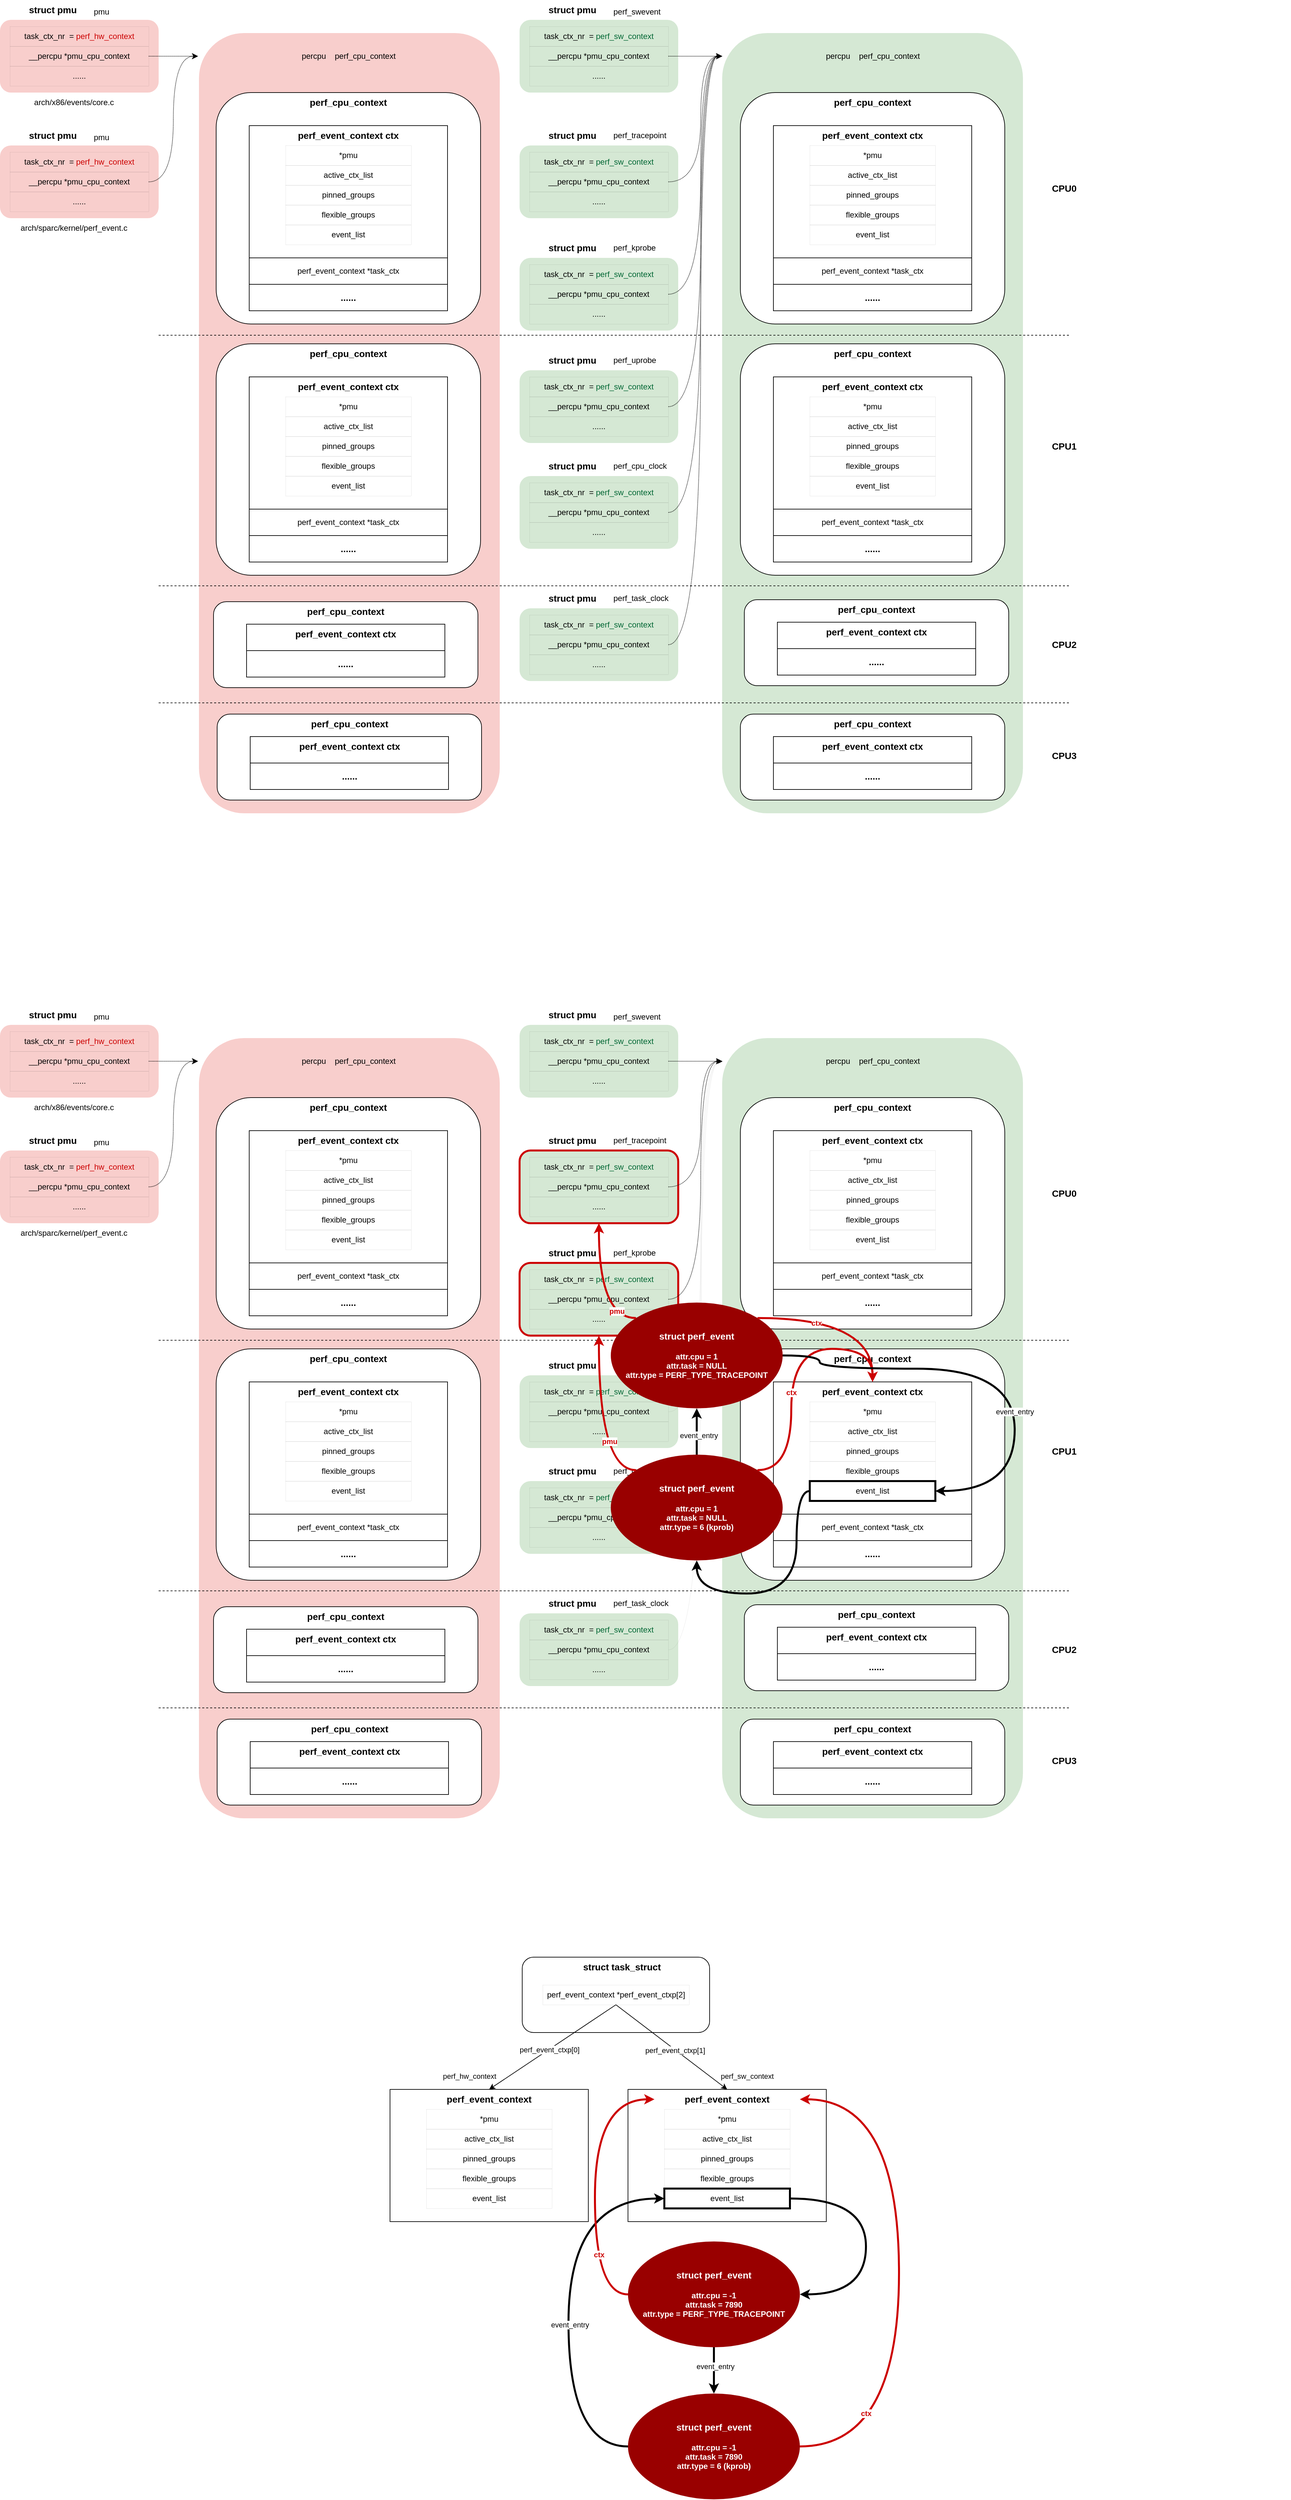 <mxfile version="21.7.0" type="device" pages="5">
  <diagram id="fwGJLL0xLxrW6XIzz73R" name="cpu">
    <mxGraphModel dx="3354" dy="1642" grid="1" gridSize="10" guides="1" tooltips="1" connect="1" arrows="1" fold="1" page="1" pageScale="1" pageWidth="850" pageHeight="1100" math="0" shadow="0">
      <root>
        <mxCell id="0" />
        <mxCell id="1" parent="0" />
        <mxCell id="AJPtBPJmg44cJPkK7kgA-1" value="" style="rounded=1;whiteSpace=wrap;html=1;fillColor=#f8cecc;strokeColor=none;" parent="1" vertex="1">
          <mxGeometry x="461" y="90" width="455" height="1180" as="geometry" />
        </mxCell>
        <mxCell id="AJPtBPJmg44cJPkK7kgA-2" value="" style="rounded=1;whiteSpace=wrap;html=1;fillColor=#d5e8d4;strokeColor=none;" parent="1" vertex="1">
          <mxGeometry x="1252.5" y="90" width="455" height="1180" as="geometry" />
        </mxCell>
        <mxCell id="AJPtBPJmg44cJPkK7kgA-3" value="" style="group" parent="1" vertex="1" connectable="0">
          <mxGeometry x="1280" y="180" width="400" height="350" as="geometry" />
        </mxCell>
        <mxCell id="AJPtBPJmg44cJPkK7kgA-4" value="" style="rounded=1;whiteSpace=wrap;html=1;" parent="AJPtBPJmg44cJPkK7kgA-3" vertex="1">
          <mxGeometry width="400" height="350" as="geometry" />
        </mxCell>
        <mxCell id="AJPtBPJmg44cJPkK7kgA-5" value="&lt;b&gt;&lt;font style=&quot;font-size: 14px;&quot;&gt;perf_cpu_context&lt;/font&gt;&lt;/b&gt;" style="text;html=1;strokeColor=none;fillColor=none;align=center;verticalAlign=middle;whiteSpace=wrap;rounded=0;" parent="AJPtBPJmg44cJPkK7kgA-3" vertex="1">
          <mxGeometry x="170" width="60" height="30" as="geometry" />
        </mxCell>
        <mxCell id="AJPtBPJmg44cJPkK7kgA-6" value="" style="rounded=0;whiteSpace=wrap;html=1;align=center;" parent="AJPtBPJmg44cJPkK7kgA-3" vertex="1">
          <mxGeometry x="50" y="50" width="300" height="200" as="geometry" />
        </mxCell>
        <mxCell id="AJPtBPJmg44cJPkK7kgA-7" value="&lt;font size=&quot;1&quot; style=&quot;&quot;&gt;&lt;b style=&quot;font-size: 14px;&quot;&gt;perf_event_context ctx&lt;/b&gt;&lt;/font&gt;" style="text;html=1;strokeColor=none;fillColor=none;align=center;verticalAlign=middle;whiteSpace=wrap;rounded=0;" parent="AJPtBPJmg44cJPkK7kgA-3" vertex="1">
          <mxGeometry x="90" y="50" width="220" height="30" as="geometry" />
        </mxCell>
        <mxCell id="AJPtBPJmg44cJPkK7kgA-8" value="perf_event_context *task_ctx" style="rounded=0;whiteSpace=wrap;html=1;" parent="AJPtBPJmg44cJPkK7kgA-3" vertex="1">
          <mxGeometry x="50" y="250" width="300" height="40" as="geometry" />
        </mxCell>
        <mxCell id="AJPtBPJmg44cJPkK7kgA-9" value="&lt;b&gt;&lt;font style=&quot;font-size: 14px;&quot;&gt;......&lt;/font&gt;&lt;/b&gt;" style="rounded=0;whiteSpace=wrap;html=1;" parent="AJPtBPJmg44cJPkK7kgA-3" vertex="1">
          <mxGeometry x="50" y="290" width="300" height="40" as="geometry" />
        </mxCell>
        <mxCell id="AJPtBPJmg44cJPkK7kgA-10" value="*pmu" style="text;html=1;strokeColor=default;fillColor=none;align=center;verticalAlign=middle;whiteSpace=wrap;rounded=0;fontStyle=0;strokeWidth=0;" parent="AJPtBPJmg44cJPkK7kgA-3" vertex="1">
          <mxGeometry x="105" y="80" width="190" height="30" as="geometry" />
        </mxCell>
        <mxCell id="AJPtBPJmg44cJPkK7kgA-11" value="active_ctx_list" style="text;html=1;strokeColor=default;fillColor=none;align=center;verticalAlign=middle;whiteSpace=wrap;rounded=0;strokeWidth=0;" parent="AJPtBPJmg44cJPkK7kgA-3" vertex="1">
          <mxGeometry x="105" y="110" width="190" height="30" as="geometry" />
        </mxCell>
        <mxCell id="AJPtBPJmg44cJPkK7kgA-12" value="pinned_groups" style="text;html=1;strokeColor=default;fillColor=none;align=center;verticalAlign=middle;whiteSpace=wrap;rounded=0;strokeWidth=0;" parent="AJPtBPJmg44cJPkK7kgA-3" vertex="1">
          <mxGeometry x="105" y="140" width="190" height="30" as="geometry" />
        </mxCell>
        <mxCell id="AJPtBPJmg44cJPkK7kgA-13" value="flexible_groups" style="text;html=1;strokeColor=default;fillColor=none;align=center;verticalAlign=middle;whiteSpace=wrap;rounded=0;strokeWidth=0;" parent="AJPtBPJmg44cJPkK7kgA-3" vertex="1">
          <mxGeometry x="105" y="170" width="190" height="30" as="geometry" />
        </mxCell>
        <mxCell id="AJPtBPJmg44cJPkK7kgA-14" value="event_list" style="text;html=1;strokeColor=default;fillColor=none;align=center;verticalAlign=middle;whiteSpace=wrap;rounded=0;strokeWidth=0;" parent="AJPtBPJmg44cJPkK7kgA-3" vertex="1">
          <mxGeometry x="105" y="200" width="190" height="30" as="geometry" />
        </mxCell>
        <mxCell id="AJPtBPJmg44cJPkK7kgA-15" value="" style="group" parent="1" vertex="1" connectable="0">
          <mxGeometry x="1280" y="560" width="400" height="350" as="geometry" />
        </mxCell>
        <mxCell id="AJPtBPJmg44cJPkK7kgA-16" value="" style="rounded=1;whiteSpace=wrap;html=1;" parent="AJPtBPJmg44cJPkK7kgA-15" vertex="1">
          <mxGeometry width="400" height="350" as="geometry" />
        </mxCell>
        <mxCell id="AJPtBPJmg44cJPkK7kgA-17" value="&lt;b&gt;&lt;font style=&quot;font-size: 14px;&quot;&gt;perf_cpu_context&lt;/font&gt;&lt;/b&gt;" style="text;html=1;strokeColor=none;fillColor=none;align=center;verticalAlign=middle;whiteSpace=wrap;rounded=0;" parent="AJPtBPJmg44cJPkK7kgA-15" vertex="1">
          <mxGeometry x="170" width="60" height="30" as="geometry" />
        </mxCell>
        <mxCell id="AJPtBPJmg44cJPkK7kgA-18" value="" style="rounded=0;whiteSpace=wrap;html=1;align=center;" parent="AJPtBPJmg44cJPkK7kgA-15" vertex="1">
          <mxGeometry x="50" y="50" width="300" height="200" as="geometry" />
        </mxCell>
        <mxCell id="AJPtBPJmg44cJPkK7kgA-19" value="&lt;font size=&quot;1&quot; style=&quot;&quot;&gt;&lt;b style=&quot;font-size: 14px;&quot;&gt;perf_event_context ctx&lt;/b&gt;&lt;/font&gt;" style="text;html=1;strokeColor=none;fillColor=none;align=center;verticalAlign=middle;whiteSpace=wrap;rounded=0;" parent="AJPtBPJmg44cJPkK7kgA-15" vertex="1">
          <mxGeometry x="90" y="50" width="220" height="30" as="geometry" />
        </mxCell>
        <mxCell id="AJPtBPJmg44cJPkK7kgA-20" value="perf_event_context *task_ctx" style="rounded=0;whiteSpace=wrap;html=1;" parent="AJPtBPJmg44cJPkK7kgA-15" vertex="1">
          <mxGeometry x="50" y="250" width="300" height="40" as="geometry" />
        </mxCell>
        <mxCell id="AJPtBPJmg44cJPkK7kgA-21" value="&lt;b&gt;&lt;font style=&quot;font-size: 14px;&quot;&gt;......&lt;/font&gt;&lt;/b&gt;" style="rounded=0;whiteSpace=wrap;html=1;" parent="AJPtBPJmg44cJPkK7kgA-15" vertex="1">
          <mxGeometry x="50" y="290" width="300" height="40" as="geometry" />
        </mxCell>
        <mxCell id="AJPtBPJmg44cJPkK7kgA-22" value="*pmu" style="text;html=1;strokeColor=default;fillColor=none;align=center;verticalAlign=middle;whiteSpace=wrap;rounded=0;fontStyle=0;strokeWidth=0;" parent="AJPtBPJmg44cJPkK7kgA-15" vertex="1">
          <mxGeometry x="105" y="80" width="190" height="30" as="geometry" />
        </mxCell>
        <mxCell id="AJPtBPJmg44cJPkK7kgA-23" value="active_ctx_list" style="text;html=1;strokeColor=default;fillColor=none;align=center;verticalAlign=middle;whiteSpace=wrap;rounded=0;strokeWidth=0;" parent="AJPtBPJmg44cJPkK7kgA-15" vertex="1">
          <mxGeometry x="105" y="110" width="190" height="30" as="geometry" />
        </mxCell>
        <mxCell id="AJPtBPJmg44cJPkK7kgA-24" value="pinned_groups" style="text;html=1;strokeColor=default;fillColor=none;align=center;verticalAlign=middle;whiteSpace=wrap;rounded=0;strokeWidth=0;" parent="AJPtBPJmg44cJPkK7kgA-15" vertex="1">
          <mxGeometry x="105" y="140" width="190" height="30" as="geometry" />
        </mxCell>
        <mxCell id="AJPtBPJmg44cJPkK7kgA-25" value="flexible_groups" style="text;html=1;strokeColor=default;fillColor=none;align=center;verticalAlign=middle;whiteSpace=wrap;rounded=0;strokeWidth=0;" parent="AJPtBPJmg44cJPkK7kgA-15" vertex="1">
          <mxGeometry x="105" y="170" width="190" height="30" as="geometry" />
        </mxCell>
        <mxCell id="AJPtBPJmg44cJPkK7kgA-26" value="event_list" style="text;html=1;strokeColor=default;fillColor=none;align=center;verticalAlign=middle;whiteSpace=wrap;rounded=0;strokeWidth=0;" parent="AJPtBPJmg44cJPkK7kgA-15" vertex="1">
          <mxGeometry x="105" y="200" width="190" height="30" as="geometry" />
        </mxCell>
        <mxCell id="AJPtBPJmg44cJPkK7kgA-27" value="" style="endArrow=none;dashed=1;html=1;rounded=0;" parent="1" edge="1">
          <mxGeometry width="50" height="50" relative="1" as="geometry">
            <mxPoint x="400" y="547" as="sourcePoint" />
            <mxPoint x="1780" y="547" as="targetPoint" />
          </mxGeometry>
        </mxCell>
        <mxCell id="AJPtBPJmg44cJPkK7kgA-28" value="percpu&amp;nbsp; &amp;nbsp; perf_cpu_context" style="text;html=1;strokeColor=none;fillColor=none;align=center;verticalAlign=middle;whiteSpace=wrap;rounded=0;" parent="1" vertex="1">
          <mxGeometry x="1252.5" y="110" width="455" height="30" as="geometry" />
        </mxCell>
        <mxCell id="AJPtBPJmg44cJPkK7kgA-29" value="percpu&amp;nbsp; &amp;nbsp; perf_cpu_context" style="text;html=1;strokeColor=none;fillColor=none;align=center;verticalAlign=middle;whiteSpace=wrap;rounded=0;" parent="1" vertex="1">
          <mxGeometry x="459.5" y="110" width="455" height="30" as="geometry" />
        </mxCell>
        <mxCell id="AJPtBPJmg44cJPkK7kgA-32" value="" style="group" parent="1" vertex="1" connectable="0">
          <mxGeometry x="916" y="44" width="370" height="140" as="geometry" />
        </mxCell>
        <mxCell id="AJPtBPJmg44cJPkK7kgA-33" value="" style="rounded=1;whiteSpace=wrap;html=1;fillColor=#d5e8d4;strokeColor=none;" parent="AJPtBPJmg44cJPkK7kgA-32" vertex="1">
          <mxGeometry x="30" y="26" width="240" height="110" as="geometry" />
        </mxCell>
        <mxCell id="AJPtBPJmg44cJPkK7kgA-34" value="" style="group" parent="AJPtBPJmg44cJPkK7kgA-32" vertex="1" connectable="0">
          <mxGeometry x="80" width="290" height="30" as="geometry" />
        </mxCell>
        <mxCell id="AJPtBPJmg44cJPkK7kgA-35" value="&lt;font style=&quot;font-size: 14px;&quot;&gt;&lt;b&gt;struct pmu&lt;/b&gt;&lt;/font&gt;" style="text;html=1;strokeColor=none;fillColor=none;align=center;verticalAlign=middle;whiteSpace=wrap;rounded=0;" parent="AJPtBPJmg44cJPkK7kgA-34" vertex="1">
          <mxGeometry x="-15" y="-4" width="90" height="30" as="geometry" />
        </mxCell>
        <mxCell id="AJPtBPJmg44cJPkK7kgA-36" value="perf_swevent" style="text;html=1;strokeColor=none;fillColor=none;align=left;verticalAlign=top;whiteSpace=wrap;rounded=0;" parent="AJPtBPJmg44cJPkK7kgA-34" vertex="1">
          <mxGeometry x="90" width="200" height="30" as="geometry" />
        </mxCell>
        <mxCell id="AJPtBPJmg44cJPkK7kgA-37" value="task_ctx_nr&amp;nbsp; = &lt;font color=&quot;#006633&quot;&gt;perf_sw_context&lt;/font&gt;" style="text;html=1;strokeColor=default;fillColor=none;align=center;verticalAlign=middle;whiteSpace=wrap;rounded=0;strokeWidth=0;" parent="AJPtBPJmg44cJPkK7kgA-32" vertex="1">
          <mxGeometry x="45" y="36" width="210" height="30" as="geometry" />
        </mxCell>
        <mxCell id="AJPtBPJmg44cJPkK7kgA-38" value="__percpu *pmu_cpu_context" style="text;html=1;strokeColor=default;fillColor=none;align=center;verticalAlign=middle;whiteSpace=wrap;rounded=0;strokeWidth=0;" parent="AJPtBPJmg44cJPkK7kgA-32" vertex="1">
          <mxGeometry x="45" y="66" width="210" height="30" as="geometry" />
        </mxCell>
        <mxCell id="AJPtBPJmg44cJPkK7kgA-39" value="......" style="text;html=1;strokeColor=default;fillColor=none;align=center;verticalAlign=middle;whiteSpace=wrap;rounded=0;strokeWidth=0;" parent="AJPtBPJmg44cJPkK7kgA-32" vertex="1">
          <mxGeometry x="45" y="96" width="210" height="30" as="geometry" />
        </mxCell>
        <mxCell id="AJPtBPJmg44cJPkK7kgA-40" value="" style="endArrow=block;html=1;rounded=0;exitX=1;exitY=0.5;exitDx=0;exitDy=0;endFill=1;dashed=1;dashPattern=1 1;entryX=0;entryY=0.5;entryDx=0;entryDy=0;" parent="1" source="AJPtBPJmg44cJPkK7kgA-38" target="AJPtBPJmg44cJPkK7kgA-28" edge="1">
          <mxGeometry width="50" height="50" relative="1" as="geometry">
            <mxPoint x="1120" y="150" as="sourcePoint" />
            <mxPoint x="1253.5" y="145" as="targetPoint" />
          </mxGeometry>
        </mxCell>
        <mxCell id="AJPtBPJmg44cJPkK7kgA-41" value="" style="group" parent="1" vertex="1" connectable="0">
          <mxGeometry x="916" y="230" width="370" height="140" as="geometry" />
        </mxCell>
        <mxCell id="AJPtBPJmg44cJPkK7kgA-42" value="" style="rounded=1;whiteSpace=wrap;html=1;fillColor=#d5e8d4;strokeColor=none;" parent="AJPtBPJmg44cJPkK7kgA-41" vertex="1">
          <mxGeometry x="30" y="30" width="240" height="110" as="geometry" />
        </mxCell>
        <mxCell id="AJPtBPJmg44cJPkK7kgA-43" value="" style="group" parent="AJPtBPJmg44cJPkK7kgA-41" vertex="1" connectable="0">
          <mxGeometry x="80" width="290" height="30" as="geometry" />
        </mxCell>
        <mxCell id="AJPtBPJmg44cJPkK7kgA-44" value="&lt;font style=&quot;font-size: 14px;&quot;&gt;&lt;b&gt;struct pmu&lt;/b&gt;&lt;/font&gt;" style="text;html=1;strokeColor=none;fillColor=none;align=center;verticalAlign=middle;whiteSpace=wrap;rounded=0;" parent="AJPtBPJmg44cJPkK7kgA-43" vertex="1">
          <mxGeometry x="-15" width="90" height="30" as="geometry" />
        </mxCell>
        <mxCell id="AJPtBPJmg44cJPkK7kgA-45" value="perf_tracepoint" style="text;html=1;strokeColor=none;fillColor=none;align=left;verticalAlign=middle;whiteSpace=wrap;rounded=0;" parent="AJPtBPJmg44cJPkK7kgA-43" vertex="1">
          <mxGeometry x="90" width="200" height="30" as="geometry" />
        </mxCell>
        <mxCell id="AJPtBPJmg44cJPkK7kgA-46" value="task_ctx_nr&amp;nbsp; = &lt;font color=&quot;#006633&quot;&gt;perf_sw_context&lt;/font&gt;" style="text;html=1;strokeColor=default;fillColor=none;align=center;verticalAlign=middle;whiteSpace=wrap;rounded=0;strokeWidth=0;" parent="AJPtBPJmg44cJPkK7kgA-41" vertex="1">
          <mxGeometry x="45" y="40" width="210" height="30" as="geometry" />
        </mxCell>
        <mxCell id="AJPtBPJmg44cJPkK7kgA-47" value="__percpu *pmu_cpu_context" style="text;html=1;strokeColor=default;fillColor=none;align=center;verticalAlign=middle;whiteSpace=wrap;rounded=0;strokeWidth=0;" parent="AJPtBPJmg44cJPkK7kgA-41" vertex="1">
          <mxGeometry x="45" y="70" width="210" height="30" as="geometry" />
        </mxCell>
        <mxCell id="AJPtBPJmg44cJPkK7kgA-48" value="......" style="text;html=1;strokeColor=default;fillColor=none;align=center;verticalAlign=middle;whiteSpace=wrap;rounded=0;strokeWidth=0;" parent="AJPtBPJmg44cJPkK7kgA-41" vertex="1">
          <mxGeometry x="45" y="100" width="210" height="30" as="geometry" />
        </mxCell>
        <mxCell id="AJPtBPJmg44cJPkK7kgA-49" value="" style="group" parent="1" vertex="1" connectable="0">
          <mxGeometry x="916" y="400" width="370" height="140" as="geometry" />
        </mxCell>
        <mxCell id="AJPtBPJmg44cJPkK7kgA-50" value="" style="rounded=1;whiteSpace=wrap;html=1;fillColor=#d5e8d4;strokeColor=none;" parent="AJPtBPJmg44cJPkK7kgA-49" vertex="1">
          <mxGeometry x="30" y="30" width="240" height="110" as="geometry" />
        </mxCell>
        <mxCell id="AJPtBPJmg44cJPkK7kgA-51" value="" style="group" parent="AJPtBPJmg44cJPkK7kgA-49" vertex="1" connectable="0">
          <mxGeometry x="80" width="290" height="30" as="geometry" />
        </mxCell>
        <mxCell id="AJPtBPJmg44cJPkK7kgA-52" value="&lt;font style=&quot;font-size: 14px;&quot;&gt;&lt;b&gt;struct pmu&lt;/b&gt;&lt;/font&gt;" style="text;html=1;strokeColor=none;fillColor=none;align=center;verticalAlign=middle;whiteSpace=wrap;rounded=0;" parent="AJPtBPJmg44cJPkK7kgA-51" vertex="1">
          <mxGeometry x="-15" width="90" height="30" as="geometry" />
        </mxCell>
        <mxCell id="AJPtBPJmg44cJPkK7kgA-53" value="perf_kprobe" style="text;html=1;strokeColor=none;fillColor=none;align=left;verticalAlign=middle;whiteSpace=wrap;rounded=0;" parent="AJPtBPJmg44cJPkK7kgA-51" vertex="1">
          <mxGeometry x="90" width="200" height="30" as="geometry" />
        </mxCell>
        <mxCell id="AJPtBPJmg44cJPkK7kgA-54" value="task_ctx_nr&amp;nbsp; = &lt;font color=&quot;#006633&quot;&gt;perf_sw_context&lt;/font&gt;" style="text;html=1;strokeColor=default;fillColor=none;align=center;verticalAlign=middle;whiteSpace=wrap;rounded=0;strokeWidth=0;" parent="AJPtBPJmg44cJPkK7kgA-49" vertex="1">
          <mxGeometry x="45" y="40" width="210" height="30" as="geometry" />
        </mxCell>
        <mxCell id="AJPtBPJmg44cJPkK7kgA-55" value="__percpu *pmu_cpu_context" style="text;html=1;strokeColor=default;fillColor=none;align=center;verticalAlign=middle;whiteSpace=wrap;rounded=0;strokeWidth=0;" parent="AJPtBPJmg44cJPkK7kgA-49" vertex="1">
          <mxGeometry x="45" y="70" width="210" height="30" as="geometry" />
        </mxCell>
        <mxCell id="AJPtBPJmg44cJPkK7kgA-56" value="......" style="text;html=1;strokeColor=default;fillColor=none;align=center;verticalAlign=middle;whiteSpace=wrap;rounded=0;strokeWidth=0;" parent="AJPtBPJmg44cJPkK7kgA-49" vertex="1">
          <mxGeometry x="45" y="100" width="210" height="30" as="geometry" />
        </mxCell>
        <mxCell id="AJPtBPJmg44cJPkK7kgA-57" value="" style="group" parent="1" vertex="1" connectable="0">
          <mxGeometry x="916" y="570" width="370" height="140" as="geometry" />
        </mxCell>
        <mxCell id="AJPtBPJmg44cJPkK7kgA-58" value="" style="rounded=1;whiteSpace=wrap;html=1;fillColor=#d5e8d4;strokeColor=none;" parent="AJPtBPJmg44cJPkK7kgA-57" vertex="1">
          <mxGeometry x="30" y="30" width="240" height="110" as="geometry" />
        </mxCell>
        <mxCell id="AJPtBPJmg44cJPkK7kgA-59" value="" style="group" parent="AJPtBPJmg44cJPkK7kgA-57" vertex="1" connectable="0">
          <mxGeometry x="80" width="290" height="30" as="geometry" />
        </mxCell>
        <mxCell id="AJPtBPJmg44cJPkK7kgA-60" value="&lt;font style=&quot;font-size: 14px;&quot;&gt;&lt;b&gt;struct pmu&lt;/b&gt;&lt;/font&gt;" style="text;html=1;strokeColor=none;fillColor=none;align=center;verticalAlign=middle;whiteSpace=wrap;rounded=0;" parent="AJPtBPJmg44cJPkK7kgA-59" vertex="1">
          <mxGeometry x="-15" width="90" height="30" as="geometry" />
        </mxCell>
        <mxCell id="AJPtBPJmg44cJPkK7kgA-61" value="perf_uprobe" style="text;html=1;strokeColor=none;fillColor=none;align=left;verticalAlign=middle;whiteSpace=wrap;rounded=0;" parent="AJPtBPJmg44cJPkK7kgA-59" vertex="1">
          <mxGeometry x="90" width="200" height="30" as="geometry" />
        </mxCell>
        <mxCell id="AJPtBPJmg44cJPkK7kgA-62" value="task_ctx_nr&amp;nbsp; = &lt;font color=&quot;#006633&quot;&gt;perf_sw_context&lt;/font&gt;" style="text;html=1;strokeColor=default;fillColor=none;align=center;verticalAlign=middle;whiteSpace=wrap;rounded=0;strokeWidth=0;" parent="AJPtBPJmg44cJPkK7kgA-57" vertex="1">
          <mxGeometry x="45" y="40" width="210" height="30" as="geometry" />
        </mxCell>
        <mxCell id="AJPtBPJmg44cJPkK7kgA-63" value="__percpu *pmu_cpu_context" style="text;html=1;strokeColor=default;fillColor=none;align=center;verticalAlign=middle;whiteSpace=wrap;rounded=0;strokeWidth=0;" parent="AJPtBPJmg44cJPkK7kgA-57" vertex="1">
          <mxGeometry x="45" y="70" width="210" height="30" as="geometry" />
        </mxCell>
        <mxCell id="AJPtBPJmg44cJPkK7kgA-64" value="......" style="text;html=1;strokeColor=default;fillColor=none;align=center;verticalAlign=middle;whiteSpace=wrap;rounded=0;strokeWidth=0;" parent="AJPtBPJmg44cJPkK7kgA-57" vertex="1">
          <mxGeometry x="45" y="100" width="210" height="30" as="geometry" />
        </mxCell>
        <mxCell id="AJPtBPJmg44cJPkK7kgA-65" value="" style="group" parent="1" vertex="1" connectable="0">
          <mxGeometry x="916" y="730" width="370" height="140" as="geometry" />
        </mxCell>
        <mxCell id="AJPtBPJmg44cJPkK7kgA-66" value="" style="rounded=1;whiteSpace=wrap;html=1;fillColor=#d5e8d4;strokeColor=none;" parent="AJPtBPJmg44cJPkK7kgA-65" vertex="1">
          <mxGeometry x="30" y="30" width="240" height="110" as="geometry" />
        </mxCell>
        <mxCell id="AJPtBPJmg44cJPkK7kgA-67" value="" style="group" parent="AJPtBPJmg44cJPkK7kgA-65" vertex="1" connectable="0">
          <mxGeometry x="80" width="290" height="30" as="geometry" />
        </mxCell>
        <mxCell id="AJPtBPJmg44cJPkK7kgA-68" value="&lt;font style=&quot;font-size: 14px;&quot;&gt;&lt;b&gt;struct pmu&lt;/b&gt;&lt;/font&gt;" style="text;html=1;strokeColor=none;fillColor=none;align=center;verticalAlign=middle;whiteSpace=wrap;rounded=0;" parent="AJPtBPJmg44cJPkK7kgA-67" vertex="1">
          <mxGeometry x="-15" width="90" height="30" as="geometry" />
        </mxCell>
        <mxCell id="AJPtBPJmg44cJPkK7kgA-69" value="perf_cpu_clock" style="text;html=1;strokeColor=none;fillColor=none;align=left;verticalAlign=middle;whiteSpace=wrap;rounded=0;" parent="AJPtBPJmg44cJPkK7kgA-67" vertex="1">
          <mxGeometry x="90" width="200" height="30" as="geometry" />
        </mxCell>
        <mxCell id="AJPtBPJmg44cJPkK7kgA-70" value="task_ctx_nr&amp;nbsp; = &lt;font color=&quot;#006633&quot;&gt;perf_sw_context&lt;/font&gt;" style="text;html=1;strokeColor=default;fillColor=none;align=center;verticalAlign=middle;whiteSpace=wrap;rounded=0;strokeWidth=0;" parent="AJPtBPJmg44cJPkK7kgA-65" vertex="1">
          <mxGeometry x="45" y="40" width="210" height="30" as="geometry" />
        </mxCell>
        <mxCell id="AJPtBPJmg44cJPkK7kgA-71" value="__percpu *pmu_cpu_context" style="text;html=1;strokeColor=default;fillColor=none;align=center;verticalAlign=middle;whiteSpace=wrap;rounded=0;strokeWidth=0;" parent="AJPtBPJmg44cJPkK7kgA-65" vertex="1">
          <mxGeometry x="45" y="70" width="210" height="30" as="geometry" />
        </mxCell>
        <mxCell id="AJPtBPJmg44cJPkK7kgA-72" value="......" style="text;html=1;strokeColor=default;fillColor=none;align=center;verticalAlign=middle;whiteSpace=wrap;rounded=0;strokeWidth=0;" parent="AJPtBPJmg44cJPkK7kgA-65" vertex="1">
          <mxGeometry x="45" y="100" width="210" height="30" as="geometry" />
        </mxCell>
        <mxCell id="AJPtBPJmg44cJPkK7kgA-73" value="" style="group" parent="1" vertex="1" connectable="0">
          <mxGeometry x="916" y="890" width="370" height="140" as="geometry" />
        </mxCell>
        <mxCell id="AJPtBPJmg44cJPkK7kgA-75" value="" style="group" parent="AJPtBPJmg44cJPkK7kgA-73" vertex="1" connectable="0">
          <mxGeometry x="80" width="290" height="30" as="geometry" />
        </mxCell>
        <mxCell id="AJPtBPJmg44cJPkK7kgA-130" value="" style="endArrow=none;dashed=1;html=1;rounded=0;" parent="AJPtBPJmg44cJPkK7kgA-75" edge="1">
          <mxGeometry width="50" height="50" relative="1" as="geometry">
            <mxPoint x="-596" y="36" as="sourcePoint" />
            <mxPoint x="784" y="36" as="targetPoint" />
          </mxGeometry>
        </mxCell>
        <mxCell id="AJPtBPJmg44cJPkK7kgA-81" value="" style="endArrow=classic;html=1;rounded=0;exitX=1;exitY=0.5;exitDx=0;exitDy=0;edgeStyle=orthogonalEdgeStyle;curved=1;dashed=1;dashPattern=1 1;entryX=0;entryY=0.5;entryDx=0;entryDy=0;" parent="1" source="AJPtBPJmg44cJPkK7kgA-55" target="AJPtBPJmg44cJPkK7kgA-28" edge="1">
          <mxGeometry width="50" height="50" relative="1" as="geometry">
            <mxPoint x="1080" y="325" as="sourcePoint" />
            <mxPoint x="1200" y="150" as="targetPoint" />
            <Array as="points">
              <mxPoint x="1220" y="485" />
              <mxPoint x="1220" y="125" />
            </Array>
          </mxGeometry>
        </mxCell>
        <mxCell id="AJPtBPJmg44cJPkK7kgA-82" value="" style="endArrow=classic;html=1;rounded=0;exitX=1;exitY=0.5;exitDx=0;exitDy=0;edgeStyle=orthogonalEdgeStyle;curved=1;dashed=1;dashPattern=1 1;entryX=0;entryY=0.5;entryDx=0;entryDy=0;" parent="1" source="AJPtBPJmg44cJPkK7kgA-63" target="AJPtBPJmg44cJPkK7kgA-28" edge="1">
          <mxGeometry width="50" height="50" relative="1" as="geometry">
            <mxPoint x="1080" y="495" as="sourcePoint" />
            <mxPoint x="1200" y="150" as="targetPoint" />
            <Array as="points">
              <mxPoint x="1220" y="655" />
              <mxPoint x="1220" y="125" />
            </Array>
          </mxGeometry>
        </mxCell>
        <mxCell id="AJPtBPJmg44cJPkK7kgA-83" value="" style="endArrow=classic;html=1;rounded=0;exitX=1;exitY=0.5;exitDx=0;exitDy=0;edgeStyle=orthogonalEdgeStyle;curved=1;dashed=1;dashPattern=1 1;entryX=0;entryY=0.5;entryDx=0;entryDy=0;" parent="1" source="AJPtBPJmg44cJPkK7kgA-71" target="AJPtBPJmg44cJPkK7kgA-28" edge="1">
          <mxGeometry width="50" height="50" relative="1" as="geometry">
            <mxPoint x="1490" y="610" as="sourcePoint" />
            <mxPoint x="1200" y="150" as="targetPoint" />
            <Array as="points">
              <mxPoint x="1220" y="815" />
              <mxPoint x="1220" y="125" />
            </Array>
          </mxGeometry>
        </mxCell>
        <mxCell id="AJPtBPJmg44cJPkK7kgA-85" value="" style="endArrow=classic;html=1;rounded=0;exitX=1;exitY=0.5;exitDx=0;exitDy=0;edgeStyle=orthogonalEdgeStyle;curved=1;dashed=1;dashPattern=1 1;entryX=0;entryY=0.5;entryDx=0;entryDy=0;" parent="1" source="AJPtBPJmg44cJPkK7kgA-47" target="AJPtBPJmg44cJPkK7kgA-28" edge="1">
          <mxGeometry width="50" height="50" relative="1" as="geometry">
            <mxPoint x="1080" y="495" as="sourcePoint" />
            <mxPoint x="1263" y="135" as="targetPoint" />
            <Array as="points">
              <mxPoint x="1220" y="315" />
              <mxPoint x="1220" y="125" />
            </Array>
          </mxGeometry>
        </mxCell>
        <mxCell id="AJPtBPJmg44cJPkK7kgA-86" value="" style="group" parent="1" vertex="1" connectable="0">
          <mxGeometry x="1666" y="84" width="370" height="140" as="geometry" />
        </mxCell>
        <mxCell id="AJPtBPJmg44cJPkK7kgA-87" value="" style="rounded=1;whiteSpace=wrap;html=1;fillColor=#f8cecc;strokeColor=none;" parent="AJPtBPJmg44cJPkK7kgA-86" vertex="1">
          <mxGeometry x="-1506" y="-14" width="240" height="110" as="geometry" />
        </mxCell>
        <mxCell id="AJPtBPJmg44cJPkK7kgA-88" value="" style="group;verticalAlign=top;" parent="AJPtBPJmg44cJPkK7kgA-86" vertex="1" connectable="0">
          <mxGeometry x="-1497" width="290" height="30" as="geometry" />
        </mxCell>
        <mxCell id="AJPtBPJmg44cJPkK7kgA-89" value="&lt;font style=&quot;font-size: 14px;&quot;&gt;&lt;b&gt;struct pmu&lt;/b&gt;&lt;/font&gt;" style="text;html=1;strokeColor=none;fillColor=none;align=center;verticalAlign=middle;whiteSpace=wrap;rounded=0;" parent="AJPtBPJmg44cJPkK7kgA-88" vertex="1">
          <mxGeometry x="26" y="-44" width="90" height="30" as="geometry" />
        </mxCell>
        <mxCell id="AJPtBPJmg44cJPkK7kgA-90" value="pmu" style="text;html=1;strokeColor=none;fillColor=none;align=left;verticalAlign=top;whiteSpace=wrap;rounded=0;" parent="AJPtBPJmg44cJPkK7kgA-88" vertex="1">
          <mxGeometry x="131" y="-40" width="200" height="30" as="geometry" />
        </mxCell>
        <mxCell id="AJPtBPJmg44cJPkK7kgA-91" value="task_ctx_nr&amp;nbsp; = &lt;font color=&quot;#cc0000&quot;&gt;perf_hw_context&lt;/font&gt;" style="text;html=1;strokeColor=default;fillColor=none;align=center;verticalAlign=middle;whiteSpace=wrap;rounded=0;strokeWidth=0;" parent="AJPtBPJmg44cJPkK7kgA-86" vertex="1">
          <mxGeometry x="-1491" y="-4" width="210" height="30" as="geometry" />
        </mxCell>
        <mxCell id="AJPtBPJmg44cJPkK7kgA-92" value="__percpu *pmu_cpu_context" style="text;html=1;strokeColor=default;fillColor=none;align=center;verticalAlign=middle;whiteSpace=wrap;rounded=0;strokeWidth=0;" parent="AJPtBPJmg44cJPkK7kgA-86" vertex="1">
          <mxGeometry x="-1491" y="26" width="210" height="30" as="geometry" />
        </mxCell>
        <mxCell id="AJPtBPJmg44cJPkK7kgA-93" value="......" style="text;html=1;strokeColor=default;fillColor=none;align=center;verticalAlign=middle;whiteSpace=wrap;rounded=0;strokeWidth=0;" parent="AJPtBPJmg44cJPkK7kgA-86" vertex="1">
          <mxGeometry x="-1491" y="56" width="210" height="30" as="geometry" />
        </mxCell>
        <mxCell id="AJPtBPJmg44cJPkK7kgA-94" value="arch/x86/events/core.c" style="text;html=1;strokeColor=none;fillColor=none;align=center;verticalAlign=middle;whiteSpace=wrap;rounded=0;" parent="1" vertex="1">
          <mxGeometry x="242" y="180" width="60" height="30" as="geometry" />
        </mxCell>
        <mxCell id="AJPtBPJmg44cJPkK7kgA-95" value="" style="endArrow=classic;html=1;rounded=0;exitX=1;exitY=0.5;exitDx=0;exitDy=0;edgeStyle=orthogonalEdgeStyle;curved=1;dashed=1;dashPattern=1 1;entryX=0;entryY=0.5;entryDx=0;entryDy=0;" parent="1" source="AJPtBPJmg44cJPkK7kgA-92" target="AJPtBPJmg44cJPkK7kgA-29" edge="1">
          <mxGeometry width="50" height="50" relative="1" as="geometry">
            <mxPoint x="-536" y="665" as="sourcePoint" />
            <mxPoint x="-393" y="135" as="targetPoint" />
          </mxGeometry>
        </mxCell>
        <mxCell id="AJPtBPJmg44cJPkK7kgA-96" value="" style="group" parent="1" vertex="1" connectable="0">
          <mxGeometry x="1666" y="274" width="370" height="896" as="geometry" />
        </mxCell>
        <mxCell id="AJPtBPJmg44cJPkK7kgA-97" value="" style="rounded=1;whiteSpace=wrap;html=1;fillColor=#f8cecc;strokeColor=none;" parent="AJPtBPJmg44cJPkK7kgA-96" vertex="1">
          <mxGeometry x="-1506" y="-14" width="240" height="110" as="geometry" />
        </mxCell>
        <mxCell id="AJPtBPJmg44cJPkK7kgA-98" value="" style="group;verticalAlign=top;" parent="AJPtBPJmg44cJPkK7kgA-96" vertex="1" connectable="0">
          <mxGeometry x="-1497" width="290" height="30" as="geometry" />
        </mxCell>
        <mxCell id="AJPtBPJmg44cJPkK7kgA-99" value="&lt;font style=&quot;font-size: 14px;&quot;&gt;&lt;b&gt;struct pmu&lt;/b&gt;&lt;/font&gt;" style="text;html=1;strokeColor=none;fillColor=none;align=center;verticalAlign=middle;whiteSpace=wrap;rounded=0;" parent="AJPtBPJmg44cJPkK7kgA-98" vertex="1">
          <mxGeometry x="26" y="-44" width="90" height="30" as="geometry" />
        </mxCell>
        <mxCell id="AJPtBPJmg44cJPkK7kgA-100" value="pmu" style="text;html=1;strokeColor=none;fillColor=none;align=left;verticalAlign=top;whiteSpace=wrap;rounded=0;" parent="AJPtBPJmg44cJPkK7kgA-98" vertex="1">
          <mxGeometry x="131" y="-40" width="200" height="30" as="geometry" />
        </mxCell>
        <mxCell id="AJPtBPJmg44cJPkK7kgA-101" value="task_ctx_nr&amp;nbsp; = &lt;font color=&quot;#cc0000&quot;&gt;perf_hw_context&lt;/font&gt;" style="text;html=1;strokeColor=default;fillColor=none;align=center;verticalAlign=middle;whiteSpace=wrap;rounded=0;strokeWidth=0;" parent="AJPtBPJmg44cJPkK7kgA-96" vertex="1">
          <mxGeometry x="-1491" y="-4" width="210" height="30" as="geometry" />
        </mxCell>
        <mxCell id="AJPtBPJmg44cJPkK7kgA-102" value="__percpu *pmu_cpu_context" style="text;html=1;strokeColor=default;fillColor=none;align=center;verticalAlign=middle;whiteSpace=wrap;rounded=0;strokeWidth=0;" parent="AJPtBPJmg44cJPkK7kgA-96" vertex="1">
          <mxGeometry x="-1491" y="26" width="210" height="30" as="geometry" />
        </mxCell>
        <mxCell id="AJPtBPJmg44cJPkK7kgA-103" value="......" style="text;html=1;strokeColor=default;fillColor=none;align=center;verticalAlign=middle;whiteSpace=wrap;rounded=0;strokeWidth=0;" parent="AJPtBPJmg44cJPkK7kgA-96" vertex="1">
          <mxGeometry x="-1491" y="56" width="210" height="30" as="geometry" />
        </mxCell>
        <mxCell id="AJPtBPJmg44cJPkK7kgA-30" value="CPU0" style="text;html=1;strokeColor=none;fillColor=none;align=center;verticalAlign=middle;whiteSpace=wrap;rounded=0;fontSize=14;fontStyle=1" parent="AJPtBPJmg44cJPkK7kgA-96" vertex="1">
          <mxGeometry x="74" y="36" width="60" height="30" as="geometry" />
        </mxCell>
        <mxCell id="AJPtBPJmg44cJPkK7kgA-31" value="CPU1" style="text;html=1;strokeColor=none;fillColor=none;align=center;verticalAlign=middle;whiteSpace=wrap;rounded=0;fontSize=14;fontStyle=1" parent="AJPtBPJmg44cJPkK7kgA-96" vertex="1">
          <mxGeometry x="74" y="426" width="60" height="30" as="geometry" />
        </mxCell>
        <mxCell id="AJPtBPJmg44cJPkK7kgA-156" value="CPU2" style="text;html=1;strokeColor=none;fillColor=none;align=center;verticalAlign=middle;whiteSpace=wrap;rounded=0;fontSize=14;fontStyle=1" parent="AJPtBPJmg44cJPkK7kgA-96" vertex="1">
          <mxGeometry x="74" y="726" width="60" height="30" as="geometry" />
        </mxCell>
        <mxCell id="AJPtBPJmg44cJPkK7kgA-157" value="CPU3" style="text;html=1;strokeColor=none;fillColor=none;align=center;verticalAlign=middle;whiteSpace=wrap;rounded=0;fontSize=14;fontStyle=1" parent="AJPtBPJmg44cJPkK7kgA-96" vertex="1">
          <mxGeometry x="74" y="894" width="60" height="30" as="geometry" />
        </mxCell>
        <mxCell id="AJPtBPJmg44cJPkK7kgA-104" value="arch/sparc/kernel/perf_event.c" style="text;html=1;strokeColor=none;fillColor=none;align=center;verticalAlign=middle;whiteSpace=wrap;rounded=0;" parent="1" vertex="1">
          <mxGeometry x="242" y="370" width="60" height="30" as="geometry" />
        </mxCell>
        <mxCell id="AJPtBPJmg44cJPkK7kgA-105" value="" style="endArrow=classic;html=1;rounded=0;exitX=1;exitY=0.5;exitDx=0;exitDy=0;edgeStyle=orthogonalEdgeStyle;curved=1;dashed=1;dashPattern=1 1;entryX=0;entryY=0.5;entryDx=0;entryDy=0;" parent="1" source="AJPtBPJmg44cJPkK7kgA-102" target="AJPtBPJmg44cJPkK7kgA-29" edge="1">
          <mxGeometry width="50" height="50" relative="1" as="geometry">
            <mxPoint x="-536" y="855" as="sourcePoint" />
            <mxPoint x="430" y="315" as="targetPoint" />
          </mxGeometry>
        </mxCell>
        <mxCell id="AJPtBPJmg44cJPkK7kgA-106" value="" style="group" parent="1" vertex="1" connectable="0">
          <mxGeometry x="487" y="180" width="400" height="350" as="geometry" />
        </mxCell>
        <mxCell id="AJPtBPJmg44cJPkK7kgA-107" value="" style="rounded=1;whiteSpace=wrap;html=1;" parent="AJPtBPJmg44cJPkK7kgA-106" vertex="1">
          <mxGeometry width="400" height="350" as="geometry" />
        </mxCell>
        <mxCell id="AJPtBPJmg44cJPkK7kgA-108" value="&lt;b&gt;&lt;font style=&quot;font-size: 14px;&quot;&gt;perf_cpu_context&lt;/font&gt;&lt;/b&gt;" style="text;html=1;strokeColor=none;fillColor=none;align=center;verticalAlign=middle;whiteSpace=wrap;rounded=0;" parent="AJPtBPJmg44cJPkK7kgA-106" vertex="1">
          <mxGeometry x="170" width="60" height="30" as="geometry" />
        </mxCell>
        <mxCell id="AJPtBPJmg44cJPkK7kgA-109" value="" style="rounded=0;whiteSpace=wrap;html=1;align=center;" parent="AJPtBPJmg44cJPkK7kgA-106" vertex="1">
          <mxGeometry x="50" y="50" width="300" height="200" as="geometry" />
        </mxCell>
        <mxCell id="AJPtBPJmg44cJPkK7kgA-110" value="&lt;font size=&quot;1&quot; style=&quot;&quot;&gt;&lt;b style=&quot;font-size: 14px;&quot;&gt;perf_event_context ctx&lt;/b&gt;&lt;/font&gt;" style="text;html=1;strokeColor=none;fillColor=none;align=center;verticalAlign=middle;whiteSpace=wrap;rounded=0;" parent="AJPtBPJmg44cJPkK7kgA-106" vertex="1">
          <mxGeometry x="90" y="50" width="220" height="30" as="geometry" />
        </mxCell>
        <mxCell id="AJPtBPJmg44cJPkK7kgA-111" value="perf_event_context *task_ctx" style="rounded=0;whiteSpace=wrap;html=1;" parent="AJPtBPJmg44cJPkK7kgA-106" vertex="1">
          <mxGeometry x="50" y="250" width="300" height="40" as="geometry" />
        </mxCell>
        <mxCell id="AJPtBPJmg44cJPkK7kgA-112" value="&lt;b&gt;&lt;font style=&quot;font-size: 14px;&quot;&gt;......&lt;/font&gt;&lt;/b&gt;" style="rounded=0;whiteSpace=wrap;html=1;" parent="AJPtBPJmg44cJPkK7kgA-106" vertex="1">
          <mxGeometry x="50" y="290" width="300" height="40" as="geometry" />
        </mxCell>
        <mxCell id="AJPtBPJmg44cJPkK7kgA-113" value="*pmu" style="text;html=1;strokeColor=default;fillColor=none;align=center;verticalAlign=middle;whiteSpace=wrap;rounded=0;fontStyle=0;strokeWidth=0;" parent="AJPtBPJmg44cJPkK7kgA-106" vertex="1">
          <mxGeometry x="105" y="80" width="190" height="30" as="geometry" />
        </mxCell>
        <mxCell id="AJPtBPJmg44cJPkK7kgA-114" value="active_ctx_list" style="text;html=1;strokeColor=default;fillColor=none;align=center;verticalAlign=middle;whiteSpace=wrap;rounded=0;strokeWidth=0;" parent="AJPtBPJmg44cJPkK7kgA-106" vertex="1">
          <mxGeometry x="105" y="110" width="190" height="30" as="geometry" />
        </mxCell>
        <mxCell id="AJPtBPJmg44cJPkK7kgA-115" value="pinned_groups" style="text;html=1;strokeColor=default;fillColor=none;align=center;verticalAlign=middle;whiteSpace=wrap;rounded=0;strokeWidth=0;" parent="AJPtBPJmg44cJPkK7kgA-106" vertex="1">
          <mxGeometry x="105" y="140" width="190" height="30" as="geometry" />
        </mxCell>
        <mxCell id="AJPtBPJmg44cJPkK7kgA-116" value="flexible_groups" style="text;html=1;strokeColor=default;fillColor=none;align=center;verticalAlign=middle;whiteSpace=wrap;rounded=0;strokeWidth=0;" parent="AJPtBPJmg44cJPkK7kgA-106" vertex="1">
          <mxGeometry x="105" y="170" width="190" height="30" as="geometry" />
        </mxCell>
        <mxCell id="AJPtBPJmg44cJPkK7kgA-117" value="event_list" style="text;html=1;strokeColor=default;fillColor=none;align=center;verticalAlign=middle;whiteSpace=wrap;rounded=0;strokeWidth=0;" parent="AJPtBPJmg44cJPkK7kgA-106" vertex="1">
          <mxGeometry x="105" y="200" width="190" height="30" as="geometry" />
        </mxCell>
        <mxCell id="AJPtBPJmg44cJPkK7kgA-118" value="" style="group" parent="1" vertex="1" connectable="0">
          <mxGeometry x="487" y="560" width="400" height="350" as="geometry" />
        </mxCell>
        <mxCell id="AJPtBPJmg44cJPkK7kgA-119" value="" style="rounded=1;whiteSpace=wrap;html=1;" parent="AJPtBPJmg44cJPkK7kgA-118" vertex="1">
          <mxGeometry width="400" height="350" as="geometry" />
        </mxCell>
        <mxCell id="AJPtBPJmg44cJPkK7kgA-120" value="&lt;b&gt;&lt;font style=&quot;font-size: 14px;&quot;&gt;perf_cpu_context&lt;/font&gt;&lt;/b&gt;" style="text;html=1;strokeColor=none;fillColor=none;align=center;verticalAlign=middle;whiteSpace=wrap;rounded=0;" parent="AJPtBPJmg44cJPkK7kgA-118" vertex="1">
          <mxGeometry x="170" width="60" height="30" as="geometry" />
        </mxCell>
        <mxCell id="AJPtBPJmg44cJPkK7kgA-121" value="" style="rounded=0;whiteSpace=wrap;html=1;align=center;" parent="AJPtBPJmg44cJPkK7kgA-118" vertex="1">
          <mxGeometry x="50" y="50" width="300" height="200" as="geometry" />
        </mxCell>
        <mxCell id="AJPtBPJmg44cJPkK7kgA-122" value="&lt;font size=&quot;1&quot; style=&quot;&quot;&gt;&lt;b style=&quot;font-size: 14px;&quot;&gt;perf_event_context ctx&lt;/b&gt;&lt;/font&gt;" style="text;html=1;strokeColor=none;fillColor=none;align=center;verticalAlign=middle;whiteSpace=wrap;rounded=0;" parent="AJPtBPJmg44cJPkK7kgA-118" vertex="1">
          <mxGeometry x="90" y="50" width="220" height="30" as="geometry" />
        </mxCell>
        <mxCell id="AJPtBPJmg44cJPkK7kgA-123" value="perf_event_context *task_ctx" style="rounded=0;whiteSpace=wrap;html=1;" parent="AJPtBPJmg44cJPkK7kgA-118" vertex="1">
          <mxGeometry x="50" y="250" width="300" height="40" as="geometry" />
        </mxCell>
        <mxCell id="AJPtBPJmg44cJPkK7kgA-124" value="&lt;b&gt;&lt;font style=&quot;font-size: 14px;&quot;&gt;......&lt;/font&gt;&lt;/b&gt;" style="rounded=0;whiteSpace=wrap;html=1;" parent="AJPtBPJmg44cJPkK7kgA-118" vertex="1">
          <mxGeometry x="50" y="290" width="300" height="40" as="geometry" />
        </mxCell>
        <mxCell id="AJPtBPJmg44cJPkK7kgA-125" value="*pmu" style="text;html=1;strokeColor=default;fillColor=none;align=center;verticalAlign=middle;whiteSpace=wrap;rounded=0;fontStyle=0;strokeWidth=0;" parent="AJPtBPJmg44cJPkK7kgA-118" vertex="1">
          <mxGeometry x="105" y="80" width="190" height="30" as="geometry" />
        </mxCell>
        <mxCell id="AJPtBPJmg44cJPkK7kgA-126" value="active_ctx_list" style="text;html=1;strokeColor=default;fillColor=none;align=center;verticalAlign=middle;whiteSpace=wrap;rounded=0;strokeWidth=0;" parent="AJPtBPJmg44cJPkK7kgA-118" vertex="1">
          <mxGeometry x="105" y="110" width="190" height="30" as="geometry" />
        </mxCell>
        <mxCell id="AJPtBPJmg44cJPkK7kgA-127" value="pinned_groups" style="text;html=1;strokeColor=default;fillColor=none;align=center;verticalAlign=middle;whiteSpace=wrap;rounded=0;strokeWidth=0;" parent="AJPtBPJmg44cJPkK7kgA-118" vertex="1">
          <mxGeometry x="105" y="140" width="190" height="30" as="geometry" />
        </mxCell>
        <mxCell id="AJPtBPJmg44cJPkK7kgA-128" value="flexible_groups" style="text;html=1;strokeColor=default;fillColor=none;align=center;verticalAlign=middle;whiteSpace=wrap;rounded=0;strokeWidth=0;" parent="AJPtBPJmg44cJPkK7kgA-118" vertex="1">
          <mxGeometry x="105" y="170" width="190" height="30" as="geometry" />
        </mxCell>
        <mxCell id="AJPtBPJmg44cJPkK7kgA-129" value="event_list" style="text;html=1;strokeColor=default;fillColor=none;align=center;verticalAlign=middle;whiteSpace=wrap;rounded=0;strokeWidth=0;" parent="AJPtBPJmg44cJPkK7kgA-118" vertex="1">
          <mxGeometry x="105" y="200" width="190" height="30" as="geometry" />
        </mxCell>
        <mxCell id="AJPtBPJmg44cJPkK7kgA-131" value="" style="endArrow=none;dashed=1;html=1;rounded=0;" parent="1" edge="1">
          <mxGeometry width="50" height="50" relative="1" as="geometry">
            <mxPoint x="400" y="1103" as="sourcePoint" />
            <mxPoint x="1780" y="1103" as="targetPoint" />
          </mxGeometry>
        </mxCell>
        <mxCell id="AJPtBPJmg44cJPkK7kgA-132" value="" style="group" parent="1" vertex="1" connectable="0">
          <mxGeometry x="1286" y="947" width="400" height="130" as="geometry" />
        </mxCell>
        <mxCell id="AJPtBPJmg44cJPkK7kgA-133" value="" style="rounded=1;whiteSpace=wrap;html=1;" parent="AJPtBPJmg44cJPkK7kgA-132" vertex="1">
          <mxGeometry width="400" height="130" as="geometry" />
        </mxCell>
        <mxCell id="AJPtBPJmg44cJPkK7kgA-134" value="&lt;b&gt;&lt;font style=&quot;font-size: 14px;&quot;&gt;perf_cpu_context&lt;/font&gt;&lt;/b&gt;" style="text;html=1;strokeColor=none;fillColor=none;align=center;verticalAlign=middle;whiteSpace=wrap;rounded=0;" parent="AJPtBPJmg44cJPkK7kgA-132" vertex="1">
          <mxGeometry x="170" width="60" height="30" as="geometry" />
        </mxCell>
        <mxCell id="AJPtBPJmg44cJPkK7kgA-135" value="" style="rounded=0;whiteSpace=wrap;html=1;align=center;" parent="AJPtBPJmg44cJPkK7kgA-132" vertex="1">
          <mxGeometry x="50" y="34" width="300" height="40" as="geometry" />
        </mxCell>
        <mxCell id="AJPtBPJmg44cJPkK7kgA-136" value="&lt;font size=&quot;1&quot; style=&quot;&quot;&gt;&lt;b style=&quot;font-size: 14px;&quot;&gt;perf_event_context ctx&lt;/b&gt;&lt;/font&gt;" style="text;html=1;strokeColor=none;fillColor=none;align=center;verticalAlign=middle;whiteSpace=wrap;rounded=0;" parent="AJPtBPJmg44cJPkK7kgA-132" vertex="1">
          <mxGeometry x="90" y="34" width="220" height="30" as="geometry" />
        </mxCell>
        <mxCell id="AJPtBPJmg44cJPkK7kgA-137" value="&lt;b&gt;&lt;font style=&quot;font-size: 14px;&quot;&gt;......&lt;/font&gt;&lt;/b&gt;" style="rounded=0;whiteSpace=wrap;html=1;" parent="AJPtBPJmg44cJPkK7kgA-132" vertex="1">
          <mxGeometry x="50" y="74" width="300" height="40" as="geometry" />
        </mxCell>
        <mxCell id="AJPtBPJmg44cJPkK7kgA-138" value="" style="group" parent="1" vertex="1" connectable="0">
          <mxGeometry x="1280" y="1120" width="400" height="130" as="geometry" />
        </mxCell>
        <mxCell id="AJPtBPJmg44cJPkK7kgA-139" value="" style="rounded=1;whiteSpace=wrap;html=1;" parent="AJPtBPJmg44cJPkK7kgA-138" vertex="1">
          <mxGeometry width="400" height="130" as="geometry" />
        </mxCell>
        <mxCell id="AJPtBPJmg44cJPkK7kgA-140" value="&lt;b&gt;&lt;font style=&quot;font-size: 14px;&quot;&gt;perf_cpu_context&lt;/font&gt;&lt;/b&gt;" style="text;html=1;strokeColor=none;fillColor=none;align=center;verticalAlign=middle;whiteSpace=wrap;rounded=0;" parent="AJPtBPJmg44cJPkK7kgA-138" vertex="1">
          <mxGeometry x="170" width="60" height="30" as="geometry" />
        </mxCell>
        <mxCell id="AJPtBPJmg44cJPkK7kgA-141" value="" style="rounded=0;whiteSpace=wrap;html=1;align=center;" parent="AJPtBPJmg44cJPkK7kgA-138" vertex="1">
          <mxGeometry x="50" y="34" width="300" height="40" as="geometry" />
        </mxCell>
        <mxCell id="AJPtBPJmg44cJPkK7kgA-142" value="&lt;font size=&quot;1&quot; style=&quot;&quot;&gt;&lt;b style=&quot;font-size: 14px;&quot;&gt;perf_event_context ctx&lt;/b&gt;&lt;/font&gt;" style="text;html=1;strokeColor=none;fillColor=none;align=center;verticalAlign=middle;whiteSpace=wrap;rounded=0;" parent="AJPtBPJmg44cJPkK7kgA-138" vertex="1">
          <mxGeometry x="90" y="34" width="220" height="30" as="geometry" />
        </mxCell>
        <mxCell id="AJPtBPJmg44cJPkK7kgA-143" value="&lt;b&gt;&lt;font style=&quot;font-size: 14px;&quot;&gt;......&lt;/font&gt;&lt;/b&gt;" style="rounded=0;whiteSpace=wrap;html=1;" parent="AJPtBPJmg44cJPkK7kgA-138" vertex="1">
          <mxGeometry x="50" y="74" width="300" height="40" as="geometry" />
        </mxCell>
        <mxCell id="AJPtBPJmg44cJPkK7kgA-144" value="" style="group" parent="1" vertex="1" connectable="0">
          <mxGeometry x="483" y="950" width="400" height="130" as="geometry" />
        </mxCell>
        <mxCell id="AJPtBPJmg44cJPkK7kgA-145" value="" style="rounded=1;whiteSpace=wrap;html=1;" parent="AJPtBPJmg44cJPkK7kgA-144" vertex="1">
          <mxGeometry width="400" height="130" as="geometry" />
        </mxCell>
        <mxCell id="AJPtBPJmg44cJPkK7kgA-146" value="&lt;b&gt;&lt;font style=&quot;font-size: 14px;&quot;&gt;perf_cpu_context&lt;/font&gt;&lt;/b&gt;" style="text;html=1;strokeColor=none;fillColor=none;align=center;verticalAlign=middle;whiteSpace=wrap;rounded=0;" parent="AJPtBPJmg44cJPkK7kgA-144" vertex="1">
          <mxGeometry x="170" width="60" height="30" as="geometry" />
        </mxCell>
        <mxCell id="AJPtBPJmg44cJPkK7kgA-147" value="" style="rounded=0;whiteSpace=wrap;html=1;align=center;" parent="AJPtBPJmg44cJPkK7kgA-144" vertex="1">
          <mxGeometry x="50" y="34" width="300" height="40" as="geometry" />
        </mxCell>
        <mxCell id="AJPtBPJmg44cJPkK7kgA-148" value="&lt;font size=&quot;1&quot; style=&quot;&quot;&gt;&lt;b style=&quot;font-size: 14px;&quot;&gt;perf_event_context ctx&lt;/b&gt;&lt;/font&gt;" style="text;html=1;strokeColor=none;fillColor=none;align=center;verticalAlign=middle;whiteSpace=wrap;rounded=0;" parent="AJPtBPJmg44cJPkK7kgA-144" vertex="1">
          <mxGeometry x="90" y="34" width="220" height="30" as="geometry" />
        </mxCell>
        <mxCell id="AJPtBPJmg44cJPkK7kgA-149" value="&lt;b&gt;&lt;font style=&quot;font-size: 14px;&quot;&gt;......&lt;/font&gt;&lt;/b&gt;" style="rounded=0;whiteSpace=wrap;html=1;" parent="AJPtBPJmg44cJPkK7kgA-144" vertex="1">
          <mxGeometry x="50" y="74" width="300" height="40" as="geometry" />
        </mxCell>
        <mxCell id="AJPtBPJmg44cJPkK7kgA-150" value="" style="group" parent="1" vertex="1" connectable="0">
          <mxGeometry x="488.5" y="1120" width="400" height="130" as="geometry" />
        </mxCell>
        <mxCell id="AJPtBPJmg44cJPkK7kgA-151" value="" style="rounded=1;whiteSpace=wrap;html=1;" parent="AJPtBPJmg44cJPkK7kgA-150" vertex="1">
          <mxGeometry width="400" height="130" as="geometry" />
        </mxCell>
        <mxCell id="AJPtBPJmg44cJPkK7kgA-152" value="&lt;b&gt;&lt;font style=&quot;font-size: 14px;&quot;&gt;perf_cpu_context&lt;/font&gt;&lt;/b&gt;" style="text;html=1;strokeColor=none;fillColor=none;align=center;verticalAlign=middle;whiteSpace=wrap;rounded=0;" parent="AJPtBPJmg44cJPkK7kgA-150" vertex="1">
          <mxGeometry x="170" width="60" height="30" as="geometry" />
        </mxCell>
        <mxCell id="AJPtBPJmg44cJPkK7kgA-153" value="" style="rounded=0;whiteSpace=wrap;html=1;align=center;" parent="AJPtBPJmg44cJPkK7kgA-150" vertex="1">
          <mxGeometry x="50" y="34" width="300" height="40" as="geometry" />
        </mxCell>
        <mxCell id="AJPtBPJmg44cJPkK7kgA-154" value="&lt;font size=&quot;1&quot; style=&quot;&quot;&gt;&lt;b style=&quot;font-size: 14px;&quot;&gt;perf_event_context ctx&lt;/b&gt;&lt;/font&gt;" style="text;html=1;strokeColor=none;fillColor=none;align=center;verticalAlign=middle;whiteSpace=wrap;rounded=0;" parent="AJPtBPJmg44cJPkK7kgA-150" vertex="1">
          <mxGeometry x="90" y="34" width="220" height="30" as="geometry" />
        </mxCell>
        <mxCell id="AJPtBPJmg44cJPkK7kgA-155" value="&lt;b&gt;&lt;font style=&quot;font-size: 14px;&quot;&gt;......&lt;/font&gt;&lt;/b&gt;" style="rounded=0;whiteSpace=wrap;html=1;" parent="AJPtBPJmg44cJPkK7kgA-150" vertex="1">
          <mxGeometry x="50" y="74" width="300" height="40" as="geometry" />
        </mxCell>
        <mxCell id="AJPtBPJmg44cJPkK7kgA-158" value="" style="group" parent="1" vertex="1" connectable="0">
          <mxGeometry x="438" y="1414" width="1674" height="2081" as="geometry" />
        </mxCell>
        <mxCell id="0liwT7yOqIqTNKsA88Jt-1" value="" style="rounded=0;whiteSpace=wrap;html=1;align=center;" vertex="1" parent="AJPtBPJmg44cJPkK7kgA-158">
          <mxGeometry x="312" y="1786" width="300" height="200" as="geometry" />
        </mxCell>
        <mxCell id="0liwT7yOqIqTNKsA88Jt-15" value="" style="rounded=1;whiteSpace=wrap;html=1;" vertex="1" parent="AJPtBPJmg44cJPkK7kgA-158">
          <mxGeometry x="512" y="1586" width="283.5" height="114" as="geometry" />
        </mxCell>
        <mxCell id="AJPtBPJmg44cJPkK7kgA-349" value="" style="rounded=1;whiteSpace=wrap;html=1;fillColor=#f8cecc;strokeColor=none;" parent="AJPtBPJmg44cJPkK7kgA-158" vertex="1">
          <mxGeometry x="23" y="196" width="455" height="1180" as="geometry" />
        </mxCell>
        <mxCell id="AJPtBPJmg44cJPkK7kgA-350" value="" style="rounded=1;whiteSpace=wrap;html=1;fillColor=#d5e8d4;strokeColor=none;" parent="AJPtBPJmg44cJPkK7kgA-158" vertex="1">
          <mxGeometry x="814.5" y="196" width="455" height="1180" as="geometry" />
        </mxCell>
        <mxCell id="AJPtBPJmg44cJPkK7kgA-351" value="" style="group" parent="AJPtBPJmg44cJPkK7kgA-158" vertex="1" connectable="0">
          <mxGeometry x="842" y="286" width="400" height="350" as="geometry" />
        </mxCell>
        <mxCell id="AJPtBPJmg44cJPkK7kgA-352" value="" style="rounded=1;whiteSpace=wrap;html=1;" parent="AJPtBPJmg44cJPkK7kgA-351" vertex="1">
          <mxGeometry width="400" height="350" as="geometry" />
        </mxCell>
        <mxCell id="AJPtBPJmg44cJPkK7kgA-353" value="&lt;b&gt;&lt;font style=&quot;font-size: 14px;&quot;&gt;perf_cpu_context&lt;/font&gt;&lt;/b&gt;" style="text;html=1;strokeColor=none;fillColor=none;align=center;verticalAlign=middle;whiteSpace=wrap;rounded=0;" parent="AJPtBPJmg44cJPkK7kgA-351" vertex="1">
          <mxGeometry x="170" width="60" height="30" as="geometry" />
        </mxCell>
        <mxCell id="AJPtBPJmg44cJPkK7kgA-354" value="" style="rounded=0;whiteSpace=wrap;html=1;align=center;" parent="AJPtBPJmg44cJPkK7kgA-351" vertex="1">
          <mxGeometry x="50" y="50" width="300" height="200" as="geometry" />
        </mxCell>
        <mxCell id="AJPtBPJmg44cJPkK7kgA-355" value="&lt;font size=&quot;1&quot; style=&quot;&quot;&gt;&lt;b style=&quot;font-size: 14px;&quot;&gt;perf_event_context ctx&lt;/b&gt;&lt;/font&gt;" style="text;html=1;strokeColor=none;fillColor=none;align=center;verticalAlign=middle;whiteSpace=wrap;rounded=0;" parent="AJPtBPJmg44cJPkK7kgA-351" vertex="1">
          <mxGeometry x="90" y="50" width="220" height="30" as="geometry" />
        </mxCell>
        <mxCell id="AJPtBPJmg44cJPkK7kgA-356" value="perf_event_context *task_ctx" style="rounded=0;whiteSpace=wrap;html=1;" parent="AJPtBPJmg44cJPkK7kgA-351" vertex="1">
          <mxGeometry x="50" y="250" width="300" height="40" as="geometry" />
        </mxCell>
        <mxCell id="AJPtBPJmg44cJPkK7kgA-357" value="&lt;b&gt;&lt;font style=&quot;font-size: 14px;&quot;&gt;......&lt;/font&gt;&lt;/b&gt;" style="rounded=0;whiteSpace=wrap;html=1;" parent="AJPtBPJmg44cJPkK7kgA-351" vertex="1">
          <mxGeometry x="50" y="290" width="300" height="40" as="geometry" />
        </mxCell>
        <mxCell id="AJPtBPJmg44cJPkK7kgA-358" value="*pmu" style="text;html=1;strokeColor=default;fillColor=none;align=center;verticalAlign=middle;whiteSpace=wrap;rounded=0;fontStyle=0;strokeWidth=0;" parent="AJPtBPJmg44cJPkK7kgA-351" vertex="1">
          <mxGeometry x="105" y="80" width="190" height="30" as="geometry" />
        </mxCell>
        <mxCell id="AJPtBPJmg44cJPkK7kgA-359" value="active_ctx_list" style="text;html=1;strokeColor=default;fillColor=none;align=center;verticalAlign=middle;whiteSpace=wrap;rounded=0;strokeWidth=0;" parent="AJPtBPJmg44cJPkK7kgA-351" vertex="1">
          <mxGeometry x="105" y="110" width="190" height="30" as="geometry" />
        </mxCell>
        <mxCell id="AJPtBPJmg44cJPkK7kgA-360" value="pinned_groups" style="text;html=1;strokeColor=default;fillColor=none;align=center;verticalAlign=middle;whiteSpace=wrap;rounded=0;strokeWidth=0;" parent="AJPtBPJmg44cJPkK7kgA-351" vertex="1">
          <mxGeometry x="105" y="140" width="190" height="30" as="geometry" />
        </mxCell>
        <mxCell id="AJPtBPJmg44cJPkK7kgA-361" value="flexible_groups" style="text;html=1;strokeColor=default;fillColor=none;align=center;verticalAlign=middle;whiteSpace=wrap;rounded=0;strokeWidth=0;" parent="AJPtBPJmg44cJPkK7kgA-351" vertex="1">
          <mxGeometry x="105" y="170" width="190" height="30" as="geometry" />
        </mxCell>
        <mxCell id="AJPtBPJmg44cJPkK7kgA-362" value="event_list" style="text;html=1;strokeColor=default;fillColor=none;align=center;verticalAlign=middle;whiteSpace=wrap;rounded=0;strokeWidth=0;" parent="AJPtBPJmg44cJPkK7kgA-351" vertex="1">
          <mxGeometry x="105" y="200" width="190" height="30" as="geometry" />
        </mxCell>
        <mxCell id="AJPtBPJmg44cJPkK7kgA-363" value="" style="group" parent="AJPtBPJmg44cJPkK7kgA-158" vertex="1" connectable="0">
          <mxGeometry x="842" y="666" width="400" height="350" as="geometry" />
        </mxCell>
        <mxCell id="AJPtBPJmg44cJPkK7kgA-364" value="" style="rounded=1;whiteSpace=wrap;html=1;" parent="AJPtBPJmg44cJPkK7kgA-363" vertex="1">
          <mxGeometry width="400" height="350" as="geometry" />
        </mxCell>
        <mxCell id="AJPtBPJmg44cJPkK7kgA-365" value="&lt;b&gt;&lt;font style=&quot;font-size: 14px;&quot;&gt;perf_cpu_context&lt;/font&gt;&lt;/b&gt;" style="text;html=1;strokeColor=none;fillColor=none;align=center;verticalAlign=middle;whiteSpace=wrap;rounded=0;" parent="AJPtBPJmg44cJPkK7kgA-363" vertex="1">
          <mxGeometry x="170" width="60" height="30" as="geometry" />
        </mxCell>
        <mxCell id="AJPtBPJmg44cJPkK7kgA-366" value="" style="rounded=0;whiteSpace=wrap;html=1;align=center;" parent="AJPtBPJmg44cJPkK7kgA-363" vertex="1">
          <mxGeometry x="50" y="50" width="300" height="200" as="geometry" />
        </mxCell>
        <mxCell id="AJPtBPJmg44cJPkK7kgA-367" value="&lt;font size=&quot;1&quot; style=&quot;&quot;&gt;&lt;b style=&quot;font-size: 14px;&quot;&gt;perf_event_context ctx&lt;/b&gt;&lt;/font&gt;" style="text;html=1;strokeColor=none;fillColor=none;align=center;verticalAlign=middle;whiteSpace=wrap;rounded=0;" parent="AJPtBPJmg44cJPkK7kgA-363" vertex="1">
          <mxGeometry x="90" y="50" width="220" height="30" as="geometry" />
        </mxCell>
        <mxCell id="AJPtBPJmg44cJPkK7kgA-368" value="perf_event_context *task_ctx" style="rounded=0;whiteSpace=wrap;html=1;" parent="AJPtBPJmg44cJPkK7kgA-363" vertex="1">
          <mxGeometry x="50" y="250" width="300" height="40" as="geometry" />
        </mxCell>
        <mxCell id="AJPtBPJmg44cJPkK7kgA-369" value="&lt;b&gt;&lt;font style=&quot;font-size: 14px;&quot;&gt;......&lt;/font&gt;&lt;/b&gt;" style="rounded=0;whiteSpace=wrap;html=1;" parent="AJPtBPJmg44cJPkK7kgA-363" vertex="1">
          <mxGeometry x="50" y="290" width="300" height="40" as="geometry" />
        </mxCell>
        <mxCell id="AJPtBPJmg44cJPkK7kgA-370" value="*pmu" style="text;html=1;strokeColor=default;fillColor=none;align=center;verticalAlign=middle;whiteSpace=wrap;rounded=0;fontStyle=0;strokeWidth=0;" parent="AJPtBPJmg44cJPkK7kgA-363" vertex="1">
          <mxGeometry x="105" y="80" width="190" height="30" as="geometry" />
        </mxCell>
        <mxCell id="AJPtBPJmg44cJPkK7kgA-371" value="active_ctx_list" style="text;html=1;strokeColor=default;fillColor=none;align=center;verticalAlign=middle;whiteSpace=wrap;rounded=0;strokeWidth=0;" parent="AJPtBPJmg44cJPkK7kgA-363" vertex="1">
          <mxGeometry x="105" y="110" width="190" height="30" as="geometry" />
        </mxCell>
        <mxCell id="AJPtBPJmg44cJPkK7kgA-372" value="pinned_groups" style="text;html=1;strokeColor=default;fillColor=none;align=center;verticalAlign=middle;whiteSpace=wrap;rounded=0;strokeWidth=0;" parent="AJPtBPJmg44cJPkK7kgA-363" vertex="1">
          <mxGeometry x="105" y="140" width="190" height="30" as="geometry" />
        </mxCell>
        <mxCell id="AJPtBPJmg44cJPkK7kgA-373" value="flexible_groups" style="text;html=1;strokeColor=default;fillColor=none;align=center;verticalAlign=middle;whiteSpace=wrap;rounded=0;strokeWidth=0;" parent="AJPtBPJmg44cJPkK7kgA-363" vertex="1">
          <mxGeometry x="105" y="170" width="190" height="30" as="geometry" />
        </mxCell>
        <mxCell id="AJPtBPJmg44cJPkK7kgA-374" value="event_list" style="text;html=1;strokeColor=default;fillColor=none;align=center;verticalAlign=middle;whiteSpace=wrap;rounded=0;strokeWidth=3;" parent="AJPtBPJmg44cJPkK7kgA-363" vertex="1">
          <mxGeometry x="105" y="200" width="190" height="30" as="geometry" />
        </mxCell>
        <mxCell id="AJPtBPJmg44cJPkK7kgA-375" value="" style="endArrow=none;dashed=1;html=1;rounded=0;" parent="AJPtBPJmg44cJPkK7kgA-158" edge="1">
          <mxGeometry width="50" height="50" relative="1" as="geometry">
            <mxPoint x="-38" y="653" as="sourcePoint" />
            <mxPoint x="1342" y="653" as="targetPoint" />
          </mxGeometry>
        </mxCell>
        <mxCell id="AJPtBPJmg44cJPkK7kgA-376" value="percpu&amp;nbsp; &amp;nbsp; perf_cpu_context" style="text;html=1;strokeColor=none;fillColor=none;align=center;verticalAlign=middle;whiteSpace=wrap;rounded=0;" parent="AJPtBPJmg44cJPkK7kgA-158" vertex="1">
          <mxGeometry x="814.5" y="216" width="455" height="30" as="geometry" />
        </mxCell>
        <mxCell id="AJPtBPJmg44cJPkK7kgA-377" value="percpu&amp;nbsp; &amp;nbsp; perf_cpu_context" style="text;html=1;strokeColor=none;fillColor=none;align=center;verticalAlign=middle;whiteSpace=wrap;rounded=0;" parent="AJPtBPJmg44cJPkK7kgA-158" vertex="1">
          <mxGeometry x="21.5" y="216" width="455" height="30" as="geometry" />
        </mxCell>
        <mxCell id="AJPtBPJmg44cJPkK7kgA-378" value="" style="group" parent="AJPtBPJmg44cJPkK7kgA-158" vertex="1" connectable="0">
          <mxGeometry x="478" y="150" width="370" height="140" as="geometry" />
        </mxCell>
        <mxCell id="AJPtBPJmg44cJPkK7kgA-379" value="" style="rounded=1;whiteSpace=wrap;html=1;fillColor=#d5e8d4;strokeColor=none;" parent="AJPtBPJmg44cJPkK7kgA-378" vertex="1">
          <mxGeometry x="30" y="26" width="240" height="110" as="geometry" />
        </mxCell>
        <mxCell id="AJPtBPJmg44cJPkK7kgA-380" value="" style="group" parent="AJPtBPJmg44cJPkK7kgA-378" vertex="1" connectable="0">
          <mxGeometry x="80" width="290" height="30" as="geometry" />
        </mxCell>
        <mxCell id="AJPtBPJmg44cJPkK7kgA-381" value="&lt;font style=&quot;font-size: 14px;&quot;&gt;&lt;b&gt;struct pmu&lt;/b&gt;&lt;/font&gt;" style="text;html=1;strokeColor=none;fillColor=none;align=center;verticalAlign=middle;whiteSpace=wrap;rounded=0;" parent="AJPtBPJmg44cJPkK7kgA-380" vertex="1">
          <mxGeometry x="-15" y="-4" width="90" height="30" as="geometry" />
        </mxCell>
        <mxCell id="AJPtBPJmg44cJPkK7kgA-382" value="perf_swevent" style="text;html=1;strokeColor=none;fillColor=none;align=left;verticalAlign=top;whiteSpace=wrap;rounded=0;" parent="AJPtBPJmg44cJPkK7kgA-380" vertex="1">
          <mxGeometry x="90" width="200" height="30" as="geometry" />
        </mxCell>
        <mxCell id="AJPtBPJmg44cJPkK7kgA-383" value="task_ctx_nr&amp;nbsp; = &lt;font color=&quot;#006633&quot;&gt;perf_sw_context&lt;/font&gt;" style="text;html=1;strokeColor=default;fillColor=none;align=center;verticalAlign=middle;whiteSpace=wrap;rounded=0;strokeWidth=0;" parent="AJPtBPJmg44cJPkK7kgA-378" vertex="1">
          <mxGeometry x="45" y="36" width="210" height="30" as="geometry" />
        </mxCell>
        <mxCell id="AJPtBPJmg44cJPkK7kgA-384" value="__percpu *pmu_cpu_context" style="text;html=1;strokeColor=default;fillColor=none;align=center;verticalAlign=middle;whiteSpace=wrap;rounded=0;strokeWidth=0;" parent="AJPtBPJmg44cJPkK7kgA-378" vertex="1">
          <mxGeometry x="45" y="66" width="210" height="30" as="geometry" />
        </mxCell>
        <mxCell id="AJPtBPJmg44cJPkK7kgA-385" value="......" style="text;html=1;strokeColor=default;fillColor=none;align=center;verticalAlign=middle;whiteSpace=wrap;rounded=0;strokeWidth=0;" parent="AJPtBPJmg44cJPkK7kgA-378" vertex="1">
          <mxGeometry x="45" y="96" width="210" height="30" as="geometry" />
        </mxCell>
        <mxCell id="AJPtBPJmg44cJPkK7kgA-386" value="" style="endArrow=block;html=1;rounded=0;exitX=1;exitY=0.5;exitDx=0;exitDy=0;endFill=1;dashed=1;dashPattern=1 1;entryX=0;entryY=0.5;entryDx=0;entryDy=0;" parent="AJPtBPJmg44cJPkK7kgA-158" source="AJPtBPJmg44cJPkK7kgA-384" target="AJPtBPJmg44cJPkK7kgA-376" edge="1">
          <mxGeometry width="50" height="50" relative="1" as="geometry">
            <mxPoint x="682" y="256" as="sourcePoint" />
            <mxPoint x="815.5" y="251" as="targetPoint" />
          </mxGeometry>
        </mxCell>
        <mxCell id="AJPtBPJmg44cJPkK7kgA-387" value="" style="group" parent="AJPtBPJmg44cJPkK7kgA-158" vertex="1" connectable="0">
          <mxGeometry x="478" y="336" width="370" height="140" as="geometry" />
        </mxCell>
        <mxCell id="AJPtBPJmg44cJPkK7kgA-388" value="" style="rounded=1;whiteSpace=wrap;html=1;fillColor=#d5e8d4;strokeColor=#CC0000;strokeWidth=3;" parent="AJPtBPJmg44cJPkK7kgA-387" vertex="1">
          <mxGeometry x="30" y="30" width="240" height="110" as="geometry" />
        </mxCell>
        <mxCell id="AJPtBPJmg44cJPkK7kgA-389" value="" style="group" parent="AJPtBPJmg44cJPkK7kgA-387" vertex="1" connectable="0">
          <mxGeometry x="80" width="290" height="30" as="geometry" />
        </mxCell>
        <mxCell id="AJPtBPJmg44cJPkK7kgA-390" value="&lt;font style=&quot;font-size: 14px;&quot;&gt;&lt;b&gt;struct pmu&lt;/b&gt;&lt;/font&gt;" style="text;html=1;strokeColor=none;fillColor=none;align=center;verticalAlign=middle;whiteSpace=wrap;rounded=0;" parent="AJPtBPJmg44cJPkK7kgA-389" vertex="1">
          <mxGeometry x="-15" width="90" height="30" as="geometry" />
        </mxCell>
        <mxCell id="AJPtBPJmg44cJPkK7kgA-391" value="perf_tracepoint" style="text;html=1;strokeColor=none;fillColor=none;align=left;verticalAlign=middle;whiteSpace=wrap;rounded=0;" parent="AJPtBPJmg44cJPkK7kgA-389" vertex="1">
          <mxGeometry x="90" width="200" height="30" as="geometry" />
        </mxCell>
        <mxCell id="AJPtBPJmg44cJPkK7kgA-392" value="task_ctx_nr&amp;nbsp; = &lt;font color=&quot;#006633&quot;&gt;perf_sw_context&lt;/font&gt;" style="text;html=1;strokeColor=default;fillColor=none;align=center;verticalAlign=middle;whiteSpace=wrap;rounded=0;strokeWidth=0;" parent="AJPtBPJmg44cJPkK7kgA-387" vertex="1">
          <mxGeometry x="45" y="40" width="210" height="30" as="geometry" />
        </mxCell>
        <mxCell id="AJPtBPJmg44cJPkK7kgA-393" value="__percpu *pmu_cpu_context" style="text;html=1;strokeColor=default;fillColor=none;align=center;verticalAlign=middle;whiteSpace=wrap;rounded=0;strokeWidth=0;" parent="AJPtBPJmg44cJPkK7kgA-387" vertex="1">
          <mxGeometry x="45" y="70" width="210" height="30" as="geometry" />
        </mxCell>
        <mxCell id="AJPtBPJmg44cJPkK7kgA-394" value="......" style="text;html=1;strokeColor=default;fillColor=none;align=center;verticalAlign=middle;whiteSpace=wrap;rounded=0;strokeWidth=0;" parent="AJPtBPJmg44cJPkK7kgA-387" vertex="1">
          <mxGeometry x="45" y="100" width="210" height="30" as="geometry" />
        </mxCell>
        <mxCell id="AJPtBPJmg44cJPkK7kgA-395" value="" style="group" parent="AJPtBPJmg44cJPkK7kgA-158" vertex="1" connectable="0">
          <mxGeometry x="478" y="506" width="370" height="140" as="geometry" />
        </mxCell>
        <mxCell id="AJPtBPJmg44cJPkK7kgA-396" value="" style="rounded=1;whiteSpace=wrap;html=1;fillColor=#d5e8d4;strokeColor=#CC0000;strokeWidth=3;" parent="AJPtBPJmg44cJPkK7kgA-395" vertex="1">
          <mxGeometry x="30" y="30" width="240" height="110" as="geometry" />
        </mxCell>
        <mxCell id="AJPtBPJmg44cJPkK7kgA-397" value="" style="group" parent="AJPtBPJmg44cJPkK7kgA-395" vertex="1" connectable="0">
          <mxGeometry x="80" width="290" height="30" as="geometry" />
        </mxCell>
        <mxCell id="AJPtBPJmg44cJPkK7kgA-398" value="&lt;font style=&quot;font-size: 14px;&quot;&gt;&lt;b&gt;struct pmu&lt;/b&gt;&lt;/font&gt;" style="text;html=1;strokeColor=none;fillColor=none;align=center;verticalAlign=middle;whiteSpace=wrap;rounded=0;" parent="AJPtBPJmg44cJPkK7kgA-397" vertex="1">
          <mxGeometry x="-15" width="90" height="30" as="geometry" />
        </mxCell>
        <mxCell id="AJPtBPJmg44cJPkK7kgA-399" value="perf_kprobe" style="text;html=1;strokeColor=none;fillColor=none;align=left;verticalAlign=middle;whiteSpace=wrap;rounded=0;" parent="AJPtBPJmg44cJPkK7kgA-397" vertex="1">
          <mxGeometry x="90" width="200" height="30" as="geometry" />
        </mxCell>
        <mxCell id="AJPtBPJmg44cJPkK7kgA-400" value="task_ctx_nr&amp;nbsp; = &lt;font color=&quot;#006633&quot;&gt;perf_sw_context&lt;/font&gt;" style="text;html=1;strokeColor=default;fillColor=none;align=center;verticalAlign=middle;whiteSpace=wrap;rounded=0;strokeWidth=0;" parent="AJPtBPJmg44cJPkK7kgA-395" vertex="1">
          <mxGeometry x="45" y="40" width="210" height="30" as="geometry" />
        </mxCell>
        <mxCell id="AJPtBPJmg44cJPkK7kgA-401" value="__percpu *pmu_cpu_context" style="text;html=1;strokeColor=default;fillColor=none;align=center;verticalAlign=middle;whiteSpace=wrap;rounded=0;strokeWidth=0;" parent="AJPtBPJmg44cJPkK7kgA-395" vertex="1">
          <mxGeometry x="45" y="70" width="210" height="30" as="geometry" />
        </mxCell>
        <mxCell id="AJPtBPJmg44cJPkK7kgA-402" value="......" style="text;html=1;strokeColor=default;fillColor=none;align=center;verticalAlign=middle;whiteSpace=wrap;rounded=0;strokeWidth=0;" parent="AJPtBPJmg44cJPkK7kgA-395" vertex="1">
          <mxGeometry x="45" y="100" width="210" height="30" as="geometry" />
        </mxCell>
        <mxCell id="AJPtBPJmg44cJPkK7kgA-403" value="" style="group" parent="AJPtBPJmg44cJPkK7kgA-158" vertex="1" connectable="0">
          <mxGeometry x="478" y="676" width="370" height="140" as="geometry" />
        </mxCell>
        <mxCell id="AJPtBPJmg44cJPkK7kgA-404" value="" style="rounded=1;whiteSpace=wrap;html=1;fillColor=#d5e8d4;strokeColor=none;" parent="AJPtBPJmg44cJPkK7kgA-403" vertex="1">
          <mxGeometry x="30" y="30" width="240" height="110" as="geometry" />
        </mxCell>
        <mxCell id="AJPtBPJmg44cJPkK7kgA-405" value="" style="group" parent="AJPtBPJmg44cJPkK7kgA-403" vertex="1" connectable="0">
          <mxGeometry x="80" width="290" height="30" as="geometry" />
        </mxCell>
        <mxCell id="AJPtBPJmg44cJPkK7kgA-406" value="&lt;font style=&quot;font-size: 14px;&quot;&gt;&lt;b&gt;struct pmu&lt;/b&gt;&lt;/font&gt;" style="text;html=1;strokeColor=none;fillColor=none;align=center;verticalAlign=middle;whiteSpace=wrap;rounded=0;" parent="AJPtBPJmg44cJPkK7kgA-405" vertex="1">
          <mxGeometry x="-15" width="90" height="30" as="geometry" />
        </mxCell>
        <mxCell id="AJPtBPJmg44cJPkK7kgA-407" value="perf_uprobe" style="text;html=1;strokeColor=none;fillColor=none;align=left;verticalAlign=middle;whiteSpace=wrap;rounded=0;" parent="AJPtBPJmg44cJPkK7kgA-405" vertex="1">
          <mxGeometry x="90" width="200" height="30" as="geometry" />
        </mxCell>
        <mxCell id="AJPtBPJmg44cJPkK7kgA-408" value="task_ctx_nr&amp;nbsp; = &lt;font color=&quot;#006633&quot;&gt;perf_sw_context&lt;/font&gt;" style="text;html=1;strokeColor=default;fillColor=none;align=center;verticalAlign=middle;whiteSpace=wrap;rounded=0;strokeWidth=0;" parent="AJPtBPJmg44cJPkK7kgA-403" vertex="1">
          <mxGeometry x="45" y="40" width="210" height="30" as="geometry" />
        </mxCell>
        <mxCell id="AJPtBPJmg44cJPkK7kgA-409" value="__percpu *pmu_cpu_context" style="text;html=1;strokeColor=default;fillColor=none;align=center;verticalAlign=middle;whiteSpace=wrap;rounded=0;strokeWidth=0;" parent="AJPtBPJmg44cJPkK7kgA-403" vertex="1">
          <mxGeometry x="45" y="70" width="210" height="30" as="geometry" />
        </mxCell>
        <mxCell id="AJPtBPJmg44cJPkK7kgA-410" value="......" style="text;html=1;strokeColor=default;fillColor=none;align=center;verticalAlign=middle;whiteSpace=wrap;rounded=0;strokeWidth=0;" parent="AJPtBPJmg44cJPkK7kgA-403" vertex="1">
          <mxGeometry x="45" y="100" width="210" height="30" as="geometry" />
        </mxCell>
        <mxCell id="AJPtBPJmg44cJPkK7kgA-411" value="" style="group" parent="AJPtBPJmg44cJPkK7kgA-158" vertex="1" connectable="0">
          <mxGeometry x="478" y="836" width="370" height="140" as="geometry" />
        </mxCell>
        <mxCell id="AJPtBPJmg44cJPkK7kgA-412" value="" style="rounded=1;whiteSpace=wrap;html=1;fillColor=#d5e8d4;strokeColor=none;" parent="AJPtBPJmg44cJPkK7kgA-411" vertex="1">
          <mxGeometry x="30" y="30" width="240" height="110" as="geometry" />
        </mxCell>
        <mxCell id="AJPtBPJmg44cJPkK7kgA-413" value="" style="group" parent="AJPtBPJmg44cJPkK7kgA-411" vertex="1" connectable="0">
          <mxGeometry x="80" width="290" height="30" as="geometry" />
        </mxCell>
        <mxCell id="AJPtBPJmg44cJPkK7kgA-414" value="&lt;font style=&quot;font-size: 14px;&quot;&gt;&lt;b&gt;struct pmu&lt;/b&gt;&lt;/font&gt;" style="text;html=1;strokeColor=none;fillColor=none;align=center;verticalAlign=middle;whiteSpace=wrap;rounded=0;" parent="AJPtBPJmg44cJPkK7kgA-413" vertex="1">
          <mxGeometry x="-15" width="90" height="30" as="geometry" />
        </mxCell>
        <mxCell id="AJPtBPJmg44cJPkK7kgA-415" value="perf_cpu_clock" style="text;html=1;strokeColor=none;fillColor=none;align=left;verticalAlign=middle;whiteSpace=wrap;rounded=0;" parent="AJPtBPJmg44cJPkK7kgA-413" vertex="1">
          <mxGeometry x="90" width="200" height="30" as="geometry" />
        </mxCell>
        <mxCell id="AJPtBPJmg44cJPkK7kgA-416" value="task_ctx_nr&amp;nbsp; = &lt;font color=&quot;#006633&quot;&gt;perf_sw_context&lt;/font&gt;" style="text;html=1;strokeColor=default;fillColor=none;align=center;verticalAlign=middle;whiteSpace=wrap;rounded=0;strokeWidth=0;" parent="AJPtBPJmg44cJPkK7kgA-411" vertex="1">
          <mxGeometry x="45" y="40" width="210" height="30" as="geometry" />
        </mxCell>
        <mxCell id="AJPtBPJmg44cJPkK7kgA-417" value="__percpu *pmu_cpu_context" style="text;html=1;strokeColor=default;fillColor=none;align=center;verticalAlign=middle;whiteSpace=wrap;rounded=0;strokeWidth=0;" parent="AJPtBPJmg44cJPkK7kgA-411" vertex="1">
          <mxGeometry x="45" y="70" width="210" height="30" as="geometry" />
        </mxCell>
        <mxCell id="AJPtBPJmg44cJPkK7kgA-418" value="......" style="text;html=1;strokeColor=default;fillColor=none;align=center;verticalAlign=middle;whiteSpace=wrap;rounded=0;strokeWidth=0;" parent="AJPtBPJmg44cJPkK7kgA-411" vertex="1">
          <mxGeometry x="45" y="100" width="210" height="30" as="geometry" />
        </mxCell>
        <mxCell id="AJPtBPJmg44cJPkK7kgA-419" value="" style="group" parent="AJPtBPJmg44cJPkK7kgA-158" vertex="1" connectable="0">
          <mxGeometry x="478" y="996" width="370" height="140" as="geometry" />
        </mxCell>
        <mxCell id="AJPtBPJmg44cJPkK7kgA-420" value="" style="group" parent="AJPtBPJmg44cJPkK7kgA-419" vertex="1" connectable="0">
          <mxGeometry x="80" width="290" height="30" as="geometry" />
        </mxCell>
        <mxCell id="AJPtBPJmg44cJPkK7kgA-421" value="" style="endArrow=none;dashed=1;html=1;rounded=0;" parent="AJPtBPJmg44cJPkK7kgA-420" edge="1">
          <mxGeometry width="50" height="50" relative="1" as="geometry">
            <mxPoint x="-596" y="36" as="sourcePoint" />
            <mxPoint x="784" y="36" as="targetPoint" />
          </mxGeometry>
        </mxCell>
        <mxCell id="AJPtBPJmg44cJPkK7kgA-422" value="" style="endArrow=classic;html=1;rounded=0;exitX=1;exitY=0.5;exitDx=0;exitDy=0;edgeStyle=orthogonalEdgeStyle;curved=1;dashed=1;dashPattern=1 1;entryX=0;entryY=0.5;entryDx=0;entryDy=0;" parent="AJPtBPJmg44cJPkK7kgA-158" source="AJPtBPJmg44cJPkK7kgA-401" target="AJPtBPJmg44cJPkK7kgA-376" edge="1">
          <mxGeometry width="50" height="50" relative="1" as="geometry">
            <mxPoint x="642" y="431" as="sourcePoint" />
            <mxPoint x="762" y="256" as="targetPoint" />
            <Array as="points">
              <mxPoint x="782" y="591" />
              <mxPoint x="782" y="231" />
            </Array>
          </mxGeometry>
        </mxCell>
        <mxCell id="AJPtBPJmg44cJPkK7kgA-423" value="" style="endArrow=classic;html=1;rounded=0;exitX=1;exitY=0.5;exitDx=0;exitDy=0;edgeStyle=orthogonalEdgeStyle;curved=1;dashed=1;dashPattern=1 1;entryX=0;entryY=0.5;entryDx=0;entryDy=0;strokeWidth=0;" parent="AJPtBPJmg44cJPkK7kgA-158" source="AJPtBPJmg44cJPkK7kgA-409" target="AJPtBPJmg44cJPkK7kgA-376" edge="1">
          <mxGeometry width="50" height="50" relative="1" as="geometry">
            <mxPoint x="642" y="601" as="sourcePoint" />
            <mxPoint x="762" y="256" as="targetPoint" />
            <Array as="points">
              <mxPoint x="782" y="761" />
              <mxPoint x="782" y="231" />
            </Array>
          </mxGeometry>
        </mxCell>
        <mxCell id="AJPtBPJmg44cJPkK7kgA-424" value="" style="endArrow=classic;html=1;rounded=0;exitX=1;exitY=0.5;exitDx=0;exitDy=0;edgeStyle=orthogonalEdgeStyle;curved=1;dashed=1;dashPattern=1 1;entryX=0;entryY=0.5;entryDx=0;entryDy=0;strokeWidth=0;" parent="AJPtBPJmg44cJPkK7kgA-158" source="AJPtBPJmg44cJPkK7kgA-417" target="AJPtBPJmg44cJPkK7kgA-376" edge="1">
          <mxGeometry width="50" height="50" relative="1" as="geometry">
            <mxPoint x="1052" y="716" as="sourcePoint" />
            <mxPoint x="762" y="256" as="targetPoint" />
            <Array as="points">
              <mxPoint x="782" y="921" />
              <mxPoint x="782" y="231" />
            </Array>
          </mxGeometry>
        </mxCell>
        <mxCell id="AJPtBPJmg44cJPkK7kgA-425" value="" style="endArrow=classic;html=1;rounded=0;exitX=1;exitY=0.5;exitDx=0;exitDy=0;edgeStyle=orthogonalEdgeStyle;curved=1;dashed=1;dashPattern=1 1;entryX=0;entryY=0.5;entryDx=0;entryDy=0;" parent="AJPtBPJmg44cJPkK7kgA-158" source="AJPtBPJmg44cJPkK7kgA-393" target="AJPtBPJmg44cJPkK7kgA-376" edge="1">
          <mxGeometry width="50" height="50" relative="1" as="geometry">
            <mxPoint x="642" y="601" as="sourcePoint" />
            <mxPoint x="825" y="241" as="targetPoint" />
            <Array as="points">
              <mxPoint x="782" y="421" />
              <mxPoint x="782" y="231" />
            </Array>
          </mxGeometry>
        </mxCell>
        <mxCell id="AJPtBPJmg44cJPkK7kgA-426" value="" style="rounded=1;whiteSpace=wrap;html=1;fillColor=#f8cecc;strokeColor=none;" parent="AJPtBPJmg44cJPkK7kgA-158" vertex="1">
          <mxGeometry x="-278" y="176" width="240" height="110" as="geometry" />
        </mxCell>
        <mxCell id="AJPtBPJmg44cJPkK7kgA-427" value="" style="group;verticalAlign=top;" parent="AJPtBPJmg44cJPkK7kgA-158" vertex="1" connectable="0">
          <mxGeometry x="-269" y="190" width="290" height="30" as="geometry" />
        </mxCell>
        <mxCell id="AJPtBPJmg44cJPkK7kgA-428" value="&lt;font style=&quot;font-size: 14px;&quot;&gt;&lt;b&gt;struct pmu&lt;/b&gt;&lt;/font&gt;" style="text;html=1;strokeColor=none;fillColor=none;align=center;verticalAlign=middle;whiteSpace=wrap;rounded=0;" parent="AJPtBPJmg44cJPkK7kgA-427" vertex="1">
          <mxGeometry x="26" y="-44" width="90" height="30" as="geometry" />
        </mxCell>
        <mxCell id="AJPtBPJmg44cJPkK7kgA-429" value="pmu" style="text;html=1;strokeColor=none;fillColor=none;align=left;verticalAlign=top;whiteSpace=wrap;rounded=0;" parent="AJPtBPJmg44cJPkK7kgA-427" vertex="1">
          <mxGeometry x="131" y="-40" width="200" height="30" as="geometry" />
        </mxCell>
        <mxCell id="AJPtBPJmg44cJPkK7kgA-430" value="task_ctx_nr&amp;nbsp; = &lt;font color=&quot;#cc0000&quot;&gt;perf_hw_context&lt;/font&gt;" style="text;html=1;strokeColor=default;fillColor=none;align=center;verticalAlign=middle;whiteSpace=wrap;rounded=0;strokeWidth=0;" parent="AJPtBPJmg44cJPkK7kgA-158" vertex="1">
          <mxGeometry x="-263" y="186" width="210" height="30" as="geometry" />
        </mxCell>
        <mxCell id="AJPtBPJmg44cJPkK7kgA-431" value="__percpu *pmu_cpu_context" style="text;html=1;strokeColor=default;fillColor=none;align=center;verticalAlign=middle;whiteSpace=wrap;rounded=0;strokeWidth=0;" parent="AJPtBPJmg44cJPkK7kgA-158" vertex="1">
          <mxGeometry x="-263" y="216" width="210" height="30" as="geometry" />
        </mxCell>
        <mxCell id="AJPtBPJmg44cJPkK7kgA-432" value="......" style="text;html=1;strokeColor=default;fillColor=none;align=center;verticalAlign=middle;whiteSpace=wrap;rounded=0;strokeWidth=0;" parent="AJPtBPJmg44cJPkK7kgA-158" vertex="1">
          <mxGeometry x="-263" y="246" width="210" height="30" as="geometry" />
        </mxCell>
        <mxCell id="AJPtBPJmg44cJPkK7kgA-433" value="arch/x86/events/core.c" style="text;html=1;strokeColor=none;fillColor=none;align=center;verticalAlign=middle;whiteSpace=wrap;rounded=0;" parent="AJPtBPJmg44cJPkK7kgA-158" vertex="1">
          <mxGeometry x="-196" y="286" width="60" height="30" as="geometry" />
        </mxCell>
        <mxCell id="AJPtBPJmg44cJPkK7kgA-434" value="" style="endArrow=classic;html=1;rounded=0;exitX=1;exitY=0.5;exitDx=0;exitDy=0;edgeStyle=orthogonalEdgeStyle;curved=1;dashed=1;dashPattern=1 1;entryX=0;entryY=0.5;entryDx=0;entryDy=0;" parent="AJPtBPJmg44cJPkK7kgA-158" source="AJPtBPJmg44cJPkK7kgA-431" target="AJPtBPJmg44cJPkK7kgA-377" edge="1">
          <mxGeometry width="50" height="50" relative="1" as="geometry">
            <mxPoint x="-974" y="771" as="sourcePoint" />
            <mxPoint x="-831" y="241" as="targetPoint" />
          </mxGeometry>
        </mxCell>
        <mxCell id="AJPtBPJmg44cJPkK7kgA-435" value="" style="rounded=1;whiteSpace=wrap;html=1;fillColor=#f8cecc;strokeColor=none;" parent="AJPtBPJmg44cJPkK7kgA-158" vertex="1">
          <mxGeometry x="-278" y="366" width="240" height="110" as="geometry" />
        </mxCell>
        <mxCell id="AJPtBPJmg44cJPkK7kgA-436" value="" style="group;verticalAlign=top;" parent="AJPtBPJmg44cJPkK7kgA-158" vertex="1" connectable="0">
          <mxGeometry x="-269" y="380" width="290" height="30" as="geometry" />
        </mxCell>
        <mxCell id="AJPtBPJmg44cJPkK7kgA-437" value="&lt;font style=&quot;font-size: 14px;&quot;&gt;&lt;b&gt;struct pmu&lt;/b&gt;&lt;/font&gt;" style="text;html=1;strokeColor=none;fillColor=none;align=center;verticalAlign=middle;whiteSpace=wrap;rounded=0;" parent="AJPtBPJmg44cJPkK7kgA-436" vertex="1">
          <mxGeometry x="26" y="-44" width="90" height="30" as="geometry" />
        </mxCell>
        <mxCell id="AJPtBPJmg44cJPkK7kgA-438" value="pmu" style="text;html=1;strokeColor=none;fillColor=none;align=left;verticalAlign=top;whiteSpace=wrap;rounded=0;" parent="AJPtBPJmg44cJPkK7kgA-436" vertex="1">
          <mxGeometry x="131" y="-40" width="200" height="30" as="geometry" />
        </mxCell>
        <mxCell id="AJPtBPJmg44cJPkK7kgA-439" value="task_ctx_nr&amp;nbsp; = &lt;font color=&quot;#cc0000&quot;&gt;perf_hw_context&lt;/font&gt;" style="text;html=1;strokeColor=default;fillColor=none;align=center;verticalAlign=middle;whiteSpace=wrap;rounded=0;strokeWidth=0;" parent="AJPtBPJmg44cJPkK7kgA-158" vertex="1">
          <mxGeometry x="-263" y="376" width="210" height="30" as="geometry" />
        </mxCell>
        <mxCell id="AJPtBPJmg44cJPkK7kgA-440" value="__percpu *pmu_cpu_context" style="text;html=1;strokeColor=default;fillColor=none;align=center;verticalAlign=middle;whiteSpace=wrap;rounded=0;strokeWidth=0;" parent="AJPtBPJmg44cJPkK7kgA-158" vertex="1">
          <mxGeometry x="-263" y="406" width="210" height="30" as="geometry" />
        </mxCell>
        <mxCell id="AJPtBPJmg44cJPkK7kgA-441" value="......" style="text;html=1;strokeColor=default;fillColor=none;align=center;verticalAlign=middle;whiteSpace=wrap;rounded=0;strokeWidth=0;" parent="AJPtBPJmg44cJPkK7kgA-158" vertex="1">
          <mxGeometry x="-263" y="436" width="210" height="30" as="geometry" />
        </mxCell>
        <mxCell id="AJPtBPJmg44cJPkK7kgA-442" value="CPU0" style="text;html=1;strokeColor=none;fillColor=none;align=center;verticalAlign=middle;whiteSpace=wrap;rounded=0;fontSize=14;fontStyle=1" parent="AJPtBPJmg44cJPkK7kgA-158" vertex="1">
          <mxGeometry x="1302" y="416" width="60" height="30" as="geometry" />
        </mxCell>
        <mxCell id="AJPtBPJmg44cJPkK7kgA-443" value="CPU1" style="text;html=1;strokeColor=none;fillColor=none;align=center;verticalAlign=middle;whiteSpace=wrap;rounded=0;fontSize=14;fontStyle=1" parent="AJPtBPJmg44cJPkK7kgA-158" vertex="1">
          <mxGeometry x="1302" y="806" width="60" height="30" as="geometry" />
        </mxCell>
        <mxCell id="AJPtBPJmg44cJPkK7kgA-444" value="CPU2" style="text;html=1;strokeColor=none;fillColor=none;align=center;verticalAlign=middle;whiteSpace=wrap;rounded=0;fontSize=14;fontStyle=1" parent="AJPtBPJmg44cJPkK7kgA-158" vertex="1">
          <mxGeometry x="1302" y="1106" width="60" height="30" as="geometry" />
        </mxCell>
        <mxCell id="AJPtBPJmg44cJPkK7kgA-445" value="CPU3" style="text;html=1;strokeColor=none;fillColor=none;align=center;verticalAlign=middle;whiteSpace=wrap;rounded=0;fontSize=14;fontStyle=1" parent="AJPtBPJmg44cJPkK7kgA-158" vertex="1">
          <mxGeometry x="1302" y="1274" width="60" height="30" as="geometry" />
        </mxCell>
        <mxCell id="AJPtBPJmg44cJPkK7kgA-446" value="arch/sparc/kernel/perf_event.c" style="text;html=1;strokeColor=none;fillColor=none;align=center;verticalAlign=middle;whiteSpace=wrap;rounded=0;" parent="AJPtBPJmg44cJPkK7kgA-158" vertex="1">
          <mxGeometry x="-196" y="476" width="60" height="30" as="geometry" />
        </mxCell>
        <mxCell id="AJPtBPJmg44cJPkK7kgA-447" value="" style="endArrow=classic;html=1;rounded=0;exitX=1;exitY=0.5;exitDx=0;exitDy=0;edgeStyle=orthogonalEdgeStyle;curved=1;dashed=1;dashPattern=1 1;entryX=0;entryY=0.5;entryDx=0;entryDy=0;" parent="AJPtBPJmg44cJPkK7kgA-158" source="AJPtBPJmg44cJPkK7kgA-440" target="AJPtBPJmg44cJPkK7kgA-377" edge="1">
          <mxGeometry width="50" height="50" relative="1" as="geometry">
            <mxPoint x="-974" y="961" as="sourcePoint" />
            <mxPoint x="-8" y="421" as="targetPoint" />
          </mxGeometry>
        </mxCell>
        <mxCell id="AJPtBPJmg44cJPkK7kgA-448" value="" style="group" parent="AJPtBPJmg44cJPkK7kgA-158" vertex="1" connectable="0">
          <mxGeometry x="49" y="286" width="400" height="350" as="geometry" />
        </mxCell>
        <mxCell id="AJPtBPJmg44cJPkK7kgA-449" value="" style="rounded=1;whiteSpace=wrap;html=1;" parent="AJPtBPJmg44cJPkK7kgA-448" vertex="1">
          <mxGeometry width="400" height="350" as="geometry" />
        </mxCell>
        <mxCell id="AJPtBPJmg44cJPkK7kgA-450" value="&lt;b&gt;&lt;font style=&quot;font-size: 14px;&quot;&gt;perf_cpu_context&lt;/font&gt;&lt;/b&gt;" style="text;html=1;strokeColor=none;fillColor=none;align=center;verticalAlign=middle;whiteSpace=wrap;rounded=0;" parent="AJPtBPJmg44cJPkK7kgA-448" vertex="1">
          <mxGeometry x="170" width="60" height="30" as="geometry" />
        </mxCell>
        <mxCell id="AJPtBPJmg44cJPkK7kgA-451" value="" style="rounded=0;whiteSpace=wrap;html=1;align=center;" parent="AJPtBPJmg44cJPkK7kgA-448" vertex="1">
          <mxGeometry x="50" y="50" width="300" height="200" as="geometry" />
        </mxCell>
        <mxCell id="AJPtBPJmg44cJPkK7kgA-452" value="&lt;font size=&quot;1&quot; style=&quot;&quot;&gt;&lt;b style=&quot;font-size: 14px;&quot;&gt;perf_event_context ctx&lt;/b&gt;&lt;/font&gt;" style="text;html=1;strokeColor=none;fillColor=none;align=center;verticalAlign=middle;whiteSpace=wrap;rounded=0;" parent="AJPtBPJmg44cJPkK7kgA-448" vertex="1">
          <mxGeometry x="90" y="50" width="220" height="30" as="geometry" />
        </mxCell>
        <mxCell id="AJPtBPJmg44cJPkK7kgA-453" value="perf_event_context *task_ctx" style="rounded=0;whiteSpace=wrap;html=1;" parent="AJPtBPJmg44cJPkK7kgA-448" vertex="1">
          <mxGeometry x="50" y="250" width="300" height="40" as="geometry" />
        </mxCell>
        <mxCell id="AJPtBPJmg44cJPkK7kgA-454" value="&lt;b&gt;&lt;font style=&quot;font-size: 14px;&quot;&gt;......&lt;/font&gt;&lt;/b&gt;" style="rounded=0;whiteSpace=wrap;html=1;" parent="AJPtBPJmg44cJPkK7kgA-448" vertex="1">
          <mxGeometry x="50" y="290" width="300" height="40" as="geometry" />
        </mxCell>
        <mxCell id="AJPtBPJmg44cJPkK7kgA-455" value="*pmu" style="text;html=1;strokeColor=default;fillColor=none;align=center;verticalAlign=middle;whiteSpace=wrap;rounded=0;fontStyle=0;strokeWidth=0;" parent="AJPtBPJmg44cJPkK7kgA-448" vertex="1">
          <mxGeometry x="105" y="80" width="190" height="30" as="geometry" />
        </mxCell>
        <mxCell id="AJPtBPJmg44cJPkK7kgA-456" value="active_ctx_list" style="text;html=1;strokeColor=default;fillColor=none;align=center;verticalAlign=middle;whiteSpace=wrap;rounded=0;strokeWidth=0;" parent="AJPtBPJmg44cJPkK7kgA-448" vertex="1">
          <mxGeometry x="105" y="110" width="190" height="30" as="geometry" />
        </mxCell>
        <mxCell id="AJPtBPJmg44cJPkK7kgA-457" value="pinned_groups" style="text;html=1;strokeColor=default;fillColor=none;align=center;verticalAlign=middle;whiteSpace=wrap;rounded=0;strokeWidth=0;" parent="AJPtBPJmg44cJPkK7kgA-448" vertex="1">
          <mxGeometry x="105" y="140" width="190" height="30" as="geometry" />
        </mxCell>
        <mxCell id="AJPtBPJmg44cJPkK7kgA-458" value="flexible_groups" style="text;html=1;strokeColor=default;fillColor=none;align=center;verticalAlign=middle;whiteSpace=wrap;rounded=0;strokeWidth=0;" parent="AJPtBPJmg44cJPkK7kgA-448" vertex="1">
          <mxGeometry x="105" y="170" width="190" height="30" as="geometry" />
        </mxCell>
        <mxCell id="AJPtBPJmg44cJPkK7kgA-459" value="event_list" style="text;html=1;strokeColor=default;fillColor=none;align=center;verticalAlign=middle;whiteSpace=wrap;rounded=0;strokeWidth=0;" parent="AJPtBPJmg44cJPkK7kgA-448" vertex="1">
          <mxGeometry x="105" y="200" width="190" height="30" as="geometry" />
        </mxCell>
        <mxCell id="AJPtBPJmg44cJPkK7kgA-460" value="" style="group" parent="AJPtBPJmg44cJPkK7kgA-158" vertex="1" connectable="0">
          <mxGeometry x="49" y="666" width="400" height="350" as="geometry" />
        </mxCell>
        <mxCell id="AJPtBPJmg44cJPkK7kgA-461" value="" style="rounded=1;whiteSpace=wrap;html=1;" parent="AJPtBPJmg44cJPkK7kgA-460" vertex="1">
          <mxGeometry width="400" height="350" as="geometry" />
        </mxCell>
        <mxCell id="AJPtBPJmg44cJPkK7kgA-462" value="&lt;b&gt;&lt;font style=&quot;font-size: 14px;&quot;&gt;perf_cpu_context&lt;/font&gt;&lt;/b&gt;" style="text;html=1;strokeColor=none;fillColor=none;align=center;verticalAlign=middle;whiteSpace=wrap;rounded=0;" parent="AJPtBPJmg44cJPkK7kgA-460" vertex="1">
          <mxGeometry x="170" width="60" height="30" as="geometry" />
        </mxCell>
        <mxCell id="AJPtBPJmg44cJPkK7kgA-463" value="" style="rounded=0;whiteSpace=wrap;html=1;align=center;" parent="AJPtBPJmg44cJPkK7kgA-460" vertex="1">
          <mxGeometry x="50" y="50" width="300" height="200" as="geometry" />
        </mxCell>
        <mxCell id="AJPtBPJmg44cJPkK7kgA-464" value="&lt;font size=&quot;1&quot; style=&quot;&quot;&gt;&lt;b style=&quot;font-size: 14px;&quot;&gt;perf_event_context ctx&lt;/b&gt;&lt;/font&gt;" style="text;html=1;strokeColor=none;fillColor=none;align=center;verticalAlign=middle;whiteSpace=wrap;rounded=0;" parent="AJPtBPJmg44cJPkK7kgA-460" vertex="1">
          <mxGeometry x="90" y="50" width="220" height="30" as="geometry" />
        </mxCell>
        <mxCell id="AJPtBPJmg44cJPkK7kgA-465" value="perf_event_context *task_ctx" style="rounded=0;whiteSpace=wrap;html=1;" parent="AJPtBPJmg44cJPkK7kgA-460" vertex="1">
          <mxGeometry x="50" y="250" width="300" height="40" as="geometry" />
        </mxCell>
        <mxCell id="AJPtBPJmg44cJPkK7kgA-466" value="&lt;b&gt;&lt;font style=&quot;font-size: 14px;&quot;&gt;......&lt;/font&gt;&lt;/b&gt;" style="rounded=0;whiteSpace=wrap;html=1;" parent="AJPtBPJmg44cJPkK7kgA-460" vertex="1">
          <mxGeometry x="50" y="290" width="300" height="40" as="geometry" />
        </mxCell>
        <mxCell id="AJPtBPJmg44cJPkK7kgA-467" value="*pmu" style="text;html=1;strokeColor=default;fillColor=none;align=center;verticalAlign=middle;whiteSpace=wrap;rounded=0;fontStyle=0;strokeWidth=0;" parent="AJPtBPJmg44cJPkK7kgA-460" vertex="1">
          <mxGeometry x="105" y="80" width="190" height="30" as="geometry" />
        </mxCell>
        <mxCell id="AJPtBPJmg44cJPkK7kgA-468" value="active_ctx_list" style="text;html=1;strokeColor=default;fillColor=none;align=center;verticalAlign=middle;whiteSpace=wrap;rounded=0;strokeWidth=0;" parent="AJPtBPJmg44cJPkK7kgA-460" vertex="1">
          <mxGeometry x="105" y="110" width="190" height="30" as="geometry" />
        </mxCell>
        <mxCell id="AJPtBPJmg44cJPkK7kgA-469" value="pinned_groups" style="text;html=1;strokeColor=default;fillColor=none;align=center;verticalAlign=middle;whiteSpace=wrap;rounded=0;strokeWidth=0;" parent="AJPtBPJmg44cJPkK7kgA-460" vertex="1">
          <mxGeometry x="105" y="140" width="190" height="30" as="geometry" />
        </mxCell>
        <mxCell id="AJPtBPJmg44cJPkK7kgA-470" value="flexible_groups" style="text;html=1;strokeColor=default;fillColor=none;align=center;verticalAlign=middle;whiteSpace=wrap;rounded=0;strokeWidth=0;" parent="AJPtBPJmg44cJPkK7kgA-460" vertex="1">
          <mxGeometry x="105" y="170" width="190" height="30" as="geometry" />
        </mxCell>
        <mxCell id="AJPtBPJmg44cJPkK7kgA-471" value="event_list" style="text;html=1;strokeColor=default;fillColor=none;align=center;verticalAlign=middle;whiteSpace=wrap;rounded=0;strokeWidth=0;" parent="AJPtBPJmg44cJPkK7kgA-460" vertex="1">
          <mxGeometry x="105" y="200" width="190" height="30" as="geometry" />
        </mxCell>
        <mxCell id="AJPtBPJmg44cJPkK7kgA-472" value="" style="endArrow=none;dashed=1;html=1;rounded=0;" parent="AJPtBPJmg44cJPkK7kgA-158" edge="1">
          <mxGeometry width="50" height="50" relative="1" as="geometry">
            <mxPoint x="-38" y="1209" as="sourcePoint" />
            <mxPoint x="1342" y="1209" as="targetPoint" />
          </mxGeometry>
        </mxCell>
        <mxCell id="AJPtBPJmg44cJPkK7kgA-473" value="" style="group" parent="AJPtBPJmg44cJPkK7kgA-158" vertex="1" connectable="0">
          <mxGeometry x="848" y="1053" width="400" height="130" as="geometry" />
        </mxCell>
        <mxCell id="AJPtBPJmg44cJPkK7kgA-474" value="" style="rounded=1;whiteSpace=wrap;html=1;" parent="AJPtBPJmg44cJPkK7kgA-473" vertex="1">
          <mxGeometry width="400" height="130" as="geometry" />
        </mxCell>
        <mxCell id="AJPtBPJmg44cJPkK7kgA-475" value="&lt;b&gt;&lt;font style=&quot;font-size: 14px;&quot;&gt;perf_cpu_context&lt;/font&gt;&lt;/b&gt;" style="text;html=1;strokeColor=none;fillColor=none;align=center;verticalAlign=middle;whiteSpace=wrap;rounded=0;" parent="AJPtBPJmg44cJPkK7kgA-473" vertex="1">
          <mxGeometry x="170" width="60" height="30" as="geometry" />
        </mxCell>
        <mxCell id="AJPtBPJmg44cJPkK7kgA-476" value="" style="rounded=0;whiteSpace=wrap;html=1;align=center;" parent="AJPtBPJmg44cJPkK7kgA-473" vertex="1">
          <mxGeometry x="50" y="34" width="300" height="40" as="geometry" />
        </mxCell>
        <mxCell id="AJPtBPJmg44cJPkK7kgA-477" value="&lt;font size=&quot;1&quot; style=&quot;&quot;&gt;&lt;b style=&quot;font-size: 14px;&quot;&gt;perf_event_context ctx&lt;/b&gt;&lt;/font&gt;" style="text;html=1;strokeColor=none;fillColor=none;align=center;verticalAlign=middle;whiteSpace=wrap;rounded=0;" parent="AJPtBPJmg44cJPkK7kgA-473" vertex="1">
          <mxGeometry x="90" y="34" width="220" height="30" as="geometry" />
        </mxCell>
        <mxCell id="AJPtBPJmg44cJPkK7kgA-478" value="&lt;b&gt;&lt;font style=&quot;font-size: 14px;&quot;&gt;......&lt;/font&gt;&lt;/b&gt;" style="rounded=0;whiteSpace=wrap;html=1;" parent="AJPtBPJmg44cJPkK7kgA-473" vertex="1">
          <mxGeometry x="50" y="74" width="300" height="40" as="geometry" />
        </mxCell>
        <mxCell id="AJPtBPJmg44cJPkK7kgA-479" value="" style="group" parent="AJPtBPJmg44cJPkK7kgA-158" vertex="1" connectable="0">
          <mxGeometry x="842" y="1226" width="400" height="130" as="geometry" />
        </mxCell>
        <mxCell id="AJPtBPJmg44cJPkK7kgA-480" value="" style="rounded=1;whiteSpace=wrap;html=1;" parent="AJPtBPJmg44cJPkK7kgA-479" vertex="1">
          <mxGeometry width="400" height="130" as="geometry" />
        </mxCell>
        <mxCell id="AJPtBPJmg44cJPkK7kgA-481" value="&lt;b&gt;&lt;font style=&quot;font-size: 14px;&quot;&gt;perf_cpu_context&lt;/font&gt;&lt;/b&gt;" style="text;html=1;strokeColor=none;fillColor=none;align=center;verticalAlign=middle;whiteSpace=wrap;rounded=0;" parent="AJPtBPJmg44cJPkK7kgA-479" vertex="1">
          <mxGeometry x="170" width="60" height="30" as="geometry" />
        </mxCell>
        <mxCell id="AJPtBPJmg44cJPkK7kgA-482" value="" style="rounded=0;whiteSpace=wrap;html=1;align=center;" parent="AJPtBPJmg44cJPkK7kgA-479" vertex="1">
          <mxGeometry x="50" y="34" width="300" height="40" as="geometry" />
        </mxCell>
        <mxCell id="AJPtBPJmg44cJPkK7kgA-483" value="&lt;font size=&quot;1&quot; style=&quot;&quot;&gt;&lt;b style=&quot;font-size: 14px;&quot;&gt;perf_event_context ctx&lt;/b&gt;&lt;/font&gt;" style="text;html=1;strokeColor=none;fillColor=none;align=center;verticalAlign=middle;whiteSpace=wrap;rounded=0;" parent="AJPtBPJmg44cJPkK7kgA-479" vertex="1">
          <mxGeometry x="90" y="34" width="220" height="30" as="geometry" />
        </mxCell>
        <mxCell id="AJPtBPJmg44cJPkK7kgA-484" value="&lt;b&gt;&lt;font style=&quot;font-size: 14px;&quot;&gt;......&lt;/font&gt;&lt;/b&gt;" style="rounded=0;whiteSpace=wrap;html=1;" parent="AJPtBPJmg44cJPkK7kgA-479" vertex="1">
          <mxGeometry x="50" y="74" width="300" height="40" as="geometry" />
        </mxCell>
        <mxCell id="AJPtBPJmg44cJPkK7kgA-485" value="" style="group" parent="AJPtBPJmg44cJPkK7kgA-158" vertex="1" connectable="0">
          <mxGeometry x="45" y="1056" width="400" height="130" as="geometry" />
        </mxCell>
        <mxCell id="AJPtBPJmg44cJPkK7kgA-486" value="" style="rounded=1;whiteSpace=wrap;html=1;" parent="AJPtBPJmg44cJPkK7kgA-485" vertex="1">
          <mxGeometry width="400" height="130" as="geometry" />
        </mxCell>
        <mxCell id="AJPtBPJmg44cJPkK7kgA-487" value="&lt;b&gt;&lt;font style=&quot;font-size: 14px;&quot;&gt;perf_cpu_context&lt;/font&gt;&lt;/b&gt;" style="text;html=1;strokeColor=none;fillColor=none;align=center;verticalAlign=middle;whiteSpace=wrap;rounded=0;" parent="AJPtBPJmg44cJPkK7kgA-485" vertex="1">
          <mxGeometry x="170" width="60" height="30" as="geometry" />
        </mxCell>
        <mxCell id="AJPtBPJmg44cJPkK7kgA-488" value="" style="rounded=0;whiteSpace=wrap;html=1;align=center;" parent="AJPtBPJmg44cJPkK7kgA-485" vertex="1">
          <mxGeometry x="50" y="34" width="300" height="40" as="geometry" />
        </mxCell>
        <mxCell id="AJPtBPJmg44cJPkK7kgA-489" value="&lt;font size=&quot;1&quot; style=&quot;&quot;&gt;&lt;b style=&quot;font-size: 14px;&quot;&gt;perf_event_context ctx&lt;/b&gt;&lt;/font&gt;" style="text;html=1;strokeColor=none;fillColor=none;align=center;verticalAlign=middle;whiteSpace=wrap;rounded=0;" parent="AJPtBPJmg44cJPkK7kgA-485" vertex="1">
          <mxGeometry x="90" y="34" width="220" height="30" as="geometry" />
        </mxCell>
        <mxCell id="AJPtBPJmg44cJPkK7kgA-490" value="&lt;b&gt;&lt;font style=&quot;font-size: 14px;&quot;&gt;......&lt;/font&gt;&lt;/b&gt;" style="rounded=0;whiteSpace=wrap;html=1;" parent="AJPtBPJmg44cJPkK7kgA-485" vertex="1">
          <mxGeometry x="50" y="74" width="300" height="40" as="geometry" />
        </mxCell>
        <mxCell id="AJPtBPJmg44cJPkK7kgA-491" value="" style="group" parent="AJPtBPJmg44cJPkK7kgA-158" vertex="1" connectable="0">
          <mxGeometry x="50.5" y="1226" width="400" height="130" as="geometry" />
        </mxCell>
        <mxCell id="AJPtBPJmg44cJPkK7kgA-492" value="" style="rounded=1;whiteSpace=wrap;html=1;" parent="AJPtBPJmg44cJPkK7kgA-491" vertex="1">
          <mxGeometry width="400" height="130" as="geometry" />
        </mxCell>
        <mxCell id="AJPtBPJmg44cJPkK7kgA-493" value="&lt;b&gt;&lt;font style=&quot;font-size: 14px;&quot;&gt;perf_cpu_context&lt;/font&gt;&lt;/b&gt;" style="text;html=1;strokeColor=none;fillColor=none;align=center;verticalAlign=middle;whiteSpace=wrap;rounded=0;" parent="AJPtBPJmg44cJPkK7kgA-491" vertex="1">
          <mxGeometry x="170" width="60" height="30" as="geometry" />
        </mxCell>
        <mxCell id="AJPtBPJmg44cJPkK7kgA-494" value="" style="rounded=0;whiteSpace=wrap;html=1;align=center;" parent="AJPtBPJmg44cJPkK7kgA-491" vertex="1">
          <mxGeometry x="50" y="34" width="300" height="40" as="geometry" />
        </mxCell>
        <mxCell id="AJPtBPJmg44cJPkK7kgA-495" value="&lt;font size=&quot;1&quot; style=&quot;&quot;&gt;&lt;b style=&quot;font-size: 14px;&quot;&gt;perf_event_context ctx&lt;/b&gt;&lt;/font&gt;" style="text;html=1;strokeColor=none;fillColor=none;align=center;verticalAlign=middle;whiteSpace=wrap;rounded=0;" parent="AJPtBPJmg44cJPkK7kgA-491" vertex="1">
          <mxGeometry x="90" y="34" width="220" height="30" as="geometry" />
        </mxCell>
        <mxCell id="AJPtBPJmg44cJPkK7kgA-496" value="&lt;b&gt;&lt;font style=&quot;font-size: 14px;&quot;&gt;......&lt;/font&gt;&lt;/b&gt;" style="rounded=0;whiteSpace=wrap;html=1;" parent="AJPtBPJmg44cJPkK7kgA-491" vertex="1">
          <mxGeometry x="50" y="74" width="300" height="40" as="geometry" />
        </mxCell>
        <mxCell id="AJPtBPJmg44cJPkK7kgA-497" value="" style="rounded=1;whiteSpace=wrap;html=1;fillColor=#d5e8d4;strokeColor=none;" parent="AJPtBPJmg44cJPkK7kgA-158" vertex="1">
          <mxGeometry x="508" y="1066" width="240" height="110" as="geometry" />
        </mxCell>
        <mxCell id="AJPtBPJmg44cJPkK7kgA-498" value="&lt;font style=&quot;font-size: 14px;&quot;&gt;&lt;b&gt;struct pmu&lt;/b&gt;&lt;/font&gt;" style="text;html=1;strokeColor=none;fillColor=none;align=center;verticalAlign=middle;whiteSpace=wrap;rounded=0;" parent="AJPtBPJmg44cJPkK7kgA-158" vertex="1">
          <mxGeometry x="543" y="1036" width="90" height="30" as="geometry" />
        </mxCell>
        <mxCell id="AJPtBPJmg44cJPkK7kgA-499" value="task_ctx_nr&amp;nbsp; = &lt;font color=&quot;#006633&quot;&gt;perf_sw_context&lt;/font&gt;" style="text;html=1;strokeColor=default;fillColor=none;align=center;verticalAlign=middle;whiteSpace=wrap;rounded=0;strokeWidth=0;" parent="AJPtBPJmg44cJPkK7kgA-158" vertex="1">
          <mxGeometry x="523" y="1076" width="210" height="30" as="geometry" />
        </mxCell>
        <mxCell id="AJPtBPJmg44cJPkK7kgA-500" value="__percpu *pmu_cpu_context" style="text;html=1;strokeColor=default;fillColor=none;align=center;verticalAlign=middle;whiteSpace=wrap;rounded=0;strokeWidth=0;" parent="AJPtBPJmg44cJPkK7kgA-158" vertex="1">
          <mxGeometry x="523" y="1106" width="210" height="30" as="geometry" />
        </mxCell>
        <mxCell id="AJPtBPJmg44cJPkK7kgA-501" value="......" style="text;html=1;strokeColor=default;fillColor=none;align=center;verticalAlign=middle;whiteSpace=wrap;rounded=0;strokeWidth=0;" parent="AJPtBPJmg44cJPkK7kgA-158" vertex="1">
          <mxGeometry x="523" y="1136" width="210" height="30" as="geometry" />
        </mxCell>
        <mxCell id="AJPtBPJmg44cJPkK7kgA-502" value="perf_task_clock" style="text;html=1;strokeColor=none;fillColor=none;align=left;verticalAlign=middle;whiteSpace=wrap;rounded=0;" parent="AJPtBPJmg44cJPkK7kgA-158" vertex="1">
          <mxGeometry x="648" y="1036" width="200" height="30" as="geometry" />
        </mxCell>
        <mxCell id="AJPtBPJmg44cJPkK7kgA-503" value="" style="endArrow=classic;html=1;rounded=0;exitX=1;exitY=0.5;exitDx=0;exitDy=0;edgeStyle=orthogonalEdgeStyle;curved=1;dashed=1;dashPattern=1 1;entryX=0;entryY=0.5;entryDx=0;entryDy=0;strokeWidth=0;" parent="AJPtBPJmg44cJPkK7kgA-158" source="AJPtBPJmg44cJPkK7kgA-500" target="AJPtBPJmg44cJPkK7kgA-376" edge="1">
          <mxGeometry width="50" height="50" relative="1" as="geometry">
            <mxPoint x="642" y="931" as="sourcePoint" />
            <mxPoint x="762" y="256" as="targetPoint" />
            <Array as="points">
              <mxPoint x="782" y="1121" />
              <mxPoint x="782" y="231" />
            </Array>
          </mxGeometry>
        </mxCell>
        <mxCell id="AJPtBPJmg44cJPkK7kgA-504" value="&lt;b&gt;&lt;font style=&quot;font-size: 14px;&quot;&gt;struct perf_event&lt;/font&gt;&lt;br&gt;&lt;/b&gt;&lt;br&gt;&lt;div style=&quot;&quot;&gt;&lt;b style=&quot;background-color: initial;&quot;&gt;attr.cpu = 1&lt;/b&gt;&lt;/div&gt;&lt;div style=&quot;&quot;&gt;&lt;b&gt;attr.task = NULL&lt;/b&gt;&lt;/div&gt;&lt;b&gt;&lt;div style=&quot;&quot;&gt;&lt;b style=&quot;background-color: initial;&quot;&gt;attr.type = PERF_TYPE_TRACEPOINT&lt;/b&gt;&lt;/div&gt;&lt;/b&gt;" style="ellipse;whiteSpace=wrap;html=1;fillColor=#990000;fontColor=#ffffff;strokeColor=none;" parent="AJPtBPJmg44cJPkK7kgA-158" vertex="1">
          <mxGeometry x="646" y="596" width="260" height="160" as="geometry" />
        </mxCell>
        <mxCell id="AJPtBPJmg44cJPkK7kgA-505" value="&lt;font style=&quot;font-size: 14px;&quot;&gt;&lt;font style=&quot;font-size: 14px;&quot;&gt;&lt;b style=&quot;&quot;&gt;struct perf_event&lt;/b&gt;&lt;/font&gt;&lt;br&gt;&lt;/font&gt;&lt;br&gt;&lt;div style=&quot;&quot;&gt;&lt;b style=&quot;background-color: initial;&quot;&gt;attr.cpu = 1&lt;/b&gt;&lt;/div&gt;&lt;div style=&quot;&quot;&gt;&lt;b&gt;attr.task = NULL&lt;/b&gt;&lt;/div&gt;&lt;b&gt;&lt;div style=&quot;&quot;&gt;&lt;b style=&quot;background-color: initial;&quot;&gt;attr.type = 6 (kprob)&lt;/b&gt;&lt;/div&gt;&lt;/b&gt;" style="ellipse;whiteSpace=wrap;html=1;fillColor=#990000;fontColor=#ffffff;strokeColor=none;shadow=0;" parent="AJPtBPJmg44cJPkK7kgA-158" vertex="1">
          <mxGeometry x="646" y="826" width="260" height="160" as="geometry" />
        </mxCell>
        <mxCell id="AJPtBPJmg44cJPkK7kgA-506" value="" style="endArrow=classic;html=1;rounded=0;strokeWidth=3;strokeColor=#CC0000;entryX=0.5;entryY=1;entryDx=0;entryDy=0;edgeStyle=orthogonalEdgeStyle;curved=1;exitX=0;exitY=0;exitDx=0;exitDy=0;" parent="AJPtBPJmg44cJPkK7kgA-158" source="AJPtBPJmg44cJPkK7kgA-504" target="AJPtBPJmg44cJPkK7kgA-388" edge="1">
          <mxGeometry width="50" height="50" relative="1" as="geometry">
            <mxPoint x="556" y="707" as="sourcePoint" />
            <mxPoint x="497" y="475" as="targetPoint" />
            <Array as="points">
              <mxPoint x="628" y="619" />
            </Array>
          </mxGeometry>
        </mxCell>
        <mxCell id="AJPtBPJmg44cJPkK7kgA-507" value="&lt;font color=&quot;#cc0000&quot;&gt;&lt;b&gt;pmu&lt;/b&gt;&lt;/font&gt;" style="edgeLabel;html=1;align=center;verticalAlign=middle;resizable=0;points=[];" parent="AJPtBPJmg44cJPkK7kgA-506" vertex="1" connectable="0">
          <mxGeometry x="-0.127" y="6" relative="1" as="geometry">
            <mxPoint x="33" y="20" as="offset" />
          </mxGeometry>
        </mxCell>
        <mxCell id="AJPtBPJmg44cJPkK7kgA-508" value="" style="endArrow=classic;html=1;rounded=0;strokeWidth=3;strokeColor=#CC0000;entryX=0.5;entryY=1;entryDx=0;entryDy=0;exitX=0;exitY=0;exitDx=0;exitDy=0;edgeStyle=orthogonalEdgeStyle;curved=1;" parent="AJPtBPJmg44cJPkK7kgA-158" source="AJPtBPJmg44cJPkK7kgA-505" target="AJPtBPJmg44cJPkK7kgA-396" edge="1">
          <mxGeometry width="50" height="50" relative="1" as="geometry">
            <mxPoint x="694" y="629" as="sourcePoint" />
            <mxPoint x="638" y="486" as="targetPoint" />
            <Array as="points">
              <mxPoint x="628" y="849" />
            </Array>
          </mxGeometry>
        </mxCell>
        <mxCell id="AJPtBPJmg44cJPkK7kgA-509" value="&lt;font color=&quot;#cc0000&quot;&gt;&lt;b&gt;pmu&lt;/b&gt;&lt;/font&gt;" style="edgeLabel;html=1;align=center;verticalAlign=middle;resizable=0;points=[];" parent="AJPtBPJmg44cJPkK7kgA-508" vertex="1" connectable="0">
          <mxGeometry x="-0.127" y="6" relative="1" as="geometry">
            <mxPoint x="22" y="14" as="offset" />
          </mxGeometry>
        </mxCell>
        <mxCell id="AJPtBPJmg44cJPkK7kgA-510" value="" style="endArrow=classic;html=1;rounded=0;strokeWidth=3;strokeColor=#CC0000;entryX=0.5;entryY=0;entryDx=0;entryDy=0;exitX=1;exitY=0;exitDx=0;exitDy=0;edgeStyle=orthogonalEdgeStyle;curved=1;" parent="AJPtBPJmg44cJPkK7kgA-158" source="AJPtBPJmg44cJPkK7kgA-504" target="AJPtBPJmg44cJPkK7kgA-367" edge="1">
          <mxGeometry width="50" height="50" relative="1" as="geometry">
            <mxPoint x="1377" y="636" as="sourcePoint" />
            <mxPoint x="1494" y="474" as="targetPoint" />
          </mxGeometry>
        </mxCell>
        <mxCell id="AJPtBPJmg44cJPkK7kgA-511" value="&lt;font color=&quot;#cc0000&quot;&gt;&lt;b&gt;ctx&lt;/b&gt;&lt;/font&gt;" style="edgeLabel;html=1;align=center;verticalAlign=middle;resizable=0;points=[];" parent="AJPtBPJmg44cJPkK7kgA-510" vertex="1" connectable="0">
          <mxGeometry x="-0.127" y="6" relative="1" as="geometry">
            <mxPoint x="-29" y="13" as="offset" />
          </mxGeometry>
        </mxCell>
        <mxCell id="AJPtBPJmg44cJPkK7kgA-512" value="" style="endArrow=classic;html=1;rounded=0;strokeWidth=3;strokeColor=#CC0000;entryX=0.5;entryY=0;entryDx=0;entryDy=0;exitX=1;exitY=0;exitDx=0;exitDy=0;edgeStyle=orthogonalEdgeStyle;curved=1;" parent="AJPtBPJmg44cJPkK7kgA-158" source="AJPtBPJmg44cJPkK7kgA-505" target="AJPtBPJmg44cJPkK7kgA-367" edge="1">
          <mxGeometry width="50" height="50" relative="1" as="geometry">
            <mxPoint x="878" y="629" as="sourcePoint" />
            <mxPoint x="1052" y="726" as="targetPoint" />
            <Array as="points">
              <mxPoint x="919" y="849" />
              <mxPoint x="919" y="666" />
              <mxPoint x="1042" y="666" />
            </Array>
          </mxGeometry>
        </mxCell>
        <mxCell id="AJPtBPJmg44cJPkK7kgA-513" value="&lt;font color=&quot;#cc0000&quot;&gt;&lt;b&gt;ctx&lt;/b&gt;&lt;/font&gt;" style="edgeLabel;html=1;align=center;verticalAlign=middle;resizable=0;points=[];" parent="AJPtBPJmg44cJPkK7kgA-512" vertex="1" connectable="0">
          <mxGeometry x="-0.127" y="6" relative="1" as="geometry">
            <mxPoint x="6" y="9" as="offset" />
          </mxGeometry>
        </mxCell>
        <mxCell id="AJPtBPJmg44cJPkK7kgA-514" value="" style="endArrow=classic;html=1;rounded=0;strokeWidth=3;strokeColor=#000000;entryX=0.5;entryY=1;entryDx=0;entryDy=0;edgeStyle=orthogonalEdgeStyle;curved=1;exitX=0;exitY=0.5;exitDx=0;exitDy=0;" parent="AJPtBPJmg44cJPkK7kgA-158" source="AJPtBPJmg44cJPkK7kgA-374" target="AJPtBPJmg44cJPkK7kgA-505" edge="1">
          <mxGeometry width="50" height="50" relative="1" as="geometry">
            <mxPoint x="787" y="1156" as="sourcePoint" />
            <mxPoint x="618" y="1290" as="targetPoint" />
            <Array as="points">
              <mxPoint x="927" y="881" />
              <mxPoint x="927" y="1036" />
              <mxPoint x="776" y="1036" />
            </Array>
          </mxGeometry>
        </mxCell>
        <mxCell id="AJPtBPJmg44cJPkK7kgA-515" value="" style="endArrow=classic;html=1;rounded=0;strokeWidth=3;strokeColor=#000000;entryX=1;entryY=0.5;entryDx=0;entryDy=0;edgeStyle=orthogonalEdgeStyle;curved=1;exitX=1;exitY=0.5;exitDx=0;exitDy=0;" parent="AJPtBPJmg44cJPkK7kgA-158" source="AJPtBPJmg44cJPkK7kgA-504" target="AJPtBPJmg44cJPkK7kgA-374" edge="1">
          <mxGeometry width="50" height="50" relative="1" as="geometry">
            <mxPoint x="1407" y="651" as="sourcePoint" />
            <mxPoint x="1636" y="806" as="targetPoint" />
            <Array as="points">
              <mxPoint x="962" y="676" />
              <mxPoint x="962" y="696" />
              <mxPoint x="1257" y="696" />
              <mxPoint x="1257" y="881" />
            </Array>
          </mxGeometry>
        </mxCell>
        <mxCell id="AJPtBPJmg44cJPkK7kgA-516" value="event_entry" style="edgeLabel;html=1;align=center;verticalAlign=middle;resizable=0;points=[];" parent="AJPtBPJmg44cJPkK7kgA-515" vertex="1" connectable="0">
          <mxGeometry x="0.26" y="-39" relative="1" as="geometry">
            <mxPoint x="39" y="10" as="offset" />
          </mxGeometry>
        </mxCell>
        <mxCell id="AJPtBPJmg44cJPkK7kgA-519" value="" style="endArrow=classic;html=1;rounded=0;strokeWidth=3;strokeColor=#000000;edgeStyle=orthogonalEdgeStyle;curved=1;exitX=0.5;exitY=0;exitDx=0;exitDy=0;" parent="AJPtBPJmg44cJPkK7kgA-158" source="AJPtBPJmg44cJPkK7kgA-505" target="AJPtBPJmg44cJPkK7kgA-504" edge="1">
          <mxGeometry width="50" height="50" relative="1" as="geometry">
            <mxPoint x="916" y="686" as="sourcePoint" />
            <mxPoint x="1147" y="891" as="targetPoint" />
          </mxGeometry>
        </mxCell>
        <mxCell id="AJPtBPJmg44cJPkK7kgA-520" value="event_entry" style="edgeLabel;html=1;align=center;verticalAlign=middle;resizable=0;points=[];" parent="AJPtBPJmg44cJPkK7kgA-519" vertex="1" connectable="0">
          <mxGeometry x="0.26" y="-39" relative="1" as="geometry">
            <mxPoint x="-36" y="15" as="offset" />
          </mxGeometry>
        </mxCell>
        <mxCell id="0liwT7yOqIqTNKsA88Jt-2" value="&lt;font size=&quot;1&quot; style=&quot;&quot;&gt;&lt;b style=&quot;font-size: 14px;&quot;&gt;perf_event_context&lt;/b&gt;&lt;/font&gt;" style="text;html=1;strokeColor=none;fillColor=none;align=center;verticalAlign=middle;whiteSpace=wrap;rounded=0;" vertex="1" parent="AJPtBPJmg44cJPkK7kgA-158">
          <mxGeometry x="352" y="1786" width="220" height="30" as="geometry" />
        </mxCell>
        <mxCell id="0liwT7yOqIqTNKsA88Jt-3" value="*pmu" style="text;html=1;strokeColor=default;fillColor=none;align=center;verticalAlign=middle;whiteSpace=wrap;rounded=0;fontStyle=0;strokeWidth=0;" vertex="1" parent="AJPtBPJmg44cJPkK7kgA-158">
          <mxGeometry x="367" y="1816" width="190" height="30" as="geometry" />
        </mxCell>
        <mxCell id="0liwT7yOqIqTNKsA88Jt-4" value="active_ctx_list" style="text;html=1;strokeColor=default;fillColor=none;align=center;verticalAlign=middle;whiteSpace=wrap;rounded=0;strokeWidth=0;" vertex="1" parent="AJPtBPJmg44cJPkK7kgA-158">
          <mxGeometry x="367" y="1846" width="190" height="30" as="geometry" />
        </mxCell>
        <mxCell id="0liwT7yOqIqTNKsA88Jt-5" value="pinned_groups" style="text;html=1;strokeColor=default;fillColor=none;align=center;verticalAlign=middle;whiteSpace=wrap;rounded=0;strokeWidth=0;" vertex="1" parent="AJPtBPJmg44cJPkK7kgA-158">
          <mxGeometry x="367" y="1876" width="190" height="30" as="geometry" />
        </mxCell>
        <mxCell id="0liwT7yOqIqTNKsA88Jt-6" value="flexible_groups" style="text;html=1;strokeColor=default;fillColor=none;align=center;verticalAlign=middle;whiteSpace=wrap;rounded=0;strokeWidth=0;" vertex="1" parent="AJPtBPJmg44cJPkK7kgA-158">
          <mxGeometry x="367" y="1906" width="190" height="30" as="geometry" />
        </mxCell>
        <mxCell id="0liwT7yOqIqTNKsA88Jt-7" value="event_list" style="text;html=1;strokeColor=default;fillColor=none;align=center;verticalAlign=middle;whiteSpace=wrap;rounded=0;strokeWidth=0;" vertex="1" parent="AJPtBPJmg44cJPkK7kgA-158">
          <mxGeometry x="367" y="1936" width="190" height="30" as="geometry" />
        </mxCell>
        <mxCell id="0liwT7yOqIqTNKsA88Jt-8" value="" style="rounded=0;whiteSpace=wrap;html=1;align=center;" vertex="1" parent="AJPtBPJmg44cJPkK7kgA-158">
          <mxGeometry x="672" y="1786" width="300" height="200" as="geometry" />
        </mxCell>
        <mxCell id="0liwT7yOqIqTNKsA88Jt-9" value="&lt;font size=&quot;1&quot; style=&quot;&quot;&gt;&lt;b style=&quot;font-size: 14px;&quot;&gt;perf_event_context&lt;/b&gt;&lt;/font&gt;" style="text;html=1;strokeColor=none;fillColor=none;align=center;verticalAlign=middle;whiteSpace=wrap;rounded=0;" vertex="1" parent="AJPtBPJmg44cJPkK7kgA-158">
          <mxGeometry x="712" y="1786" width="220" height="30" as="geometry" />
        </mxCell>
        <mxCell id="0liwT7yOqIqTNKsA88Jt-10" value="*pmu" style="text;html=1;strokeColor=default;fillColor=none;align=center;verticalAlign=middle;whiteSpace=wrap;rounded=0;fontStyle=0;strokeWidth=0;" vertex="1" parent="AJPtBPJmg44cJPkK7kgA-158">
          <mxGeometry x="727" y="1816" width="190" height="30" as="geometry" />
        </mxCell>
        <mxCell id="0liwT7yOqIqTNKsA88Jt-11" value="active_ctx_list" style="text;html=1;strokeColor=default;fillColor=none;align=center;verticalAlign=middle;whiteSpace=wrap;rounded=0;strokeWidth=0;" vertex="1" parent="AJPtBPJmg44cJPkK7kgA-158">
          <mxGeometry x="727" y="1846" width="190" height="30" as="geometry" />
        </mxCell>
        <mxCell id="0liwT7yOqIqTNKsA88Jt-12" value="pinned_groups" style="text;html=1;strokeColor=default;fillColor=none;align=center;verticalAlign=middle;whiteSpace=wrap;rounded=0;strokeWidth=0;" vertex="1" parent="AJPtBPJmg44cJPkK7kgA-158">
          <mxGeometry x="727" y="1876" width="190" height="30" as="geometry" />
        </mxCell>
        <mxCell id="0liwT7yOqIqTNKsA88Jt-13" value="flexible_groups" style="text;html=1;strokeColor=default;fillColor=none;align=center;verticalAlign=middle;whiteSpace=wrap;rounded=0;strokeWidth=0;" vertex="1" parent="AJPtBPJmg44cJPkK7kgA-158">
          <mxGeometry x="727" y="1906" width="190" height="30" as="geometry" />
        </mxCell>
        <mxCell id="0liwT7yOqIqTNKsA88Jt-14" value="event_list" style="text;html=1;strokeColor=default;fillColor=none;align=center;verticalAlign=middle;whiteSpace=wrap;rounded=0;strokeWidth=3;" vertex="1" parent="AJPtBPJmg44cJPkK7kgA-158">
          <mxGeometry x="727" y="1936" width="190" height="30" as="geometry" />
        </mxCell>
        <mxCell id="0liwT7yOqIqTNKsA88Jt-16" value="&lt;font style=&quot;font-size: 14px;&quot;&gt;&lt;b&gt;struct task_struct&lt;/b&gt;&lt;/font&gt;" style="text;html=1;strokeColor=none;fillColor=none;align=center;verticalAlign=middle;whiteSpace=wrap;rounded=0;" vertex="1" parent="AJPtBPJmg44cJPkK7kgA-158">
          <mxGeometry x="601" y="1586" width="124" height="30" as="geometry" />
        </mxCell>
        <mxCell id="0liwT7yOqIqTNKsA88Jt-17" value="" style="endArrow=classic;html=1;rounded=0;exitX=0.5;exitY=1;exitDx=0;exitDy=0;entryX=0.5;entryY=0;entryDx=0;entryDy=0;" edge="1" parent="AJPtBPJmg44cJPkK7kgA-158" source="0liwT7yOqIqTNKsA88Jt-19" target="0liwT7yOqIqTNKsA88Jt-2">
          <mxGeometry width="50" height="50" relative="1" as="geometry">
            <mxPoint x="492" y="1656" as="sourcePoint" />
            <mxPoint x="542" y="1606" as="targetPoint" />
          </mxGeometry>
        </mxCell>
        <mxCell id="0liwT7yOqIqTNKsA88Jt-20" value="perf_event_ctxp[0]" style="edgeLabel;html=1;align=center;verticalAlign=middle;resizable=0;points=[];" vertex="1" connectable="0" parent="0liwT7yOqIqTNKsA88Jt-17">
          <mxGeometry x="0.054" y="1" relative="1" as="geometry">
            <mxPoint y="-1" as="offset" />
          </mxGeometry>
        </mxCell>
        <mxCell id="0liwT7yOqIqTNKsA88Jt-22" value="perf_hw_context" style="edgeLabel;html=1;align=center;verticalAlign=middle;resizable=0;points=[];" vertex="1" connectable="0" parent="0liwT7yOqIqTNKsA88Jt-17">
          <mxGeometry x="0.448" relative="1" as="geometry">
            <mxPoint x="-83" y="15" as="offset" />
          </mxGeometry>
        </mxCell>
        <mxCell id="0liwT7yOqIqTNKsA88Jt-18" value="" style="endArrow=classic;html=1;rounded=0;exitX=0.5;exitY=1;exitDx=0;exitDy=0;entryX=0.5;entryY=0;entryDx=0;entryDy=0;" edge="1" parent="AJPtBPJmg44cJPkK7kgA-158" source="0liwT7yOqIqTNKsA88Jt-19" target="0liwT7yOqIqTNKsA88Jt-9">
          <mxGeometry width="50" height="50" relative="1" as="geometry">
            <mxPoint x="664" y="1710" as="sourcePoint" />
            <mxPoint x="472" y="1796" as="targetPoint" />
          </mxGeometry>
        </mxCell>
        <mxCell id="0liwT7yOqIqTNKsA88Jt-21" value="perf_event_ctxp[1]" style="edgeLabel;html=1;align=center;verticalAlign=middle;resizable=0;points=[];" vertex="1" connectable="0" parent="0liwT7yOqIqTNKsA88Jt-18">
          <mxGeometry x="0.054" y="-1" relative="1" as="geometry">
            <mxPoint x="1" as="offset" />
          </mxGeometry>
        </mxCell>
        <mxCell id="0liwT7yOqIqTNKsA88Jt-23" value="perf_sw_context" style="edgeLabel;html=1;align=center;verticalAlign=middle;resizable=0;points=[];" vertex="1" connectable="0" parent="0liwT7yOqIqTNKsA88Jt-18">
          <mxGeometry x="0.613" y="-3" relative="1" as="geometry">
            <mxPoint x="64" y="2" as="offset" />
          </mxGeometry>
        </mxCell>
        <mxCell id="0liwT7yOqIqTNKsA88Jt-19" value="perf_event_context *perf_event_ctxp[2]" style="text;html=1;strokeColor=default;fillColor=none;align=center;verticalAlign=middle;whiteSpace=wrap;rounded=0;strokeWidth=0;" vertex="1" parent="AJPtBPJmg44cJPkK7kgA-158">
          <mxGeometry x="542.81" y="1628" width="221.87" height="30" as="geometry" />
        </mxCell>
        <mxCell id="AJPtBPJmg44cJPkK7kgA-74" value="" style="rounded=1;whiteSpace=wrap;html=1;fillColor=#d5e8d4;strokeColor=none;" parent="1" vertex="1">
          <mxGeometry x="946" y="960" width="240" height="110" as="geometry" />
        </mxCell>
        <mxCell id="AJPtBPJmg44cJPkK7kgA-76" value="&lt;font style=&quot;font-size: 14px;&quot;&gt;&lt;b&gt;struct pmu&lt;/b&gt;&lt;/font&gt;" style="text;html=1;strokeColor=none;fillColor=none;align=center;verticalAlign=middle;whiteSpace=wrap;rounded=0;" parent="1" vertex="1">
          <mxGeometry x="981" y="930" width="90" height="30" as="geometry" />
        </mxCell>
        <mxCell id="AJPtBPJmg44cJPkK7kgA-78" value="task_ctx_nr&amp;nbsp; = &lt;font color=&quot;#006633&quot;&gt;perf_sw_context&lt;/font&gt;" style="text;html=1;strokeColor=default;fillColor=none;align=center;verticalAlign=middle;whiteSpace=wrap;rounded=0;strokeWidth=0;" parent="1" vertex="1">
          <mxGeometry x="961" y="970" width="210" height="30" as="geometry" />
        </mxCell>
        <mxCell id="AJPtBPJmg44cJPkK7kgA-79" value="__percpu *pmu_cpu_context" style="text;html=1;strokeColor=default;fillColor=none;align=center;verticalAlign=middle;whiteSpace=wrap;rounded=0;strokeWidth=0;" parent="1" vertex="1">
          <mxGeometry x="961" y="1000" width="210" height="30" as="geometry" />
        </mxCell>
        <mxCell id="AJPtBPJmg44cJPkK7kgA-80" value="......" style="text;html=1;strokeColor=default;fillColor=none;align=center;verticalAlign=middle;whiteSpace=wrap;rounded=0;strokeWidth=0;" parent="1" vertex="1">
          <mxGeometry x="961" y="1030" width="210" height="30" as="geometry" />
        </mxCell>
        <mxCell id="AJPtBPJmg44cJPkK7kgA-77" value="perf_task_clock" style="text;html=1;strokeColor=none;fillColor=none;align=left;verticalAlign=middle;whiteSpace=wrap;rounded=0;" parent="1" vertex="1">
          <mxGeometry x="1086" y="930" width="200" height="30" as="geometry" />
        </mxCell>
        <mxCell id="AJPtBPJmg44cJPkK7kgA-84" value="" style="endArrow=classic;html=1;rounded=0;exitX=1;exitY=0.5;exitDx=0;exitDy=0;edgeStyle=orthogonalEdgeStyle;curved=1;dashed=1;dashPattern=1 1;entryX=0;entryY=0.5;entryDx=0;entryDy=0;" parent="1" source="AJPtBPJmg44cJPkK7kgA-79" target="AJPtBPJmg44cJPkK7kgA-28" edge="1">
          <mxGeometry width="50" height="50" relative="1" as="geometry">
            <mxPoint x="1080" y="825" as="sourcePoint" />
            <mxPoint x="1200" y="150" as="targetPoint" />
            <Array as="points">
              <mxPoint x="1220" y="1015" />
              <mxPoint x="1220" y="125" />
            </Array>
          </mxGeometry>
        </mxCell>
        <mxCell id="0liwT7yOqIqTNKsA88Jt-25" value="&lt;font style=&quot;font-size: 14px;&quot;&gt;&lt;font style=&quot;font-size: 14px;&quot;&gt;&lt;b style=&quot;&quot;&gt;struct perf_event&lt;/b&gt;&lt;/font&gt;&lt;br&gt;&lt;/font&gt;&lt;br&gt;&lt;div style=&quot;&quot;&gt;&lt;b style=&quot;background-color: initial;&quot;&gt;attr.cpu = -1&lt;/b&gt;&lt;/div&gt;&lt;div style=&quot;&quot;&gt;&lt;b&gt;attr.task = 7890&lt;/b&gt;&lt;/div&gt;&lt;b&gt;&lt;div style=&quot;&quot;&gt;&lt;b style=&quot;background-color: initial;&quot;&gt;attr.type = 6 (kprob)&lt;/b&gt;&lt;/div&gt;&lt;/b&gt;" style="ellipse;whiteSpace=wrap;html=1;fillColor=#990000;fontColor=#ffffff;strokeColor=none;shadow=0;" vertex="1" parent="1">
          <mxGeometry x="1110" y="3660" width="260" height="160" as="geometry" />
        </mxCell>
        <mxCell id="0liwT7yOqIqTNKsA88Jt-24" value="&lt;b&gt;&lt;font style=&quot;font-size: 14px;&quot;&gt;struct perf_event&lt;/font&gt;&lt;br&gt;&lt;/b&gt;&lt;br&gt;&lt;div style=&quot;&quot;&gt;&lt;b style=&quot;background-color: initial;&quot;&gt;attr.cpu = -1&lt;/b&gt;&lt;/div&gt;&lt;div style=&quot;&quot;&gt;&lt;b&gt;attr.task = 7890&lt;/b&gt;&lt;/div&gt;&lt;b&gt;&lt;div style=&quot;&quot;&gt;&lt;b style=&quot;background-color: initial;&quot;&gt;attr.type = PERF_TYPE_TRACEPOINT&lt;/b&gt;&lt;/div&gt;&lt;/b&gt;" style="ellipse;whiteSpace=wrap;html=1;fillColor=#990000;fontColor=#ffffff;strokeColor=none;" vertex="1" parent="1">
          <mxGeometry x="1110" y="3430" width="260" height="160" as="geometry" />
        </mxCell>
        <mxCell id="0liwT7yOqIqTNKsA88Jt-26" value="" style="endArrow=classic;html=1;rounded=0;strokeWidth=3;strokeColor=#000000;edgeStyle=orthogonalEdgeStyle;curved=1;exitX=1;exitY=0.5;exitDx=0;exitDy=0;entryX=1;entryY=0.5;entryDx=0;entryDy=0;" edge="1" parent="1" source="0liwT7yOqIqTNKsA88Jt-14" target="0liwT7yOqIqTNKsA88Jt-24">
          <mxGeometry width="50" height="50" relative="1" as="geometry">
            <mxPoint x="1395" y="3410" as="sourcePoint" />
            <mxPoint x="1500" y="3510" as="targetPoint" />
            <Array as="points">
              <mxPoint x="1470" y="3365" />
              <mxPoint x="1470" y="3510" />
            </Array>
          </mxGeometry>
        </mxCell>
        <mxCell id="0liwT7yOqIqTNKsA88Jt-27" value="" style="endArrow=classic;html=1;rounded=0;strokeWidth=3;strokeColor=#000000;edgeStyle=orthogonalEdgeStyle;curved=1;exitX=0.5;exitY=1;exitDx=0;exitDy=0;entryX=0.5;entryY=0;entryDx=0;entryDy=0;" edge="1" parent="1" source="0liwT7yOqIqTNKsA88Jt-24" target="0liwT7yOqIqTNKsA88Jt-25">
          <mxGeometry width="50" height="50" relative="1" as="geometry">
            <mxPoint x="1620" y="3690" as="sourcePoint" />
            <mxPoint x="1490" y="3540" as="targetPoint" />
          </mxGeometry>
        </mxCell>
        <mxCell id="0liwT7yOqIqTNKsA88Jt-31" value="event_entry" style="edgeLabel;html=1;align=center;verticalAlign=middle;resizable=0;points=[];" vertex="1" connectable="0" parent="0liwT7yOqIqTNKsA88Jt-27">
          <mxGeometry x="-0.166" y="2" relative="1" as="geometry">
            <mxPoint as="offset" />
          </mxGeometry>
        </mxCell>
        <mxCell id="0liwT7yOqIqTNKsA88Jt-29" value="" style="endArrow=classic;html=1;rounded=0;strokeWidth=3;strokeColor=#000000;entryX=0;entryY=0.5;entryDx=0;entryDy=0;edgeStyle=orthogonalEdgeStyle;curved=1;exitX=0;exitY=0.5;exitDx=0;exitDy=0;" edge="1" parent="1" source="0liwT7yOqIqTNKsA88Jt-25" target="0liwT7yOqIqTNKsA88Jt-14">
          <mxGeometry width="50" height="50" relative="1" as="geometry">
            <mxPoint x="1468" y="3090" as="sourcePoint" />
            <mxPoint x="1468" y="3020" as="targetPoint" />
            <Array as="points">
              <mxPoint x="1020" y="3740" />
              <mxPoint x="1020" y="3365" />
            </Array>
          </mxGeometry>
        </mxCell>
        <mxCell id="0liwT7yOqIqTNKsA88Jt-32" value="event_entry" style="edgeLabel;html=1;align=center;verticalAlign=middle;resizable=0;points=[];" vertex="1" connectable="0" parent="0liwT7yOqIqTNKsA88Jt-29">
          <mxGeometry x="-0.102" y="-2" relative="1" as="geometry">
            <mxPoint as="offset" />
          </mxGeometry>
        </mxCell>
        <mxCell id="0liwT7yOqIqTNKsA88Jt-33" value="" style="endArrow=classic;html=1;rounded=0;strokeWidth=3;strokeColor=#CC0000;entryX=0;entryY=0.5;entryDx=0;entryDy=0;exitX=0;exitY=0.5;exitDx=0;exitDy=0;edgeStyle=orthogonalEdgeStyle;curved=1;" edge="1" parent="1" source="0liwT7yOqIqTNKsA88Jt-24" target="0liwT7yOqIqTNKsA88Jt-9">
          <mxGeometry width="50" height="50" relative="1" as="geometry">
            <mxPoint x="1560" y="3456.5" as="sourcePoint" />
            <mxPoint x="1734" y="3323.5" as="targetPoint" />
            <Array as="points">
              <mxPoint x="1060" y="3510" />
              <mxPoint x="1060" y="3215" />
            </Array>
          </mxGeometry>
        </mxCell>
        <mxCell id="0liwT7yOqIqTNKsA88Jt-34" value="&lt;font color=&quot;#cc0000&quot;&gt;&lt;b&gt;ctx&lt;/b&gt;&lt;/font&gt;" style="edgeLabel;html=1;align=center;verticalAlign=middle;resizable=0;points=[];" vertex="1" connectable="0" parent="0liwT7yOqIqTNKsA88Jt-33">
          <mxGeometry x="-0.127" y="6" relative="1" as="geometry">
            <mxPoint x="12" y="80" as="offset" />
          </mxGeometry>
        </mxCell>
        <mxCell id="0liwT7yOqIqTNKsA88Jt-35" value="" style="endArrow=classic;html=1;rounded=0;strokeWidth=3;strokeColor=#CC0000;entryX=1;entryY=0.5;entryDx=0;entryDy=0;exitX=1;exitY=0.5;exitDx=0;exitDy=0;edgeStyle=orthogonalEdgeStyle;curved=1;" edge="1" parent="1" source="0liwT7yOqIqTNKsA88Jt-25" target="0liwT7yOqIqTNKsA88Jt-9">
          <mxGeometry width="50" height="50" relative="1" as="geometry">
            <mxPoint x="1670" y="3545" as="sourcePoint" />
            <mxPoint x="1710" y="3250" as="targetPoint" />
            <Array as="points">
              <mxPoint x="1520" y="3740" />
              <mxPoint x="1520" y="3215" />
            </Array>
          </mxGeometry>
        </mxCell>
        <mxCell id="0liwT7yOqIqTNKsA88Jt-36" value="&lt;font color=&quot;#cc0000&quot;&gt;&lt;b&gt;ctx&lt;/b&gt;&lt;/font&gt;" style="edgeLabel;html=1;align=center;verticalAlign=middle;resizable=0;points=[];" vertex="1" connectable="0" parent="0liwT7yOqIqTNKsA88Jt-35">
          <mxGeometry x="-0.127" y="6" relative="1" as="geometry">
            <mxPoint x="-44" y="160" as="offset" />
          </mxGeometry>
        </mxCell>
      </root>
    </mxGraphModel>
  </diagram>
  <diagram name="cpu2" id="2CRwUyPoBAZKuowheicX">
    <mxGraphModel dx="2714" dy="2440" grid="1" gridSize="10" guides="1" tooltips="1" connect="1" arrows="1" fold="1" page="1" pageScale="1" pageWidth="850" pageHeight="1100" math="0" shadow="0">
      <root>
        <mxCell id="NWp9vUAwxDS4gcCpqHJz-0" />
        <mxCell id="NWp9vUAwxDS4gcCpqHJz-1" parent="NWp9vUAwxDS4gcCpqHJz-0" />
        <mxCell id="NWp9vUAwxDS4gcCpqHJz-103" value="" style="group" vertex="1" connectable="0" parent="NWp9vUAwxDS4gcCpqHJz-1">
          <mxGeometry x="490" y="-360" width="1700" height="1120" as="geometry" />
        </mxCell>
        <mxCell id="NWp9vUAwxDS4gcCpqHJz-2" value="" style="rounded=1;whiteSpace=wrap;html=1;fillColor=#f8cecc;strokeColor=none;" vertex="1" parent="NWp9vUAwxDS4gcCpqHJz-103">
          <mxGeometry x="-50" y="130" width="1070" height="470" as="geometry" />
        </mxCell>
        <mxCell id="NWp9vUAwxDS4gcCpqHJz-104" value="" style="rounded=1;whiteSpace=wrap;html=1;" vertex="1" parent="NWp9vUAwxDS4gcCpqHJz-103">
          <mxGeometry x="-10" y="200" width="400" height="350" as="geometry" />
        </mxCell>
        <mxCell id="NWp9vUAwxDS4gcCpqHJz-105" value="&lt;b&gt;&lt;font style=&quot;font-size: 14px;&quot;&gt;perf_cpu_context&lt;/font&gt;&lt;/b&gt;" style="text;html=1;strokeColor=none;fillColor=none;align=center;verticalAlign=middle;whiteSpace=wrap;rounded=0;" vertex="1" parent="NWp9vUAwxDS4gcCpqHJz-103">
          <mxGeometry x="160" y="200" width="60" height="30" as="geometry" />
        </mxCell>
        <mxCell id="NWp9vUAwxDS4gcCpqHJz-106" value="" style="rounded=0;whiteSpace=wrap;html=1;align=center;" vertex="1" parent="NWp9vUAwxDS4gcCpqHJz-103">
          <mxGeometry x="40" y="250" width="300" height="200" as="geometry" />
        </mxCell>
        <mxCell id="NWp9vUAwxDS4gcCpqHJz-107" value="&lt;font size=&quot;1&quot; style=&quot;&quot;&gt;&lt;b style=&quot;font-size: 14px;&quot;&gt;perf_event_context ctx&lt;/b&gt;&lt;/font&gt;" style="text;html=1;strokeColor=none;fillColor=none;align=center;verticalAlign=middle;whiteSpace=wrap;rounded=0;" vertex="1" parent="NWp9vUAwxDS4gcCpqHJz-103">
          <mxGeometry x="80" y="250" width="220" height="30" as="geometry" />
        </mxCell>
        <mxCell id="NWp9vUAwxDS4gcCpqHJz-108" value="perf_event_context *task_ctx" style="rounded=0;whiteSpace=wrap;html=1;" vertex="1" parent="NWp9vUAwxDS4gcCpqHJz-103">
          <mxGeometry x="40" y="450" width="300" height="40" as="geometry" />
        </mxCell>
        <mxCell id="NWp9vUAwxDS4gcCpqHJz-109" value="&lt;b&gt;&lt;font style=&quot;font-size: 14px;&quot;&gt;......&lt;/font&gt;&lt;/b&gt;" style="rounded=0;whiteSpace=wrap;html=1;" vertex="1" parent="NWp9vUAwxDS4gcCpqHJz-103">
          <mxGeometry x="40" y="490" width="300" height="40" as="geometry" />
        </mxCell>
        <mxCell id="NWp9vUAwxDS4gcCpqHJz-110" value="*pmu" style="text;html=1;strokeColor=default;fillColor=none;align=center;verticalAlign=middle;whiteSpace=wrap;rounded=0;fontStyle=0;strokeWidth=0;" vertex="1" parent="NWp9vUAwxDS4gcCpqHJz-103">
          <mxGeometry x="95" y="280" width="190" height="30" as="geometry" />
        </mxCell>
        <mxCell id="NWp9vUAwxDS4gcCpqHJz-111" value="active_ctx_list" style="text;html=1;strokeColor=default;fillColor=none;align=center;verticalAlign=middle;whiteSpace=wrap;rounded=0;strokeWidth=0;" vertex="1" parent="NWp9vUAwxDS4gcCpqHJz-103">
          <mxGeometry x="95" y="310" width="190" height="30" as="geometry" />
        </mxCell>
        <mxCell id="NWp9vUAwxDS4gcCpqHJz-112" value="pinned_groups" style="text;html=1;strokeColor=default;fillColor=none;align=center;verticalAlign=middle;whiteSpace=wrap;rounded=0;strokeWidth=0;" vertex="1" parent="NWp9vUAwxDS4gcCpqHJz-103">
          <mxGeometry x="95" y="340" width="190" height="30" as="geometry" />
        </mxCell>
        <mxCell id="NWp9vUAwxDS4gcCpqHJz-113" value="flexible_groups" style="text;html=1;strokeColor=default;fillColor=none;align=center;verticalAlign=middle;whiteSpace=wrap;rounded=0;strokeWidth=0;" vertex="1" parent="NWp9vUAwxDS4gcCpqHJz-103">
          <mxGeometry x="95" y="370" width="190" height="30" as="geometry" />
        </mxCell>
        <mxCell id="NWp9vUAwxDS4gcCpqHJz-114" value="event_list" style="text;html=1;strokeColor=default;fillColor=none;align=center;verticalAlign=middle;whiteSpace=wrap;rounded=0;strokeWidth=0;" vertex="1" parent="NWp9vUAwxDS4gcCpqHJz-103">
          <mxGeometry x="95" y="400" width="190" height="30" as="geometry" />
        </mxCell>
        <mxCell id="NWp9vUAwxDS4gcCpqHJz-30" value="&lt;font style=&quot;&quot;&gt;&lt;b style=&quot;font-size: 14px;&quot;&gt;__percpu&amp;nbsp; &amp;nbsp; perf_cpu_context&lt;/b&gt;&lt;br&gt;&lt;font style=&quot;font-size: 12px;&quot;&gt;(for&lt;/font&gt;&lt;b style=&quot;font-size: 14px;&quot;&gt;&amp;nbsp;&lt;/b&gt;&lt;/font&gt;perf_hw_context)&lt;b&gt;&lt;font style=&quot;font-size: 14px;&quot;&gt;&lt;br&gt;&lt;/font&gt;&lt;/b&gt;" style="text;html=1;strokeColor=none;fillColor=none;align=center;verticalAlign=middle;whiteSpace=wrap;rounded=0;" vertex="1" parent="NWp9vUAwxDS4gcCpqHJz-103">
          <mxGeometry x="257.5" y="140" width="455" height="30" as="geometry" />
        </mxCell>
        <mxCell id="Rwri6VJxMs6926xOuyCf-87" value="" style="rounded=1;whiteSpace=wrap;html=1;fillColor=#d5e8d4;strokeColor=none;" vertex="1" parent="NWp9vUAwxDS4gcCpqHJz-103">
          <mxGeometry x="-50" y="630" width="1070" height="470" as="geometry" />
        </mxCell>
        <mxCell id="Rwri6VJxMs6926xOuyCf-88" value="" style="rounded=1;whiteSpace=wrap;html=1;" vertex="1" parent="NWp9vUAwxDS4gcCpqHJz-103">
          <mxGeometry x="-10" y="700" width="400" height="350" as="geometry" />
        </mxCell>
        <mxCell id="Rwri6VJxMs6926xOuyCf-89" value="&lt;b&gt;&lt;font style=&quot;font-size: 14px;&quot;&gt;perf_cpu_context&lt;/font&gt;&lt;/b&gt;" style="text;html=1;strokeColor=none;fillColor=none;align=center;verticalAlign=middle;whiteSpace=wrap;rounded=0;" vertex="1" parent="NWp9vUAwxDS4gcCpqHJz-103">
          <mxGeometry x="160" y="700" width="60" height="30" as="geometry" />
        </mxCell>
        <mxCell id="Rwri6VJxMs6926xOuyCf-90" value="" style="rounded=0;whiteSpace=wrap;html=1;align=center;" vertex="1" parent="NWp9vUAwxDS4gcCpqHJz-103">
          <mxGeometry x="40" y="750" width="300" height="200" as="geometry" />
        </mxCell>
        <mxCell id="Rwri6VJxMs6926xOuyCf-91" value="&lt;font size=&quot;1&quot; style=&quot;&quot;&gt;&lt;b style=&quot;font-size: 14px;&quot;&gt;perf_event_context ctx&lt;/b&gt;&lt;/font&gt;" style="text;html=1;strokeColor=none;fillColor=none;align=center;verticalAlign=middle;whiteSpace=wrap;rounded=0;" vertex="1" parent="NWp9vUAwxDS4gcCpqHJz-103">
          <mxGeometry x="80" y="750" width="220" height="30" as="geometry" />
        </mxCell>
        <mxCell id="Rwri6VJxMs6926xOuyCf-92" value="perf_event_context *task_ctx" style="rounded=0;whiteSpace=wrap;html=1;" vertex="1" parent="NWp9vUAwxDS4gcCpqHJz-103">
          <mxGeometry x="40" y="950" width="300" height="40" as="geometry" />
        </mxCell>
        <mxCell id="Rwri6VJxMs6926xOuyCf-93" value="&lt;b&gt;&lt;font style=&quot;font-size: 14px;&quot;&gt;......&lt;/font&gt;&lt;/b&gt;" style="rounded=0;whiteSpace=wrap;html=1;" vertex="1" parent="NWp9vUAwxDS4gcCpqHJz-103">
          <mxGeometry x="40" y="990" width="300" height="40" as="geometry" />
        </mxCell>
        <mxCell id="Rwri6VJxMs6926xOuyCf-94" value="*pmu" style="text;html=1;strokeColor=default;fillColor=none;align=center;verticalAlign=middle;whiteSpace=wrap;rounded=0;fontStyle=0;strokeWidth=0;" vertex="1" parent="NWp9vUAwxDS4gcCpqHJz-103">
          <mxGeometry x="95" y="780" width="190" height="30" as="geometry" />
        </mxCell>
        <mxCell id="Rwri6VJxMs6926xOuyCf-95" value="active_ctx_list" style="text;html=1;strokeColor=default;fillColor=none;align=center;verticalAlign=middle;whiteSpace=wrap;rounded=0;strokeWidth=0;" vertex="1" parent="NWp9vUAwxDS4gcCpqHJz-103">
          <mxGeometry x="95" y="810" width="190" height="30" as="geometry" />
        </mxCell>
        <mxCell id="Rwri6VJxMs6926xOuyCf-96" value="pinned_groups" style="text;html=1;strokeColor=default;fillColor=none;align=center;verticalAlign=middle;whiteSpace=wrap;rounded=0;strokeWidth=0;" vertex="1" parent="NWp9vUAwxDS4gcCpqHJz-103">
          <mxGeometry x="95" y="840" width="190" height="30" as="geometry" />
        </mxCell>
        <mxCell id="Rwri6VJxMs6926xOuyCf-97" value="flexible_groups" style="text;html=1;strokeColor=default;fillColor=none;align=center;verticalAlign=middle;whiteSpace=wrap;rounded=0;strokeWidth=0;" vertex="1" parent="NWp9vUAwxDS4gcCpqHJz-103">
          <mxGeometry x="95" y="870" width="190" height="30" as="geometry" />
        </mxCell>
        <mxCell id="Rwri6VJxMs6926xOuyCf-98" value="event_list" style="text;html=1;strokeColor=default;fillColor=none;align=center;verticalAlign=middle;whiteSpace=wrap;rounded=0;strokeWidth=0;" vertex="1" parent="NWp9vUAwxDS4gcCpqHJz-103">
          <mxGeometry x="95" y="900" width="190" height="30" as="geometry" />
        </mxCell>
        <mxCell id="Rwri6VJxMs6926xOuyCf-111" value="&lt;font style=&quot;&quot;&gt;&lt;b style=&quot;font-size: 14px;&quot;&gt;__percpu&amp;nbsp; &amp;nbsp; perf_cpu_context&lt;/b&gt;&lt;/font&gt;&lt;font style=&quot;border-color: var(--border-color);&quot;&gt;&lt;br style=&quot;border-color: var(--border-color);&quot;&gt;&lt;font style=&quot;border-color: var(--border-color);&quot;&gt;(for&lt;/font&gt;&lt;b style=&quot;border-color: var(--border-color); font-size: 14px;&quot;&gt;&amp;nbsp;&lt;/b&gt;&lt;/font&gt;perf_sw_context)&lt;b&gt;&lt;font style=&quot;font-size: 14px;&quot;&gt;&lt;br&gt;&lt;/font&gt;&lt;/b&gt;" style="text;html=1;strokeColor=none;fillColor=none;align=center;verticalAlign=middle;whiteSpace=wrap;rounded=0;" vertex="1" parent="NWp9vUAwxDS4gcCpqHJz-103">
          <mxGeometry x="257.5" y="640" width="455" height="30" as="geometry" />
        </mxCell>
        <mxCell id="Rwri6VJxMs6926xOuyCf-112" value="" style="group" vertex="1" connectable="0" parent="NWp9vUAwxDS4gcCpqHJz-103">
          <mxGeometry x="410" y="700" width="400" height="350" as="geometry" />
        </mxCell>
        <mxCell id="Rwri6VJxMs6926xOuyCf-113" value="" style="rounded=1;whiteSpace=wrap;html=1;" vertex="1" parent="Rwri6VJxMs6926xOuyCf-112">
          <mxGeometry width="400" height="350" as="geometry" />
        </mxCell>
        <mxCell id="Rwri6VJxMs6926xOuyCf-114" value="&lt;b&gt;&lt;font style=&quot;font-size: 14px;&quot;&gt;perf_cpu_context&lt;/font&gt;&lt;/b&gt;" style="text;html=1;strokeColor=none;fillColor=none;align=center;verticalAlign=middle;whiteSpace=wrap;rounded=0;" vertex="1" parent="Rwri6VJxMs6926xOuyCf-112">
          <mxGeometry x="170" width="60" height="30" as="geometry" />
        </mxCell>
        <mxCell id="Rwri6VJxMs6926xOuyCf-115" value="" style="rounded=0;whiteSpace=wrap;html=1;align=center;" vertex="1" parent="Rwri6VJxMs6926xOuyCf-112">
          <mxGeometry x="50" y="50" width="300" height="200" as="geometry" />
        </mxCell>
        <mxCell id="Rwri6VJxMs6926xOuyCf-116" value="&lt;font size=&quot;1&quot; style=&quot;&quot;&gt;&lt;b style=&quot;font-size: 14px;&quot;&gt;perf_event_context ctx&lt;/b&gt;&lt;/font&gt;" style="text;html=1;strokeColor=none;fillColor=none;align=center;verticalAlign=middle;whiteSpace=wrap;rounded=0;" vertex="1" parent="Rwri6VJxMs6926xOuyCf-112">
          <mxGeometry x="90" y="50" width="220" height="30" as="geometry" />
        </mxCell>
        <mxCell id="Rwri6VJxMs6926xOuyCf-117" value="perf_event_context *task_ctx" style="rounded=0;whiteSpace=wrap;html=1;" vertex="1" parent="Rwri6VJxMs6926xOuyCf-112">
          <mxGeometry x="50" y="250" width="300" height="40" as="geometry" />
        </mxCell>
        <mxCell id="Rwri6VJxMs6926xOuyCf-118" value="&lt;b&gt;&lt;font style=&quot;font-size: 14px;&quot;&gt;......&lt;/font&gt;&lt;/b&gt;" style="rounded=0;whiteSpace=wrap;html=1;" vertex="1" parent="Rwri6VJxMs6926xOuyCf-112">
          <mxGeometry x="50" y="290" width="300" height="40" as="geometry" />
        </mxCell>
        <mxCell id="Rwri6VJxMs6926xOuyCf-119" value="*pmu" style="text;html=1;strokeColor=default;fillColor=none;align=center;verticalAlign=middle;whiteSpace=wrap;rounded=0;fontStyle=0;strokeWidth=0;" vertex="1" parent="Rwri6VJxMs6926xOuyCf-112">
          <mxGeometry x="105" y="80" width="190" height="30" as="geometry" />
        </mxCell>
        <mxCell id="Rwri6VJxMs6926xOuyCf-120" value="active_ctx_list" style="text;html=1;strokeColor=default;fillColor=none;align=center;verticalAlign=middle;whiteSpace=wrap;rounded=0;strokeWidth=0;" vertex="1" parent="Rwri6VJxMs6926xOuyCf-112">
          <mxGeometry x="105" y="110" width="190" height="30" as="geometry" />
        </mxCell>
        <mxCell id="Rwri6VJxMs6926xOuyCf-121" value="pinned_groups" style="text;html=1;strokeColor=default;fillColor=none;align=center;verticalAlign=middle;whiteSpace=wrap;rounded=0;strokeWidth=0;" vertex="1" parent="Rwri6VJxMs6926xOuyCf-112">
          <mxGeometry x="105" y="140" width="190" height="30" as="geometry" />
        </mxCell>
        <mxCell id="Rwri6VJxMs6926xOuyCf-122" value="flexible_groups" style="text;html=1;strokeColor=default;fillColor=none;align=center;verticalAlign=middle;whiteSpace=wrap;rounded=0;strokeWidth=0;" vertex="1" parent="Rwri6VJxMs6926xOuyCf-112">
          <mxGeometry x="105" y="170" width="190" height="30" as="geometry" />
        </mxCell>
        <mxCell id="Rwri6VJxMs6926xOuyCf-123" value="event_list" style="text;html=1;strokeColor=default;fillColor=none;align=center;verticalAlign=middle;whiteSpace=wrap;rounded=0;strokeWidth=0;" vertex="1" parent="Rwri6VJxMs6926xOuyCf-112">
          <mxGeometry x="105" y="200" width="190" height="30" as="geometry" />
        </mxCell>
        <mxCell id="Rwri6VJxMs6926xOuyCf-124" value="" style="group" vertex="1" connectable="0" parent="NWp9vUAwxDS4gcCpqHJz-103">
          <mxGeometry x="830" y="700" width="140" height="350" as="geometry" />
        </mxCell>
        <mxCell id="Rwri6VJxMs6926xOuyCf-125" value="......" style="rounded=1;whiteSpace=wrap;html=1;" vertex="1" parent="Rwri6VJxMs6926xOuyCf-124">
          <mxGeometry width="140" height="350" as="geometry" />
        </mxCell>
        <mxCell id="Rwri6VJxMs6926xOuyCf-126" value="CPU-0" style="text;html=1;strokeColor=none;fillColor=none;align=center;verticalAlign=middle;whiteSpace=wrap;rounded=0;fontSize=14;fontStyle=1" vertex="1" parent="NWp9vUAwxDS4gcCpqHJz-103">
          <mxGeometry x="160" y="1060" width="60" height="30" as="geometry" />
        </mxCell>
        <mxCell id="Rwri6VJxMs6926xOuyCf-127" value="CPU-1" style="text;html=1;strokeColor=none;fillColor=none;align=center;verticalAlign=middle;whiteSpace=wrap;rounded=0;fontSize=14;fontStyle=1" vertex="1" parent="NWp9vUAwxDS4gcCpqHJz-103">
          <mxGeometry x="580" y="1060" width="60" height="30" as="geometry" />
        </mxCell>
        <mxCell id="Rwri6VJxMs6926xOuyCf-136" value="CPU-0" style="text;html=1;strokeColor=none;fillColor=none;align=center;verticalAlign=middle;whiteSpace=wrap;rounded=0;fontSize=14;fontStyle=1" vertex="1" parent="NWp9vUAwxDS4gcCpqHJz-103">
          <mxGeometry x="160" y="560" width="60" height="30" as="geometry" />
        </mxCell>
        <mxCell id="Rwri6VJxMs6926xOuyCf-137" value="CPU-1" style="text;html=1;strokeColor=none;fillColor=none;align=center;verticalAlign=middle;whiteSpace=wrap;rounded=0;fontSize=14;fontStyle=1" vertex="1" parent="NWp9vUAwxDS4gcCpqHJz-103">
          <mxGeometry x="580" y="560" width="60" height="30" as="geometry" />
        </mxCell>
        <mxCell id="95sTbvuVKs60Jv1w6Ac3-104" value="CPU ..." style="text;html=1;strokeColor=none;fillColor=none;align=center;verticalAlign=middle;whiteSpace=wrap;rounded=0;fontSize=14;fontStyle=1" vertex="1" parent="NWp9vUAwxDS4gcCpqHJz-103">
          <mxGeometry x="880" y="560" width="60" height="30" as="geometry" />
        </mxCell>
        <mxCell id="95sTbvuVKs60Jv1w6Ac3-105" value="CPU ..." style="text;html=1;strokeColor=none;fillColor=none;align=center;verticalAlign=middle;whiteSpace=wrap;rounded=0;fontSize=14;fontStyle=1" vertex="1" parent="NWp9vUAwxDS4gcCpqHJz-103">
          <mxGeometry x="870" y="1060" width="60" height="30" as="geometry" />
        </mxCell>
        <mxCell id="2Wd9jUnOYQnTyS5UccmQ-10" value="" style="group" vertex="1" connectable="0" parent="NWp9vUAwxDS4gcCpqHJz-1">
          <mxGeometry x="40" y="-80" width="240" height="174" as="geometry" />
        </mxCell>
        <mxCell id="2Wd9jUnOYQnTyS5UccmQ-2" value="&lt;font style=&quot;font-size: 14px;&quot;&gt;&lt;b&gt;struct pmu&lt;/b&gt;&lt;/font&gt;" style="text;html=1;strokeColor=none;fillColor=none;align=center;verticalAlign=middle;whiteSpace=wrap;rounded=0;" vertex="1" parent="2Wd9jUnOYQnTyS5UccmQ-10">
          <mxGeometry x="35" width="90" height="30" as="geometry" />
        </mxCell>
        <mxCell id="2Wd9jUnOYQnTyS5UccmQ-3" value="perf_swevent" style="text;html=1;strokeColor=none;fillColor=none;align=left;verticalAlign=middle;whiteSpace=wrap;rounded=0;" vertex="1" parent="2Wd9jUnOYQnTyS5UccmQ-10">
          <mxGeometry x="130" width="110" height="30" as="geometry" />
        </mxCell>
        <mxCell id="2Wd9jUnOYQnTyS5UccmQ-4" value="" style="group" vertex="1" connectable="0" parent="2Wd9jUnOYQnTyS5UccmQ-10">
          <mxGeometry y="30" width="240" height="144" as="geometry" />
        </mxCell>
        <mxCell id="2Wd9jUnOYQnTyS5UccmQ-5" value="" style="rounded=1;whiteSpace=wrap;html=1;fillColor=#d5e8d4;strokeColor=none;" vertex="1" parent="2Wd9jUnOYQnTyS5UccmQ-4">
          <mxGeometry width="240" height="144" as="geometry" />
        </mxCell>
        <mxCell id="2Wd9jUnOYQnTyS5UccmQ-6" value="task_ctx_nr&amp;nbsp; = &lt;font color=&quot;#006633&quot;&gt;perf_sw_context&lt;/font&gt;" style="text;html=1;strokeColor=default;fillColor=none;align=center;verticalAlign=middle;whiteSpace=wrap;rounded=0;strokeWidth=0;" vertex="1" parent="2Wd9jUnOYQnTyS5UccmQ-4">
          <mxGeometry x="15" y="10" width="210" height="30" as="geometry" />
        </mxCell>
        <mxCell id="2Wd9jUnOYQnTyS5UccmQ-7" value="__percpu *pmu_cpu_context" style="text;html=1;strokeColor=default;fillColor=none;align=center;verticalAlign=middle;whiteSpace=wrap;rounded=0;strokeWidth=0;" vertex="1" parent="2Wd9jUnOYQnTyS5UccmQ-4">
          <mxGeometry x="15" y="40" width="210" height="30" as="geometry" />
        </mxCell>
        <mxCell id="2Wd9jUnOYQnTyS5UccmQ-8" value="name = &quot;software&quot;" style="text;html=1;strokeColor=default;fillColor=none;align=center;verticalAlign=middle;whiteSpace=wrap;rounded=0;strokeWidth=0;" vertex="1" parent="2Wd9jUnOYQnTyS5UccmQ-4">
          <mxGeometry x="15" y="70" width="210" height="30" as="geometry" />
        </mxCell>
        <mxCell id="2Wd9jUnOYQnTyS5UccmQ-9" value="......" style="text;html=1;strokeColor=default;fillColor=none;align=center;verticalAlign=middle;whiteSpace=wrap;rounded=0;strokeWidth=0;" vertex="1" parent="2Wd9jUnOYQnTyS5UccmQ-4">
          <mxGeometry x="15" y="100" width="210" height="30" as="geometry" />
        </mxCell>
        <mxCell id="2Wd9jUnOYQnTyS5UccmQ-11" value="" style="group" vertex="1" connectable="0" parent="NWp9vUAwxDS4gcCpqHJz-1">
          <mxGeometry x="40" y="-260" width="240" height="174" as="geometry" />
        </mxCell>
        <mxCell id="2Wd9jUnOYQnTyS5UccmQ-12" value="&lt;font style=&quot;font-size: 14px;&quot;&gt;&lt;b&gt;struct pmu&lt;/b&gt;&lt;/font&gt;" style="text;html=1;strokeColor=none;fillColor=none;align=center;verticalAlign=middle;whiteSpace=wrap;rounded=0;" vertex="1" parent="2Wd9jUnOYQnTyS5UccmQ-11">
          <mxGeometry x="35" width="90" height="30" as="geometry" />
        </mxCell>
        <mxCell id="2Wd9jUnOYQnTyS5UccmQ-13" value="pmu" style="text;html=1;strokeColor=none;fillColor=none;align=left;verticalAlign=middle;whiteSpace=wrap;rounded=0;" vertex="1" parent="2Wd9jUnOYQnTyS5UccmQ-11">
          <mxGeometry x="130" width="110" height="30" as="geometry" />
        </mxCell>
        <mxCell id="2Wd9jUnOYQnTyS5UccmQ-14" value="" style="group" vertex="1" connectable="0" parent="2Wd9jUnOYQnTyS5UccmQ-11">
          <mxGeometry y="30" width="240" height="144" as="geometry" />
        </mxCell>
        <mxCell id="2Wd9jUnOYQnTyS5UccmQ-15" value="" style="rounded=1;whiteSpace=wrap;html=1;fillColor=#f8cecc;strokeColor=none;" vertex="1" parent="2Wd9jUnOYQnTyS5UccmQ-14">
          <mxGeometry width="240" height="144" as="geometry" />
        </mxCell>
        <mxCell id="2Wd9jUnOYQnTyS5UccmQ-16" value="task_ctx_nr&amp;nbsp; = &lt;font color=&quot;#cc0000&quot;&gt;perf_hw_context&lt;/font&gt;" style="text;html=1;strokeColor=default;fillColor=none;align=center;verticalAlign=middle;whiteSpace=wrap;rounded=0;strokeWidth=0;" vertex="1" parent="2Wd9jUnOYQnTyS5UccmQ-14">
          <mxGeometry x="15" y="10" width="210" height="30" as="geometry" />
        </mxCell>
        <mxCell id="2Wd9jUnOYQnTyS5UccmQ-17" value="__percpu *pmu_cpu_context" style="text;html=1;strokeColor=default;fillColor=none;align=center;verticalAlign=middle;whiteSpace=wrap;rounded=0;strokeWidth=0;" vertex="1" parent="2Wd9jUnOYQnTyS5UccmQ-14">
          <mxGeometry x="15" y="40" width="210" height="30" as="geometry" />
        </mxCell>
        <mxCell id="2Wd9jUnOYQnTyS5UccmQ-18" value="name = &quot;cpu&quot;" style="text;html=1;strokeColor=default;fillColor=none;align=center;verticalAlign=middle;whiteSpace=wrap;rounded=0;strokeWidth=0;" vertex="1" parent="2Wd9jUnOYQnTyS5UccmQ-14">
          <mxGeometry x="15" y="70" width="210" height="30" as="geometry" />
        </mxCell>
        <mxCell id="2Wd9jUnOYQnTyS5UccmQ-19" value="......" style="text;html=1;strokeColor=default;fillColor=none;align=center;verticalAlign=middle;whiteSpace=wrap;rounded=0;strokeWidth=0;" vertex="1" parent="2Wd9jUnOYQnTyS5UccmQ-14">
          <mxGeometry x="15" y="100" width="210" height="30" as="geometry" />
        </mxCell>
        <mxCell id="2Wd9jUnOYQnTyS5UccmQ-21" value="" style="group" vertex="1" connectable="0" parent="NWp9vUAwxDS4gcCpqHJz-1">
          <mxGeometry x="40" y="100" width="240" height="174" as="geometry" />
        </mxCell>
        <mxCell id="2Wd9jUnOYQnTyS5UccmQ-22" value="&lt;font style=&quot;font-size: 14px;&quot;&gt;&lt;b&gt;struct pmu&lt;/b&gt;&lt;/font&gt;" style="text;html=1;strokeColor=none;fillColor=none;align=center;verticalAlign=middle;whiteSpace=wrap;rounded=0;" vertex="1" parent="2Wd9jUnOYQnTyS5UccmQ-21">
          <mxGeometry x="35" width="90" height="30" as="geometry" />
        </mxCell>
        <mxCell id="2Wd9jUnOYQnTyS5UccmQ-23" value="perf_tracepoint" style="text;html=1;strokeColor=none;fillColor=none;align=left;verticalAlign=middle;whiteSpace=wrap;rounded=0;" vertex="1" parent="2Wd9jUnOYQnTyS5UccmQ-21">
          <mxGeometry x="130" width="110" height="30" as="geometry" />
        </mxCell>
        <mxCell id="2Wd9jUnOYQnTyS5UccmQ-24" value="" style="group" vertex="1" connectable="0" parent="2Wd9jUnOYQnTyS5UccmQ-21">
          <mxGeometry y="30" width="240" height="144" as="geometry" />
        </mxCell>
        <mxCell id="2Wd9jUnOYQnTyS5UccmQ-25" value="" style="rounded=1;whiteSpace=wrap;html=1;fillColor=#d5e8d4;strokeColor=none;" vertex="1" parent="2Wd9jUnOYQnTyS5UccmQ-24">
          <mxGeometry width="240" height="144" as="geometry" />
        </mxCell>
        <mxCell id="2Wd9jUnOYQnTyS5UccmQ-26" value="task_ctx_nr&amp;nbsp; = &lt;font color=&quot;#006633&quot;&gt;perf_sw_context&lt;/font&gt;" style="text;html=1;strokeColor=default;fillColor=none;align=center;verticalAlign=middle;whiteSpace=wrap;rounded=0;strokeWidth=0;" vertex="1" parent="2Wd9jUnOYQnTyS5UccmQ-24">
          <mxGeometry x="15" y="10" width="210" height="30" as="geometry" />
        </mxCell>
        <mxCell id="2Wd9jUnOYQnTyS5UccmQ-27" value="__percpu *pmu_cpu_context" style="text;html=1;strokeColor=default;fillColor=none;align=center;verticalAlign=middle;whiteSpace=wrap;rounded=0;strokeWidth=0;" vertex="1" parent="2Wd9jUnOYQnTyS5UccmQ-24">
          <mxGeometry x="15" y="40" width="210" height="30" as="geometry" />
        </mxCell>
        <mxCell id="2Wd9jUnOYQnTyS5UccmQ-28" value="name = &quot;tracepoint&quot;" style="text;html=1;strokeColor=default;fillColor=none;align=center;verticalAlign=middle;whiteSpace=wrap;rounded=0;strokeWidth=0;" vertex="1" parent="2Wd9jUnOYQnTyS5UccmQ-24">
          <mxGeometry x="15" y="70" width="210" height="30" as="geometry" />
        </mxCell>
        <mxCell id="2Wd9jUnOYQnTyS5UccmQ-29" value="......" style="text;html=1;strokeColor=default;fillColor=none;align=center;verticalAlign=middle;whiteSpace=wrap;rounded=0;strokeWidth=0;" vertex="1" parent="2Wd9jUnOYQnTyS5UccmQ-24">
          <mxGeometry x="15" y="100" width="210" height="30" as="geometry" />
        </mxCell>
        <mxCell id="Rwri6VJxMs6926xOuyCf-1" value="" style="group" vertex="1" connectable="0" parent="NWp9vUAwxDS4gcCpqHJz-1">
          <mxGeometry x="40" y="280" width="240" height="174" as="geometry" />
        </mxCell>
        <mxCell id="Rwri6VJxMs6926xOuyCf-2" value="&lt;font style=&quot;font-size: 14px;&quot;&gt;&lt;b&gt;struct pmu&lt;/b&gt;&lt;/font&gt;" style="text;html=1;strokeColor=none;fillColor=none;align=center;verticalAlign=middle;whiteSpace=wrap;rounded=0;" vertex="1" parent="Rwri6VJxMs6926xOuyCf-1">
          <mxGeometry x="35" width="90" height="30" as="geometry" />
        </mxCell>
        <mxCell id="Rwri6VJxMs6926xOuyCf-3" value="perf_kprobe" style="text;html=1;strokeColor=none;fillColor=none;align=left;verticalAlign=middle;whiteSpace=wrap;rounded=0;" vertex="1" parent="Rwri6VJxMs6926xOuyCf-1">
          <mxGeometry x="130" width="110" height="30" as="geometry" />
        </mxCell>
        <mxCell id="Rwri6VJxMs6926xOuyCf-4" value="" style="group" vertex="1" connectable="0" parent="Rwri6VJxMs6926xOuyCf-1">
          <mxGeometry y="30" width="240" height="144" as="geometry" />
        </mxCell>
        <mxCell id="Rwri6VJxMs6926xOuyCf-5" value="" style="rounded=1;whiteSpace=wrap;html=1;fillColor=#d5e8d4;strokeColor=none;" vertex="1" parent="Rwri6VJxMs6926xOuyCf-4">
          <mxGeometry width="240" height="144" as="geometry" />
        </mxCell>
        <mxCell id="Rwri6VJxMs6926xOuyCf-6" value="task_ctx_nr&amp;nbsp; = &lt;font color=&quot;#006633&quot;&gt;perf_sw_context&lt;/font&gt;" style="text;html=1;strokeColor=default;fillColor=none;align=center;verticalAlign=middle;whiteSpace=wrap;rounded=0;strokeWidth=0;" vertex="1" parent="Rwri6VJxMs6926xOuyCf-4">
          <mxGeometry x="15" y="10" width="210" height="30" as="geometry" />
        </mxCell>
        <mxCell id="Rwri6VJxMs6926xOuyCf-7" value="__percpu *pmu_cpu_context" style="text;html=1;strokeColor=default;fillColor=none;align=center;verticalAlign=middle;whiteSpace=wrap;rounded=0;strokeWidth=0;" vertex="1" parent="Rwri6VJxMs6926xOuyCf-4">
          <mxGeometry x="15" y="40" width="210" height="30" as="geometry" />
        </mxCell>
        <mxCell id="Rwri6VJxMs6926xOuyCf-8" value="name = &quot;kprob&quot;" style="text;html=1;strokeColor=default;fillColor=none;align=center;verticalAlign=middle;whiteSpace=wrap;rounded=0;strokeWidth=0;" vertex="1" parent="Rwri6VJxMs6926xOuyCf-4">
          <mxGeometry x="15" y="70" width="210" height="30" as="geometry" />
        </mxCell>
        <mxCell id="Rwri6VJxMs6926xOuyCf-9" value="......" style="text;html=1;strokeColor=default;fillColor=none;align=center;verticalAlign=middle;whiteSpace=wrap;rounded=0;strokeWidth=0;" vertex="1" parent="Rwri6VJxMs6926xOuyCf-4">
          <mxGeometry x="15" y="100" width="210" height="30" as="geometry" />
        </mxCell>
        <mxCell id="Rwri6VJxMs6926xOuyCf-11" value="" style="group" vertex="1" connectable="0" parent="NWp9vUAwxDS4gcCpqHJz-1">
          <mxGeometry x="40" y="463" width="240" height="174" as="geometry" />
        </mxCell>
        <mxCell id="Rwri6VJxMs6926xOuyCf-12" value="&lt;font style=&quot;font-size: 14px;&quot;&gt;&lt;b&gt;struct pmu&lt;/b&gt;&lt;/font&gt;" style="text;html=1;strokeColor=none;fillColor=none;align=center;verticalAlign=middle;whiteSpace=wrap;rounded=0;" vertex="1" parent="Rwri6VJxMs6926xOuyCf-11">
          <mxGeometry x="35" width="90" height="30" as="geometry" />
        </mxCell>
        <mxCell id="Rwri6VJxMs6926xOuyCf-13" value="perf_uprobe" style="text;html=1;strokeColor=none;fillColor=none;align=left;verticalAlign=middle;whiteSpace=wrap;rounded=0;" vertex="1" parent="Rwri6VJxMs6926xOuyCf-11">
          <mxGeometry x="130" width="110" height="30" as="geometry" />
        </mxCell>
        <mxCell id="Rwri6VJxMs6926xOuyCf-14" value="" style="group" vertex="1" connectable="0" parent="Rwri6VJxMs6926xOuyCf-11">
          <mxGeometry y="30" width="240" height="144" as="geometry" />
        </mxCell>
        <mxCell id="Rwri6VJxMs6926xOuyCf-15" value="" style="rounded=1;whiteSpace=wrap;html=1;fillColor=#d5e8d4;strokeColor=none;" vertex="1" parent="Rwri6VJxMs6926xOuyCf-14">
          <mxGeometry width="240" height="144" as="geometry" />
        </mxCell>
        <mxCell id="Rwri6VJxMs6926xOuyCf-16" value="task_ctx_nr&amp;nbsp; = &lt;font color=&quot;#006633&quot;&gt;perf_sw_context&lt;/font&gt;" style="text;html=1;strokeColor=default;fillColor=none;align=center;verticalAlign=middle;whiteSpace=wrap;rounded=0;strokeWidth=0;" vertex="1" parent="Rwri6VJxMs6926xOuyCf-14">
          <mxGeometry x="15" y="10" width="210" height="30" as="geometry" />
        </mxCell>
        <mxCell id="Rwri6VJxMs6926xOuyCf-17" value="__percpu *pmu_cpu_context" style="text;html=1;strokeColor=default;fillColor=none;align=center;verticalAlign=middle;whiteSpace=wrap;rounded=0;strokeWidth=0;" vertex="1" parent="Rwri6VJxMs6926xOuyCf-14">
          <mxGeometry x="15" y="40" width="210" height="30" as="geometry" />
        </mxCell>
        <mxCell id="Rwri6VJxMs6926xOuyCf-18" value="name = &quot;uprob&quot;" style="text;html=1;strokeColor=default;fillColor=none;align=center;verticalAlign=middle;whiteSpace=wrap;rounded=0;strokeWidth=0;" vertex="1" parent="Rwri6VJxMs6926xOuyCf-14">
          <mxGeometry x="15" y="70" width="210" height="30" as="geometry" />
        </mxCell>
        <mxCell id="Rwri6VJxMs6926xOuyCf-19" value="......" style="text;html=1;strokeColor=default;fillColor=none;align=center;verticalAlign=middle;whiteSpace=wrap;rounded=0;strokeWidth=0;" vertex="1" parent="Rwri6VJxMs6926xOuyCf-14">
          <mxGeometry x="15" y="100" width="210" height="30" as="geometry" />
        </mxCell>
        <mxCell id="Rwri6VJxMs6926xOuyCf-29" value="" style="group" vertex="1" connectable="0" parent="NWp9vUAwxDS4gcCpqHJz-1">
          <mxGeometry x="40" y="640" width="240" height="174" as="geometry" />
        </mxCell>
        <mxCell id="Rwri6VJxMs6926xOuyCf-21" value="&lt;font style=&quot;font-size: 14px;&quot;&gt;&lt;b&gt;struct pmu&lt;/b&gt;&lt;/font&gt;" style="text;html=1;strokeColor=none;fillColor=none;align=center;verticalAlign=middle;whiteSpace=wrap;rounded=0;" vertex="1" parent="Rwri6VJxMs6926xOuyCf-29">
          <mxGeometry x="35" width="90" height="30" as="geometry" />
        </mxCell>
        <mxCell id="Rwri6VJxMs6926xOuyCf-22" value="perf_cpu_clock" style="text;html=1;strokeColor=none;fillColor=none;align=left;verticalAlign=middle;whiteSpace=wrap;rounded=0;" vertex="1" parent="Rwri6VJxMs6926xOuyCf-29">
          <mxGeometry x="130" width="110" height="30" as="geometry" />
        </mxCell>
        <mxCell id="Rwri6VJxMs6926xOuyCf-23" value="" style="group" vertex="1" connectable="0" parent="Rwri6VJxMs6926xOuyCf-29">
          <mxGeometry y="30" width="240" height="144" as="geometry" />
        </mxCell>
        <mxCell id="Rwri6VJxMs6926xOuyCf-24" value="" style="rounded=1;whiteSpace=wrap;html=1;fillColor=#d5e8d4;strokeColor=none;" vertex="1" parent="Rwri6VJxMs6926xOuyCf-23">
          <mxGeometry width="240" height="120" as="geometry" />
        </mxCell>
        <mxCell id="Rwri6VJxMs6926xOuyCf-25" value="task_ctx_nr&amp;nbsp; = &lt;font color=&quot;#006633&quot;&gt;perf_sw_context&lt;/font&gt;" style="text;html=1;strokeColor=default;fillColor=none;align=center;verticalAlign=middle;whiteSpace=wrap;rounded=0;strokeWidth=0;" vertex="1" parent="Rwri6VJxMs6926xOuyCf-23">
          <mxGeometry x="15" y="10" width="210" height="30" as="geometry" />
        </mxCell>
        <mxCell id="Rwri6VJxMs6926xOuyCf-26" value="__percpu *pmu_cpu_context" style="text;html=1;strokeColor=default;fillColor=none;align=center;verticalAlign=middle;whiteSpace=wrap;rounded=0;strokeWidth=0;" vertex="1" parent="Rwri6VJxMs6926xOuyCf-23">
          <mxGeometry x="15" y="40" width="210" height="30" as="geometry" />
        </mxCell>
        <mxCell id="Rwri6VJxMs6926xOuyCf-27" value="......" style="text;html=1;strokeColor=default;fillColor=none;align=center;verticalAlign=middle;whiteSpace=wrap;rounded=0;strokeWidth=0;" vertex="1" parent="Rwri6VJxMs6926xOuyCf-23">
          <mxGeometry x="15" y="70" width="210" height="30" as="geometry" />
        </mxCell>
        <mxCell id="Rwri6VJxMs6926xOuyCf-30" value="" style="group" vertex="1" connectable="0" parent="NWp9vUAwxDS4gcCpqHJz-1">
          <mxGeometry x="40" y="800" width="240" height="174" as="geometry" />
        </mxCell>
        <mxCell id="Rwri6VJxMs6926xOuyCf-31" value="&lt;font style=&quot;font-size: 14px;&quot;&gt;&lt;b&gt;struct pmu&lt;/b&gt;&lt;/font&gt;" style="text;html=1;strokeColor=none;fillColor=none;align=center;verticalAlign=middle;whiteSpace=wrap;rounded=0;" vertex="1" parent="Rwri6VJxMs6926xOuyCf-30">
          <mxGeometry x="35" width="90" height="30" as="geometry" />
        </mxCell>
        <mxCell id="Rwri6VJxMs6926xOuyCf-32" value="perf_task_clock" style="text;html=1;strokeColor=none;fillColor=none;align=left;verticalAlign=middle;whiteSpace=wrap;rounded=0;" vertex="1" parent="Rwri6VJxMs6926xOuyCf-30">
          <mxGeometry x="130" width="110" height="30" as="geometry" />
        </mxCell>
        <mxCell id="Rwri6VJxMs6926xOuyCf-33" value="" style="group" vertex="1" connectable="0" parent="Rwri6VJxMs6926xOuyCf-30">
          <mxGeometry y="30" width="240" height="144" as="geometry" />
        </mxCell>
        <mxCell id="Rwri6VJxMs6926xOuyCf-34" value="" style="rounded=1;whiteSpace=wrap;html=1;fillColor=#d5e8d4;strokeColor=none;" vertex="1" parent="Rwri6VJxMs6926xOuyCf-33">
          <mxGeometry width="240" height="120" as="geometry" />
        </mxCell>
        <mxCell id="Rwri6VJxMs6926xOuyCf-35" value="task_ctx_nr&amp;nbsp; = &lt;font color=&quot;#006633&quot;&gt;perf_sw_context&lt;/font&gt;" style="text;html=1;strokeColor=default;fillColor=none;align=center;verticalAlign=middle;whiteSpace=wrap;rounded=0;strokeWidth=0;" vertex="1" parent="Rwri6VJxMs6926xOuyCf-33">
          <mxGeometry x="15" y="10" width="210" height="30" as="geometry" />
        </mxCell>
        <mxCell id="Rwri6VJxMs6926xOuyCf-36" value="__percpu *pmu_cpu_context" style="text;html=1;strokeColor=default;fillColor=none;align=center;verticalAlign=middle;whiteSpace=wrap;rounded=0;strokeWidth=0;" vertex="1" parent="Rwri6VJxMs6926xOuyCf-33">
          <mxGeometry x="15" y="40" width="210" height="30" as="geometry" />
        </mxCell>
        <mxCell id="Rwri6VJxMs6926xOuyCf-37" value="......" style="text;html=1;strokeColor=default;fillColor=none;align=center;verticalAlign=middle;whiteSpace=wrap;rounded=0;strokeWidth=0;" vertex="1" parent="Rwri6VJxMs6926xOuyCf-33">
          <mxGeometry x="15" y="70" width="210" height="30" as="geometry" />
        </mxCell>
        <mxCell id="Rwri6VJxMs6926xOuyCf-50" value="" style="group" vertex="1" connectable="0" parent="NWp9vUAwxDS4gcCpqHJz-1">
          <mxGeometry x="900" y="-160" width="400" height="350" as="geometry" />
        </mxCell>
        <mxCell id="Rwri6VJxMs6926xOuyCf-51" value="" style="rounded=1;whiteSpace=wrap;html=1;" vertex="1" parent="Rwri6VJxMs6926xOuyCf-50">
          <mxGeometry width="400" height="350" as="geometry" />
        </mxCell>
        <mxCell id="Rwri6VJxMs6926xOuyCf-52" value="&lt;b&gt;&lt;font style=&quot;font-size: 14px;&quot;&gt;perf_cpu_context&lt;/font&gt;&lt;/b&gt;" style="text;html=1;strokeColor=none;fillColor=none;align=center;verticalAlign=middle;whiteSpace=wrap;rounded=0;" vertex="1" parent="Rwri6VJxMs6926xOuyCf-50">
          <mxGeometry x="170" width="60" height="30" as="geometry" />
        </mxCell>
        <mxCell id="Rwri6VJxMs6926xOuyCf-53" value="" style="rounded=0;whiteSpace=wrap;html=1;align=center;" vertex="1" parent="Rwri6VJxMs6926xOuyCf-50">
          <mxGeometry x="50" y="50" width="300" height="200" as="geometry" />
        </mxCell>
        <mxCell id="Rwri6VJxMs6926xOuyCf-54" value="&lt;font size=&quot;1&quot; style=&quot;&quot;&gt;&lt;b style=&quot;font-size: 14px;&quot;&gt;perf_event_context ctx&lt;/b&gt;&lt;/font&gt;" style="text;html=1;strokeColor=none;fillColor=none;align=center;verticalAlign=middle;whiteSpace=wrap;rounded=0;" vertex="1" parent="Rwri6VJxMs6926xOuyCf-50">
          <mxGeometry x="90" y="50" width="220" height="30" as="geometry" />
        </mxCell>
        <mxCell id="Rwri6VJxMs6926xOuyCf-55" value="perf_event_context *task_ctx" style="rounded=0;whiteSpace=wrap;html=1;" vertex="1" parent="Rwri6VJxMs6926xOuyCf-50">
          <mxGeometry x="50" y="250" width="300" height="40" as="geometry" />
        </mxCell>
        <mxCell id="Rwri6VJxMs6926xOuyCf-56" value="&lt;b&gt;&lt;font style=&quot;font-size: 14px;&quot;&gt;......&lt;/font&gt;&lt;/b&gt;" style="rounded=0;whiteSpace=wrap;html=1;" vertex="1" parent="Rwri6VJxMs6926xOuyCf-50">
          <mxGeometry x="50" y="290" width="300" height="40" as="geometry" />
        </mxCell>
        <mxCell id="Rwri6VJxMs6926xOuyCf-57" value="*pmu" style="text;html=1;strokeColor=default;fillColor=none;align=center;verticalAlign=middle;whiteSpace=wrap;rounded=0;fontStyle=0;strokeWidth=0;" vertex="1" parent="Rwri6VJxMs6926xOuyCf-50">
          <mxGeometry x="105" y="80" width="190" height="30" as="geometry" />
        </mxCell>
        <mxCell id="Rwri6VJxMs6926xOuyCf-58" value="active_ctx_list" style="text;html=1;strokeColor=default;fillColor=none;align=center;verticalAlign=middle;whiteSpace=wrap;rounded=0;strokeWidth=0;" vertex="1" parent="Rwri6VJxMs6926xOuyCf-50">
          <mxGeometry x="105" y="110" width="190" height="30" as="geometry" />
        </mxCell>
        <mxCell id="Rwri6VJxMs6926xOuyCf-59" value="pinned_groups" style="text;html=1;strokeColor=default;fillColor=none;align=center;verticalAlign=middle;whiteSpace=wrap;rounded=0;strokeWidth=0;" vertex="1" parent="Rwri6VJxMs6926xOuyCf-50">
          <mxGeometry x="105" y="140" width="190" height="30" as="geometry" />
        </mxCell>
        <mxCell id="Rwri6VJxMs6926xOuyCf-60" value="flexible_groups" style="text;html=1;strokeColor=default;fillColor=none;align=center;verticalAlign=middle;whiteSpace=wrap;rounded=0;strokeWidth=0;" vertex="1" parent="Rwri6VJxMs6926xOuyCf-50">
          <mxGeometry x="105" y="170" width="190" height="30" as="geometry" />
        </mxCell>
        <mxCell id="Rwri6VJxMs6926xOuyCf-61" value="event_list" style="text;html=1;strokeColor=default;fillColor=none;align=center;verticalAlign=middle;whiteSpace=wrap;rounded=0;strokeWidth=0;" vertex="1" parent="Rwri6VJxMs6926xOuyCf-50">
          <mxGeometry x="105" y="200" width="190" height="30" as="geometry" />
        </mxCell>
        <mxCell id="Rwri6VJxMs6926xOuyCf-62" value="" style="group" vertex="1" connectable="0" parent="NWp9vUAwxDS4gcCpqHJz-1">
          <mxGeometry x="1320" y="-160" width="140" height="350" as="geometry" />
        </mxCell>
        <mxCell id="Rwri6VJxMs6926xOuyCf-63" value="......" style="rounded=1;whiteSpace=wrap;html=1;" vertex="1" parent="Rwri6VJxMs6926xOuyCf-62">
          <mxGeometry width="140" height="350" as="geometry" />
        </mxCell>
        <mxCell id="Rwri6VJxMs6926xOuyCf-129" value="" style="endArrow=classic;html=1;rounded=0;exitX=1;exitY=0.5;exitDx=0;exitDy=0;dashed=1;dashPattern=1 1;entryX=0;entryY=0.117;entryDx=0;entryDy=0;entryPerimeter=0;" edge="1" parent="NWp9vUAwxDS4gcCpqHJz-1" source="2Wd9jUnOYQnTyS5UccmQ-17" target="NWp9vUAwxDS4gcCpqHJz-2">
          <mxGeometry width="50" height="50" relative="1" as="geometry">
            <mxPoint x="356" y="-310" as="sourcePoint" />
            <mxPoint x="438" y="-670" as="targetPoint" />
          </mxGeometry>
        </mxCell>
        <mxCell id="Rwri6VJxMs6926xOuyCf-130" value="" style="endArrow=classic;html=1;rounded=0;exitX=1;exitY=0.5;exitDx=0;exitDy=0;dashed=1;dashPattern=1 1;entryX=0;entryY=0.25;entryDx=0;entryDy=0;edgeStyle=orthogonalEdgeStyle;curved=1;" edge="1" parent="NWp9vUAwxDS4gcCpqHJz-1" source="2Wd9jUnOYQnTyS5UccmQ-7" target="Rwri6VJxMs6926xOuyCf-87">
          <mxGeometry width="50" height="50" relative="1" as="geometry">
            <mxPoint x="275" y="-165" as="sourcePoint" />
            <mxPoint x="450" y="-166" as="targetPoint" />
            <Array as="points">
              <mxPoint x="370" y="5" />
              <mxPoint x="370" y="388" />
            </Array>
          </mxGeometry>
        </mxCell>
        <mxCell id="Rwri6VJxMs6926xOuyCf-131" value="" style="endArrow=classic;html=1;rounded=0;exitX=1;exitY=0.5;exitDx=0;exitDy=0;dashed=1;dashPattern=1 1;entryX=0;entryY=0.25;entryDx=0;entryDy=0;edgeStyle=orthogonalEdgeStyle;curved=1;" edge="1" parent="NWp9vUAwxDS4gcCpqHJz-1" source="2Wd9jUnOYQnTyS5UccmQ-27" target="Rwri6VJxMs6926xOuyCf-87">
          <mxGeometry width="50" height="50" relative="1" as="geometry">
            <mxPoint x="275" y="15" as="sourcePoint" />
            <mxPoint x="450" y="395" as="targetPoint" />
          </mxGeometry>
        </mxCell>
        <mxCell id="Rwri6VJxMs6926xOuyCf-132" value="" style="endArrow=classic;html=1;rounded=0;exitX=1;exitY=0.5;exitDx=0;exitDy=0;dashed=1;dashPattern=1 1;entryX=0;entryY=0.25;entryDx=0;entryDy=0;edgeStyle=orthogonalEdgeStyle;curved=1;" edge="1" parent="NWp9vUAwxDS4gcCpqHJz-1" source="Rwri6VJxMs6926xOuyCf-7" target="Rwri6VJxMs6926xOuyCf-87">
          <mxGeometry width="50" height="50" relative="1" as="geometry">
            <mxPoint x="275" y="195" as="sourcePoint" />
            <mxPoint x="380" y="470" as="targetPoint" />
          </mxGeometry>
        </mxCell>
        <mxCell id="Rwri6VJxMs6926xOuyCf-133" value="" style="endArrow=classic;html=1;rounded=0;exitX=1;exitY=0.5;exitDx=0;exitDy=0;dashed=1;dashPattern=1 1;edgeStyle=orthogonalEdgeStyle;curved=1;entryX=0;entryY=0.25;entryDx=0;entryDy=0;" edge="1" parent="NWp9vUAwxDS4gcCpqHJz-1" source="Rwri6VJxMs6926xOuyCf-17" target="Rwri6VJxMs6926xOuyCf-87">
          <mxGeometry width="50" height="50" relative="1" as="geometry">
            <mxPoint x="275" y="375" as="sourcePoint" />
            <mxPoint x="450" y="395" as="targetPoint" />
          </mxGeometry>
        </mxCell>
        <mxCell id="Rwri6VJxMs6926xOuyCf-134" value="" style="endArrow=classic;html=1;rounded=0;exitX=1;exitY=0.5;exitDx=0;exitDy=0;dashed=1;dashPattern=1 1;edgeStyle=orthogonalEdgeStyle;curved=1;entryX=0;entryY=0.25;entryDx=0;entryDy=0;" edge="1" parent="NWp9vUAwxDS4gcCpqHJz-1" source="Rwri6VJxMs6926xOuyCf-26" target="Rwri6VJxMs6926xOuyCf-87">
          <mxGeometry width="50" height="50" relative="1" as="geometry">
            <mxPoint x="275" y="558" as="sourcePoint" />
            <mxPoint x="450" y="395" as="targetPoint" />
            <Array as="points">
              <mxPoint x="360" y="725" />
              <mxPoint x="360" y="388" />
            </Array>
          </mxGeometry>
        </mxCell>
        <mxCell id="Rwri6VJxMs6926xOuyCf-135" value="" style="endArrow=classic;html=1;rounded=0;exitX=1;exitY=0.5;exitDx=0;exitDy=0;dashed=1;dashPattern=1 1;edgeStyle=orthogonalEdgeStyle;curved=1;entryX=0;entryY=0.25;entryDx=0;entryDy=0;" edge="1" parent="NWp9vUAwxDS4gcCpqHJz-1" source="Rwri6VJxMs6926xOuyCf-36" target="Rwri6VJxMs6926xOuyCf-87">
          <mxGeometry width="50" height="50" relative="1" as="geometry">
            <mxPoint x="275" y="735" as="sourcePoint" />
            <mxPoint x="450" y="395" as="targetPoint" />
            <Array as="points">
              <mxPoint x="370" y="885" />
              <mxPoint x="370" y="388" />
            </Array>
          </mxGeometry>
        </mxCell>
        <mxCell id="Rwri6VJxMs6926xOuyCf-140" value="" style="rounded=1;whiteSpace=wrap;html=1;fillColor=#f8cecc;strokeColor=none;" vertex="1" parent="NWp9vUAwxDS4gcCpqHJz-1">
          <mxGeometry x="440" y="1070" width="1070" height="470" as="geometry" />
        </mxCell>
        <mxCell id="Rwri6VJxMs6926xOuyCf-141" value="" style="rounded=1;whiteSpace=wrap;html=1;" vertex="1" parent="NWp9vUAwxDS4gcCpqHJz-1">
          <mxGeometry x="480" y="1140" width="400" height="350" as="geometry" />
        </mxCell>
        <mxCell id="Rwri6VJxMs6926xOuyCf-142" value="&lt;b&gt;&lt;font style=&quot;font-size: 14px;&quot;&gt;perf_cpu_context&lt;/font&gt;&lt;/b&gt;" style="text;html=1;strokeColor=none;fillColor=none;align=center;verticalAlign=middle;whiteSpace=wrap;rounded=0;" vertex="1" parent="NWp9vUAwxDS4gcCpqHJz-1">
          <mxGeometry x="650" y="1140" width="60" height="30" as="geometry" />
        </mxCell>
        <mxCell id="Rwri6VJxMs6926xOuyCf-143" value="" style="rounded=0;whiteSpace=wrap;html=1;align=center;" vertex="1" parent="NWp9vUAwxDS4gcCpqHJz-1">
          <mxGeometry x="530" y="1190" width="300" height="200" as="geometry" />
        </mxCell>
        <mxCell id="Rwri6VJxMs6926xOuyCf-144" value="&lt;font size=&quot;1&quot; style=&quot;&quot;&gt;&lt;b style=&quot;font-size: 14px;&quot;&gt;perf_event_context ctx&lt;/b&gt;&lt;/font&gt;" style="text;html=1;strokeColor=none;fillColor=none;align=center;verticalAlign=middle;whiteSpace=wrap;rounded=0;" vertex="1" parent="NWp9vUAwxDS4gcCpqHJz-1">
          <mxGeometry x="570" y="1190" width="220" height="30" as="geometry" />
        </mxCell>
        <mxCell id="Rwri6VJxMs6926xOuyCf-145" value="perf_event_context *task_ctx" style="rounded=0;whiteSpace=wrap;html=1;" vertex="1" parent="NWp9vUAwxDS4gcCpqHJz-1">
          <mxGeometry x="530" y="1390" width="300" height="40" as="geometry" />
        </mxCell>
        <mxCell id="Rwri6VJxMs6926xOuyCf-146" value="&lt;b&gt;&lt;font style=&quot;font-size: 14px;&quot;&gt;......&lt;/font&gt;&lt;/b&gt;" style="rounded=0;whiteSpace=wrap;html=1;" vertex="1" parent="NWp9vUAwxDS4gcCpqHJz-1">
          <mxGeometry x="530" y="1430" width="300" height="40" as="geometry" />
        </mxCell>
        <mxCell id="Rwri6VJxMs6926xOuyCf-147" value="*pmu" style="text;html=1;strokeColor=default;fillColor=none;align=center;verticalAlign=middle;whiteSpace=wrap;rounded=0;fontStyle=0;strokeWidth=0;" vertex="1" parent="NWp9vUAwxDS4gcCpqHJz-1">
          <mxGeometry x="585" y="1220" width="190" height="30" as="geometry" />
        </mxCell>
        <mxCell id="Rwri6VJxMs6926xOuyCf-148" value="active_ctx_list" style="text;html=1;strokeColor=default;fillColor=none;align=center;verticalAlign=middle;whiteSpace=wrap;rounded=0;strokeWidth=0;" vertex="1" parent="NWp9vUAwxDS4gcCpqHJz-1">
          <mxGeometry x="585" y="1250" width="190" height="30" as="geometry" />
        </mxCell>
        <mxCell id="Rwri6VJxMs6926xOuyCf-149" value="pinned_groups" style="text;html=1;strokeColor=default;fillColor=none;align=center;verticalAlign=middle;whiteSpace=wrap;rounded=0;strokeWidth=0;" vertex="1" parent="NWp9vUAwxDS4gcCpqHJz-1">
          <mxGeometry x="585" y="1280" width="190" height="30" as="geometry" />
        </mxCell>
        <mxCell id="Rwri6VJxMs6926xOuyCf-150" value="flexible_groups" style="text;html=1;strokeColor=default;fillColor=none;align=center;verticalAlign=middle;whiteSpace=wrap;rounded=0;strokeWidth=0;" vertex="1" parent="NWp9vUAwxDS4gcCpqHJz-1">
          <mxGeometry x="585" y="1310" width="190" height="30" as="geometry" />
        </mxCell>
        <mxCell id="Rwri6VJxMs6926xOuyCf-151" value="event_list" style="text;html=1;strokeColor=default;fillColor=none;align=center;verticalAlign=middle;whiteSpace=wrap;rounded=0;strokeWidth=0;" vertex="1" parent="NWp9vUAwxDS4gcCpqHJz-1">
          <mxGeometry x="585" y="1340" width="190" height="30" as="geometry" />
        </mxCell>
        <mxCell id="Rwri6VJxMs6926xOuyCf-164" value="&lt;b&gt;&lt;font style=&quot;font-size: 14px;&quot;&gt;__percpu&amp;nbsp; &amp;nbsp; perf_cpu_context&lt;/font&gt;&lt;/b&gt;&lt;font style=&quot;border-color: var(--border-color);&quot;&gt;&lt;br style=&quot;border-color: var(--border-color);&quot;&gt;&lt;font style=&quot;border-color: var(--border-color);&quot;&gt;(for&lt;/font&gt;&lt;b style=&quot;border-color: var(--border-color); font-size: 14px;&quot;&gt;&amp;nbsp;&lt;/b&gt;&lt;/font&gt;perf_hw_context)&lt;b&gt;&lt;font style=&quot;font-size: 14px;&quot;&gt;&lt;br&gt;&lt;/font&gt;&lt;/b&gt;" style="text;html=1;strokeColor=none;fillColor=none;align=center;verticalAlign=middle;whiteSpace=wrap;rounded=0;" vertex="1" parent="NWp9vUAwxDS4gcCpqHJz-1">
          <mxGeometry x="747.5" y="1080" width="455" height="30" as="geometry" />
        </mxCell>
        <mxCell id="Rwri6VJxMs6926xOuyCf-165" value="" style="rounded=1;whiteSpace=wrap;html=1;fillColor=#d5e8d4;strokeColor=none;" vertex="1" parent="NWp9vUAwxDS4gcCpqHJz-1">
          <mxGeometry x="440" y="1570" width="1070" height="470" as="geometry" />
        </mxCell>
        <mxCell id="Rwri6VJxMs6926xOuyCf-166" value="" style="rounded=1;whiteSpace=wrap;html=1;" vertex="1" parent="NWp9vUAwxDS4gcCpqHJz-1">
          <mxGeometry x="480" y="1640" width="400" height="350" as="geometry" />
        </mxCell>
        <mxCell id="Rwri6VJxMs6926xOuyCf-167" value="&lt;b&gt;&lt;font style=&quot;font-size: 14px;&quot;&gt;perf_cpu_context&lt;/font&gt;&lt;/b&gt;" style="text;html=1;strokeColor=none;fillColor=none;align=center;verticalAlign=middle;whiteSpace=wrap;rounded=0;" vertex="1" parent="NWp9vUAwxDS4gcCpqHJz-1">
          <mxGeometry x="650" y="1640" width="60" height="30" as="geometry" />
        </mxCell>
        <mxCell id="Rwri6VJxMs6926xOuyCf-168" value="" style="rounded=0;whiteSpace=wrap;html=1;align=center;" vertex="1" parent="NWp9vUAwxDS4gcCpqHJz-1">
          <mxGeometry x="530" y="1690" width="300" height="200" as="geometry" />
        </mxCell>
        <mxCell id="Rwri6VJxMs6926xOuyCf-169" value="&lt;font size=&quot;1&quot; style=&quot;&quot;&gt;&lt;b style=&quot;font-size: 14px;&quot;&gt;perf_event_context ctx&lt;/b&gt;&lt;/font&gt;" style="text;html=1;strokeColor=none;fillColor=none;align=center;verticalAlign=middle;whiteSpace=wrap;rounded=0;" vertex="1" parent="NWp9vUAwxDS4gcCpqHJz-1">
          <mxGeometry x="570" y="1690" width="220" height="30" as="geometry" />
        </mxCell>
        <mxCell id="Rwri6VJxMs6926xOuyCf-170" value="perf_event_context *task_ctx" style="rounded=0;whiteSpace=wrap;html=1;" vertex="1" parent="NWp9vUAwxDS4gcCpqHJz-1">
          <mxGeometry x="530" y="1890" width="300" height="40" as="geometry" />
        </mxCell>
        <mxCell id="Rwri6VJxMs6926xOuyCf-171" value="&lt;b&gt;&lt;font style=&quot;font-size: 14px;&quot;&gt;......&lt;/font&gt;&lt;/b&gt;" style="rounded=0;whiteSpace=wrap;html=1;" vertex="1" parent="NWp9vUAwxDS4gcCpqHJz-1">
          <mxGeometry x="530" y="1930" width="300" height="40" as="geometry" />
        </mxCell>
        <mxCell id="Rwri6VJxMs6926xOuyCf-172" value="*pmu" style="text;html=1;strokeColor=default;fillColor=none;align=center;verticalAlign=middle;whiteSpace=wrap;rounded=0;fontStyle=0;strokeWidth=0;" vertex="1" parent="NWp9vUAwxDS4gcCpqHJz-1">
          <mxGeometry x="585" y="1720" width="190" height="30" as="geometry" />
        </mxCell>
        <mxCell id="Rwri6VJxMs6926xOuyCf-173" value="active_ctx_list" style="text;html=1;strokeColor=default;fillColor=none;align=center;verticalAlign=middle;whiteSpace=wrap;rounded=0;strokeWidth=0;" vertex="1" parent="NWp9vUAwxDS4gcCpqHJz-1">
          <mxGeometry x="585" y="1750" width="190" height="30" as="geometry" />
        </mxCell>
        <mxCell id="Rwri6VJxMs6926xOuyCf-174" value="pinned_groups" style="text;html=1;strokeColor=default;fillColor=none;align=center;verticalAlign=middle;whiteSpace=wrap;rounded=0;strokeWidth=0;" vertex="1" parent="NWp9vUAwxDS4gcCpqHJz-1">
          <mxGeometry x="585" y="1780" width="190" height="30" as="geometry" />
        </mxCell>
        <mxCell id="Rwri6VJxMs6926xOuyCf-175" value="flexible_groups" style="text;html=1;strokeColor=default;fillColor=none;align=center;verticalAlign=middle;whiteSpace=wrap;rounded=0;strokeWidth=0;" vertex="1" parent="NWp9vUAwxDS4gcCpqHJz-1">
          <mxGeometry x="585" y="1810" width="190" height="30" as="geometry" />
        </mxCell>
        <mxCell id="Rwri6VJxMs6926xOuyCf-176" value="event_list" style="text;html=1;strokeColor=default;fillColor=none;align=center;verticalAlign=middle;whiteSpace=wrap;rounded=0;strokeWidth=0;" vertex="1" parent="NWp9vUAwxDS4gcCpqHJz-1">
          <mxGeometry x="585" y="1840" width="190" height="30" as="geometry" />
        </mxCell>
        <mxCell id="Rwri6VJxMs6926xOuyCf-189" value="&lt;b&gt;&lt;font style=&quot;font-size: 14px;&quot;&gt;__percpu&amp;nbsp; &amp;nbsp; perf_cpu_context&lt;/font&gt;&lt;/b&gt;&lt;font style=&quot;border-color: var(--border-color);&quot;&gt;&lt;br style=&quot;border-color: var(--border-color);&quot;&gt;&lt;font style=&quot;border-color: var(--border-color);&quot;&gt;(for&lt;/font&gt;&lt;b style=&quot;border-color: var(--border-color); font-size: 14px;&quot;&gt;&amp;nbsp;&lt;/b&gt;&lt;/font&gt;perf_sw_context)&lt;b&gt;&lt;font style=&quot;font-size: 14px;&quot;&gt;&lt;br&gt;&lt;/font&gt;&lt;/b&gt;" style="text;html=1;strokeColor=none;fillColor=none;align=center;verticalAlign=middle;whiteSpace=wrap;rounded=0;" vertex="1" parent="NWp9vUAwxDS4gcCpqHJz-1">
          <mxGeometry x="747.5" y="1580" width="455" height="30" as="geometry" />
        </mxCell>
        <mxCell id="Rwri6VJxMs6926xOuyCf-190" value="" style="group" vertex="1" connectable="0" parent="NWp9vUAwxDS4gcCpqHJz-1">
          <mxGeometry x="900" y="1640" width="400" height="350" as="geometry" />
        </mxCell>
        <mxCell id="Rwri6VJxMs6926xOuyCf-191" value="" style="rounded=1;whiteSpace=wrap;html=1;" vertex="1" parent="Rwri6VJxMs6926xOuyCf-190">
          <mxGeometry width="400" height="350" as="geometry" />
        </mxCell>
        <mxCell id="Rwri6VJxMs6926xOuyCf-192" value="&lt;b&gt;&lt;font style=&quot;font-size: 14px;&quot;&gt;perf_cpu_context&lt;/font&gt;&lt;/b&gt;" style="text;html=1;strokeColor=none;fillColor=none;align=center;verticalAlign=middle;whiteSpace=wrap;rounded=0;" vertex="1" parent="Rwri6VJxMs6926xOuyCf-190">
          <mxGeometry x="170" width="60" height="30" as="geometry" />
        </mxCell>
        <mxCell id="Rwri6VJxMs6926xOuyCf-193" value="" style="rounded=0;whiteSpace=wrap;html=1;align=center;strokeWidth=3;" vertex="1" parent="Rwri6VJxMs6926xOuyCf-190">
          <mxGeometry x="50" y="50" width="300" height="200" as="geometry" />
        </mxCell>
        <mxCell id="Rwri6VJxMs6926xOuyCf-194" value="&lt;font size=&quot;1&quot; style=&quot;&quot;&gt;&lt;b style=&quot;font-size: 14px;&quot;&gt;perf_event_context ctx&lt;/b&gt;&lt;/font&gt;" style="text;html=1;strokeColor=none;fillColor=none;align=center;verticalAlign=middle;whiteSpace=wrap;rounded=0;" vertex="1" parent="Rwri6VJxMs6926xOuyCf-190">
          <mxGeometry x="90" y="50" width="220" height="30" as="geometry" />
        </mxCell>
        <mxCell id="Rwri6VJxMs6926xOuyCf-195" value="perf_event_context *task_ctx" style="rounded=0;whiteSpace=wrap;html=1;" vertex="1" parent="Rwri6VJxMs6926xOuyCf-190">
          <mxGeometry x="50" y="250" width="300" height="40" as="geometry" />
        </mxCell>
        <mxCell id="Rwri6VJxMs6926xOuyCf-196" value="&lt;b&gt;&lt;font style=&quot;font-size: 14px;&quot;&gt;......&lt;/font&gt;&lt;/b&gt;" style="rounded=0;whiteSpace=wrap;html=1;" vertex="1" parent="Rwri6VJxMs6926xOuyCf-190">
          <mxGeometry x="50" y="290" width="300" height="40" as="geometry" />
        </mxCell>
        <mxCell id="Rwri6VJxMs6926xOuyCf-197" value="*pmu" style="text;html=1;strokeColor=default;fillColor=none;align=center;verticalAlign=middle;whiteSpace=wrap;rounded=0;fontStyle=0;strokeWidth=0;" vertex="1" parent="Rwri6VJxMs6926xOuyCf-190">
          <mxGeometry x="105" y="80" width="190" height="30" as="geometry" />
        </mxCell>
        <mxCell id="Rwri6VJxMs6926xOuyCf-198" value="active_ctx_list" style="text;html=1;strokeColor=default;fillColor=none;align=center;verticalAlign=middle;whiteSpace=wrap;rounded=0;strokeWidth=0;" vertex="1" parent="Rwri6VJxMs6926xOuyCf-190">
          <mxGeometry x="105" y="110" width="190" height="30" as="geometry" />
        </mxCell>
        <mxCell id="Rwri6VJxMs6926xOuyCf-199" value="pinned_groups" style="text;html=1;strokeColor=default;fillColor=none;align=center;verticalAlign=middle;whiteSpace=wrap;rounded=0;strokeWidth=0;" vertex="1" parent="Rwri6VJxMs6926xOuyCf-190">
          <mxGeometry x="105" y="140" width="190" height="30" as="geometry" />
        </mxCell>
        <mxCell id="Rwri6VJxMs6926xOuyCf-200" value="flexible_groups" style="text;html=1;strokeColor=default;fillColor=none;align=center;verticalAlign=middle;whiteSpace=wrap;rounded=0;strokeWidth=0;" vertex="1" parent="Rwri6VJxMs6926xOuyCf-190">
          <mxGeometry x="105" y="170" width="190" height="30" as="geometry" />
        </mxCell>
        <mxCell id="Rwri6VJxMs6926xOuyCf-201" value="event_list" style="text;html=1;strokeColor=default;fillColor=none;align=center;verticalAlign=middle;whiteSpace=wrap;rounded=0;strokeWidth=3;" vertex="1" parent="Rwri6VJxMs6926xOuyCf-190">
          <mxGeometry x="105" y="200" width="190" height="30" as="geometry" />
        </mxCell>
        <mxCell id="Rwri6VJxMs6926xOuyCf-202" value="" style="group" vertex="1" connectable="0" parent="NWp9vUAwxDS4gcCpqHJz-1">
          <mxGeometry x="1320" y="1640" width="140" height="350" as="geometry" />
        </mxCell>
        <mxCell id="Rwri6VJxMs6926xOuyCf-203" value="......" style="rounded=1;whiteSpace=wrap;html=1;" vertex="1" parent="Rwri6VJxMs6926xOuyCf-202">
          <mxGeometry width="140" height="350" as="geometry" />
        </mxCell>
        <mxCell id="Rwri6VJxMs6926xOuyCf-204" value="CPU-0" style="text;html=1;strokeColor=none;fillColor=none;align=center;verticalAlign=middle;whiteSpace=wrap;rounded=0;fontSize=14;fontStyle=1" vertex="1" parent="NWp9vUAwxDS4gcCpqHJz-1">
          <mxGeometry x="650" y="2000" width="60" height="30" as="geometry" />
        </mxCell>
        <mxCell id="Rwri6VJxMs6926xOuyCf-205" value="CPU-1" style="text;html=1;strokeColor=none;fillColor=none;align=center;verticalAlign=middle;whiteSpace=wrap;rounded=0;fontSize=14;fontStyle=1" vertex="1" parent="NWp9vUAwxDS4gcCpqHJz-1">
          <mxGeometry x="1070" y="2000" width="60" height="30" as="geometry" />
        </mxCell>
        <mxCell id="Rwri6VJxMs6926xOuyCf-207" value="CPU-0" style="text;html=1;strokeColor=none;fillColor=none;align=center;verticalAlign=middle;whiteSpace=wrap;rounded=0;fontSize=14;fontStyle=1" vertex="1" parent="NWp9vUAwxDS4gcCpqHJz-1">
          <mxGeometry x="650" y="1500" width="60" height="30" as="geometry" />
        </mxCell>
        <mxCell id="Rwri6VJxMs6926xOuyCf-208" value="CPU-1" style="text;html=1;strokeColor=none;fillColor=none;align=center;verticalAlign=middle;whiteSpace=wrap;rounded=0;fontSize=14;fontStyle=1" vertex="1" parent="NWp9vUAwxDS4gcCpqHJz-1">
          <mxGeometry x="1070" y="1500" width="60" height="30" as="geometry" />
        </mxCell>
        <mxCell id="Rwri6VJxMs6926xOuyCf-210" value="" style="group" vertex="1" connectable="0" parent="NWp9vUAwxDS4gcCpqHJz-1">
          <mxGeometry x="40" y="1220" width="240" height="174" as="geometry" />
        </mxCell>
        <mxCell id="Rwri6VJxMs6926xOuyCf-211" value="&lt;font style=&quot;font-size: 14px;&quot;&gt;&lt;b&gt;struct pmu&lt;/b&gt;&lt;/font&gt;" style="text;html=1;strokeColor=none;fillColor=none;align=center;verticalAlign=middle;whiteSpace=wrap;rounded=0;" vertex="1" parent="Rwri6VJxMs6926xOuyCf-210">
          <mxGeometry x="35" width="90" height="30" as="geometry" />
        </mxCell>
        <mxCell id="Rwri6VJxMs6926xOuyCf-212" value="perf_swevent" style="text;html=1;strokeColor=none;fillColor=none;align=left;verticalAlign=middle;whiteSpace=wrap;rounded=0;" vertex="1" parent="Rwri6VJxMs6926xOuyCf-210">
          <mxGeometry x="130" width="110" height="30" as="geometry" />
        </mxCell>
        <mxCell id="Rwri6VJxMs6926xOuyCf-213" value="" style="group" vertex="1" connectable="0" parent="Rwri6VJxMs6926xOuyCf-210">
          <mxGeometry y="30" width="240" height="144" as="geometry" />
        </mxCell>
        <mxCell id="Rwri6VJxMs6926xOuyCf-214" value="" style="rounded=1;whiteSpace=wrap;html=1;fillColor=#d5e8d4;strokeColor=none;" vertex="1" parent="Rwri6VJxMs6926xOuyCf-213">
          <mxGeometry width="240" height="144" as="geometry" />
        </mxCell>
        <mxCell id="Rwri6VJxMs6926xOuyCf-215" value="task_ctx_nr&amp;nbsp; = &lt;font color=&quot;#006633&quot;&gt;perf_sw_context&lt;/font&gt;" style="text;html=1;strokeColor=default;fillColor=none;align=center;verticalAlign=middle;whiteSpace=wrap;rounded=0;strokeWidth=0;" vertex="1" parent="Rwri6VJxMs6926xOuyCf-213">
          <mxGeometry x="15" y="10" width="210" height="30" as="geometry" />
        </mxCell>
        <mxCell id="Rwri6VJxMs6926xOuyCf-216" value="__percpu *pmu_cpu_context" style="text;html=1;strokeColor=default;fillColor=none;align=center;verticalAlign=middle;whiteSpace=wrap;rounded=0;strokeWidth=0;" vertex="1" parent="Rwri6VJxMs6926xOuyCf-213">
          <mxGeometry x="15" y="40" width="210" height="30" as="geometry" />
        </mxCell>
        <mxCell id="Rwri6VJxMs6926xOuyCf-217" value="name = &quot;software&quot;" style="text;html=1;strokeColor=default;fillColor=none;align=center;verticalAlign=middle;whiteSpace=wrap;rounded=0;strokeWidth=0;" vertex="1" parent="Rwri6VJxMs6926xOuyCf-213">
          <mxGeometry x="15" y="70" width="210" height="30" as="geometry" />
        </mxCell>
        <mxCell id="Rwri6VJxMs6926xOuyCf-218" value="......" style="text;html=1;strokeColor=default;fillColor=none;align=center;verticalAlign=middle;whiteSpace=wrap;rounded=0;strokeWidth=0;" vertex="1" parent="Rwri6VJxMs6926xOuyCf-213">
          <mxGeometry x="15" y="100" width="210" height="30" as="geometry" />
        </mxCell>
        <mxCell id="Rwri6VJxMs6926xOuyCf-219" value="" style="group" vertex="1" connectable="0" parent="NWp9vUAwxDS4gcCpqHJz-1">
          <mxGeometry x="40" y="1040" width="240" height="174" as="geometry" />
        </mxCell>
        <mxCell id="Rwri6VJxMs6926xOuyCf-220" value="&lt;font style=&quot;font-size: 14px;&quot;&gt;&lt;b&gt;struct pmu&lt;/b&gt;&lt;/font&gt;" style="text;html=1;strokeColor=none;fillColor=none;align=center;verticalAlign=middle;whiteSpace=wrap;rounded=0;" vertex="1" parent="Rwri6VJxMs6926xOuyCf-219">
          <mxGeometry x="35" width="90" height="30" as="geometry" />
        </mxCell>
        <mxCell id="Rwri6VJxMs6926xOuyCf-221" value="pmu" style="text;html=1;strokeColor=none;fillColor=none;align=left;verticalAlign=middle;whiteSpace=wrap;rounded=0;" vertex="1" parent="Rwri6VJxMs6926xOuyCf-219">
          <mxGeometry x="130" width="110" height="30" as="geometry" />
        </mxCell>
        <mxCell id="Rwri6VJxMs6926xOuyCf-222" value="" style="group" vertex="1" connectable="0" parent="Rwri6VJxMs6926xOuyCf-219">
          <mxGeometry y="30" width="240" height="144" as="geometry" />
        </mxCell>
        <mxCell id="Rwri6VJxMs6926xOuyCf-223" value="" style="rounded=1;whiteSpace=wrap;html=1;fillColor=#f8cecc;strokeColor=none;" vertex="1" parent="Rwri6VJxMs6926xOuyCf-222">
          <mxGeometry width="240" height="144" as="geometry" />
        </mxCell>
        <mxCell id="Rwri6VJxMs6926xOuyCf-224" value="task_ctx_nr&amp;nbsp; = &lt;font color=&quot;#cc0000&quot;&gt;perf_hw_context&lt;/font&gt;" style="text;html=1;strokeColor=default;fillColor=none;align=center;verticalAlign=middle;whiteSpace=wrap;rounded=0;strokeWidth=0;" vertex="1" parent="Rwri6VJxMs6926xOuyCf-222">
          <mxGeometry x="15" y="10" width="210" height="30" as="geometry" />
        </mxCell>
        <mxCell id="Rwri6VJxMs6926xOuyCf-225" value="__percpu *pmu_cpu_context" style="text;html=1;strokeColor=default;fillColor=none;align=center;verticalAlign=middle;whiteSpace=wrap;rounded=0;strokeWidth=0;" vertex="1" parent="Rwri6VJxMs6926xOuyCf-222">
          <mxGeometry x="15" y="40" width="210" height="30" as="geometry" />
        </mxCell>
        <mxCell id="Rwri6VJxMs6926xOuyCf-226" value="name = &quot;cpu&quot;" style="text;html=1;strokeColor=default;fillColor=none;align=center;verticalAlign=middle;whiteSpace=wrap;rounded=0;strokeWidth=0;" vertex="1" parent="Rwri6VJxMs6926xOuyCf-222">
          <mxGeometry x="15" y="70" width="210" height="30" as="geometry" />
        </mxCell>
        <mxCell id="Rwri6VJxMs6926xOuyCf-227" value="......" style="text;html=1;strokeColor=default;fillColor=none;align=center;verticalAlign=middle;whiteSpace=wrap;rounded=0;strokeWidth=0;" vertex="1" parent="Rwri6VJxMs6926xOuyCf-222">
          <mxGeometry x="15" y="100" width="210" height="30" as="geometry" />
        </mxCell>
        <mxCell id="Rwri6VJxMs6926xOuyCf-228" value="" style="group" vertex="1" connectable="0" parent="NWp9vUAwxDS4gcCpqHJz-1">
          <mxGeometry x="40" y="1400" width="240" height="174" as="geometry" />
        </mxCell>
        <mxCell id="Rwri6VJxMs6926xOuyCf-229" value="&lt;font style=&quot;font-size: 14px;&quot;&gt;&lt;b&gt;struct pmu&lt;/b&gt;&lt;/font&gt;" style="text;html=1;strokeColor=none;fillColor=none;align=center;verticalAlign=middle;whiteSpace=wrap;rounded=0;" vertex="1" parent="Rwri6VJxMs6926xOuyCf-228">
          <mxGeometry x="35" width="90" height="30" as="geometry" />
        </mxCell>
        <mxCell id="Rwri6VJxMs6926xOuyCf-230" value="perf_tracepoint" style="text;html=1;strokeColor=none;fillColor=none;align=left;verticalAlign=middle;whiteSpace=wrap;rounded=0;" vertex="1" parent="Rwri6VJxMs6926xOuyCf-228">
          <mxGeometry x="130" width="110" height="30" as="geometry" />
        </mxCell>
        <mxCell id="Rwri6VJxMs6926xOuyCf-231" value="" style="group" vertex="1" connectable="0" parent="Rwri6VJxMs6926xOuyCf-228">
          <mxGeometry y="30" width="240" height="144" as="geometry" />
        </mxCell>
        <mxCell id="Rwri6VJxMs6926xOuyCf-232" value="" style="rounded=1;whiteSpace=wrap;html=1;fillColor=#d5e8d4;strokeColor=#CC0000;strokeWidth=3;" vertex="1" parent="Rwri6VJxMs6926xOuyCf-231">
          <mxGeometry width="240" height="144" as="geometry" />
        </mxCell>
        <mxCell id="Rwri6VJxMs6926xOuyCf-233" value="task_ctx_nr&amp;nbsp; = &lt;font color=&quot;#006633&quot;&gt;perf_sw_context&lt;/font&gt;" style="text;html=1;strokeColor=default;fillColor=none;align=center;verticalAlign=middle;whiteSpace=wrap;rounded=0;strokeWidth=0;" vertex="1" parent="Rwri6VJxMs6926xOuyCf-231">
          <mxGeometry x="15" y="10" width="210" height="30" as="geometry" />
        </mxCell>
        <mxCell id="Rwri6VJxMs6926xOuyCf-234" value="__percpu *pmu_cpu_context" style="text;html=1;strokeColor=default;fillColor=none;align=center;verticalAlign=middle;whiteSpace=wrap;rounded=0;strokeWidth=0;" vertex="1" parent="Rwri6VJxMs6926xOuyCf-231">
          <mxGeometry x="15" y="40" width="210" height="30" as="geometry" />
        </mxCell>
        <mxCell id="Rwri6VJxMs6926xOuyCf-235" value="name = &quot;tracepoint&quot;" style="text;html=1;strokeColor=default;fillColor=none;align=center;verticalAlign=middle;whiteSpace=wrap;rounded=0;strokeWidth=0;" vertex="1" parent="Rwri6VJxMs6926xOuyCf-231">
          <mxGeometry x="15" y="70" width="210" height="30" as="geometry" />
        </mxCell>
        <mxCell id="Rwri6VJxMs6926xOuyCf-236" value="......" style="text;html=1;strokeColor=default;fillColor=none;align=center;verticalAlign=middle;whiteSpace=wrap;rounded=0;strokeWidth=0;" vertex="1" parent="Rwri6VJxMs6926xOuyCf-231">
          <mxGeometry x="15" y="100" width="210" height="30" as="geometry" />
        </mxCell>
        <mxCell id="Rwri6VJxMs6926xOuyCf-237" value="" style="group" vertex="1" connectable="0" parent="NWp9vUAwxDS4gcCpqHJz-1">
          <mxGeometry x="40" y="1580" width="240" height="174" as="geometry" />
        </mxCell>
        <mxCell id="Rwri6VJxMs6926xOuyCf-238" value="&lt;font style=&quot;font-size: 14px;&quot;&gt;&lt;b&gt;struct pmu&lt;/b&gt;&lt;/font&gt;" style="text;html=1;strokeColor=none;fillColor=none;align=center;verticalAlign=middle;whiteSpace=wrap;rounded=0;" vertex="1" parent="Rwri6VJxMs6926xOuyCf-237">
          <mxGeometry x="35" width="90" height="30" as="geometry" />
        </mxCell>
        <mxCell id="Rwri6VJxMs6926xOuyCf-239" value="perf_kprobe" style="text;html=1;strokeColor=none;fillColor=none;align=left;verticalAlign=middle;whiteSpace=wrap;rounded=0;" vertex="1" parent="Rwri6VJxMs6926xOuyCf-237">
          <mxGeometry x="130" width="110" height="30" as="geometry" />
        </mxCell>
        <mxCell id="Rwri6VJxMs6926xOuyCf-240" value="" style="group" vertex="1" connectable="0" parent="Rwri6VJxMs6926xOuyCf-237">
          <mxGeometry y="30" width="240" height="144" as="geometry" />
        </mxCell>
        <mxCell id="Rwri6VJxMs6926xOuyCf-241" value="" style="rounded=1;whiteSpace=wrap;html=1;fillColor=#d5e8d4;strokeColor=none;" vertex="1" parent="Rwri6VJxMs6926xOuyCf-240">
          <mxGeometry width="240" height="144" as="geometry" />
        </mxCell>
        <mxCell id="Rwri6VJxMs6926xOuyCf-242" value="task_ctx_nr&amp;nbsp; = &lt;font color=&quot;#006633&quot;&gt;perf_sw_context&lt;/font&gt;" style="text;html=1;strokeColor=default;fillColor=none;align=center;verticalAlign=middle;whiteSpace=wrap;rounded=0;strokeWidth=0;" vertex="1" parent="Rwri6VJxMs6926xOuyCf-240">
          <mxGeometry x="15" y="10" width="210" height="30" as="geometry" />
        </mxCell>
        <mxCell id="Rwri6VJxMs6926xOuyCf-243" value="__percpu *pmu_cpu_context" style="text;html=1;strokeColor=default;fillColor=none;align=center;verticalAlign=middle;whiteSpace=wrap;rounded=0;strokeWidth=0;" vertex="1" parent="Rwri6VJxMs6926xOuyCf-240">
          <mxGeometry x="15" y="40" width="210" height="30" as="geometry" />
        </mxCell>
        <mxCell id="Rwri6VJxMs6926xOuyCf-244" value="name = &quot;kprob&quot;" style="text;html=1;strokeColor=default;fillColor=none;align=center;verticalAlign=middle;whiteSpace=wrap;rounded=0;strokeWidth=0;" vertex="1" parent="Rwri6VJxMs6926xOuyCf-240">
          <mxGeometry x="15" y="70" width="210" height="30" as="geometry" />
        </mxCell>
        <mxCell id="Rwri6VJxMs6926xOuyCf-245" value="......" style="text;html=1;strokeColor=default;fillColor=none;align=center;verticalAlign=middle;whiteSpace=wrap;rounded=0;strokeWidth=0;" vertex="1" parent="Rwri6VJxMs6926xOuyCf-240">
          <mxGeometry x="15" y="100" width="210" height="30" as="geometry" />
        </mxCell>
        <mxCell id="Rwri6VJxMs6926xOuyCf-246" value="" style="group" vertex="1" connectable="0" parent="NWp9vUAwxDS4gcCpqHJz-1">
          <mxGeometry x="40" y="1763" width="240" height="174" as="geometry" />
        </mxCell>
        <mxCell id="Rwri6VJxMs6926xOuyCf-247" value="&lt;font style=&quot;font-size: 14px;&quot;&gt;&lt;b&gt;struct pmu&lt;/b&gt;&lt;/font&gt;" style="text;html=1;strokeColor=none;fillColor=none;align=center;verticalAlign=middle;whiteSpace=wrap;rounded=0;" vertex="1" parent="Rwri6VJxMs6926xOuyCf-246">
          <mxGeometry x="35" width="90" height="30" as="geometry" />
        </mxCell>
        <mxCell id="Rwri6VJxMs6926xOuyCf-248" value="perf_uprobe" style="text;html=1;strokeColor=none;fillColor=none;align=left;verticalAlign=middle;whiteSpace=wrap;rounded=0;" vertex="1" parent="Rwri6VJxMs6926xOuyCf-246">
          <mxGeometry x="130" width="110" height="30" as="geometry" />
        </mxCell>
        <mxCell id="Rwri6VJxMs6926xOuyCf-249" value="" style="group" vertex="1" connectable="0" parent="Rwri6VJxMs6926xOuyCf-246">
          <mxGeometry y="30" width="240" height="144" as="geometry" />
        </mxCell>
        <mxCell id="Rwri6VJxMs6926xOuyCf-250" value="" style="rounded=1;whiteSpace=wrap;html=1;fillColor=#d5e8d4;strokeColor=#CC0000;strokeWidth=3;" vertex="1" parent="Rwri6VJxMs6926xOuyCf-249">
          <mxGeometry width="240" height="144" as="geometry" />
        </mxCell>
        <mxCell id="Rwri6VJxMs6926xOuyCf-251" value="task_ctx_nr&amp;nbsp; = &lt;font color=&quot;#006633&quot;&gt;perf_sw_context&lt;/font&gt;" style="text;html=1;strokeColor=default;fillColor=none;align=center;verticalAlign=middle;whiteSpace=wrap;rounded=0;strokeWidth=0;" vertex="1" parent="Rwri6VJxMs6926xOuyCf-249">
          <mxGeometry x="15" y="10" width="210" height="30" as="geometry" />
        </mxCell>
        <mxCell id="Rwri6VJxMs6926xOuyCf-252" value="__percpu *pmu_cpu_context" style="text;html=1;strokeColor=default;fillColor=none;align=center;verticalAlign=middle;whiteSpace=wrap;rounded=0;strokeWidth=0;" vertex="1" parent="Rwri6VJxMs6926xOuyCf-249">
          <mxGeometry x="15" y="40" width="210" height="30" as="geometry" />
        </mxCell>
        <mxCell id="Rwri6VJxMs6926xOuyCf-253" value="name = &quot;uprob&quot;" style="text;html=1;strokeColor=default;fillColor=none;align=center;verticalAlign=middle;whiteSpace=wrap;rounded=0;strokeWidth=0;" vertex="1" parent="Rwri6VJxMs6926xOuyCf-249">
          <mxGeometry x="15" y="70" width="210" height="30" as="geometry" />
        </mxCell>
        <mxCell id="Rwri6VJxMs6926xOuyCf-254" value="......" style="text;html=1;strokeColor=default;fillColor=none;align=center;verticalAlign=middle;whiteSpace=wrap;rounded=0;strokeWidth=0;" vertex="1" parent="Rwri6VJxMs6926xOuyCf-249">
          <mxGeometry x="15" y="100" width="210" height="30" as="geometry" />
        </mxCell>
        <mxCell id="Rwri6VJxMs6926xOuyCf-255" value="" style="group" vertex="1" connectable="0" parent="NWp9vUAwxDS4gcCpqHJz-1">
          <mxGeometry x="40" y="1940" width="240" height="174" as="geometry" />
        </mxCell>
        <mxCell id="Rwri6VJxMs6926xOuyCf-256" value="&lt;font style=&quot;font-size: 14px;&quot;&gt;&lt;b&gt;struct pmu&lt;/b&gt;&lt;/font&gt;" style="text;html=1;strokeColor=none;fillColor=none;align=center;verticalAlign=middle;whiteSpace=wrap;rounded=0;" vertex="1" parent="Rwri6VJxMs6926xOuyCf-255">
          <mxGeometry x="35" width="90" height="30" as="geometry" />
        </mxCell>
        <mxCell id="Rwri6VJxMs6926xOuyCf-257" value="perf_cpu_clock" style="text;html=1;strokeColor=none;fillColor=none;align=left;verticalAlign=middle;whiteSpace=wrap;rounded=0;" vertex="1" parent="Rwri6VJxMs6926xOuyCf-255">
          <mxGeometry x="130" width="110" height="30" as="geometry" />
        </mxCell>
        <mxCell id="Rwri6VJxMs6926xOuyCf-258" value="" style="group" vertex="1" connectable="0" parent="Rwri6VJxMs6926xOuyCf-255">
          <mxGeometry y="30" width="240" height="144" as="geometry" />
        </mxCell>
        <mxCell id="Rwri6VJxMs6926xOuyCf-259" value="" style="rounded=1;whiteSpace=wrap;html=1;fillColor=#d5e8d4;strokeColor=none;" vertex="1" parent="Rwri6VJxMs6926xOuyCf-258">
          <mxGeometry width="240" height="120" as="geometry" />
        </mxCell>
        <mxCell id="Rwri6VJxMs6926xOuyCf-260" value="task_ctx_nr&amp;nbsp; = &lt;font color=&quot;#006633&quot;&gt;perf_sw_context&lt;/font&gt;" style="text;html=1;strokeColor=default;fillColor=none;align=center;verticalAlign=middle;whiteSpace=wrap;rounded=0;strokeWidth=0;" vertex="1" parent="Rwri6VJxMs6926xOuyCf-258">
          <mxGeometry x="15" y="10" width="210" height="30" as="geometry" />
        </mxCell>
        <mxCell id="Rwri6VJxMs6926xOuyCf-261" value="__percpu *pmu_cpu_context" style="text;html=1;strokeColor=default;fillColor=none;align=center;verticalAlign=middle;whiteSpace=wrap;rounded=0;strokeWidth=0;" vertex="1" parent="Rwri6VJxMs6926xOuyCf-258">
          <mxGeometry x="15" y="40" width="210" height="30" as="geometry" />
        </mxCell>
        <mxCell id="Rwri6VJxMs6926xOuyCf-262" value="......" style="text;html=1;strokeColor=default;fillColor=none;align=center;verticalAlign=middle;whiteSpace=wrap;rounded=0;strokeWidth=0;" vertex="1" parent="Rwri6VJxMs6926xOuyCf-258">
          <mxGeometry x="15" y="70" width="210" height="30" as="geometry" />
        </mxCell>
        <mxCell id="Rwri6VJxMs6926xOuyCf-263" value="" style="group" vertex="1" connectable="0" parent="NWp9vUAwxDS4gcCpqHJz-1">
          <mxGeometry x="40" y="2100" width="240" height="174" as="geometry" />
        </mxCell>
        <mxCell id="Rwri6VJxMs6926xOuyCf-264" value="&lt;font style=&quot;font-size: 14px;&quot;&gt;&lt;b&gt;struct pmu&lt;/b&gt;&lt;/font&gt;" style="text;html=1;strokeColor=none;fillColor=none;align=center;verticalAlign=middle;whiteSpace=wrap;rounded=0;" vertex="1" parent="Rwri6VJxMs6926xOuyCf-263">
          <mxGeometry x="35" width="90" height="30" as="geometry" />
        </mxCell>
        <mxCell id="Rwri6VJxMs6926xOuyCf-265" value="perf_task_clock" style="text;html=1;strokeColor=none;fillColor=none;align=left;verticalAlign=middle;whiteSpace=wrap;rounded=0;" vertex="1" parent="Rwri6VJxMs6926xOuyCf-263">
          <mxGeometry x="130" width="110" height="30" as="geometry" />
        </mxCell>
        <mxCell id="Rwri6VJxMs6926xOuyCf-266" value="" style="group" vertex="1" connectable="0" parent="Rwri6VJxMs6926xOuyCf-263">
          <mxGeometry y="30" width="240" height="144" as="geometry" />
        </mxCell>
        <mxCell id="Rwri6VJxMs6926xOuyCf-267" value="" style="rounded=1;whiteSpace=wrap;html=1;fillColor=#d5e8d4;strokeColor=none;" vertex="1" parent="Rwri6VJxMs6926xOuyCf-266">
          <mxGeometry width="240" height="120" as="geometry" />
        </mxCell>
        <mxCell id="Rwri6VJxMs6926xOuyCf-268" value="task_ctx_nr&amp;nbsp; = &lt;font color=&quot;#006633&quot;&gt;perf_sw_context&lt;/font&gt;" style="text;html=1;strokeColor=default;fillColor=none;align=center;verticalAlign=middle;whiteSpace=wrap;rounded=0;strokeWidth=0;" vertex="1" parent="Rwri6VJxMs6926xOuyCf-266">
          <mxGeometry x="15" y="10" width="210" height="30" as="geometry" />
        </mxCell>
        <mxCell id="Rwri6VJxMs6926xOuyCf-269" value="__percpu *pmu_cpu_context" style="text;html=1;strokeColor=default;fillColor=none;align=center;verticalAlign=middle;whiteSpace=wrap;rounded=0;strokeWidth=0;" vertex="1" parent="Rwri6VJxMs6926xOuyCf-266">
          <mxGeometry x="15" y="40" width="210" height="30" as="geometry" />
        </mxCell>
        <mxCell id="Rwri6VJxMs6926xOuyCf-270" value="......" style="text;html=1;strokeColor=default;fillColor=none;align=center;verticalAlign=middle;whiteSpace=wrap;rounded=0;strokeWidth=0;" vertex="1" parent="Rwri6VJxMs6926xOuyCf-266">
          <mxGeometry x="15" y="70" width="210" height="30" as="geometry" />
        </mxCell>
        <mxCell id="Rwri6VJxMs6926xOuyCf-271" value="" style="group" vertex="1" connectable="0" parent="NWp9vUAwxDS4gcCpqHJz-1">
          <mxGeometry x="900" y="1140" width="400" height="350" as="geometry" />
        </mxCell>
        <mxCell id="Rwri6VJxMs6926xOuyCf-272" value="" style="rounded=1;whiteSpace=wrap;html=1;" vertex="1" parent="Rwri6VJxMs6926xOuyCf-271">
          <mxGeometry width="400" height="350" as="geometry" />
        </mxCell>
        <mxCell id="Rwri6VJxMs6926xOuyCf-273" value="&lt;b&gt;&lt;font style=&quot;font-size: 14px;&quot;&gt;perf_cpu_context&lt;/font&gt;&lt;/b&gt;" style="text;html=1;strokeColor=none;fillColor=none;align=center;verticalAlign=middle;whiteSpace=wrap;rounded=0;" vertex="1" parent="Rwri6VJxMs6926xOuyCf-271">
          <mxGeometry x="170" width="60" height="30" as="geometry" />
        </mxCell>
        <mxCell id="Rwri6VJxMs6926xOuyCf-274" value="" style="rounded=0;whiteSpace=wrap;html=1;align=center;" vertex="1" parent="Rwri6VJxMs6926xOuyCf-271">
          <mxGeometry x="50" y="50" width="300" height="200" as="geometry" />
        </mxCell>
        <mxCell id="Rwri6VJxMs6926xOuyCf-275" value="&lt;font size=&quot;1&quot; style=&quot;&quot;&gt;&lt;b style=&quot;font-size: 14px;&quot;&gt;perf_event_context ctx&lt;/b&gt;&lt;/font&gt;" style="text;html=1;strokeColor=none;fillColor=none;align=center;verticalAlign=middle;whiteSpace=wrap;rounded=0;" vertex="1" parent="Rwri6VJxMs6926xOuyCf-271">
          <mxGeometry x="90" y="50" width="220" height="30" as="geometry" />
        </mxCell>
        <mxCell id="Rwri6VJxMs6926xOuyCf-276" value="perf_event_context *task_ctx" style="rounded=0;whiteSpace=wrap;html=1;" vertex="1" parent="Rwri6VJxMs6926xOuyCf-271">
          <mxGeometry x="50" y="250" width="300" height="40" as="geometry" />
        </mxCell>
        <mxCell id="Rwri6VJxMs6926xOuyCf-277" value="&lt;b&gt;&lt;font style=&quot;font-size: 14px;&quot;&gt;......&lt;/font&gt;&lt;/b&gt;" style="rounded=0;whiteSpace=wrap;html=1;" vertex="1" parent="Rwri6VJxMs6926xOuyCf-271">
          <mxGeometry x="50" y="290" width="300" height="40" as="geometry" />
        </mxCell>
        <mxCell id="Rwri6VJxMs6926xOuyCf-278" value="*pmu" style="text;html=1;strokeColor=default;fillColor=none;align=center;verticalAlign=middle;whiteSpace=wrap;rounded=0;fontStyle=0;strokeWidth=0;" vertex="1" parent="Rwri6VJxMs6926xOuyCf-271">
          <mxGeometry x="105" y="80" width="190" height="30" as="geometry" />
        </mxCell>
        <mxCell id="Rwri6VJxMs6926xOuyCf-279" value="active_ctx_list" style="text;html=1;strokeColor=default;fillColor=none;align=center;verticalAlign=middle;whiteSpace=wrap;rounded=0;strokeWidth=0;" vertex="1" parent="Rwri6VJxMs6926xOuyCf-271">
          <mxGeometry x="105" y="110" width="190" height="30" as="geometry" />
        </mxCell>
        <mxCell id="Rwri6VJxMs6926xOuyCf-280" value="pinned_groups" style="text;html=1;strokeColor=default;fillColor=none;align=center;verticalAlign=middle;whiteSpace=wrap;rounded=0;strokeWidth=0;" vertex="1" parent="Rwri6VJxMs6926xOuyCf-271">
          <mxGeometry x="105" y="140" width="190" height="30" as="geometry" />
        </mxCell>
        <mxCell id="Rwri6VJxMs6926xOuyCf-281" value="flexible_groups" style="text;html=1;strokeColor=default;fillColor=none;align=center;verticalAlign=middle;whiteSpace=wrap;rounded=0;strokeWidth=0;" vertex="1" parent="Rwri6VJxMs6926xOuyCf-271">
          <mxGeometry x="105" y="170" width="190" height="30" as="geometry" />
        </mxCell>
        <mxCell id="Rwri6VJxMs6926xOuyCf-282" value="event_list" style="text;html=1;strokeColor=default;fillColor=none;align=center;verticalAlign=middle;whiteSpace=wrap;rounded=0;strokeWidth=0;" vertex="1" parent="Rwri6VJxMs6926xOuyCf-271">
          <mxGeometry x="105" y="200" width="190" height="30" as="geometry" />
        </mxCell>
        <mxCell id="Rwri6VJxMs6926xOuyCf-283" value="" style="group" vertex="1" connectable="0" parent="NWp9vUAwxDS4gcCpqHJz-1">
          <mxGeometry x="1320" y="1140" width="140" height="350" as="geometry" />
        </mxCell>
        <mxCell id="Rwri6VJxMs6926xOuyCf-284" value="......" style="rounded=1;whiteSpace=wrap;html=1;" vertex="1" parent="Rwri6VJxMs6926xOuyCf-283">
          <mxGeometry width="140" height="350" as="geometry" />
        </mxCell>
        <mxCell id="Rwri6VJxMs6926xOuyCf-285" value="" style="endArrow=classic;html=1;rounded=0;exitX=1;exitY=0.5;exitDx=0;exitDy=0;dashed=1;dashPattern=1 1;entryX=0;entryY=0.117;entryDx=0;entryDy=0;entryPerimeter=0;" edge="1" parent="NWp9vUAwxDS4gcCpqHJz-1" source="Rwri6VJxMs6926xOuyCf-225" target="Rwri6VJxMs6926xOuyCf-140">
          <mxGeometry width="50" height="50" relative="1" as="geometry">
            <mxPoint x="356" y="990" as="sourcePoint" />
            <mxPoint x="438" y="630" as="targetPoint" />
          </mxGeometry>
        </mxCell>
        <mxCell id="Rwri6VJxMs6926xOuyCf-286" value="" style="endArrow=classic;html=1;rounded=0;exitX=1;exitY=0.5;exitDx=0;exitDy=0;dashed=1;dashPattern=1 1;entryX=0;entryY=0.25;entryDx=0;entryDy=0;edgeStyle=orthogonalEdgeStyle;curved=1;strokeWidth=0;" edge="1" parent="NWp9vUAwxDS4gcCpqHJz-1" source="Rwri6VJxMs6926xOuyCf-216" target="Rwri6VJxMs6926xOuyCf-165">
          <mxGeometry width="50" height="50" relative="1" as="geometry">
            <mxPoint x="275" y="1135" as="sourcePoint" />
            <mxPoint x="450" y="1134" as="targetPoint" />
            <Array as="points">
              <mxPoint x="370" y="1305" />
              <mxPoint x="370" y="1688" />
            </Array>
          </mxGeometry>
        </mxCell>
        <mxCell id="Rwri6VJxMs6926xOuyCf-287" value="" style="endArrow=classic;html=1;rounded=0;exitX=1;exitY=0.5;exitDx=0;exitDy=0;dashed=1;dashPattern=1 1;entryX=0;entryY=0.25;entryDx=0;entryDy=0;edgeStyle=orthogonalEdgeStyle;curved=1;strokeWidth=0;" edge="1" parent="NWp9vUAwxDS4gcCpqHJz-1" source="Rwri6VJxMs6926xOuyCf-234" target="Rwri6VJxMs6926xOuyCf-165">
          <mxGeometry width="50" height="50" relative="1" as="geometry">
            <mxPoint x="275" y="1315" as="sourcePoint" />
            <mxPoint x="450" y="1695" as="targetPoint" />
          </mxGeometry>
        </mxCell>
        <mxCell id="Rwri6VJxMs6926xOuyCf-288" value="" style="endArrow=classic;html=1;rounded=0;exitX=1;exitY=0.5;exitDx=0;exitDy=0;dashed=1;dashPattern=1 1;entryX=0;entryY=0.25;entryDx=0;entryDy=0;edgeStyle=orthogonalEdgeStyle;curved=1;strokeWidth=0;" edge="1" parent="NWp9vUAwxDS4gcCpqHJz-1" source="Rwri6VJxMs6926xOuyCf-243" target="Rwri6VJxMs6926xOuyCf-165">
          <mxGeometry width="50" height="50" relative="1" as="geometry">
            <mxPoint x="275" y="1495" as="sourcePoint" />
            <mxPoint x="380" y="1770" as="targetPoint" />
          </mxGeometry>
        </mxCell>
        <mxCell id="Rwri6VJxMs6926xOuyCf-289" value="" style="endArrow=classic;html=1;rounded=0;exitX=1;exitY=0.5;exitDx=0;exitDy=0;dashed=1;dashPattern=1 1;edgeStyle=orthogonalEdgeStyle;curved=1;entryX=0;entryY=0.25;entryDx=0;entryDy=0;strokeWidth=0;" edge="1" parent="NWp9vUAwxDS4gcCpqHJz-1" source="Rwri6VJxMs6926xOuyCf-252" target="Rwri6VJxMs6926xOuyCf-165">
          <mxGeometry width="50" height="50" relative="1" as="geometry">
            <mxPoint x="275" y="1675" as="sourcePoint" />
            <mxPoint x="450" y="1695" as="targetPoint" />
          </mxGeometry>
        </mxCell>
        <mxCell id="Rwri6VJxMs6926xOuyCf-290" value="" style="endArrow=classic;html=1;rounded=0;exitX=1;exitY=0.5;exitDx=0;exitDy=0;dashed=1;dashPattern=1 1;edgeStyle=orthogonalEdgeStyle;curved=1;entryX=0;entryY=0.25;entryDx=0;entryDy=0;strokeWidth=0;" edge="1" parent="NWp9vUAwxDS4gcCpqHJz-1" source="Rwri6VJxMs6926xOuyCf-261" target="Rwri6VJxMs6926xOuyCf-165">
          <mxGeometry width="50" height="50" relative="1" as="geometry">
            <mxPoint x="275" y="1858" as="sourcePoint" />
            <mxPoint x="450" y="1695" as="targetPoint" />
            <Array as="points">
              <mxPoint x="360" y="2025" />
              <mxPoint x="360" y="1688" />
            </Array>
          </mxGeometry>
        </mxCell>
        <mxCell id="Rwri6VJxMs6926xOuyCf-291" value="" style="endArrow=classic;html=1;rounded=0;exitX=1;exitY=0.5;exitDx=0;exitDy=0;dashed=1;dashPattern=1 1;edgeStyle=orthogonalEdgeStyle;curved=1;entryX=0;entryY=0.25;entryDx=0;entryDy=0;strokeWidth=0;" edge="1" parent="NWp9vUAwxDS4gcCpqHJz-1" source="Rwri6VJxMs6926xOuyCf-269" target="Rwri6VJxMs6926xOuyCf-165">
          <mxGeometry width="50" height="50" relative="1" as="geometry">
            <mxPoint x="275" y="2035" as="sourcePoint" />
            <mxPoint x="450" y="1695" as="targetPoint" />
            <Array as="points">
              <mxPoint x="370" y="2185" />
              <mxPoint x="370" y="1688" />
            </Array>
          </mxGeometry>
        </mxCell>
        <mxCell id="W-RnsntvwzYu2Qw-Qc8Z-0" value="&lt;b&gt;&lt;font style=&quot;font-size: 14px;&quot;&gt;struct perf_event&lt;/font&gt;&lt;br&gt;&lt;/b&gt;&lt;br&gt;&lt;div style=&quot;&quot;&gt;&lt;b style=&quot;background-color: initial;&quot;&gt;attr.cpu = 1&lt;/b&gt;&lt;/div&gt;&lt;div style=&quot;&quot;&gt;&lt;b&gt;attr.task = NULL&lt;/b&gt;&lt;/div&gt;&lt;b&gt;&lt;div style=&quot;&quot;&gt;&lt;b style=&quot;background-color: initial;&quot;&gt;attr.type = PERF_TYPE_TRACEPOINT&lt;/b&gt;&lt;/div&gt;&lt;/b&gt;" style="ellipse;whiteSpace=wrap;html=1;fillColor=#990000;fontColor=#ffffff;strokeColor=none;" vertex="1" parent="NWp9vUAwxDS4gcCpqHJz-1">
          <mxGeometry x="980" y="2100" width="260" height="160" as="geometry" />
        </mxCell>
        <mxCell id="W-RnsntvwzYu2Qw-Qc8Z-1" value="&lt;font style=&quot;font-size: 14px;&quot;&gt;&lt;font style=&quot;font-size: 14px;&quot;&gt;&lt;b style=&quot;&quot;&gt;struct perf_event&lt;/b&gt;&lt;/font&gt;&lt;br&gt;&lt;/font&gt;&lt;br&gt;&lt;div style=&quot;&quot;&gt;&lt;b style=&quot;background-color: initial;&quot;&gt;attr.cpu = 1&lt;/b&gt;&lt;/div&gt;&lt;div style=&quot;&quot;&gt;&lt;b&gt;attr.task = NULL&lt;/b&gt;&lt;/div&gt;&lt;b&gt;&lt;div style=&quot;&quot;&gt;&lt;b style=&quot;background-color: initial;&quot;&gt;attr.type = 7 (uprob)&lt;/b&gt;&lt;/div&gt;&lt;/b&gt;" style="ellipse;whiteSpace=wrap;html=1;fillColor=#990000;fontColor=#ffffff;strokeColor=none;shadow=0;" vertex="1" parent="NWp9vUAwxDS4gcCpqHJz-1">
          <mxGeometry x="980" y="2340" width="260" height="160" as="geometry" />
        </mxCell>
        <mxCell id="afCtw0GSce7XtqQX4GJC-0" value="" style="endArrow=classic;html=1;rounded=0;strokeWidth=3;strokeColor=#CC0000;entryX=1;entryY=0.75;entryDx=0;entryDy=0;exitX=0;exitY=0;exitDx=0;exitDy=0;edgeStyle=orthogonalEdgeStyle;curved=1;" edge="1" parent="NWp9vUAwxDS4gcCpqHJz-1" source="W-RnsntvwzYu2Qw-Qc8Z-0" target="Rwri6VJxMs6926xOuyCf-232">
          <mxGeometry width="50" height="50" relative="1" as="geometry">
            <mxPoint x="756" y="2353" as="sourcePoint" />
            <mxPoint x="700" y="2150" as="targetPoint" />
          </mxGeometry>
        </mxCell>
        <mxCell id="afCtw0GSce7XtqQX4GJC-1" value="&lt;font color=&quot;#cc0000&quot;&gt;&lt;b&gt;pmu&lt;/b&gt;&lt;/font&gt;" style="edgeLabel;html=1;align=center;verticalAlign=middle;resizable=0;points=[];" vertex="1" connectable="0" parent="afCtw0GSce7XtqQX4GJC-0">
          <mxGeometry x="-0.127" y="6" relative="1" as="geometry">
            <mxPoint x="326" y="186" as="offset" />
          </mxGeometry>
        </mxCell>
        <mxCell id="afCtw0GSce7XtqQX4GJC-2" value="" style="endArrow=classic;html=1;rounded=0;strokeWidth=3;strokeColor=#000000;edgeStyle=orthogonalEdgeStyle;curved=1;exitX=1;exitY=0.5;exitDx=0;exitDy=0;entryX=0.5;entryY=0;entryDx=0;entryDy=0;" edge="1" parent="NWp9vUAwxDS4gcCpqHJz-1" source="Rwri6VJxMs6926xOuyCf-201" target="W-RnsntvwzYu2Qw-Qc8Z-0">
          <mxGeometry width="50" height="50" relative="1" as="geometry">
            <mxPoint x="848" y="2330" as="sourcePoint" />
            <mxPoint x="1320" y="2240" as="targetPoint" />
            <Array as="points">
              <mxPoint x="1240" y="1855" />
              <mxPoint x="1240" y="1985" />
              <mxPoint x="1110" y="1985" />
            </Array>
          </mxGeometry>
        </mxCell>
        <mxCell id="afCtw0GSce7XtqQX4GJC-4" value="" style="endArrow=classic;html=1;rounded=0;strokeWidth=3;strokeColor=#000000;edgeStyle=orthogonalEdgeStyle;curved=1;exitX=0.5;exitY=1;exitDx=0;exitDy=0;entryX=0.5;entryY=0;entryDx=0;entryDy=0;" edge="1" parent="NWp9vUAwxDS4gcCpqHJz-1" source="W-RnsntvwzYu2Qw-Qc8Z-0" target="W-RnsntvwzYu2Qw-Qc8Z-1">
          <mxGeometry width="50" height="50" relative="1" as="geometry">
            <mxPoint x="1330" y="2090" as="sourcePoint" />
            <mxPoint x="1375" y="2415" as="targetPoint" />
          </mxGeometry>
        </mxCell>
        <mxCell id="afCtw0GSce7XtqQX4GJC-5" value="event_entry" style="edgeLabel;html=1;align=center;verticalAlign=middle;resizable=0;points=[];" vertex="1" connectable="0" parent="afCtw0GSce7XtqQX4GJC-4">
          <mxGeometry x="0.26" y="-39" relative="1" as="geometry">
            <mxPoint x="39" y="-10" as="offset" />
          </mxGeometry>
        </mxCell>
        <mxCell id="afCtw0GSce7XtqQX4GJC-6" value="" style="endArrow=classic;html=1;rounded=0;strokeWidth=3;strokeColor=#000000;edgeStyle=orthogonalEdgeStyle;curved=1;exitX=0;exitY=0.5;exitDx=0;exitDy=0;entryX=0;entryY=0.5;entryDx=0;entryDy=0;" edge="1" parent="NWp9vUAwxDS4gcCpqHJz-1" source="W-RnsntvwzYu2Qw-Qc8Z-1" target="Rwri6VJxMs6926xOuyCf-201">
          <mxGeometry width="50" height="50" relative="1" as="geometry">
            <mxPoint x="1205" y="1865" as="sourcePoint" />
            <mxPoint x="1250" y="2190" as="targetPoint" />
            <Array as="points">
              <mxPoint x="900" y="2420" />
              <mxPoint x="900" y="1855" />
            </Array>
          </mxGeometry>
        </mxCell>
        <mxCell id="afCtw0GSce7XtqQX4GJC-7" value="event_entry" style="edgeLabel;html=1;align=center;verticalAlign=middle;resizable=0;points=[];" vertex="1" connectable="0" parent="afCtw0GSce7XtqQX4GJC-6">
          <mxGeometry x="0.26" y="-39" relative="1" as="geometry">
            <mxPoint x="1" y="373" as="offset" />
          </mxGeometry>
        </mxCell>
        <mxCell id="afCtw0GSce7XtqQX4GJC-8" value="" style="endArrow=classic;html=1;rounded=0;strokeWidth=3;strokeColor=#CC0000;entryX=1;entryY=0.75;entryDx=0;entryDy=0;exitX=0;exitY=0;exitDx=0;exitDy=0;edgeStyle=orthogonalEdgeStyle;curved=1;" edge="1" parent="NWp9vUAwxDS4gcCpqHJz-1" source="W-RnsntvwzYu2Qw-Qc8Z-1" target="Rwri6VJxMs6926xOuyCf-250">
          <mxGeometry width="50" height="50" relative="1" as="geometry">
            <mxPoint x="993" y="2184" as="sourcePoint" />
            <mxPoint x="290" y="1548" as="targetPoint" />
            <Array as="points">
              <mxPoint x="450" y="2363" />
              <mxPoint x="450" y="1901" />
            </Array>
          </mxGeometry>
        </mxCell>
        <mxCell id="afCtw0GSce7XtqQX4GJC-9" value="&lt;font color=&quot;#cc0000&quot;&gt;&lt;b&gt;pmu&lt;/b&gt;&lt;/font&gt;" style="edgeLabel;html=1;align=center;verticalAlign=middle;resizable=0;points=[];" vertex="1" connectable="0" parent="afCtw0GSce7XtqQX4GJC-8">
          <mxGeometry x="-0.127" y="6" relative="1" as="geometry">
            <mxPoint x="466" y="-9" as="offset" />
          </mxGeometry>
        </mxCell>
        <mxCell id="afCtw0GSce7XtqQX4GJC-14" value="" style="endArrow=classic;html=1;rounded=0;strokeWidth=3;strokeColor=#CC0000;entryX=1;entryY=0.5;entryDx=0;entryDy=0;exitX=1;exitY=0;exitDx=0;exitDy=0;edgeStyle=orthogonalEdgeStyle;curved=1;" edge="1" parent="NWp9vUAwxDS4gcCpqHJz-1" source="W-RnsntvwzYu2Qw-Qc8Z-0" target="Rwri6VJxMs6926xOuyCf-194">
          <mxGeometry width="50" height="50" relative="1" as="geometry">
            <mxPoint x="1028" y="2133" as="sourcePoint" />
            <mxPoint x="290" y="1548" as="targetPoint" />
            <Array as="points">
              <mxPoint x="1310" y="2123" />
              <mxPoint x="1310" y="1705" />
            </Array>
          </mxGeometry>
        </mxCell>
        <mxCell id="afCtw0GSce7XtqQX4GJC-15" value="&lt;font color=&quot;#cc0000&quot;&gt;&lt;b&gt;ctx&lt;/b&gt;&lt;/font&gt;" style="edgeLabel;html=1;align=center;verticalAlign=middle;resizable=0;points=[];" vertex="1" connectable="0" parent="afCtw0GSce7XtqQX4GJC-14">
          <mxGeometry x="-0.127" y="6" relative="1" as="geometry">
            <mxPoint x="-44" y="143" as="offset" />
          </mxGeometry>
        </mxCell>
        <mxCell id="afCtw0GSce7XtqQX4GJC-16" value="" style="endArrow=classic;html=1;rounded=0;strokeWidth=3;strokeColor=#CC0000;entryX=1;entryY=0.5;entryDx=0;entryDy=0;exitX=1;exitY=0;exitDx=0;exitDy=0;edgeStyle=orthogonalEdgeStyle;curved=1;" edge="1" parent="NWp9vUAwxDS4gcCpqHJz-1" source="W-RnsntvwzYu2Qw-Qc8Z-1" target="Rwri6VJxMs6926xOuyCf-194">
          <mxGeometry width="50" height="50" relative="1" as="geometry">
            <mxPoint x="1212" y="2133" as="sourcePoint" />
            <mxPoint x="1220" y="1715" as="targetPoint" />
            <Array as="points">
              <mxPoint x="1350" y="2363" />
              <mxPoint x="1350" y="1705" />
            </Array>
          </mxGeometry>
        </mxCell>
        <mxCell id="afCtw0GSce7XtqQX4GJC-17" value="&lt;font color=&quot;#cc0000&quot;&gt;&lt;b&gt;ctx&lt;/b&gt;&lt;/font&gt;" style="edgeLabel;html=1;align=center;verticalAlign=middle;resizable=0;points=[];" vertex="1" connectable="0" parent="afCtw0GSce7XtqQX4GJC-16">
          <mxGeometry x="-0.127" y="6" relative="1" as="geometry">
            <mxPoint x="-84" y="243" as="offset" />
          </mxGeometry>
        </mxCell>
        <mxCell id="95sTbvuVKs60Jv1w6Ac3-106" value="CPU ..." style="text;html=1;strokeColor=none;fillColor=none;align=center;verticalAlign=middle;whiteSpace=wrap;rounded=0;fontSize=14;fontStyle=1" vertex="1" parent="NWp9vUAwxDS4gcCpqHJz-1">
          <mxGeometry x="1360" y="1500" width="60" height="30" as="geometry" />
        </mxCell>
        <mxCell id="95sTbvuVKs60Jv1w6Ac3-107" value="CPU ..." style="text;html=1;strokeColor=none;fillColor=none;align=center;verticalAlign=middle;whiteSpace=wrap;rounded=0;fontSize=14;fontStyle=1" vertex="1" parent="NWp9vUAwxDS4gcCpqHJz-1">
          <mxGeometry x="1360" y="2000" width="60" height="30" as="geometry" />
        </mxCell>
      </root>
    </mxGraphModel>
  </diagram>
  <diagram name="perf-event-context-for-cpu" id="4GKF5jdyo9Zz_mJGOw-F">
    <mxGraphModel dx="2899" dy="4990" grid="1" gridSize="10" guides="1" tooltips="1" connect="1" arrows="1" fold="1" page="1" pageScale="1" pageWidth="850" pageHeight="1100" math="0" shadow="0">
      <root>
        <mxCell id="ZTb1AM5kpOi67O6P1-UP-0" />
        <mxCell id="ZTb1AM5kpOi67O6P1-UP-1" parent="ZTb1AM5kpOi67O6P1-UP-0" />
        <mxCell id="ZTb1AM5kpOi67O6P1-UP-144" value="" style="rounded=1;whiteSpace=wrap;html=1;fillColor=#d5e8d4;strokeColor=none;" vertex="1" parent="ZTb1AM5kpOi67O6P1-UP-1">
          <mxGeometry x="440" y="580" width="1070" height="470" as="geometry" />
        </mxCell>
        <mxCell id="ZTb1AM5kpOi67O6P1-UP-145" value="" style="rounded=1;whiteSpace=wrap;html=1;" vertex="1" parent="ZTb1AM5kpOi67O6P1-UP-1">
          <mxGeometry x="480" y="650" width="400" height="350" as="geometry" />
        </mxCell>
        <mxCell id="ZTb1AM5kpOi67O6P1-UP-146" value="&lt;b&gt;&lt;font style=&quot;font-size: 14px;&quot;&gt;perf_cpu_context&lt;/font&gt;&lt;/b&gt;" style="text;html=1;strokeColor=none;fillColor=none;align=center;verticalAlign=middle;whiteSpace=wrap;rounded=0;" vertex="1" parent="ZTb1AM5kpOi67O6P1-UP-1">
          <mxGeometry x="650" y="650" width="60" height="30" as="geometry" />
        </mxCell>
        <mxCell id="ZTb1AM5kpOi67O6P1-UP-147" value="" style="rounded=0;whiteSpace=wrap;html=1;align=center;" vertex="1" parent="ZTb1AM5kpOi67O6P1-UP-1">
          <mxGeometry x="530" y="700" width="300" height="200" as="geometry" />
        </mxCell>
        <mxCell id="ZTb1AM5kpOi67O6P1-UP-148" value="&lt;font size=&quot;1&quot; style=&quot;&quot;&gt;&lt;b style=&quot;font-size: 14px;&quot;&gt;perf_event_context ctx&lt;/b&gt;&lt;/font&gt;" style="text;html=1;strokeColor=none;fillColor=none;align=center;verticalAlign=middle;whiteSpace=wrap;rounded=0;" vertex="1" parent="ZTb1AM5kpOi67O6P1-UP-1">
          <mxGeometry x="570" y="700" width="220" height="30" as="geometry" />
        </mxCell>
        <mxCell id="ZTb1AM5kpOi67O6P1-UP-149" value="perf_event_context *task_ctx" style="rounded=0;whiteSpace=wrap;html=1;" vertex="1" parent="ZTb1AM5kpOi67O6P1-UP-1">
          <mxGeometry x="530" y="900" width="300" height="40" as="geometry" />
        </mxCell>
        <mxCell id="ZTb1AM5kpOi67O6P1-UP-150" value="&lt;b&gt;&lt;font style=&quot;font-size: 14px;&quot;&gt;......&lt;/font&gt;&lt;/b&gt;" style="rounded=0;whiteSpace=wrap;html=1;" vertex="1" parent="ZTb1AM5kpOi67O6P1-UP-1">
          <mxGeometry x="530" y="940" width="300" height="40" as="geometry" />
        </mxCell>
        <mxCell id="ZTb1AM5kpOi67O6P1-UP-151" value="*pmu" style="text;html=1;strokeColor=default;fillColor=none;align=center;verticalAlign=middle;whiteSpace=wrap;rounded=0;fontStyle=0;strokeWidth=0;" vertex="1" parent="ZTb1AM5kpOi67O6P1-UP-1">
          <mxGeometry x="585" y="730" width="190" height="30" as="geometry" />
        </mxCell>
        <mxCell id="ZTb1AM5kpOi67O6P1-UP-152" value="active_ctx_list" style="text;html=1;strokeColor=default;fillColor=none;align=center;verticalAlign=middle;whiteSpace=wrap;rounded=0;strokeWidth=0;" vertex="1" parent="ZTb1AM5kpOi67O6P1-UP-1">
          <mxGeometry x="585" y="760" width="190" height="30" as="geometry" />
        </mxCell>
        <mxCell id="ZTb1AM5kpOi67O6P1-UP-153" value="pinned_groups" style="text;html=1;strokeColor=default;fillColor=none;align=center;verticalAlign=middle;whiteSpace=wrap;rounded=0;strokeWidth=0;" vertex="1" parent="ZTb1AM5kpOi67O6P1-UP-1">
          <mxGeometry x="585" y="790" width="190" height="30" as="geometry" />
        </mxCell>
        <mxCell id="ZTb1AM5kpOi67O6P1-UP-154" value="flexible_groups" style="text;html=1;strokeColor=default;fillColor=none;align=center;verticalAlign=middle;whiteSpace=wrap;rounded=0;strokeWidth=0;" vertex="1" parent="ZTb1AM5kpOi67O6P1-UP-1">
          <mxGeometry x="585" y="820" width="190" height="30" as="geometry" />
        </mxCell>
        <mxCell id="ZTb1AM5kpOi67O6P1-UP-155" value="event_list" style="text;html=1;strokeColor=default;fillColor=none;align=center;verticalAlign=middle;whiteSpace=wrap;rounded=0;strokeWidth=0;" vertex="1" parent="ZTb1AM5kpOi67O6P1-UP-1">
          <mxGeometry x="585" y="850" width="190" height="30" as="geometry" />
        </mxCell>
        <mxCell id="ZTb1AM5kpOi67O6P1-UP-156" value="&lt;b&gt;&lt;font style=&quot;font-size: 14px;&quot;&gt;__percpu&amp;nbsp; &amp;nbsp; perf_cpu_context&lt;/font&gt;&lt;/b&gt;&lt;font style=&quot;border-color: var(--border-color);&quot;&gt;&lt;br style=&quot;border-color: var(--border-color);&quot;&gt;&lt;font style=&quot;border-color: var(--border-color);&quot;&gt;(for&lt;/font&gt;&lt;b style=&quot;border-color: var(--border-color); font-size: 14px;&quot;&gt;&amp;nbsp;&lt;/b&gt;&lt;/font&gt;perf_sw_context)&lt;b&gt;&lt;font style=&quot;font-size: 14px;&quot;&gt;&lt;br&gt;&lt;/font&gt;&lt;/b&gt;" style="text;html=1;strokeColor=none;fillColor=none;align=center;verticalAlign=middle;whiteSpace=wrap;rounded=0;" vertex="1" parent="ZTb1AM5kpOi67O6P1-UP-1">
          <mxGeometry x="747.5" y="590" width="455" height="30" as="geometry" />
        </mxCell>
        <mxCell id="ZTb1AM5kpOi67O6P1-UP-157" value="" style="group" vertex="1" connectable="0" parent="ZTb1AM5kpOi67O6P1-UP-1">
          <mxGeometry x="900" y="650" width="400" height="350" as="geometry" />
        </mxCell>
        <mxCell id="ZTb1AM5kpOi67O6P1-UP-158" value="" style="rounded=1;whiteSpace=wrap;html=1;" vertex="1" parent="ZTb1AM5kpOi67O6P1-UP-157">
          <mxGeometry width="400" height="350" as="geometry" />
        </mxCell>
        <mxCell id="ZTb1AM5kpOi67O6P1-UP-159" value="&lt;b&gt;&lt;font style=&quot;font-size: 14px;&quot;&gt;perf_cpu_context&lt;/font&gt;&lt;/b&gt;" style="text;html=1;strokeColor=none;fillColor=none;align=center;verticalAlign=middle;whiteSpace=wrap;rounded=0;" vertex="1" parent="ZTb1AM5kpOi67O6P1-UP-157">
          <mxGeometry x="170" width="60" height="30" as="geometry" />
        </mxCell>
        <mxCell id="ZTb1AM5kpOi67O6P1-UP-160" value="" style="rounded=0;whiteSpace=wrap;html=1;align=center;strokeWidth=3;" vertex="1" parent="ZTb1AM5kpOi67O6P1-UP-157">
          <mxGeometry x="50" y="50" width="300" height="200" as="geometry" />
        </mxCell>
        <mxCell id="ZTb1AM5kpOi67O6P1-UP-161" value="&lt;font size=&quot;1&quot; style=&quot;&quot;&gt;&lt;b style=&quot;font-size: 14px;&quot;&gt;perf_event_context ctx&lt;/b&gt;&lt;/font&gt;" style="text;html=1;strokeColor=none;fillColor=none;align=center;verticalAlign=middle;whiteSpace=wrap;rounded=0;" vertex="1" parent="ZTb1AM5kpOi67O6P1-UP-157">
          <mxGeometry x="90" y="50" width="220" height="30" as="geometry" />
        </mxCell>
        <mxCell id="ZTb1AM5kpOi67O6P1-UP-162" value="perf_event_context *task_ctx" style="rounded=0;whiteSpace=wrap;html=1;" vertex="1" parent="ZTb1AM5kpOi67O6P1-UP-157">
          <mxGeometry x="50" y="250" width="300" height="40" as="geometry" />
        </mxCell>
        <mxCell id="ZTb1AM5kpOi67O6P1-UP-163" value="&lt;b&gt;&lt;font style=&quot;font-size: 14px;&quot;&gt;......&lt;/font&gt;&lt;/b&gt;" style="rounded=0;whiteSpace=wrap;html=1;" vertex="1" parent="ZTb1AM5kpOi67O6P1-UP-157">
          <mxGeometry x="50" y="290" width="300" height="40" as="geometry" />
        </mxCell>
        <mxCell id="ZTb1AM5kpOi67O6P1-UP-164" value="*pmu" style="text;html=1;strokeColor=default;fillColor=none;align=center;verticalAlign=middle;whiteSpace=wrap;rounded=0;fontStyle=0;strokeWidth=0;" vertex="1" parent="ZTb1AM5kpOi67O6P1-UP-157">
          <mxGeometry x="105" y="80" width="190" height="30" as="geometry" />
        </mxCell>
        <mxCell id="ZTb1AM5kpOi67O6P1-UP-165" value="active_ctx_list" style="text;html=1;strokeColor=default;fillColor=none;align=center;verticalAlign=middle;whiteSpace=wrap;rounded=0;strokeWidth=0;" vertex="1" parent="ZTb1AM5kpOi67O6P1-UP-157">
          <mxGeometry x="105" y="110" width="190" height="30" as="geometry" />
        </mxCell>
        <mxCell id="ZTb1AM5kpOi67O6P1-UP-166" value="pinned_groups" style="text;html=1;strokeColor=default;fillColor=none;align=center;verticalAlign=middle;whiteSpace=wrap;rounded=0;strokeWidth=0;" vertex="1" parent="ZTb1AM5kpOi67O6P1-UP-157">
          <mxGeometry x="105" y="140" width="190" height="30" as="geometry" />
        </mxCell>
        <mxCell id="ZTb1AM5kpOi67O6P1-UP-167" value="flexible_groups" style="text;html=1;strokeColor=default;fillColor=none;align=center;verticalAlign=middle;whiteSpace=wrap;rounded=0;strokeWidth=0;" vertex="1" parent="ZTb1AM5kpOi67O6P1-UP-157">
          <mxGeometry x="105" y="170" width="190" height="30" as="geometry" />
        </mxCell>
        <mxCell id="ZTb1AM5kpOi67O6P1-UP-168" value="event_list" style="text;html=1;strokeColor=default;fillColor=none;align=center;verticalAlign=middle;whiteSpace=wrap;rounded=0;strokeWidth=3;" vertex="1" parent="ZTb1AM5kpOi67O6P1-UP-157">
          <mxGeometry x="105" y="200" width="190" height="30" as="geometry" />
        </mxCell>
        <mxCell id="ZTb1AM5kpOi67O6P1-UP-169" value="" style="group" vertex="1" connectable="0" parent="ZTb1AM5kpOi67O6P1-UP-1">
          <mxGeometry x="1320" y="650" width="140" height="350" as="geometry" />
        </mxCell>
        <mxCell id="ZTb1AM5kpOi67O6P1-UP-170" value="......" style="rounded=1;whiteSpace=wrap;html=1;" vertex="1" parent="ZTb1AM5kpOi67O6P1-UP-169">
          <mxGeometry width="140" height="350" as="geometry" />
        </mxCell>
        <mxCell id="ZTb1AM5kpOi67O6P1-UP-171" value="CPU-0" style="text;html=1;strokeColor=none;fillColor=none;align=center;verticalAlign=middle;whiteSpace=wrap;rounded=0;fontSize=14;fontStyle=1" vertex="1" parent="ZTb1AM5kpOi67O6P1-UP-1">
          <mxGeometry x="650" y="1010" width="60" height="30" as="geometry" />
        </mxCell>
        <mxCell id="ZTb1AM5kpOi67O6P1-UP-172" value="CPU-1" style="text;html=1;strokeColor=none;fillColor=none;align=center;verticalAlign=middle;whiteSpace=wrap;rounded=0;fontSize=14;fontStyle=1" vertex="1" parent="ZTb1AM5kpOi67O6P1-UP-1">
          <mxGeometry x="1070" y="1010" width="60" height="30" as="geometry" />
        </mxCell>
        <mxCell id="ZTb1AM5kpOi67O6P1-UP-175" value="" style="group" vertex="1" connectable="0" parent="ZTb1AM5kpOi67O6P1-UP-1">
          <mxGeometry x="40" y="280" width="240" height="174" as="geometry" />
        </mxCell>
        <mxCell id="ZTb1AM5kpOi67O6P1-UP-176" value="&lt;font style=&quot;font-size: 14px;&quot;&gt;&lt;b&gt;struct pmu&lt;/b&gt;&lt;/font&gt;" style="text;html=1;strokeColor=none;fillColor=none;align=center;verticalAlign=middle;whiteSpace=wrap;rounded=0;" vertex="1" parent="ZTb1AM5kpOi67O6P1-UP-175">
          <mxGeometry x="35" width="90" height="30" as="geometry" />
        </mxCell>
        <mxCell id="ZTb1AM5kpOi67O6P1-UP-177" value="perf_swevent" style="text;html=1;strokeColor=none;fillColor=none;align=left;verticalAlign=middle;whiteSpace=wrap;rounded=0;" vertex="1" parent="ZTb1AM5kpOi67O6P1-UP-175">
          <mxGeometry x="130" width="110" height="30" as="geometry" />
        </mxCell>
        <mxCell id="ZTb1AM5kpOi67O6P1-UP-178" value="" style="group" vertex="1" connectable="0" parent="ZTb1AM5kpOi67O6P1-UP-175">
          <mxGeometry y="30" width="240" height="144" as="geometry" />
        </mxCell>
        <mxCell id="ZTb1AM5kpOi67O6P1-UP-179" value="" style="rounded=1;whiteSpace=wrap;html=1;fillColor=#d5e8d4;strokeColor=none;" vertex="1" parent="ZTb1AM5kpOi67O6P1-UP-178">
          <mxGeometry width="240" height="144" as="geometry" />
        </mxCell>
        <mxCell id="ZTb1AM5kpOi67O6P1-UP-180" value="task_ctx_nr&amp;nbsp; = &lt;font color=&quot;#006633&quot;&gt;perf_sw_context&lt;/font&gt;" style="text;html=1;strokeColor=default;fillColor=none;align=center;verticalAlign=middle;whiteSpace=wrap;rounded=0;strokeWidth=0;" vertex="1" parent="ZTb1AM5kpOi67O6P1-UP-178">
          <mxGeometry x="15" y="10" width="210" height="30" as="geometry" />
        </mxCell>
        <mxCell id="ZTb1AM5kpOi67O6P1-UP-181" value="__percpu *pmu_cpu_context" style="text;html=1;strokeColor=default;fillColor=none;align=center;verticalAlign=middle;whiteSpace=wrap;rounded=0;strokeWidth=0;" vertex="1" parent="ZTb1AM5kpOi67O6P1-UP-178">
          <mxGeometry x="15" y="40" width="210" height="30" as="geometry" />
        </mxCell>
        <mxCell id="ZTb1AM5kpOi67O6P1-UP-182" value="name = &quot;software&quot;" style="text;html=1;strokeColor=default;fillColor=none;align=center;verticalAlign=middle;whiteSpace=wrap;rounded=0;strokeWidth=0;" vertex="1" parent="ZTb1AM5kpOi67O6P1-UP-178">
          <mxGeometry x="15" y="70" width="210" height="30" as="geometry" />
        </mxCell>
        <mxCell id="ZTb1AM5kpOi67O6P1-UP-183" value="......" style="text;html=1;strokeColor=default;fillColor=none;align=center;verticalAlign=middle;whiteSpace=wrap;rounded=0;strokeWidth=0;" vertex="1" parent="ZTb1AM5kpOi67O6P1-UP-178">
          <mxGeometry x="15" y="100" width="210" height="30" as="geometry" />
        </mxCell>
        <mxCell id="ZTb1AM5kpOi67O6P1-UP-193" value="" style="group" vertex="1" connectable="0" parent="ZTb1AM5kpOi67O6P1-UP-1">
          <mxGeometry x="40" y="460" width="240" height="174" as="geometry" />
        </mxCell>
        <mxCell id="ZTb1AM5kpOi67O6P1-UP-194" value="&lt;font style=&quot;font-size: 14px;&quot;&gt;&lt;b&gt;struct pmu&lt;/b&gt;&lt;/font&gt;" style="text;html=1;strokeColor=none;fillColor=none;align=center;verticalAlign=middle;whiteSpace=wrap;rounded=0;" vertex="1" parent="ZTb1AM5kpOi67O6P1-UP-193">
          <mxGeometry x="35" width="90" height="30" as="geometry" />
        </mxCell>
        <mxCell id="ZTb1AM5kpOi67O6P1-UP-195" value="perf_tracepoint" style="text;html=1;strokeColor=none;fillColor=none;align=left;verticalAlign=middle;whiteSpace=wrap;rounded=0;" vertex="1" parent="ZTb1AM5kpOi67O6P1-UP-193">
          <mxGeometry x="130" width="110" height="30" as="geometry" />
        </mxCell>
        <mxCell id="ZTb1AM5kpOi67O6P1-UP-196" value="" style="group" vertex="1" connectable="0" parent="ZTb1AM5kpOi67O6P1-UP-193">
          <mxGeometry y="30" width="240" height="144" as="geometry" />
        </mxCell>
        <mxCell id="ZTb1AM5kpOi67O6P1-UP-197" value="" style="rounded=1;whiteSpace=wrap;html=1;fillColor=#d5e8d4;strokeColor=#CC0000;strokeWidth=3;" vertex="1" parent="ZTb1AM5kpOi67O6P1-UP-196">
          <mxGeometry width="240" height="144" as="geometry" />
        </mxCell>
        <mxCell id="ZTb1AM5kpOi67O6P1-UP-198" value="task_ctx_nr&amp;nbsp; = &lt;font color=&quot;#006633&quot;&gt;perf_sw_context&lt;/font&gt;" style="text;html=1;strokeColor=default;fillColor=none;align=center;verticalAlign=middle;whiteSpace=wrap;rounded=0;strokeWidth=0;" vertex="1" parent="ZTb1AM5kpOi67O6P1-UP-196">
          <mxGeometry x="15" y="10" width="210" height="30" as="geometry" />
        </mxCell>
        <mxCell id="ZTb1AM5kpOi67O6P1-UP-199" value="__percpu *pmu_cpu_context" style="text;html=1;strokeColor=default;fillColor=none;align=center;verticalAlign=middle;whiteSpace=wrap;rounded=0;strokeWidth=0;" vertex="1" parent="ZTb1AM5kpOi67O6P1-UP-196">
          <mxGeometry x="15" y="40" width="210" height="30" as="geometry" />
        </mxCell>
        <mxCell id="ZTb1AM5kpOi67O6P1-UP-200" value="name = &quot;tracepoint&quot;" style="text;html=1;strokeColor=default;fillColor=none;align=center;verticalAlign=middle;whiteSpace=wrap;rounded=0;strokeWidth=0;" vertex="1" parent="ZTb1AM5kpOi67O6P1-UP-196">
          <mxGeometry x="15" y="70" width="210" height="30" as="geometry" />
        </mxCell>
        <mxCell id="ZTb1AM5kpOi67O6P1-UP-201" value="......" style="text;html=1;strokeColor=default;fillColor=none;align=center;verticalAlign=middle;whiteSpace=wrap;rounded=0;strokeWidth=0;" vertex="1" parent="ZTb1AM5kpOi67O6P1-UP-196">
          <mxGeometry x="15" y="100" width="210" height="30" as="geometry" />
        </mxCell>
        <mxCell id="ZTb1AM5kpOi67O6P1-UP-202" value="" style="group" vertex="1" connectable="0" parent="ZTb1AM5kpOi67O6P1-UP-1">
          <mxGeometry x="40" y="640" width="240" height="174" as="geometry" />
        </mxCell>
        <mxCell id="ZTb1AM5kpOi67O6P1-UP-203" value="&lt;font style=&quot;font-size: 14px;&quot;&gt;&lt;b&gt;struct pmu&lt;/b&gt;&lt;/font&gt;" style="text;html=1;strokeColor=none;fillColor=none;align=center;verticalAlign=middle;whiteSpace=wrap;rounded=0;" vertex="1" parent="ZTb1AM5kpOi67O6P1-UP-202">
          <mxGeometry x="35" width="90" height="30" as="geometry" />
        </mxCell>
        <mxCell id="ZTb1AM5kpOi67O6P1-UP-204" value="perf_kprobe" style="text;html=1;strokeColor=none;fillColor=none;align=left;verticalAlign=middle;whiteSpace=wrap;rounded=0;" vertex="1" parent="ZTb1AM5kpOi67O6P1-UP-202">
          <mxGeometry x="130" width="110" height="30" as="geometry" />
        </mxCell>
        <mxCell id="ZTb1AM5kpOi67O6P1-UP-205" value="" style="group" vertex="1" connectable="0" parent="ZTb1AM5kpOi67O6P1-UP-202">
          <mxGeometry y="30" width="240" height="144" as="geometry" />
        </mxCell>
        <mxCell id="ZTb1AM5kpOi67O6P1-UP-206" value="" style="rounded=1;whiteSpace=wrap;html=1;fillColor=#d5e8d4;strokeColor=none;" vertex="1" parent="ZTb1AM5kpOi67O6P1-UP-205">
          <mxGeometry width="240" height="144" as="geometry" />
        </mxCell>
        <mxCell id="ZTb1AM5kpOi67O6P1-UP-207" value="task_ctx_nr&amp;nbsp; = &lt;font color=&quot;#006633&quot;&gt;perf_sw_context&lt;/font&gt;" style="text;html=1;strokeColor=default;fillColor=none;align=center;verticalAlign=middle;whiteSpace=wrap;rounded=0;strokeWidth=0;" vertex="1" parent="ZTb1AM5kpOi67O6P1-UP-205">
          <mxGeometry x="15" y="10" width="210" height="30" as="geometry" />
        </mxCell>
        <mxCell id="ZTb1AM5kpOi67O6P1-UP-208" value="__percpu *pmu_cpu_context" style="text;html=1;strokeColor=default;fillColor=none;align=center;verticalAlign=middle;whiteSpace=wrap;rounded=0;strokeWidth=0;" vertex="1" parent="ZTb1AM5kpOi67O6P1-UP-205">
          <mxGeometry x="15" y="40" width="210" height="30" as="geometry" />
        </mxCell>
        <mxCell id="ZTb1AM5kpOi67O6P1-UP-209" value="name = &quot;kprob&quot;" style="text;html=1;strokeColor=default;fillColor=none;align=center;verticalAlign=middle;whiteSpace=wrap;rounded=0;strokeWidth=0;" vertex="1" parent="ZTb1AM5kpOi67O6P1-UP-205">
          <mxGeometry x="15" y="70" width="210" height="30" as="geometry" />
        </mxCell>
        <mxCell id="ZTb1AM5kpOi67O6P1-UP-210" value="......" style="text;html=1;strokeColor=default;fillColor=none;align=center;verticalAlign=middle;whiteSpace=wrap;rounded=0;strokeWidth=0;" vertex="1" parent="ZTb1AM5kpOi67O6P1-UP-205">
          <mxGeometry x="15" y="100" width="210" height="30" as="geometry" />
        </mxCell>
        <mxCell id="ZTb1AM5kpOi67O6P1-UP-211" value="" style="group" vertex="1" connectable="0" parent="ZTb1AM5kpOi67O6P1-UP-1">
          <mxGeometry x="40" y="823" width="240" height="174" as="geometry" />
        </mxCell>
        <mxCell id="ZTb1AM5kpOi67O6P1-UP-212" value="&lt;font style=&quot;font-size: 14px;&quot;&gt;&lt;b&gt;struct pmu&lt;/b&gt;&lt;/font&gt;" style="text;html=1;strokeColor=none;fillColor=none;align=center;verticalAlign=middle;whiteSpace=wrap;rounded=0;" vertex="1" parent="ZTb1AM5kpOi67O6P1-UP-211">
          <mxGeometry x="35" width="90" height="30" as="geometry" />
        </mxCell>
        <mxCell id="ZTb1AM5kpOi67O6P1-UP-213" value="perf_uprobe" style="text;html=1;strokeColor=none;fillColor=none;align=left;verticalAlign=middle;whiteSpace=wrap;rounded=0;" vertex="1" parent="ZTb1AM5kpOi67O6P1-UP-211">
          <mxGeometry x="130" width="110" height="30" as="geometry" />
        </mxCell>
        <mxCell id="ZTb1AM5kpOi67O6P1-UP-214" value="" style="group" vertex="1" connectable="0" parent="ZTb1AM5kpOi67O6P1-UP-211">
          <mxGeometry y="30" width="240" height="144" as="geometry" />
        </mxCell>
        <mxCell id="ZTb1AM5kpOi67O6P1-UP-215" value="" style="rounded=1;whiteSpace=wrap;html=1;fillColor=#d5e8d4;strokeColor=#CC0000;strokeWidth=3;" vertex="1" parent="ZTb1AM5kpOi67O6P1-UP-214">
          <mxGeometry width="240" height="144" as="geometry" />
        </mxCell>
        <mxCell id="ZTb1AM5kpOi67O6P1-UP-216" value="task_ctx_nr&amp;nbsp; = &lt;font color=&quot;#006633&quot;&gt;perf_sw_context&lt;/font&gt;" style="text;html=1;strokeColor=default;fillColor=none;align=center;verticalAlign=middle;whiteSpace=wrap;rounded=0;strokeWidth=0;" vertex="1" parent="ZTb1AM5kpOi67O6P1-UP-214">
          <mxGeometry x="15" y="10" width="210" height="30" as="geometry" />
        </mxCell>
        <mxCell id="ZTb1AM5kpOi67O6P1-UP-217" value="__percpu *pmu_cpu_context" style="text;html=1;strokeColor=default;fillColor=none;align=center;verticalAlign=middle;whiteSpace=wrap;rounded=0;strokeWidth=0;" vertex="1" parent="ZTb1AM5kpOi67O6P1-UP-214">
          <mxGeometry x="15" y="40" width="210" height="30" as="geometry" />
        </mxCell>
        <mxCell id="ZTb1AM5kpOi67O6P1-UP-218" value="name = &quot;uprob&quot;" style="text;html=1;strokeColor=default;fillColor=none;align=center;verticalAlign=middle;whiteSpace=wrap;rounded=0;strokeWidth=0;" vertex="1" parent="ZTb1AM5kpOi67O6P1-UP-214">
          <mxGeometry x="15" y="70" width="210" height="30" as="geometry" />
        </mxCell>
        <mxCell id="ZTb1AM5kpOi67O6P1-UP-219" value="......" style="text;html=1;strokeColor=default;fillColor=none;align=center;verticalAlign=middle;whiteSpace=wrap;rounded=0;strokeWidth=0;" vertex="1" parent="ZTb1AM5kpOi67O6P1-UP-214">
          <mxGeometry x="15" y="100" width="210" height="30" as="geometry" />
        </mxCell>
        <mxCell id="ZTb1AM5kpOi67O6P1-UP-220" value="" style="group" vertex="1" connectable="0" parent="ZTb1AM5kpOi67O6P1-UP-1">
          <mxGeometry x="40" y="1000" width="240" height="174" as="geometry" />
        </mxCell>
        <mxCell id="ZTb1AM5kpOi67O6P1-UP-221" value="&lt;font style=&quot;font-size: 14px;&quot;&gt;&lt;b&gt;struct pmu&lt;/b&gt;&lt;/font&gt;" style="text;html=1;strokeColor=none;fillColor=none;align=center;verticalAlign=middle;whiteSpace=wrap;rounded=0;" vertex="1" parent="ZTb1AM5kpOi67O6P1-UP-220">
          <mxGeometry x="35" width="90" height="30" as="geometry" />
        </mxCell>
        <mxCell id="ZTb1AM5kpOi67O6P1-UP-222" value="perf_cpu_clock" style="text;html=1;strokeColor=none;fillColor=none;align=left;verticalAlign=middle;whiteSpace=wrap;rounded=0;" vertex="1" parent="ZTb1AM5kpOi67O6P1-UP-220">
          <mxGeometry x="130" width="110" height="30" as="geometry" />
        </mxCell>
        <mxCell id="ZTb1AM5kpOi67O6P1-UP-223" value="" style="group" vertex="1" connectable="0" parent="ZTb1AM5kpOi67O6P1-UP-220">
          <mxGeometry y="30" width="240" height="144" as="geometry" />
        </mxCell>
        <mxCell id="ZTb1AM5kpOi67O6P1-UP-224" value="" style="rounded=1;whiteSpace=wrap;html=1;fillColor=#d5e8d4;strokeColor=none;" vertex="1" parent="ZTb1AM5kpOi67O6P1-UP-223">
          <mxGeometry width="240" height="120" as="geometry" />
        </mxCell>
        <mxCell id="ZTb1AM5kpOi67O6P1-UP-225" value="task_ctx_nr&amp;nbsp; = &lt;font color=&quot;#006633&quot;&gt;perf_sw_context&lt;/font&gt;" style="text;html=1;strokeColor=default;fillColor=none;align=center;verticalAlign=middle;whiteSpace=wrap;rounded=0;strokeWidth=0;" vertex="1" parent="ZTb1AM5kpOi67O6P1-UP-223">
          <mxGeometry x="15" y="10" width="210" height="30" as="geometry" />
        </mxCell>
        <mxCell id="ZTb1AM5kpOi67O6P1-UP-226" value="__percpu *pmu_cpu_context" style="text;html=1;strokeColor=default;fillColor=none;align=center;verticalAlign=middle;whiteSpace=wrap;rounded=0;strokeWidth=0;" vertex="1" parent="ZTb1AM5kpOi67O6P1-UP-223">
          <mxGeometry x="15" y="40" width="210" height="30" as="geometry" />
        </mxCell>
        <mxCell id="ZTb1AM5kpOi67O6P1-UP-227" value="......" style="text;html=1;strokeColor=default;fillColor=none;align=center;verticalAlign=middle;whiteSpace=wrap;rounded=0;strokeWidth=0;" vertex="1" parent="ZTb1AM5kpOi67O6P1-UP-223">
          <mxGeometry x="15" y="70" width="210" height="30" as="geometry" />
        </mxCell>
        <mxCell id="ZTb1AM5kpOi67O6P1-UP-228" value="" style="group" vertex="1" connectable="0" parent="ZTb1AM5kpOi67O6P1-UP-1">
          <mxGeometry x="40" y="1160" width="240" height="174" as="geometry" />
        </mxCell>
        <mxCell id="ZTb1AM5kpOi67O6P1-UP-229" value="&lt;font style=&quot;font-size: 14px;&quot;&gt;&lt;b&gt;struct pmu&lt;/b&gt;&lt;/font&gt;" style="text;html=1;strokeColor=none;fillColor=none;align=center;verticalAlign=middle;whiteSpace=wrap;rounded=0;" vertex="1" parent="ZTb1AM5kpOi67O6P1-UP-228">
          <mxGeometry x="35" width="90" height="30" as="geometry" />
        </mxCell>
        <mxCell id="ZTb1AM5kpOi67O6P1-UP-230" value="perf_task_clock" style="text;html=1;strokeColor=none;fillColor=none;align=left;verticalAlign=middle;whiteSpace=wrap;rounded=0;" vertex="1" parent="ZTb1AM5kpOi67O6P1-UP-228">
          <mxGeometry x="130" width="110" height="30" as="geometry" />
        </mxCell>
        <mxCell id="ZTb1AM5kpOi67O6P1-UP-231" value="" style="group" vertex="1" connectable="0" parent="ZTb1AM5kpOi67O6P1-UP-228">
          <mxGeometry y="30" width="240" height="144" as="geometry" />
        </mxCell>
        <mxCell id="ZTb1AM5kpOi67O6P1-UP-232" value="" style="rounded=1;whiteSpace=wrap;html=1;fillColor=#d5e8d4;strokeColor=none;" vertex="1" parent="ZTb1AM5kpOi67O6P1-UP-231">
          <mxGeometry width="240" height="120" as="geometry" />
        </mxCell>
        <mxCell id="ZTb1AM5kpOi67O6P1-UP-233" value="task_ctx_nr&amp;nbsp; = &lt;font color=&quot;#006633&quot;&gt;perf_sw_context&lt;/font&gt;" style="text;html=1;strokeColor=default;fillColor=none;align=center;verticalAlign=middle;whiteSpace=wrap;rounded=0;strokeWidth=0;" vertex="1" parent="ZTb1AM5kpOi67O6P1-UP-231">
          <mxGeometry x="15" y="10" width="210" height="30" as="geometry" />
        </mxCell>
        <mxCell id="ZTb1AM5kpOi67O6P1-UP-234" value="__percpu *pmu_cpu_context" style="text;html=1;strokeColor=default;fillColor=none;align=center;verticalAlign=middle;whiteSpace=wrap;rounded=0;strokeWidth=0;" vertex="1" parent="ZTb1AM5kpOi67O6P1-UP-231">
          <mxGeometry x="15" y="40" width="210" height="30" as="geometry" />
        </mxCell>
        <mxCell id="ZTb1AM5kpOi67O6P1-UP-235" value="......" style="text;html=1;strokeColor=default;fillColor=none;align=center;verticalAlign=middle;whiteSpace=wrap;rounded=0;strokeWidth=0;" vertex="1" parent="ZTb1AM5kpOi67O6P1-UP-231">
          <mxGeometry x="15" y="70" width="210" height="30" as="geometry" />
        </mxCell>
        <mxCell id="ZTb1AM5kpOi67O6P1-UP-251" value="" style="endArrow=classic;html=1;rounded=0;exitX=1;exitY=0.5;exitDx=0;exitDy=0;dashed=1;dashPattern=1 1;edgeStyle=orthogonalEdgeStyle;curved=1;strokeWidth=0;entryX=0;entryY=0.5;entryDx=0;entryDy=0;" edge="1" parent="ZTb1AM5kpOi67O6P1-UP-1" source="ZTb1AM5kpOi67O6P1-UP-181" target="ZTb1AM5kpOi67O6P1-UP-144">
          <mxGeometry width="50" height="50" relative="1" as="geometry">
            <mxPoint x="275" y="145" as="sourcePoint" />
            <mxPoint x="440" y="500" as="targetPoint" />
            <Array as="points">
              <mxPoint x="370" y="385" />
              <mxPoint x="370" y="815" />
            </Array>
          </mxGeometry>
        </mxCell>
        <mxCell id="ZTb1AM5kpOi67O6P1-UP-252" value="" style="endArrow=classic;html=1;rounded=0;exitX=1;exitY=0.5;exitDx=0;exitDy=0;dashed=1;dashPattern=1 1;entryX=0;entryY=0.5;entryDx=0;entryDy=0;edgeStyle=orthogonalEdgeStyle;curved=1;strokeWidth=0;" edge="1" parent="ZTb1AM5kpOi67O6P1-UP-1" source="ZTb1AM5kpOi67O6P1-UP-199" target="ZTb1AM5kpOi67O6P1-UP-144">
          <mxGeometry width="50" height="50" relative="1" as="geometry">
            <mxPoint x="275" y="325" as="sourcePoint" />
            <mxPoint x="450" y="705" as="targetPoint" />
          </mxGeometry>
        </mxCell>
        <mxCell id="ZTb1AM5kpOi67O6P1-UP-253" value="" style="endArrow=classic;html=1;rounded=0;exitX=1;exitY=0.5;exitDx=0;exitDy=0;dashed=1;dashPattern=1 1;entryX=0;entryY=0.5;entryDx=0;entryDy=0;edgeStyle=orthogonalEdgeStyle;curved=1;strokeWidth=0;" edge="1" parent="ZTb1AM5kpOi67O6P1-UP-1" source="ZTb1AM5kpOi67O6P1-UP-208" target="ZTb1AM5kpOi67O6P1-UP-144">
          <mxGeometry width="50" height="50" relative="1" as="geometry">
            <mxPoint x="275" y="505" as="sourcePoint" />
            <mxPoint x="380" y="780" as="targetPoint" />
          </mxGeometry>
        </mxCell>
        <mxCell id="ZTb1AM5kpOi67O6P1-UP-254" value="" style="endArrow=classic;html=1;rounded=0;exitX=1;exitY=0.5;exitDx=0;exitDy=0;dashed=1;dashPattern=1 1;edgeStyle=orthogonalEdgeStyle;curved=1;entryX=0;entryY=0.5;entryDx=0;entryDy=0;strokeWidth=0;" edge="1" parent="ZTb1AM5kpOi67O6P1-UP-1" source="ZTb1AM5kpOi67O6P1-UP-217" target="ZTb1AM5kpOi67O6P1-UP-144">
          <mxGeometry width="50" height="50" relative="1" as="geometry">
            <mxPoint x="275" y="685" as="sourcePoint" />
            <mxPoint x="450" y="705" as="targetPoint" />
          </mxGeometry>
        </mxCell>
        <mxCell id="ZTb1AM5kpOi67O6P1-UP-255" value="" style="endArrow=classic;html=1;rounded=0;exitX=1;exitY=0.5;exitDx=0;exitDy=0;dashed=1;dashPattern=1 1;edgeStyle=orthogonalEdgeStyle;curved=1;entryX=0;entryY=0.5;entryDx=0;entryDy=0;strokeWidth=0;" edge="1" parent="ZTb1AM5kpOi67O6P1-UP-1" source="ZTb1AM5kpOi67O6P1-UP-226" target="ZTb1AM5kpOi67O6P1-UP-144">
          <mxGeometry width="50" height="50" relative="1" as="geometry">
            <mxPoint x="275" y="868" as="sourcePoint" />
            <mxPoint x="450" y="705" as="targetPoint" />
          </mxGeometry>
        </mxCell>
        <mxCell id="ZTb1AM5kpOi67O6P1-UP-256" value="" style="endArrow=classic;html=1;rounded=0;exitX=1;exitY=0.5;exitDx=0;exitDy=0;dashed=1;dashPattern=1 1;edgeStyle=orthogonalEdgeStyle;curved=1;entryX=0;entryY=0.5;entryDx=0;entryDy=0;strokeWidth=0;" edge="1" parent="ZTb1AM5kpOi67O6P1-UP-1" source="ZTb1AM5kpOi67O6P1-UP-234" target="ZTb1AM5kpOi67O6P1-UP-144">
          <mxGeometry width="50" height="50" relative="1" as="geometry">
            <mxPoint x="275" y="1045" as="sourcePoint" />
            <mxPoint x="450" y="705" as="targetPoint" />
            <Array as="points">
              <mxPoint x="370" y="1265" />
              <mxPoint x="370" y="815" />
            </Array>
          </mxGeometry>
        </mxCell>
        <mxCell id="ZTb1AM5kpOi67O6P1-UP-257" value="&lt;b&gt;&lt;font style=&quot;font-size: 14px;&quot;&gt;struct perf_event&lt;/font&gt;&lt;br&gt;&lt;/b&gt;&lt;br&gt;&lt;div style=&quot;&quot;&gt;&lt;b style=&quot;background-color: initial;&quot;&gt;attr.cpu = 1&lt;/b&gt;&lt;/div&gt;&lt;div style=&quot;&quot;&gt;&lt;b&gt;attr.task = NULL&lt;/b&gt;&lt;/div&gt;&lt;b&gt;&lt;div style=&quot;&quot;&gt;&lt;b style=&quot;background-color: initial;&quot;&gt;attr.type = PERF_TYPE_TRACEPOINT&lt;/b&gt;&lt;/div&gt;&lt;/b&gt;" style="ellipse;whiteSpace=wrap;html=1;fillColor=#990000;fontColor=#ffffff;strokeColor=none;" vertex="1" parent="ZTb1AM5kpOi67O6P1-UP-1">
          <mxGeometry x="980" y="1110" width="260" height="160" as="geometry" />
        </mxCell>
        <mxCell id="ZTb1AM5kpOi67O6P1-UP-258" value="&lt;font style=&quot;font-size: 14px;&quot;&gt;&lt;font style=&quot;font-size: 14px;&quot;&gt;&lt;b style=&quot;&quot;&gt;struct perf_event&lt;/b&gt;&lt;/font&gt;&lt;br&gt;&lt;/font&gt;&lt;br&gt;&lt;div style=&quot;&quot;&gt;&lt;b style=&quot;background-color: initial;&quot;&gt;attr.cpu = 1&lt;/b&gt;&lt;/div&gt;&lt;div style=&quot;&quot;&gt;&lt;b&gt;attr.task = NULL&lt;/b&gt;&lt;/div&gt;&lt;b&gt;&lt;div style=&quot;&quot;&gt;&lt;b style=&quot;background-color: initial;&quot;&gt;attr.type = 7 (uprob)&lt;/b&gt;&lt;/div&gt;&lt;/b&gt;" style="ellipse;whiteSpace=wrap;html=1;fillColor=#990000;fontColor=#ffffff;strokeColor=none;shadow=0;" vertex="1" parent="ZTb1AM5kpOi67O6P1-UP-1">
          <mxGeometry x="980" y="1350" width="260" height="160" as="geometry" />
        </mxCell>
        <mxCell id="ZTb1AM5kpOi67O6P1-UP-259" value="" style="endArrow=classic;html=1;rounded=0;strokeWidth=3;strokeColor=#CC0000;entryX=1;entryY=0.75;entryDx=0;entryDy=0;exitX=0;exitY=0;exitDx=0;exitDy=0;edgeStyle=orthogonalEdgeStyle;curved=1;" edge="1" parent="ZTb1AM5kpOi67O6P1-UP-1" source="ZTb1AM5kpOi67O6P1-UP-257" target="ZTb1AM5kpOi67O6P1-UP-197">
          <mxGeometry width="50" height="50" relative="1" as="geometry">
            <mxPoint x="756" y="1363" as="sourcePoint" />
            <mxPoint x="700" y="1160" as="targetPoint" />
          </mxGeometry>
        </mxCell>
        <mxCell id="ZTb1AM5kpOi67O6P1-UP-260" value="&lt;font color=&quot;#cc0000&quot;&gt;&lt;b&gt;pmu&lt;/b&gt;&lt;/font&gt;" style="edgeLabel;html=1;align=center;verticalAlign=middle;resizable=0;points=[];" vertex="1" connectable="0" parent="ZTb1AM5kpOi67O6P1-UP-259">
          <mxGeometry x="-0.127" y="6" relative="1" as="geometry">
            <mxPoint x="326" y="186" as="offset" />
          </mxGeometry>
        </mxCell>
        <mxCell id="ZTb1AM5kpOi67O6P1-UP-261" value="" style="endArrow=classic;html=1;rounded=0;strokeWidth=3;strokeColor=#000000;edgeStyle=orthogonalEdgeStyle;curved=1;exitX=1;exitY=0.5;exitDx=0;exitDy=0;entryX=0.5;entryY=0;entryDx=0;entryDy=0;" edge="1" parent="ZTb1AM5kpOi67O6P1-UP-1" source="ZTb1AM5kpOi67O6P1-UP-168" target="ZTb1AM5kpOi67O6P1-UP-257">
          <mxGeometry width="50" height="50" relative="1" as="geometry">
            <mxPoint x="848" y="1340" as="sourcePoint" />
            <mxPoint x="1320" y="1250" as="targetPoint" />
            <Array as="points">
              <mxPoint x="1240" y="865" />
              <mxPoint x="1240" y="995" />
              <mxPoint x="1110" y="995" />
            </Array>
          </mxGeometry>
        </mxCell>
        <mxCell id="ZTb1AM5kpOi67O6P1-UP-262" value="" style="endArrow=classic;html=1;rounded=0;strokeWidth=3;strokeColor=#000000;edgeStyle=orthogonalEdgeStyle;curved=1;exitX=0.5;exitY=1;exitDx=0;exitDy=0;entryX=0.5;entryY=0;entryDx=0;entryDy=0;" edge="1" parent="ZTb1AM5kpOi67O6P1-UP-1" source="ZTb1AM5kpOi67O6P1-UP-257" target="ZTb1AM5kpOi67O6P1-UP-258">
          <mxGeometry width="50" height="50" relative="1" as="geometry">
            <mxPoint x="1330" y="1100" as="sourcePoint" />
            <mxPoint x="1375" y="1425" as="targetPoint" />
          </mxGeometry>
        </mxCell>
        <mxCell id="ZTb1AM5kpOi67O6P1-UP-263" value="event_entry" style="edgeLabel;html=1;align=center;verticalAlign=middle;resizable=0;points=[];" vertex="1" connectable="0" parent="ZTb1AM5kpOi67O6P1-UP-262">
          <mxGeometry x="0.26" y="-39" relative="1" as="geometry">
            <mxPoint x="39" y="-10" as="offset" />
          </mxGeometry>
        </mxCell>
        <mxCell id="ZTb1AM5kpOi67O6P1-UP-264" value="" style="endArrow=classic;html=1;rounded=0;strokeWidth=3;strokeColor=#000000;edgeStyle=orthogonalEdgeStyle;curved=1;exitX=0;exitY=0.5;exitDx=0;exitDy=0;entryX=0;entryY=0.5;entryDx=0;entryDy=0;" edge="1" parent="ZTb1AM5kpOi67O6P1-UP-1" source="ZTb1AM5kpOi67O6P1-UP-258" target="ZTb1AM5kpOi67O6P1-UP-168">
          <mxGeometry width="50" height="50" relative="1" as="geometry">
            <mxPoint x="1205" y="875" as="sourcePoint" />
            <mxPoint x="1250" y="1200" as="targetPoint" />
            <Array as="points">
              <mxPoint x="900" y="1430" />
              <mxPoint x="900" y="865" />
            </Array>
          </mxGeometry>
        </mxCell>
        <mxCell id="ZTb1AM5kpOi67O6P1-UP-265" value="event_entry" style="edgeLabel;html=1;align=center;verticalAlign=middle;resizable=0;points=[];" vertex="1" connectable="0" parent="ZTb1AM5kpOi67O6P1-UP-264">
          <mxGeometry x="0.26" y="-39" relative="1" as="geometry">
            <mxPoint x="1" y="373" as="offset" />
          </mxGeometry>
        </mxCell>
        <mxCell id="ZTb1AM5kpOi67O6P1-UP-266" value="" style="endArrow=classic;html=1;rounded=0;strokeWidth=3;strokeColor=#CC0000;entryX=1;entryY=0.75;entryDx=0;entryDy=0;exitX=0;exitY=0;exitDx=0;exitDy=0;edgeStyle=orthogonalEdgeStyle;curved=1;" edge="1" parent="ZTb1AM5kpOi67O6P1-UP-1" source="ZTb1AM5kpOi67O6P1-UP-258" target="ZTb1AM5kpOi67O6P1-UP-215">
          <mxGeometry width="50" height="50" relative="1" as="geometry">
            <mxPoint x="993" y="1194" as="sourcePoint" />
            <mxPoint x="290" y="558" as="targetPoint" />
            <Array as="points">
              <mxPoint x="450" y="1373" />
              <mxPoint x="450" y="911" />
            </Array>
          </mxGeometry>
        </mxCell>
        <mxCell id="ZTb1AM5kpOi67O6P1-UP-267" value="&lt;font color=&quot;#cc0000&quot;&gt;&lt;b&gt;pmu&lt;/b&gt;&lt;/font&gt;" style="edgeLabel;html=1;align=center;verticalAlign=middle;resizable=0;points=[];" vertex="1" connectable="0" parent="ZTb1AM5kpOi67O6P1-UP-266">
          <mxGeometry x="-0.127" y="6" relative="1" as="geometry">
            <mxPoint x="466" y="-9" as="offset" />
          </mxGeometry>
        </mxCell>
        <mxCell id="ZTb1AM5kpOi67O6P1-UP-268" value="" style="endArrow=classic;html=1;rounded=0;strokeWidth=3;strokeColor=#CC0000;entryX=1;entryY=0.5;entryDx=0;entryDy=0;exitX=1;exitY=0;exitDx=0;exitDy=0;edgeStyle=orthogonalEdgeStyle;curved=1;" edge="1" parent="ZTb1AM5kpOi67O6P1-UP-1" source="ZTb1AM5kpOi67O6P1-UP-257" target="ZTb1AM5kpOi67O6P1-UP-161">
          <mxGeometry width="50" height="50" relative="1" as="geometry">
            <mxPoint x="1028" y="1143" as="sourcePoint" />
            <mxPoint x="290" y="558" as="targetPoint" />
            <Array as="points">
              <mxPoint x="1310" y="1133" />
              <mxPoint x="1310" y="715" />
            </Array>
          </mxGeometry>
        </mxCell>
        <mxCell id="ZTb1AM5kpOi67O6P1-UP-269" value="&lt;font color=&quot;#cc0000&quot;&gt;&lt;b&gt;ctx&lt;/b&gt;&lt;/font&gt;" style="edgeLabel;html=1;align=center;verticalAlign=middle;resizable=0;points=[];" vertex="1" connectable="0" parent="ZTb1AM5kpOi67O6P1-UP-268">
          <mxGeometry x="-0.127" y="6" relative="1" as="geometry">
            <mxPoint x="-44" y="143" as="offset" />
          </mxGeometry>
        </mxCell>
        <mxCell id="ZTb1AM5kpOi67O6P1-UP-270" value="" style="endArrow=classic;html=1;rounded=0;strokeWidth=3;strokeColor=#CC0000;entryX=1;entryY=0.5;entryDx=0;entryDy=0;exitX=1;exitY=0;exitDx=0;exitDy=0;edgeStyle=orthogonalEdgeStyle;curved=1;" edge="1" parent="ZTb1AM5kpOi67O6P1-UP-1" source="ZTb1AM5kpOi67O6P1-UP-258" target="ZTb1AM5kpOi67O6P1-UP-161">
          <mxGeometry width="50" height="50" relative="1" as="geometry">
            <mxPoint x="1212" y="1143" as="sourcePoint" />
            <mxPoint x="1220" y="725" as="targetPoint" />
            <Array as="points">
              <mxPoint x="1350" y="1373" />
              <mxPoint x="1350" y="715" />
            </Array>
          </mxGeometry>
        </mxCell>
        <mxCell id="ZTb1AM5kpOi67O6P1-UP-271" value="&lt;font color=&quot;#cc0000&quot;&gt;&lt;b&gt;ctx&lt;/b&gt;&lt;/font&gt;" style="edgeLabel;html=1;align=center;verticalAlign=middle;resizable=0;points=[];" vertex="1" connectable="0" parent="ZTb1AM5kpOi67O6P1-UP-270">
          <mxGeometry x="-0.127" y="6" relative="1" as="geometry">
            <mxPoint x="-84" y="243" as="offset" />
          </mxGeometry>
        </mxCell>
        <mxCell id="ZTb1AM5kpOi67O6P1-UP-273" value="CPU ..." style="text;html=1;strokeColor=none;fillColor=none;align=center;verticalAlign=middle;whiteSpace=wrap;rounded=0;fontSize=14;fontStyle=1" vertex="1" parent="ZTb1AM5kpOi67O6P1-UP-1">
          <mxGeometry x="1360" y="1010" width="60" height="30" as="geometry" />
        </mxCell>
        <mxCell id="Uy4jl27KUNUWuD3SjhNW-0" value="" style="rounded=1;whiteSpace=wrap;html=1;fillColor=#dae8fc;strokeColor=none;" vertex="1" parent="ZTb1AM5kpOi67O6P1-UP-1">
          <mxGeometry x="440" y="-2050" width="1070" height="470" as="geometry" />
        </mxCell>
        <mxCell id="Uy4jl27KUNUWuD3SjhNW-1" value="" style="rounded=1;whiteSpace=wrap;html=1;" vertex="1" parent="ZTb1AM5kpOi67O6P1-UP-1">
          <mxGeometry x="480" y="-1980" width="400" height="350" as="geometry" />
        </mxCell>
        <mxCell id="Uy4jl27KUNUWuD3SjhNW-2" value="&lt;b&gt;&lt;font style=&quot;font-size: 14px;&quot;&gt;perf_cpu_context&lt;/font&gt;&lt;/b&gt;" style="text;html=1;strokeColor=none;fillColor=none;align=center;verticalAlign=middle;whiteSpace=wrap;rounded=0;" vertex="1" parent="ZTb1AM5kpOi67O6P1-UP-1">
          <mxGeometry x="650" y="-1980" width="60" height="30" as="geometry" />
        </mxCell>
        <mxCell id="Uy4jl27KUNUWuD3SjhNW-3" value="" style="rounded=0;whiteSpace=wrap;html=1;align=center;" vertex="1" parent="ZTb1AM5kpOi67O6P1-UP-1">
          <mxGeometry x="530" y="-1930" width="300" height="200" as="geometry" />
        </mxCell>
        <mxCell id="Uy4jl27KUNUWuD3SjhNW-4" value="&lt;font size=&quot;1&quot; style=&quot;&quot;&gt;&lt;b style=&quot;font-size: 14px;&quot;&gt;perf_event_context ctx&lt;/b&gt;&lt;/font&gt;" style="text;html=1;strokeColor=none;fillColor=none;align=center;verticalAlign=middle;whiteSpace=wrap;rounded=0;" vertex="1" parent="ZTb1AM5kpOi67O6P1-UP-1">
          <mxGeometry x="570" y="-1930" width="220" height="30" as="geometry" />
        </mxCell>
        <mxCell id="Uy4jl27KUNUWuD3SjhNW-5" value="perf_event_context *task_ctx" style="rounded=0;whiteSpace=wrap;html=1;" vertex="1" parent="ZTb1AM5kpOi67O6P1-UP-1">
          <mxGeometry x="530" y="-1730" width="300" height="40" as="geometry" />
        </mxCell>
        <mxCell id="Uy4jl27KUNUWuD3SjhNW-6" value="&lt;b&gt;&lt;font style=&quot;font-size: 14px;&quot;&gt;......&lt;/font&gt;&lt;/b&gt;" style="rounded=0;whiteSpace=wrap;html=1;" vertex="1" parent="ZTb1AM5kpOi67O6P1-UP-1">
          <mxGeometry x="530" y="-1690" width="300" height="40" as="geometry" />
        </mxCell>
        <mxCell id="Uy4jl27KUNUWuD3SjhNW-7" value="*pmu" style="text;html=1;strokeColor=default;fillColor=none;align=center;verticalAlign=middle;whiteSpace=wrap;rounded=0;fontStyle=0;strokeWidth=0;" vertex="1" parent="ZTb1AM5kpOi67O6P1-UP-1">
          <mxGeometry x="585" y="-1900" width="190" height="30" as="geometry" />
        </mxCell>
        <mxCell id="Uy4jl27KUNUWuD3SjhNW-8" value="active_ctx_list" style="text;html=1;strokeColor=default;fillColor=none;align=center;verticalAlign=middle;whiteSpace=wrap;rounded=0;strokeWidth=0;" vertex="1" parent="ZTb1AM5kpOi67O6P1-UP-1">
          <mxGeometry x="585" y="-1870" width="190" height="30" as="geometry" />
        </mxCell>
        <mxCell id="Uy4jl27KUNUWuD3SjhNW-9" value="pinned_groups" style="text;html=1;strokeColor=default;fillColor=none;align=center;verticalAlign=middle;whiteSpace=wrap;rounded=0;strokeWidth=0;" vertex="1" parent="ZTb1AM5kpOi67O6P1-UP-1">
          <mxGeometry x="585" y="-1840" width="190" height="30" as="geometry" />
        </mxCell>
        <mxCell id="Uy4jl27KUNUWuD3SjhNW-10" value="flexible_groups" style="text;html=1;strokeColor=default;fillColor=none;align=center;verticalAlign=middle;whiteSpace=wrap;rounded=0;strokeWidth=0;" vertex="1" parent="ZTb1AM5kpOi67O6P1-UP-1">
          <mxGeometry x="585" y="-1810" width="190" height="30" as="geometry" />
        </mxCell>
        <mxCell id="Uy4jl27KUNUWuD3SjhNW-11" value="event_list" style="text;html=1;strokeColor=default;fillColor=none;align=center;verticalAlign=middle;whiteSpace=wrap;rounded=0;strokeWidth=0;" vertex="1" parent="ZTb1AM5kpOi67O6P1-UP-1">
          <mxGeometry x="585" y="-1780" width="190" height="30" as="geometry" />
        </mxCell>
        <mxCell id="Uy4jl27KUNUWuD3SjhNW-12" value="&lt;font style=&quot;&quot;&gt;&lt;b style=&quot;font-size: 14px;&quot;&gt;__percpu&amp;nbsp; &amp;nbsp; perf_cpu_context&lt;/b&gt;&lt;/font&gt;&lt;b&gt;&lt;font style=&quot;font-size: 14px;&quot;&gt;&lt;br&gt;&lt;/font&gt;&lt;/b&gt;" style="text;html=1;strokeColor=none;fillColor=none;align=center;verticalAlign=middle;whiteSpace=wrap;rounded=0;" vertex="1" parent="ZTb1AM5kpOi67O6P1-UP-1">
          <mxGeometry x="747.5" y="-2040" width="455" height="30" as="geometry" />
        </mxCell>
        <mxCell id="Uy4jl27KUNUWuD3SjhNW-13" value="CPU-0" style="text;html=1;strokeColor=none;fillColor=none;align=center;verticalAlign=middle;whiteSpace=wrap;rounded=0;fontSize=14;fontStyle=1" vertex="1" parent="ZTb1AM5kpOi67O6P1-UP-1">
          <mxGeometry x="650" y="-1620" width="60" height="30" as="geometry" />
        </mxCell>
        <mxCell id="Uy4jl27KUNUWuD3SjhNW-14" value="CPU-1" style="text;html=1;strokeColor=none;fillColor=none;align=center;verticalAlign=middle;whiteSpace=wrap;rounded=0;fontSize=14;fontStyle=1" vertex="1" parent="ZTb1AM5kpOi67O6P1-UP-1">
          <mxGeometry x="1070" y="-1620" width="60" height="30" as="geometry" />
        </mxCell>
        <mxCell id="Uy4jl27KUNUWuD3SjhNW-15" value="CPU ..." style="text;html=1;strokeColor=none;fillColor=none;align=center;verticalAlign=middle;whiteSpace=wrap;rounded=0;fontSize=14;fontStyle=1" vertex="1" parent="ZTb1AM5kpOi67O6P1-UP-1">
          <mxGeometry x="1370" y="-1620" width="60" height="30" as="geometry" />
        </mxCell>
        <mxCell id="Uy4jl27KUNUWuD3SjhNW-16" value="" style="group" vertex="1" connectable="0" parent="ZTb1AM5kpOi67O6P1-UP-1">
          <mxGeometry x="40" y="-2080" width="240" height="174" as="geometry" />
        </mxCell>
        <mxCell id="Uy4jl27KUNUWuD3SjhNW-17" value="&lt;font style=&quot;font-size: 14px;&quot;&gt;&lt;b&gt;struct pmu&lt;/b&gt;&lt;/font&gt;" style="text;html=1;strokeColor=none;fillColor=none;align=center;verticalAlign=middle;whiteSpace=wrap;rounded=0;" vertex="1" parent="Uy4jl27KUNUWuD3SjhNW-16">
          <mxGeometry x="35" width="90" height="30" as="geometry" />
        </mxCell>
        <mxCell id="Uy4jl27KUNUWuD3SjhNW-18" value="cstate_core_pmu" style="text;html=1;strokeColor=none;fillColor=none;align=left;verticalAlign=middle;whiteSpace=wrap;rounded=0;" vertex="1" parent="Uy4jl27KUNUWuD3SjhNW-16">
          <mxGeometry x="130" width="110" height="30" as="geometry" />
        </mxCell>
        <mxCell id="Uy4jl27KUNUWuD3SjhNW-19" value="" style="group" vertex="1" connectable="0" parent="Uy4jl27KUNUWuD3SjhNW-16">
          <mxGeometry y="30" width="240" height="144" as="geometry" />
        </mxCell>
        <mxCell id="Uy4jl27KUNUWuD3SjhNW-20" value="" style="rounded=1;whiteSpace=wrap;html=1;fillColor=#dae8fc;strokeColor=none;" vertex="1" parent="Uy4jl27KUNUWuD3SjhNW-19">
          <mxGeometry width="240" height="144" as="geometry" />
        </mxCell>
        <mxCell id="Uy4jl27KUNUWuD3SjhNW-21" value="task_ctx_nr&amp;nbsp; = &lt;font color=&quot;#000066&quot;&gt;perf_invalid_context&lt;/font&gt;" style="text;html=1;strokeColor=default;fillColor=none;align=center;verticalAlign=middle;whiteSpace=wrap;rounded=0;strokeWidth=0;" vertex="1" parent="Uy4jl27KUNUWuD3SjhNW-19">
          <mxGeometry x="15" y="10" width="210" height="30" as="geometry" />
        </mxCell>
        <mxCell id="Uy4jl27KUNUWuD3SjhNW-22" value="__percpu *pmu_cpu_context" style="text;html=1;strokeColor=default;fillColor=none;align=center;verticalAlign=middle;whiteSpace=wrap;rounded=0;strokeWidth=0;" vertex="1" parent="Uy4jl27KUNUWuD3SjhNW-19">
          <mxGeometry x="15" y="40" width="210" height="30" as="geometry" />
        </mxCell>
        <mxCell id="Uy4jl27KUNUWuD3SjhNW-23" value="name = &quot;cstate_core&quot;" style="text;html=1;strokeColor=default;fillColor=none;align=center;verticalAlign=middle;whiteSpace=wrap;rounded=0;strokeWidth=0;" vertex="1" parent="Uy4jl27KUNUWuD3SjhNW-19">
          <mxGeometry x="15" y="70" width="210" height="30" as="geometry" />
        </mxCell>
        <mxCell id="Uy4jl27KUNUWuD3SjhNW-24" value="type = 65" style="text;html=1;strokeColor=default;fillColor=none;align=center;verticalAlign=middle;whiteSpace=wrap;rounded=0;strokeWidth=0;" vertex="1" parent="Uy4jl27KUNUWuD3SjhNW-19">
          <mxGeometry x="15" y="100" width="210" height="30" as="geometry" />
        </mxCell>
        <mxCell id="Uy4jl27KUNUWuD3SjhNW-25" value="" style="group" vertex="1" connectable="0" parent="ZTb1AM5kpOi67O6P1-UP-1">
          <mxGeometry x="900" y="-1980" width="400" height="350" as="geometry" />
        </mxCell>
        <mxCell id="Uy4jl27KUNUWuD3SjhNW-26" value="" style="rounded=1;whiteSpace=wrap;html=1;" vertex="1" parent="Uy4jl27KUNUWuD3SjhNW-25">
          <mxGeometry width="400" height="350" as="geometry" />
        </mxCell>
        <mxCell id="Uy4jl27KUNUWuD3SjhNW-27" value="&lt;b&gt;&lt;font style=&quot;font-size: 14px;&quot;&gt;perf_cpu_context&lt;/font&gt;&lt;/b&gt;" style="text;html=1;strokeColor=none;fillColor=none;align=center;verticalAlign=middle;whiteSpace=wrap;rounded=0;" vertex="1" parent="Uy4jl27KUNUWuD3SjhNW-25">
          <mxGeometry x="170" width="60" height="30" as="geometry" />
        </mxCell>
        <mxCell id="Uy4jl27KUNUWuD3SjhNW-28" value="" style="rounded=0;whiteSpace=wrap;html=1;align=center;" vertex="1" parent="Uy4jl27KUNUWuD3SjhNW-25">
          <mxGeometry x="50" y="50" width="300" height="200" as="geometry" />
        </mxCell>
        <mxCell id="Uy4jl27KUNUWuD3SjhNW-29" value="&lt;font size=&quot;1&quot; style=&quot;&quot;&gt;&lt;b style=&quot;font-size: 14px;&quot;&gt;perf_event_context ctx&lt;/b&gt;&lt;/font&gt;" style="text;html=1;strokeColor=none;fillColor=none;align=center;verticalAlign=middle;whiteSpace=wrap;rounded=0;" vertex="1" parent="Uy4jl27KUNUWuD3SjhNW-25">
          <mxGeometry x="90" y="50" width="220" height="30" as="geometry" />
        </mxCell>
        <mxCell id="Uy4jl27KUNUWuD3SjhNW-30" value="perf_event_context *task_ctx" style="rounded=0;whiteSpace=wrap;html=1;" vertex="1" parent="Uy4jl27KUNUWuD3SjhNW-25">
          <mxGeometry x="50" y="250" width="300" height="40" as="geometry" />
        </mxCell>
        <mxCell id="Uy4jl27KUNUWuD3SjhNW-31" value="&lt;b&gt;&lt;font style=&quot;font-size: 14px;&quot;&gt;......&lt;/font&gt;&lt;/b&gt;" style="rounded=0;whiteSpace=wrap;html=1;" vertex="1" parent="Uy4jl27KUNUWuD3SjhNW-25">
          <mxGeometry x="50" y="290" width="300" height="40" as="geometry" />
        </mxCell>
        <mxCell id="Uy4jl27KUNUWuD3SjhNW-32" value="*pmu" style="text;html=1;strokeColor=default;fillColor=none;align=center;verticalAlign=middle;whiteSpace=wrap;rounded=0;fontStyle=0;strokeWidth=0;" vertex="1" parent="Uy4jl27KUNUWuD3SjhNW-25">
          <mxGeometry x="105" y="80" width="190" height="30" as="geometry" />
        </mxCell>
        <mxCell id="Uy4jl27KUNUWuD3SjhNW-33" value="active_ctx_list" style="text;html=1;strokeColor=default;fillColor=none;align=center;verticalAlign=middle;whiteSpace=wrap;rounded=0;strokeWidth=0;" vertex="1" parent="Uy4jl27KUNUWuD3SjhNW-25">
          <mxGeometry x="105" y="110" width="190" height="30" as="geometry" />
        </mxCell>
        <mxCell id="Uy4jl27KUNUWuD3SjhNW-34" value="pinned_groups" style="text;html=1;strokeColor=default;fillColor=none;align=center;verticalAlign=middle;whiteSpace=wrap;rounded=0;strokeWidth=0;" vertex="1" parent="Uy4jl27KUNUWuD3SjhNW-25">
          <mxGeometry x="105" y="140" width="190" height="30" as="geometry" />
        </mxCell>
        <mxCell id="Uy4jl27KUNUWuD3SjhNW-35" value="flexible_groups" style="text;html=1;strokeColor=default;fillColor=none;align=center;verticalAlign=middle;whiteSpace=wrap;rounded=0;strokeWidth=0;" vertex="1" parent="Uy4jl27KUNUWuD3SjhNW-25">
          <mxGeometry x="105" y="170" width="190" height="30" as="geometry" />
        </mxCell>
        <mxCell id="Uy4jl27KUNUWuD3SjhNW-36" value="event_list" style="text;html=1;strokeColor=default;fillColor=none;align=center;verticalAlign=middle;whiteSpace=wrap;rounded=0;strokeWidth=0;" vertex="1" parent="Uy4jl27KUNUWuD3SjhNW-25">
          <mxGeometry x="105" y="200" width="190" height="30" as="geometry" />
        </mxCell>
        <mxCell id="Uy4jl27KUNUWuD3SjhNW-37" value="" style="group" vertex="1" connectable="0" parent="ZTb1AM5kpOi67O6P1-UP-1">
          <mxGeometry x="1320" y="-1980" width="140" height="350" as="geometry" />
        </mxCell>
        <mxCell id="Uy4jl27KUNUWuD3SjhNW-38" value="......" style="rounded=1;whiteSpace=wrap;html=1;" vertex="1" parent="Uy4jl27KUNUWuD3SjhNW-37">
          <mxGeometry width="140" height="350" as="geometry" />
        </mxCell>
        <mxCell id="Uy4jl27KUNUWuD3SjhNW-39" value="" style="endArrow=classic;html=1;rounded=0;exitX=1;exitY=0.5;exitDx=0;exitDy=0;dashed=1;dashPattern=1 1;entryX=0;entryY=0.117;entryDx=0;entryDy=0;entryPerimeter=0;" edge="1" parent="ZTb1AM5kpOi67O6P1-UP-1" source="Uy4jl27KUNUWuD3SjhNW-22" target="Uy4jl27KUNUWuD3SjhNW-0">
          <mxGeometry width="50" height="50" relative="1" as="geometry">
            <mxPoint x="356" y="-2130" as="sourcePoint" />
            <mxPoint x="438" y="-2490" as="targetPoint" />
          </mxGeometry>
        </mxCell>
        <mxCell id="Uy4jl27KUNUWuD3SjhNW-40" value="" style="rounded=1;whiteSpace=wrap;html=1;fillColor=#dae8fc;strokeColor=none;" vertex="1" parent="ZTb1AM5kpOi67O6P1-UP-1">
          <mxGeometry x="440" y="-1450" width="1070" height="470" as="geometry" />
        </mxCell>
        <mxCell id="Uy4jl27KUNUWuD3SjhNW-41" value="" style="rounded=1;whiteSpace=wrap;html=1;" vertex="1" parent="ZTb1AM5kpOi67O6P1-UP-1">
          <mxGeometry x="480" y="-1380" width="400" height="350" as="geometry" />
        </mxCell>
        <mxCell id="Uy4jl27KUNUWuD3SjhNW-42" value="&lt;b&gt;&lt;font style=&quot;font-size: 14px;&quot;&gt;perf_cpu_context&lt;/font&gt;&lt;/b&gt;" style="text;html=1;strokeColor=none;fillColor=none;align=center;verticalAlign=middle;whiteSpace=wrap;rounded=0;" vertex="1" parent="ZTb1AM5kpOi67O6P1-UP-1">
          <mxGeometry x="650" y="-1380" width="60" height="30" as="geometry" />
        </mxCell>
        <mxCell id="Uy4jl27KUNUWuD3SjhNW-43" value="" style="rounded=0;whiteSpace=wrap;html=1;align=center;" vertex="1" parent="ZTb1AM5kpOi67O6P1-UP-1">
          <mxGeometry x="530" y="-1330" width="300" height="200" as="geometry" />
        </mxCell>
        <mxCell id="Uy4jl27KUNUWuD3SjhNW-44" value="&lt;font size=&quot;1&quot; style=&quot;&quot;&gt;&lt;b style=&quot;font-size: 14px;&quot;&gt;perf_event_context ctx&lt;/b&gt;&lt;/font&gt;" style="text;html=1;strokeColor=none;fillColor=none;align=center;verticalAlign=middle;whiteSpace=wrap;rounded=0;" vertex="1" parent="ZTb1AM5kpOi67O6P1-UP-1">
          <mxGeometry x="570" y="-1330" width="220" height="30" as="geometry" />
        </mxCell>
        <mxCell id="Uy4jl27KUNUWuD3SjhNW-45" value="perf_event_context *task_ctx" style="rounded=0;whiteSpace=wrap;html=1;" vertex="1" parent="ZTb1AM5kpOi67O6P1-UP-1">
          <mxGeometry x="530" y="-1130" width="300" height="40" as="geometry" />
        </mxCell>
        <mxCell id="Uy4jl27KUNUWuD3SjhNW-46" value="&lt;b&gt;&lt;font style=&quot;font-size: 14px;&quot;&gt;......&lt;/font&gt;&lt;/b&gt;" style="rounded=0;whiteSpace=wrap;html=1;" vertex="1" parent="ZTb1AM5kpOi67O6P1-UP-1">
          <mxGeometry x="530" y="-1090" width="300" height="40" as="geometry" />
        </mxCell>
        <mxCell id="Uy4jl27KUNUWuD3SjhNW-47" value="*pmu" style="text;html=1;strokeColor=default;fillColor=none;align=center;verticalAlign=middle;whiteSpace=wrap;rounded=0;fontStyle=0;strokeWidth=0;" vertex="1" parent="ZTb1AM5kpOi67O6P1-UP-1">
          <mxGeometry x="585" y="-1300" width="190" height="30" as="geometry" />
        </mxCell>
        <mxCell id="Uy4jl27KUNUWuD3SjhNW-48" value="active_ctx_list" style="text;html=1;strokeColor=default;fillColor=none;align=center;verticalAlign=middle;whiteSpace=wrap;rounded=0;strokeWidth=0;" vertex="1" parent="ZTb1AM5kpOi67O6P1-UP-1">
          <mxGeometry x="585" y="-1270" width="190" height="30" as="geometry" />
        </mxCell>
        <mxCell id="Uy4jl27KUNUWuD3SjhNW-49" value="pinned_groups" style="text;html=1;strokeColor=default;fillColor=none;align=center;verticalAlign=middle;whiteSpace=wrap;rounded=0;strokeWidth=0;" vertex="1" parent="ZTb1AM5kpOi67O6P1-UP-1">
          <mxGeometry x="585" y="-1240" width="190" height="30" as="geometry" />
        </mxCell>
        <mxCell id="Uy4jl27KUNUWuD3SjhNW-50" value="flexible_groups" style="text;html=1;strokeColor=default;fillColor=none;align=center;verticalAlign=middle;whiteSpace=wrap;rounded=0;strokeWidth=0;" vertex="1" parent="ZTb1AM5kpOi67O6P1-UP-1">
          <mxGeometry x="585" y="-1210" width="190" height="30" as="geometry" />
        </mxCell>
        <mxCell id="Uy4jl27KUNUWuD3SjhNW-51" value="event_list" style="text;html=1;strokeColor=default;fillColor=none;align=center;verticalAlign=middle;whiteSpace=wrap;rounded=0;strokeWidth=0;" vertex="1" parent="ZTb1AM5kpOi67O6P1-UP-1">
          <mxGeometry x="585" y="-1180" width="190" height="30" as="geometry" />
        </mxCell>
        <mxCell id="Uy4jl27KUNUWuD3SjhNW-52" value="&lt;font style=&quot;&quot;&gt;&lt;b style=&quot;font-size: 14px;&quot;&gt;__percpu&amp;nbsp; &amp;nbsp; perf_cpu_context&lt;/b&gt;&lt;/font&gt;&lt;b&gt;&lt;font style=&quot;font-size: 14px;&quot;&gt;&lt;br&gt;&lt;/font&gt;&lt;/b&gt;" style="text;html=1;strokeColor=none;fillColor=none;align=center;verticalAlign=middle;whiteSpace=wrap;rounded=0;" vertex="1" parent="ZTb1AM5kpOi67O6P1-UP-1">
          <mxGeometry x="747.5" y="-1440" width="455" height="30" as="geometry" />
        </mxCell>
        <mxCell id="Uy4jl27KUNUWuD3SjhNW-53" value="CPU-0" style="text;html=1;strokeColor=none;fillColor=none;align=center;verticalAlign=middle;whiteSpace=wrap;rounded=0;fontSize=14;fontStyle=1" vertex="1" parent="ZTb1AM5kpOi67O6P1-UP-1">
          <mxGeometry x="650" y="-1020" width="60" height="30" as="geometry" />
        </mxCell>
        <mxCell id="Uy4jl27KUNUWuD3SjhNW-54" value="CPU-1" style="text;html=1;strokeColor=none;fillColor=none;align=center;verticalAlign=middle;whiteSpace=wrap;rounded=0;fontSize=14;fontStyle=1" vertex="1" parent="ZTb1AM5kpOi67O6P1-UP-1">
          <mxGeometry x="1070" y="-1020" width="60" height="30" as="geometry" />
        </mxCell>
        <mxCell id="Uy4jl27KUNUWuD3SjhNW-55" value="CPU ..." style="text;html=1;strokeColor=none;fillColor=none;align=center;verticalAlign=middle;whiteSpace=wrap;rounded=0;fontSize=14;fontStyle=1" vertex="1" parent="ZTb1AM5kpOi67O6P1-UP-1">
          <mxGeometry x="1370" y="-1020" width="60" height="30" as="geometry" />
        </mxCell>
        <mxCell id="Uy4jl27KUNUWuD3SjhNW-56" value="" style="group" vertex="1" connectable="0" parent="ZTb1AM5kpOi67O6P1-UP-1">
          <mxGeometry x="40" y="-1480" width="240" height="174" as="geometry" />
        </mxCell>
        <mxCell id="Uy4jl27KUNUWuD3SjhNW-57" value="&lt;font style=&quot;font-size: 14px;&quot;&gt;&lt;b&gt;struct pmu&lt;/b&gt;&lt;/font&gt;" style="text;html=1;strokeColor=none;fillColor=none;align=center;verticalAlign=middle;whiteSpace=wrap;rounded=0;" vertex="1" parent="Uy4jl27KUNUWuD3SjhNW-56">
          <mxGeometry x="75" width="90" height="30" as="geometry" />
        </mxCell>
        <mxCell id="Uy4jl27KUNUWuD3SjhNW-59" value="" style="group" vertex="1" connectable="0" parent="Uy4jl27KUNUWuD3SjhNW-56">
          <mxGeometry y="30" width="240" height="144" as="geometry" />
        </mxCell>
        <mxCell id="Uy4jl27KUNUWuD3SjhNW-60" value="" style="rounded=1;whiteSpace=wrap;html=1;fillColor=#dae8fc;strokeColor=none;" vertex="1" parent="Uy4jl27KUNUWuD3SjhNW-59">
          <mxGeometry width="240" height="144" as="geometry" />
        </mxCell>
        <mxCell id="Uy4jl27KUNUWuD3SjhNW-61" value="task_ctx_nr&amp;nbsp; = &lt;font color=&quot;#000066&quot;&gt;perf_invalid_context&lt;/font&gt;" style="text;html=1;strokeColor=default;fillColor=none;align=center;verticalAlign=middle;whiteSpace=wrap;rounded=0;strokeWidth=0;" vertex="1" parent="Uy4jl27KUNUWuD3SjhNW-59">
          <mxGeometry x="15" y="10" width="210" height="30" as="geometry" />
        </mxCell>
        <mxCell id="Uy4jl27KUNUWuD3SjhNW-62" value="__percpu *pmu_cpu_context" style="text;html=1;strokeColor=default;fillColor=none;align=center;verticalAlign=middle;whiteSpace=wrap;rounded=0;strokeWidth=0;" vertex="1" parent="Uy4jl27KUNUWuD3SjhNW-59">
          <mxGeometry x="15" y="40" width="210" height="30" as="geometry" />
        </mxCell>
        <mxCell id="Uy4jl27KUNUWuD3SjhNW-63" value="name = &quot;uncore_imc_0&quot;" style="text;html=1;strokeColor=default;fillColor=none;align=center;verticalAlign=middle;whiteSpace=wrap;rounded=0;strokeWidth=0;" vertex="1" parent="Uy4jl27KUNUWuD3SjhNW-59">
          <mxGeometry x="15" y="70" width="210" height="30" as="geometry" />
        </mxCell>
        <mxCell id="Uy4jl27KUNUWuD3SjhNW-64" value="type = 14" style="text;html=1;strokeColor=default;fillColor=none;align=center;verticalAlign=middle;whiteSpace=wrap;rounded=0;strokeWidth=0;" vertex="1" parent="Uy4jl27KUNUWuD3SjhNW-59">
          <mxGeometry x="15" y="100" width="210" height="30" as="geometry" />
        </mxCell>
        <mxCell id="Uy4jl27KUNUWuD3SjhNW-65" value="" style="group" vertex="1" connectable="0" parent="ZTb1AM5kpOi67O6P1-UP-1">
          <mxGeometry x="900" y="-1380" width="400" height="350" as="geometry" />
        </mxCell>
        <mxCell id="Uy4jl27KUNUWuD3SjhNW-66" value="" style="rounded=1;whiteSpace=wrap;html=1;" vertex="1" parent="Uy4jl27KUNUWuD3SjhNW-65">
          <mxGeometry width="400" height="350" as="geometry" />
        </mxCell>
        <mxCell id="Uy4jl27KUNUWuD3SjhNW-67" value="&lt;b&gt;&lt;font style=&quot;font-size: 14px;&quot;&gt;perf_cpu_context&lt;/font&gt;&lt;/b&gt;" style="text;html=1;strokeColor=none;fillColor=none;align=center;verticalAlign=middle;whiteSpace=wrap;rounded=0;" vertex="1" parent="Uy4jl27KUNUWuD3SjhNW-65">
          <mxGeometry x="170" width="60" height="30" as="geometry" />
        </mxCell>
        <mxCell id="Uy4jl27KUNUWuD3SjhNW-68" value="" style="rounded=0;whiteSpace=wrap;html=1;align=center;" vertex="1" parent="Uy4jl27KUNUWuD3SjhNW-65">
          <mxGeometry x="50" y="50" width="300" height="200" as="geometry" />
        </mxCell>
        <mxCell id="Uy4jl27KUNUWuD3SjhNW-69" value="&lt;font size=&quot;1&quot; style=&quot;&quot;&gt;&lt;b style=&quot;font-size: 14px;&quot;&gt;perf_event_context ctx&lt;/b&gt;&lt;/font&gt;" style="text;html=1;strokeColor=none;fillColor=none;align=center;verticalAlign=middle;whiteSpace=wrap;rounded=0;" vertex="1" parent="Uy4jl27KUNUWuD3SjhNW-65">
          <mxGeometry x="90" y="50" width="220" height="30" as="geometry" />
        </mxCell>
        <mxCell id="Uy4jl27KUNUWuD3SjhNW-70" value="perf_event_context *task_ctx" style="rounded=0;whiteSpace=wrap;html=1;" vertex="1" parent="Uy4jl27KUNUWuD3SjhNW-65">
          <mxGeometry x="50" y="250" width="300" height="40" as="geometry" />
        </mxCell>
        <mxCell id="Uy4jl27KUNUWuD3SjhNW-71" value="&lt;b&gt;&lt;font style=&quot;font-size: 14px;&quot;&gt;......&lt;/font&gt;&lt;/b&gt;" style="rounded=0;whiteSpace=wrap;html=1;" vertex="1" parent="Uy4jl27KUNUWuD3SjhNW-65">
          <mxGeometry x="50" y="290" width="300" height="40" as="geometry" />
        </mxCell>
        <mxCell id="Uy4jl27KUNUWuD3SjhNW-72" value="*pmu" style="text;html=1;strokeColor=default;fillColor=none;align=center;verticalAlign=middle;whiteSpace=wrap;rounded=0;fontStyle=0;strokeWidth=0;" vertex="1" parent="Uy4jl27KUNUWuD3SjhNW-65">
          <mxGeometry x="105" y="80" width="190" height="30" as="geometry" />
        </mxCell>
        <mxCell id="Uy4jl27KUNUWuD3SjhNW-73" value="active_ctx_list" style="text;html=1;strokeColor=default;fillColor=none;align=center;verticalAlign=middle;whiteSpace=wrap;rounded=0;strokeWidth=0;" vertex="1" parent="Uy4jl27KUNUWuD3SjhNW-65">
          <mxGeometry x="105" y="110" width="190" height="30" as="geometry" />
        </mxCell>
        <mxCell id="Uy4jl27KUNUWuD3SjhNW-74" value="pinned_groups" style="text;html=1;strokeColor=default;fillColor=none;align=center;verticalAlign=middle;whiteSpace=wrap;rounded=0;strokeWidth=0;" vertex="1" parent="Uy4jl27KUNUWuD3SjhNW-65">
          <mxGeometry x="105" y="140" width="190" height="30" as="geometry" />
        </mxCell>
        <mxCell id="Uy4jl27KUNUWuD3SjhNW-75" value="flexible_groups" style="text;html=1;strokeColor=default;fillColor=none;align=center;verticalAlign=middle;whiteSpace=wrap;rounded=0;strokeWidth=0;" vertex="1" parent="Uy4jl27KUNUWuD3SjhNW-65">
          <mxGeometry x="105" y="170" width="190" height="30" as="geometry" />
        </mxCell>
        <mxCell id="Uy4jl27KUNUWuD3SjhNW-76" value="event_list" style="text;html=1;strokeColor=default;fillColor=none;align=center;verticalAlign=middle;whiteSpace=wrap;rounded=0;strokeWidth=0;" vertex="1" parent="Uy4jl27KUNUWuD3SjhNW-65">
          <mxGeometry x="105" y="200" width="190" height="30" as="geometry" />
        </mxCell>
        <mxCell id="Uy4jl27KUNUWuD3SjhNW-77" value="" style="group" vertex="1" connectable="0" parent="ZTb1AM5kpOi67O6P1-UP-1">
          <mxGeometry x="1320" y="-1380" width="140" height="350" as="geometry" />
        </mxCell>
        <mxCell id="Uy4jl27KUNUWuD3SjhNW-78" value="......" style="rounded=1;whiteSpace=wrap;html=1;" vertex="1" parent="Uy4jl27KUNUWuD3SjhNW-77">
          <mxGeometry width="140" height="350" as="geometry" />
        </mxCell>
        <mxCell id="Uy4jl27KUNUWuD3SjhNW-79" value="" style="endArrow=classic;html=1;rounded=0;exitX=1;exitY=0.5;exitDx=0;exitDy=0;dashed=1;dashPattern=1 1;entryX=0;entryY=0.117;entryDx=0;entryDy=0;entryPerimeter=0;" edge="1" parent="ZTb1AM5kpOi67O6P1-UP-1" source="Uy4jl27KUNUWuD3SjhNW-62" target="Uy4jl27KUNUWuD3SjhNW-40">
          <mxGeometry width="50" height="50" relative="1" as="geometry">
            <mxPoint x="356" y="-1530" as="sourcePoint" />
            <mxPoint x="438" y="-1890" as="targetPoint" />
          </mxGeometry>
        </mxCell>
        <mxCell id="ZTb1AM5kpOi67O6P1-UP-3" value="" style="rounded=1;whiteSpace=wrap;html=1;fillColor=#f8cecc;strokeColor=none;" vertex="1" parent="ZTb1AM5kpOi67O6P1-UP-1">
          <mxGeometry x="440" y="-2630" width="1070" height="470" as="geometry" />
        </mxCell>
        <mxCell id="ZTb1AM5kpOi67O6P1-UP-4" value="" style="rounded=1;whiteSpace=wrap;html=1;" vertex="1" parent="ZTb1AM5kpOi67O6P1-UP-1">
          <mxGeometry x="480" y="-2560" width="400" height="350" as="geometry" />
        </mxCell>
        <mxCell id="ZTb1AM5kpOi67O6P1-UP-5" value="&lt;b&gt;&lt;font style=&quot;font-size: 14px;&quot;&gt;perf_cpu_context&lt;/font&gt;&lt;/b&gt;" style="text;html=1;strokeColor=none;fillColor=none;align=center;verticalAlign=middle;whiteSpace=wrap;rounded=0;" vertex="1" parent="ZTb1AM5kpOi67O6P1-UP-1">
          <mxGeometry x="650" y="-2560" width="60" height="30" as="geometry" />
        </mxCell>
        <mxCell id="ZTb1AM5kpOi67O6P1-UP-6" value="" style="rounded=0;whiteSpace=wrap;html=1;align=center;" vertex="1" parent="ZTb1AM5kpOi67O6P1-UP-1">
          <mxGeometry x="530" y="-2510" width="300" height="200" as="geometry" />
        </mxCell>
        <mxCell id="ZTb1AM5kpOi67O6P1-UP-7" value="&lt;font size=&quot;1&quot; style=&quot;&quot;&gt;&lt;b style=&quot;font-size: 14px;&quot;&gt;perf_event_context ctx&lt;/b&gt;&lt;/font&gt;" style="text;html=1;strokeColor=none;fillColor=none;align=center;verticalAlign=middle;whiteSpace=wrap;rounded=0;" vertex="1" parent="ZTb1AM5kpOi67O6P1-UP-1">
          <mxGeometry x="570" y="-2510" width="220" height="30" as="geometry" />
        </mxCell>
        <mxCell id="ZTb1AM5kpOi67O6P1-UP-8" value="perf_event_context *task_ctx" style="rounded=0;whiteSpace=wrap;html=1;" vertex="1" parent="ZTb1AM5kpOi67O6P1-UP-1">
          <mxGeometry x="530" y="-2310" width="300" height="40" as="geometry" />
        </mxCell>
        <mxCell id="ZTb1AM5kpOi67O6P1-UP-9" value="&lt;b&gt;&lt;font style=&quot;font-size: 14px;&quot;&gt;......&lt;/font&gt;&lt;/b&gt;" style="rounded=0;whiteSpace=wrap;html=1;" vertex="1" parent="ZTb1AM5kpOi67O6P1-UP-1">
          <mxGeometry x="530" y="-2270" width="300" height="40" as="geometry" />
        </mxCell>
        <mxCell id="ZTb1AM5kpOi67O6P1-UP-10" value="*pmu" style="text;html=1;strokeColor=default;fillColor=none;align=center;verticalAlign=middle;whiteSpace=wrap;rounded=0;fontStyle=0;strokeWidth=0;" vertex="1" parent="ZTb1AM5kpOi67O6P1-UP-1">
          <mxGeometry x="585" y="-2480" width="190" height="30" as="geometry" />
        </mxCell>
        <mxCell id="ZTb1AM5kpOi67O6P1-UP-11" value="active_ctx_list" style="text;html=1;strokeColor=default;fillColor=none;align=center;verticalAlign=middle;whiteSpace=wrap;rounded=0;strokeWidth=0;" vertex="1" parent="ZTb1AM5kpOi67O6P1-UP-1">
          <mxGeometry x="585" y="-2450" width="190" height="30" as="geometry" />
        </mxCell>
        <mxCell id="ZTb1AM5kpOi67O6P1-UP-12" value="pinned_groups" style="text;html=1;strokeColor=default;fillColor=none;align=center;verticalAlign=middle;whiteSpace=wrap;rounded=0;strokeWidth=0;" vertex="1" parent="ZTb1AM5kpOi67O6P1-UP-1">
          <mxGeometry x="585" y="-2420" width="190" height="30" as="geometry" />
        </mxCell>
        <mxCell id="ZTb1AM5kpOi67O6P1-UP-13" value="flexible_groups" style="text;html=1;strokeColor=default;fillColor=none;align=center;verticalAlign=middle;whiteSpace=wrap;rounded=0;strokeWidth=0;" vertex="1" parent="ZTb1AM5kpOi67O6P1-UP-1">
          <mxGeometry x="585" y="-2390" width="190" height="30" as="geometry" />
        </mxCell>
        <mxCell id="ZTb1AM5kpOi67O6P1-UP-14" value="event_list" style="text;html=1;strokeColor=default;fillColor=none;align=center;verticalAlign=middle;whiteSpace=wrap;rounded=0;strokeWidth=0;" vertex="1" parent="ZTb1AM5kpOi67O6P1-UP-1">
          <mxGeometry x="585" y="-2360" width="190" height="30" as="geometry" />
        </mxCell>
        <mxCell id="ZTb1AM5kpOi67O6P1-UP-15" value="&lt;font style=&quot;&quot;&gt;&lt;b style=&quot;font-size: 14px;&quot;&gt;__percpu&amp;nbsp; &amp;nbsp; perf_cpu_context&lt;/b&gt;&lt;br&gt;&lt;font style=&quot;font-size: 12px;&quot;&gt;(for&lt;/font&gt;&lt;b style=&quot;font-size: 14px;&quot;&gt;&amp;nbsp;&lt;/b&gt;&lt;/font&gt;perf_hw_context)&lt;b&gt;&lt;font style=&quot;font-size: 14px;&quot;&gt;&lt;br&gt;&lt;/font&gt;&lt;/b&gt;" style="text;html=1;strokeColor=none;fillColor=none;align=center;verticalAlign=middle;whiteSpace=wrap;rounded=0;" vertex="1" parent="ZTb1AM5kpOi67O6P1-UP-1">
          <mxGeometry x="747.5" y="-2620" width="455" height="30" as="geometry" />
        </mxCell>
        <mxCell id="ZTb1AM5kpOi67O6P1-UP-45" value="CPU-0" style="text;html=1;strokeColor=none;fillColor=none;align=center;verticalAlign=middle;whiteSpace=wrap;rounded=0;fontSize=14;fontStyle=1" vertex="1" parent="ZTb1AM5kpOi67O6P1-UP-1">
          <mxGeometry x="650" y="-2200" width="60" height="30" as="geometry" />
        </mxCell>
        <mxCell id="ZTb1AM5kpOi67O6P1-UP-46" value="CPU-1" style="text;html=1;strokeColor=none;fillColor=none;align=center;verticalAlign=middle;whiteSpace=wrap;rounded=0;fontSize=14;fontStyle=1" vertex="1" parent="ZTb1AM5kpOi67O6P1-UP-1">
          <mxGeometry x="1070" y="-2200" width="60" height="30" as="geometry" />
        </mxCell>
        <mxCell id="ZTb1AM5kpOi67O6P1-UP-47" value="CPU ..." style="text;html=1;strokeColor=none;fillColor=none;align=center;verticalAlign=middle;whiteSpace=wrap;rounded=0;fontSize=14;fontStyle=1" vertex="1" parent="ZTb1AM5kpOi67O6P1-UP-1">
          <mxGeometry x="1370" y="-2200" width="60" height="30" as="geometry" />
        </mxCell>
        <mxCell id="ZTb1AM5kpOi67O6P1-UP-110" value="" style="group" vertex="1" connectable="0" parent="ZTb1AM5kpOi67O6P1-UP-1">
          <mxGeometry x="900" y="-2560" width="400" height="350" as="geometry" />
        </mxCell>
        <mxCell id="ZTb1AM5kpOi67O6P1-UP-111" value="" style="rounded=1;whiteSpace=wrap;html=1;" vertex="1" parent="ZTb1AM5kpOi67O6P1-UP-110">
          <mxGeometry width="400" height="350" as="geometry" />
        </mxCell>
        <mxCell id="ZTb1AM5kpOi67O6P1-UP-112" value="&lt;b&gt;&lt;font style=&quot;font-size: 14px;&quot;&gt;perf_cpu_context&lt;/font&gt;&lt;/b&gt;" style="text;html=1;strokeColor=none;fillColor=none;align=center;verticalAlign=middle;whiteSpace=wrap;rounded=0;" vertex="1" parent="ZTb1AM5kpOi67O6P1-UP-110">
          <mxGeometry x="170" width="60" height="30" as="geometry" />
        </mxCell>
        <mxCell id="ZTb1AM5kpOi67O6P1-UP-113" value="" style="rounded=0;whiteSpace=wrap;html=1;align=center;" vertex="1" parent="ZTb1AM5kpOi67O6P1-UP-110">
          <mxGeometry x="50" y="50" width="300" height="200" as="geometry" />
        </mxCell>
        <mxCell id="ZTb1AM5kpOi67O6P1-UP-114" value="&lt;font size=&quot;1&quot; style=&quot;&quot;&gt;&lt;b style=&quot;font-size: 14px;&quot;&gt;perf_event_context ctx&lt;/b&gt;&lt;/font&gt;" style="text;html=1;strokeColor=none;fillColor=none;align=center;verticalAlign=middle;whiteSpace=wrap;rounded=0;" vertex="1" parent="ZTb1AM5kpOi67O6P1-UP-110">
          <mxGeometry x="90" y="50" width="220" height="30" as="geometry" />
        </mxCell>
        <mxCell id="ZTb1AM5kpOi67O6P1-UP-115" value="perf_event_context *task_ctx" style="rounded=0;whiteSpace=wrap;html=1;" vertex="1" parent="ZTb1AM5kpOi67O6P1-UP-110">
          <mxGeometry x="50" y="250" width="300" height="40" as="geometry" />
        </mxCell>
        <mxCell id="ZTb1AM5kpOi67O6P1-UP-116" value="&lt;b&gt;&lt;font style=&quot;font-size: 14px;&quot;&gt;......&lt;/font&gt;&lt;/b&gt;" style="rounded=0;whiteSpace=wrap;html=1;" vertex="1" parent="ZTb1AM5kpOi67O6P1-UP-110">
          <mxGeometry x="50" y="290" width="300" height="40" as="geometry" />
        </mxCell>
        <mxCell id="ZTb1AM5kpOi67O6P1-UP-117" value="*pmu" style="text;html=1;strokeColor=default;fillColor=none;align=center;verticalAlign=middle;whiteSpace=wrap;rounded=0;fontStyle=0;strokeWidth=0;" vertex="1" parent="ZTb1AM5kpOi67O6P1-UP-110">
          <mxGeometry x="105" y="80" width="190" height="30" as="geometry" />
        </mxCell>
        <mxCell id="ZTb1AM5kpOi67O6P1-UP-118" value="active_ctx_list" style="text;html=1;strokeColor=default;fillColor=none;align=center;verticalAlign=middle;whiteSpace=wrap;rounded=0;strokeWidth=0;" vertex="1" parent="ZTb1AM5kpOi67O6P1-UP-110">
          <mxGeometry x="105" y="110" width="190" height="30" as="geometry" />
        </mxCell>
        <mxCell id="ZTb1AM5kpOi67O6P1-UP-119" value="pinned_groups" style="text;html=1;strokeColor=default;fillColor=none;align=center;verticalAlign=middle;whiteSpace=wrap;rounded=0;strokeWidth=0;" vertex="1" parent="ZTb1AM5kpOi67O6P1-UP-110">
          <mxGeometry x="105" y="140" width="190" height="30" as="geometry" />
        </mxCell>
        <mxCell id="ZTb1AM5kpOi67O6P1-UP-120" value="flexible_groups" style="text;html=1;strokeColor=default;fillColor=none;align=center;verticalAlign=middle;whiteSpace=wrap;rounded=0;strokeWidth=0;" vertex="1" parent="ZTb1AM5kpOi67O6P1-UP-110">
          <mxGeometry x="105" y="170" width="190" height="30" as="geometry" />
        </mxCell>
        <mxCell id="ZTb1AM5kpOi67O6P1-UP-121" value="event_list" style="text;html=1;strokeColor=default;fillColor=none;align=center;verticalAlign=middle;whiteSpace=wrap;rounded=0;strokeWidth=0;" vertex="1" parent="ZTb1AM5kpOi67O6P1-UP-110">
          <mxGeometry x="105" y="200" width="190" height="30" as="geometry" />
        </mxCell>
        <mxCell id="ZTb1AM5kpOi67O6P1-UP-122" value="" style="group" vertex="1" connectable="0" parent="ZTb1AM5kpOi67O6P1-UP-1">
          <mxGeometry x="1320" y="-2560" width="140" height="350" as="geometry" />
        </mxCell>
        <mxCell id="ZTb1AM5kpOi67O6P1-UP-123" value="......" style="rounded=1;whiteSpace=wrap;html=1;" vertex="1" parent="ZTb1AM5kpOi67O6P1-UP-122">
          <mxGeometry width="140" height="350" as="geometry" />
        </mxCell>
        <mxCell id="ZTb1AM5kpOi67O6P1-UP-58" value="" style="group" vertex="1" connectable="0" parent="ZTb1AM5kpOi67O6P1-UP-1">
          <mxGeometry x="40" y="-2660" width="240" height="174" as="geometry" />
        </mxCell>
        <mxCell id="ZTb1AM5kpOi67O6P1-UP-59" value="&lt;font style=&quot;font-size: 14px;&quot;&gt;&lt;b&gt;struct pmu&lt;/b&gt;&lt;/font&gt;" style="text;html=1;strokeColor=none;fillColor=none;align=center;verticalAlign=middle;whiteSpace=wrap;rounded=0;" vertex="1" parent="ZTb1AM5kpOi67O6P1-UP-58">
          <mxGeometry x="35" width="90" height="30" as="geometry" />
        </mxCell>
        <mxCell id="ZTb1AM5kpOi67O6P1-UP-60" value="pmu" style="text;html=1;strokeColor=none;fillColor=none;align=left;verticalAlign=middle;whiteSpace=wrap;rounded=0;" vertex="1" parent="ZTb1AM5kpOi67O6P1-UP-58">
          <mxGeometry x="130" width="110" height="30" as="geometry" />
        </mxCell>
        <mxCell id="ZTb1AM5kpOi67O6P1-UP-61" value="" style="group" vertex="1" connectable="0" parent="ZTb1AM5kpOi67O6P1-UP-58">
          <mxGeometry y="30" width="240" height="144" as="geometry" />
        </mxCell>
        <mxCell id="ZTb1AM5kpOi67O6P1-UP-62" value="" style="rounded=1;whiteSpace=wrap;html=1;fillColor=#f8cecc;strokeColor=none;" vertex="1" parent="ZTb1AM5kpOi67O6P1-UP-61">
          <mxGeometry width="240" height="144" as="geometry" />
        </mxCell>
        <mxCell id="ZTb1AM5kpOi67O6P1-UP-63" value="task_ctx_nr&amp;nbsp; = &lt;font color=&quot;#cc0000&quot;&gt;perf_hw_context&lt;/font&gt;" style="text;html=1;strokeColor=default;fillColor=none;align=center;verticalAlign=middle;whiteSpace=wrap;rounded=0;strokeWidth=0;" vertex="1" parent="ZTb1AM5kpOi67O6P1-UP-61">
          <mxGeometry x="15" y="10" width="210" height="30" as="geometry" />
        </mxCell>
        <mxCell id="ZTb1AM5kpOi67O6P1-UP-64" value="__percpu *pmu_cpu_context" style="text;html=1;strokeColor=default;fillColor=none;align=center;verticalAlign=middle;whiteSpace=wrap;rounded=0;strokeWidth=0;" vertex="1" parent="ZTb1AM5kpOi67O6P1-UP-61">
          <mxGeometry x="15" y="40" width="210" height="30" as="geometry" />
        </mxCell>
        <mxCell id="ZTb1AM5kpOi67O6P1-UP-65" value="name = &quot;cpu&quot;" style="text;html=1;strokeColor=default;fillColor=none;align=center;verticalAlign=middle;whiteSpace=wrap;rounded=0;strokeWidth=0;" vertex="1" parent="ZTb1AM5kpOi67O6P1-UP-61">
          <mxGeometry x="15" y="70" width="210" height="30" as="geometry" />
        </mxCell>
        <mxCell id="ZTb1AM5kpOi67O6P1-UP-66" value="type = 4 (PERF_TYPE_RAW)" style="text;html=1;strokeColor=default;fillColor=none;align=center;verticalAlign=middle;whiteSpace=wrap;rounded=0;strokeWidth=0;" vertex="1" parent="ZTb1AM5kpOi67O6P1-UP-61">
          <mxGeometry x="15" y="100" width="210" height="30" as="geometry" />
        </mxCell>
        <mxCell id="ZTb1AM5kpOi67O6P1-UP-124" value="" style="endArrow=classic;html=1;rounded=0;exitX=1;exitY=0.5;exitDx=0;exitDy=0;dashed=1;dashPattern=1 1;entryX=0;entryY=0.117;entryDx=0;entryDy=0;entryPerimeter=0;" edge="1" parent="ZTb1AM5kpOi67O6P1-UP-1" source="ZTb1AM5kpOi67O6P1-UP-64" target="ZTb1AM5kpOi67O6P1-UP-3">
          <mxGeometry width="50" height="50" relative="1" as="geometry">
            <mxPoint x="356" y="-2710" as="sourcePoint" />
            <mxPoint x="438" y="-3070" as="targetPoint" />
          </mxGeometry>
        </mxCell>
        <mxCell id="ZTb1AM5kpOi67O6P1-UP-16" value="" style="rounded=1;whiteSpace=wrap;html=1;fillColor=#d5e8d4;strokeColor=none;" vertex="1" parent="ZTb1AM5kpOi67O6P1-UP-1">
          <mxGeometry x="440" y="-762" width="1070" height="470" as="geometry" />
        </mxCell>
        <mxCell id="ZTb1AM5kpOi67O6P1-UP-17" value="" style="rounded=1;whiteSpace=wrap;html=1;" vertex="1" parent="ZTb1AM5kpOi67O6P1-UP-1">
          <mxGeometry x="480" y="-692" width="400" height="350" as="geometry" />
        </mxCell>
        <mxCell id="ZTb1AM5kpOi67O6P1-UP-18" value="&lt;b&gt;&lt;font style=&quot;font-size: 14px;&quot;&gt;perf_cpu_context&lt;/font&gt;&lt;/b&gt;" style="text;html=1;strokeColor=none;fillColor=none;align=center;verticalAlign=middle;whiteSpace=wrap;rounded=0;" vertex="1" parent="ZTb1AM5kpOi67O6P1-UP-1">
          <mxGeometry x="650" y="-692" width="60" height="30" as="geometry" />
        </mxCell>
        <mxCell id="ZTb1AM5kpOi67O6P1-UP-19" value="" style="rounded=0;whiteSpace=wrap;html=1;align=center;" vertex="1" parent="ZTb1AM5kpOi67O6P1-UP-1">
          <mxGeometry x="530" y="-642" width="300" height="200" as="geometry" />
        </mxCell>
        <mxCell id="ZTb1AM5kpOi67O6P1-UP-20" value="&lt;font size=&quot;1&quot; style=&quot;&quot;&gt;&lt;b style=&quot;font-size: 14px;&quot;&gt;perf_event_context ctx&lt;/b&gt;&lt;/font&gt;" style="text;html=1;strokeColor=none;fillColor=none;align=center;verticalAlign=middle;whiteSpace=wrap;rounded=0;" vertex="1" parent="ZTb1AM5kpOi67O6P1-UP-1">
          <mxGeometry x="570" y="-642" width="220" height="30" as="geometry" />
        </mxCell>
        <mxCell id="ZTb1AM5kpOi67O6P1-UP-21" value="perf_event_context *task_ctx" style="rounded=0;whiteSpace=wrap;html=1;" vertex="1" parent="ZTb1AM5kpOi67O6P1-UP-1">
          <mxGeometry x="530" y="-442" width="300" height="40" as="geometry" />
        </mxCell>
        <mxCell id="ZTb1AM5kpOi67O6P1-UP-22" value="&lt;b&gt;&lt;font style=&quot;font-size: 14px;&quot;&gt;......&lt;/font&gt;&lt;/b&gt;" style="rounded=0;whiteSpace=wrap;html=1;" vertex="1" parent="ZTb1AM5kpOi67O6P1-UP-1">
          <mxGeometry x="530" y="-402" width="300" height="40" as="geometry" />
        </mxCell>
        <mxCell id="ZTb1AM5kpOi67O6P1-UP-23" value="*pmu" style="text;html=1;strokeColor=default;fillColor=none;align=center;verticalAlign=middle;whiteSpace=wrap;rounded=0;fontStyle=0;strokeWidth=0;" vertex="1" parent="ZTb1AM5kpOi67O6P1-UP-1">
          <mxGeometry x="585" y="-612" width="190" height="30" as="geometry" />
        </mxCell>
        <mxCell id="ZTb1AM5kpOi67O6P1-UP-24" value="active_ctx_list" style="text;html=1;strokeColor=default;fillColor=none;align=center;verticalAlign=middle;whiteSpace=wrap;rounded=0;strokeWidth=0;" vertex="1" parent="ZTb1AM5kpOi67O6P1-UP-1">
          <mxGeometry x="585" y="-582" width="190" height="30" as="geometry" />
        </mxCell>
        <mxCell id="ZTb1AM5kpOi67O6P1-UP-25" value="pinned_groups" style="text;html=1;strokeColor=default;fillColor=none;align=center;verticalAlign=middle;whiteSpace=wrap;rounded=0;strokeWidth=0;" vertex="1" parent="ZTb1AM5kpOi67O6P1-UP-1">
          <mxGeometry x="585" y="-552" width="190" height="30" as="geometry" />
        </mxCell>
        <mxCell id="ZTb1AM5kpOi67O6P1-UP-26" value="flexible_groups" style="text;html=1;strokeColor=default;fillColor=none;align=center;verticalAlign=middle;whiteSpace=wrap;rounded=0;strokeWidth=0;" vertex="1" parent="ZTb1AM5kpOi67O6P1-UP-1">
          <mxGeometry x="585" y="-522" width="190" height="30" as="geometry" />
        </mxCell>
        <mxCell id="ZTb1AM5kpOi67O6P1-UP-27" value="event_list" style="text;html=1;strokeColor=default;fillColor=none;align=center;verticalAlign=middle;whiteSpace=wrap;rounded=0;strokeWidth=0;" vertex="1" parent="ZTb1AM5kpOi67O6P1-UP-1">
          <mxGeometry x="585" y="-492" width="190" height="30" as="geometry" />
        </mxCell>
        <mxCell id="ZTb1AM5kpOi67O6P1-UP-28" value="&lt;font style=&quot;&quot;&gt;&lt;b style=&quot;font-size: 14px;&quot;&gt;__percpu&amp;nbsp; &amp;nbsp; perf_cpu_context&lt;/b&gt;&lt;/font&gt;&lt;font style=&quot;border-color: var(--border-color);&quot;&gt;&lt;br style=&quot;border-color: var(--border-color);&quot;&gt;&lt;font style=&quot;border-color: var(--border-color);&quot;&gt;(for&lt;/font&gt;&lt;b style=&quot;border-color: var(--border-color); font-size: 14px;&quot;&gt;&amp;nbsp;&lt;/b&gt;&lt;/font&gt;perf_sw_context)&lt;b&gt;&lt;font style=&quot;font-size: 14px;&quot;&gt;&lt;br&gt;&lt;/font&gt;&lt;/b&gt;" style="text;html=1;strokeColor=none;fillColor=none;align=center;verticalAlign=middle;whiteSpace=wrap;rounded=0;" vertex="1" parent="ZTb1AM5kpOi67O6P1-UP-1">
          <mxGeometry x="747.5" y="-752" width="455" height="30" as="geometry" />
        </mxCell>
        <mxCell id="ZTb1AM5kpOi67O6P1-UP-29" value="" style="group" vertex="1" connectable="0" parent="ZTb1AM5kpOi67O6P1-UP-1">
          <mxGeometry x="900" y="-692" width="400" height="350" as="geometry" />
        </mxCell>
        <mxCell id="ZTb1AM5kpOi67O6P1-UP-30" value="" style="rounded=1;whiteSpace=wrap;html=1;" vertex="1" parent="ZTb1AM5kpOi67O6P1-UP-29">
          <mxGeometry width="400" height="350" as="geometry" />
        </mxCell>
        <mxCell id="ZTb1AM5kpOi67O6P1-UP-31" value="&lt;b&gt;&lt;font style=&quot;font-size: 14px;&quot;&gt;perf_cpu_context&lt;/font&gt;&lt;/b&gt;" style="text;html=1;strokeColor=none;fillColor=none;align=center;verticalAlign=middle;whiteSpace=wrap;rounded=0;" vertex="1" parent="ZTb1AM5kpOi67O6P1-UP-29">
          <mxGeometry x="170" width="60" height="30" as="geometry" />
        </mxCell>
        <mxCell id="ZTb1AM5kpOi67O6P1-UP-32" value="" style="rounded=0;whiteSpace=wrap;html=1;align=center;" vertex="1" parent="ZTb1AM5kpOi67O6P1-UP-29">
          <mxGeometry x="50" y="50" width="300" height="200" as="geometry" />
        </mxCell>
        <mxCell id="ZTb1AM5kpOi67O6P1-UP-33" value="&lt;font size=&quot;1&quot; style=&quot;&quot;&gt;&lt;b style=&quot;font-size: 14px;&quot;&gt;perf_event_context ctx&lt;/b&gt;&lt;/font&gt;" style="text;html=1;strokeColor=none;fillColor=none;align=center;verticalAlign=middle;whiteSpace=wrap;rounded=0;" vertex="1" parent="ZTb1AM5kpOi67O6P1-UP-29">
          <mxGeometry x="90" y="50" width="220" height="30" as="geometry" />
        </mxCell>
        <mxCell id="ZTb1AM5kpOi67O6P1-UP-34" value="perf_event_context *task_ctx" style="rounded=0;whiteSpace=wrap;html=1;" vertex="1" parent="ZTb1AM5kpOi67O6P1-UP-29">
          <mxGeometry x="50" y="250" width="300" height="40" as="geometry" />
        </mxCell>
        <mxCell id="ZTb1AM5kpOi67O6P1-UP-35" value="&lt;b&gt;&lt;font style=&quot;font-size: 14px;&quot;&gt;......&lt;/font&gt;&lt;/b&gt;" style="rounded=0;whiteSpace=wrap;html=1;" vertex="1" parent="ZTb1AM5kpOi67O6P1-UP-29">
          <mxGeometry x="50" y="290" width="300" height="40" as="geometry" />
        </mxCell>
        <mxCell id="ZTb1AM5kpOi67O6P1-UP-36" value="*pmu" style="text;html=1;strokeColor=default;fillColor=none;align=center;verticalAlign=middle;whiteSpace=wrap;rounded=0;fontStyle=0;strokeWidth=0;" vertex="1" parent="ZTb1AM5kpOi67O6P1-UP-29">
          <mxGeometry x="105" y="80" width="190" height="30" as="geometry" />
        </mxCell>
        <mxCell id="ZTb1AM5kpOi67O6P1-UP-37" value="active_ctx_list" style="text;html=1;strokeColor=default;fillColor=none;align=center;verticalAlign=middle;whiteSpace=wrap;rounded=0;strokeWidth=0;" vertex="1" parent="ZTb1AM5kpOi67O6P1-UP-29">
          <mxGeometry x="105" y="110" width="190" height="30" as="geometry" />
        </mxCell>
        <mxCell id="ZTb1AM5kpOi67O6P1-UP-38" value="pinned_groups" style="text;html=1;strokeColor=default;fillColor=none;align=center;verticalAlign=middle;whiteSpace=wrap;rounded=0;strokeWidth=0;" vertex="1" parent="ZTb1AM5kpOi67O6P1-UP-29">
          <mxGeometry x="105" y="140" width="190" height="30" as="geometry" />
        </mxCell>
        <mxCell id="ZTb1AM5kpOi67O6P1-UP-39" value="flexible_groups" style="text;html=1;strokeColor=default;fillColor=none;align=center;verticalAlign=middle;whiteSpace=wrap;rounded=0;strokeWidth=0;" vertex="1" parent="ZTb1AM5kpOi67O6P1-UP-29">
          <mxGeometry x="105" y="170" width="190" height="30" as="geometry" />
        </mxCell>
        <mxCell id="ZTb1AM5kpOi67O6P1-UP-40" value="event_list" style="text;html=1;strokeColor=default;fillColor=none;align=center;verticalAlign=middle;whiteSpace=wrap;rounded=0;strokeWidth=0;" vertex="1" parent="ZTb1AM5kpOi67O6P1-UP-29">
          <mxGeometry x="105" y="200" width="190" height="30" as="geometry" />
        </mxCell>
        <mxCell id="ZTb1AM5kpOi67O6P1-UP-41" value="" style="group" vertex="1" connectable="0" parent="ZTb1AM5kpOi67O6P1-UP-1">
          <mxGeometry x="1320" y="-692" width="140" height="350" as="geometry" />
        </mxCell>
        <mxCell id="ZTb1AM5kpOi67O6P1-UP-42" value="......" style="rounded=1;whiteSpace=wrap;html=1;" vertex="1" parent="ZTb1AM5kpOi67O6P1-UP-41">
          <mxGeometry width="140" height="350" as="geometry" />
        </mxCell>
        <mxCell id="ZTb1AM5kpOi67O6P1-UP-43" value="CPU-0" style="text;html=1;strokeColor=none;fillColor=none;align=center;verticalAlign=middle;whiteSpace=wrap;rounded=0;fontSize=14;fontStyle=1" vertex="1" parent="ZTb1AM5kpOi67O6P1-UP-1">
          <mxGeometry x="650" y="-332" width="60" height="30" as="geometry" />
        </mxCell>
        <mxCell id="ZTb1AM5kpOi67O6P1-UP-44" value="CPU-1" style="text;html=1;strokeColor=none;fillColor=none;align=center;verticalAlign=middle;whiteSpace=wrap;rounded=0;fontSize=14;fontStyle=1" vertex="1" parent="ZTb1AM5kpOi67O6P1-UP-1">
          <mxGeometry x="1070" y="-332" width="60" height="30" as="geometry" />
        </mxCell>
        <mxCell id="ZTb1AM5kpOi67O6P1-UP-48" value="CPU ..." style="text;html=1;strokeColor=none;fillColor=none;align=center;verticalAlign=middle;whiteSpace=wrap;rounded=0;fontSize=14;fontStyle=1" vertex="1" parent="ZTb1AM5kpOi67O6P1-UP-1">
          <mxGeometry x="1360" y="-332" width="60" height="30" as="geometry" />
        </mxCell>
        <mxCell id="ZTb1AM5kpOi67O6P1-UP-49" value="" style="group" vertex="1" connectable="0" parent="ZTb1AM5kpOi67O6P1-UP-1">
          <mxGeometry x="40" y="-1060" width="240" height="174" as="geometry" />
        </mxCell>
        <mxCell id="ZTb1AM5kpOi67O6P1-UP-50" value="&lt;font style=&quot;font-size: 14px;&quot;&gt;&lt;b&gt;struct pmu&lt;/b&gt;&lt;/font&gt;" style="text;html=1;strokeColor=none;fillColor=none;align=center;verticalAlign=middle;whiteSpace=wrap;rounded=0;" vertex="1" parent="ZTb1AM5kpOi67O6P1-UP-49">
          <mxGeometry x="35" width="90" height="30" as="geometry" />
        </mxCell>
        <mxCell id="ZTb1AM5kpOi67O6P1-UP-51" value="perf_swevent" style="text;html=1;strokeColor=none;fillColor=none;align=left;verticalAlign=middle;whiteSpace=wrap;rounded=0;" vertex="1" parent="ZTb1AM5kpOi67O6P1-UP-49">
          <mxGeometry x="130" width="110" height="30" as="geometry" />
        </mxCell>
        <mxCell id="ZTb1AM5kpOi67O6P1-UP-52" value="" style="group" vertex="1" connectable="0" parent="ZTb1AM5kpOi67O6P1-UP-49">
          <mxGeometry y="30" width="240" height="144" as="geometry" />
        </mxCell>
        <mxCell id="ZTb1AM5kpOi67O6P1-UP-53" value="" style="rounded=1;whiteSpace=wrap;html=1;fillColor=#d5e8d4;strokeColor=none;" vertex="1" parent="ZTb1AM5kpOi67O6P1-UP-52">
          <mxGeometry width="240" height="144" as="geometry" />
        </mxCell>
        <mxCell id="ZTb1AM5kpOi67O6P1-UP-54" value="task_ctx_nr&amp;nbsp; = &lt;font color=&quot;#006633&quot;&gt;perf_sw_context&lt;/font&gt;" style="text;html=1;strokeColor=default;fillColor=none;align=center;verticalAlign=middle;whiteSpace=wrap;rounded=0;strokeWidth=0;" vertex="1" parent="ZTb1AM5kpOi67O6P1-UP-52">
          <mxGeometry x="15" y="10" width="210" height="30" as="geometry" />
        </mxCell>
        <mxCell id="ZTb1AM5kpOi67O6P1-UP-55" value="__percpu *pmu_cpu_context" style="text;html=1;strokeColor=default;fillColor=none;align=center;verticalAlign=middle;whiteSpace=wrap;rounded=0;strokeWidth=0;" vertex="1" parent="ZTb1AM5kpOi67O6P1-UP-52">
          <mxGeometry x="15" y="40" width="210" height="30" as="geometry" />
        </mxCell>
        <mxCell id="ZTb1AM5kpOi67O6P1-UP-56" value="name = &quot;software&quot;" style="text;html=1;strokeColor=default;fillColor=none;align=center;verticalAlign=middle;whiteSpace=wrap;rounded=0;strokeWidth=0;" vertex="1" parent="ZTb1AM5kpOi67O6P1-UP-52">
          <mxGeometry x="15" y="70" width="210" height="30" as="geometry" />
        </mxCell>
        <mxCell id="ZTb1AM5kpOi67O6P1-UP-57" value="type = 1 (PERF_TYPE_SOFTWARE)" style="text;html=1;strokeColor=default;fillColor=none;align=center;verticalAlign=middle;whiteSpace=wrap;rounded=0;strokeWidth=0;" vertex="1" parent="ZTb1AM5kpOi67O6P1-UP-52">
          <mxGeometry x="15" y="100" width="210" height="30" as="geometry" />
        </mxCell>
        <mxCell id="ZTb1AM5kpOi67O6P1-UP-67" value="" style="group" vertex="1" connectable="0" parent="ZTb1AM5kpOi67O6P1-UP-1">
          <mxGeometry x="40" y="-880" width="240" height="174" as="geometry" />
        </mxCell>
        <mxCell id="ZTb1AM5kpOi67O6P1-UP-68" value="&lt;font style=&quot;font-size: 14px;&quot;&gt;&lt;b&gt;struct pmu&lt;/b&gt;&lt;/font&gt;" style="text;html=1;strokeColor=none;fillColor=none;align=center;verticalAlign=middle;whiteSpace=wrap;rounded=0;" vertex="1" parent="ZTb1AM5kpOi67O6P1-UP-67">
          <mxGeometry x="35" width="90" height="30" as="geometry" />
        </mxCell>
        <mxCell id="ZTb1AM5kpOi67O6P1-UP-69" value="perf_tracepoint" style="text;html=1;strokeColor=none;fillColor=none;align=left;verticalAlign=middle;whiteSpace=wrap;rounded=0;" vertex="1" parent="ZTb1AM5kpOi67O6P1-UP-67">
          <mxGeometry x="130" width="110" height="30" as="geometry" />
        </mxCell>
        <mxCell id="ZTb1AM5kpOi67O6P1-UP-70" value="" style="group" vertex="1" connectable="0" parent="ZTb1AM5kpOi67O6P1-UP-67">
          <mxGeometry y="30" width="240" height="144" as="geometry" />
        </mxCell>
        <mxCell id="ZTb1AM5kpOi67O6P1-UP-71" value="" style="rounded=1;whiteSpace=wrap;html=1;fillColor=#d5e8d4;strokeColor=none;" vertex="1" parent="ZTb1AM5kpOi67O6P1-UP-70">
          <mxGeometry width="240" height="144" as="geometry" />
        </mxCell>
        <mxCell id="ZTb1AM5kpOi67O6P1-UP-72" value="task_ctx_nr&amp;nbsp; = &lt;font color=&quot;#006633&quot;&gt;perf_sw_context&lt;/font&gt;" style="text;html=1;strokeColor=default;fillColor=none;align=center;verticalAlign=middle;whiteSpace=wrap;rounded=0;strokeWidth=0;" vertex="1" parent="ZTb1AM5kpOi67O6P1-UP-70">
          <mxGeometry x="15" y="10" width="210" height="30" as="geometry" />
        </mxCell>
        <mxCell id="ZTb1AM5kpOi67O6P1-UP-73" value="__percpu *pmu_cpu_context" style="text;html=1;strokeColor=default;fillColor=none;align=center;verticalAlign=middle;whiteSpace=wrap;rounded=0;strokeWidth=0;" vertex="1" parent="ZTb1AM5kpOi67O6P1-UP-70">
          <mxGeometry x="15" y="40" width="210" height="30" as="geometry" />
        </mxCell>
        <mxCell id="ZTb1AM5kpOi67O6P1-UP-74" value="name = &quot;tracepoint&quot;" style="text;html=1;strokeColor=default;fillColor=none;align=center;verticalAlign=middle;whiteSpace=wrap;rounded=0;strokeWidth=0;" vertex="1" parent="ZTb1AM5kpOi67O6P1-UP-70">
          <mxGeometry x="15" y="70" width="210" height="30" as="geometry" />
        </mxCell>
        <mxCell id="ZTb1AM5kpOi67O6P1-UP-75" value="type =2 (PERF_TYPE_TRACEPOINT)" style="text;html=1;strokeColor=default;fillColor=none;align=center;verticalAlign=middle;whiteSpace=wrap;rounded=0;strokeWidth=0;" vertex="1" parent="ZTb1AM5kpOi67O6P1-UP-70">
          <mxGeometry x="15" y="100" width="210" height="30" as="geometry" />
        </mxCell>
        <mxCell id="ZTb1AM5kpOi67O6P1-UP-76" value="" style="group" vertex="1" connectable="0" parent="ZTb1AM5kpOi67O6P1-UP-1">
          <mxGeometry x="40" y="-700" width="240" height="174" as="geometry" />
        </mxCell>
        <mxCell id="ZTb1AM5kpOi67O6P1-UP-77" value="&lt;font style=&quot;font-size: 14px;&quot;&gt;&lt;b&gt;struct pmu&lt;/b&gt;&lt;/font&gt;" style="text;html=1;strokeColor=none;fillColor=none;align=center;verticalAlign=middle;whiteSpace=wrap;rounded=0;" vertex="1" parent="ZTb1AM5kpOi67O6P1-UP-76">
          <mxGeometry x="35" width="90" height="30" as="geometry" />
        </mxCell>
        <mxCell id="ZTb1AM5kpOi67O6P1-UP-78" value="perf_kprobe" style="text;html=1;strokeColor=none;fillColor=none;align=left;verticalAlign=middle;whiteSpace=wrap;rounded=0;" vertex="1" parent="ZTb1AM5kpOi67O6P1-UP-76">
          <mxGeometry x="130" width="110" height="30" as="geometry" />
        </mxCell>
        <mxCell id="ZTb1AM5kpOi67O6P1-UP-79" value="" style="group" vertex="1" connectable="0" parent="ZTb1AM5kpOi67O6P1-UP-76">
          <mxGeometry y="30" width="240" height="144" as="geometry" />
        </mxCell>
        <mxCell id="ZTb1AM5kpOi67O6P1-UP-80" value="" style="rounded=1;whiteSpace=wrap;html=1;fillColor=#d5e8d4;strokeColor=none;" vertex="1" parent="ZTb1AM5kpOi67O6P1-UP-79">
          <mxGeometry width="240" height="144" as="geometry" />
        </mxCell>
        <mxCell id="ZTb1AM5kpOi67O6P1-UP-81" value="task_ctx_nr&amp;nbsp; = &lt;font color=&quot;#006633&quot;&gt;perf_sw_context&lt;/font&gt;" style="text;html=1;strokeColor=default;fillColor=none;align=center;verticalAlign=middle;whiteSpace=wrap;rounded=0;strokeWidth=0;" vertex="1" parent="ZTb1AM5kpOi67O6P1-UP-79">
          <mxGeometry x="15" y="10" width="210" height="30" as="geometry" />
        </mxCell>
        <mxCell id="ZTb1AM5kpOi67O6P1-UP-82" value="__percpu *pmu_cpu_context" style="text;html=1;strokeColor=default;fillColor=none;align=center;verticalAlign=middle;whiteSpace=wrap;rounded=0;strokeWidth=0;" vertex="1" parent="ZTb1AM5kpOi67O6P1-UP-79">
          <mxGeometry x="15" y="40" width="210" height="30" as="geometry" />
        </mxCell>
        <mxCell id="ZTb1AM5kpOi67O6P1-UP-83" value="name = &quot;kprob&quot;" style="text;html=1;strokeColor=default;fillColor=none;align=center;verticalAlign=middle;whiteSpace=wrap;rounded=0;strokeWidth=0;" vertex="1" parent="ZTb1AM5kpOi67O6P1-UP-79">
          <mxGeometry x="15" y="70" width="210" height="30" as="geometry" />
        </mxCell>
        <mxCell id="ZTb1AM5kpOi67O6P1-UP-84" value="type = 6" style="text;html=1;strokeColor=default;fillColor=none;align=center;verticalAlign=middle;whiteSpace=wrap;rounded=0;strokeWidth=0;" vertex="1" parent="ZTb1AM5kpOi67O6P1-UP-79">
          <mxGeometry x="15" y="100" width="210" height="30" as="geometry" />
        </mxCell>
        <mxCell id="ZTb1AM5kpOi67O6P1-UP-85" value="" style="group" vertex="1" connectable="0" parent="ZTb1AM5kpOi67O6P1-UP-1">
          <mxGeometry x="40" y="-517" width="240" height="174" as="geometry" />
        </mxCell>
        <mxCell id="ZTb1AM5kpOi67O6P1-UP-86" value="&lt;font style=&quot;font-size: 14px;&quot;&gt;&lt;b&gt;struct pmu&lt;/b&gt;&lt;/font&gt;" style="text;html=1;strokeColor=none;fillColor=none;align=center;verticalAlign=middle;whiteSpace=wrap;rounded=0;" vertex="1" parent="ZTb1AM5kpOi67O6P1-UP-85">
          <mxGeometry x="35" width="90" height="30" as="geometry" />
        </mxCell>
        <mxCell id="ZTb1AM5kpOi67O6P1-UP-87" value="perf_uprobe" style="text;html=1;strokeColor=none;fillColor=none;align=left;verticalAlign=middle;whiteSpace=wrap;rounded=0;" vertex="1" parent="ZTb1AM5kpOi67O6P1-UP-85">
          <mxGeometry x="130" width="110" height="30" as="geometry" />
        </mxCell>
        <mxCell id="ZTb1AM5kpOi67O6P1-UP-88" value="" style="group" vertex="1" connectable="0" parent="ZTb1AM5kpOi67O6P1-UP-85">
          <mxGeometry y="30" width="240" height="144" as="geometry" />
        </mxCell>
        <mxCell id="ZTb1AM5kpOi67O6P1-UP-89" value="" style="rounded=1;whiteSpace=wrap;html=1;fillColor=#d5e8d4;strokeColor=none;" vertex="1" parent="ZTb1AM5kpOi67O6P1-UP-88">
          <mxGeometry width="240" height="144" as="geometry" />
        </mxCell>
        <mxCell id="ZTb1AM5kpOi67O6P1-UP-90" value="task_ctx_nr&amp;nbsp; = &lt;font color=&quot;#006633&quot;&gt;perf_sw_context&lt;/font&gt;" style="text;html=1;strokeColor=default;fillColor=none;align=center;verticalAlign=middle;whiteSpace=wrap;rounded=0;strokeWidth=0;" vertex="1" parent="ZTb1AM5kpOi67O6P1-UP-88">
          <mxGeometry x="15" y="10" width="210" height="30" as="geometry" />
        </mxCell>
        <mxCell id="ZTb1AM5kpOi67O6P1-UP-91" value="__percpu *pmu_cpu_context" style="text;html=1;strokeColor=default;fillColor=none;align=center;verticalAlign=middle;whiteSpace=wrap;rounded=0;strokeWidth=0;" vertex="1" parent="ZTb1AM5kpOi67O6P1-UP-88">
          <mxGeometry x="15" y="40" width="210" height="30" as="geometry" />
        </mxCell>
        <mxCell id="ZTb1AM5kpOi67O6P1-UP-92" value="name = &quot;uprob&quot;" style="text;html=1;strokeColor=default;fillColor=none;align=center;verticalAlign=middle;whiteSpace=wrap;rounded=0;strokeWidth=0;" vertex="1" parent="ZTb1AM5kpOi67O6P1-UP-88">
          <mxGeometry x="15" y="70" width="210" height="30" as="geometry" />
        </mxCell>
        <mxCell id="ZTb1AM5kpOi67O6P1-UP-93" value="type = 7" style="text;html=1;strokeColor=default;fillColor=none;align=center;verticalAlign=middle;whiteSpace=wrap;rounded=0;strokeWidth=0;" vertex="1" parent="ZTb1AM5kpOi67O6P1-UP-88">
          <mxGeometry x="15" y="100" width="210" height="30" as="geometry" />
        </mxCell>
        <mxCell id="ZTb1AM5kpOi67O6P1-UP-94" value="" style="group" vertex="1" connectable="0" parent="ZTb1AM5kpOi67O6P1-UP-1">
          <mxGeometry x="40" y="-340" width="240" height="174" as="geometry" />
        </mxCell>
        <mxCell id="ZTb1AM5kpOi67O6P1-UP-95" value="&lt;font style=&quot;font-size: 14px;&quot;&gt;&lt;b&gt;struct pmu&lt;/b&gt;&lt;/font&gt;" style="text;html=1;strokeColor=none;fillColor=none;align=center;verticalAlign=middle;whiteSpace=wrap;rounded=0;" vertex="1" parent="ZTb1AM5kpOi67O6P1-UP-94">
          <mxGeometry x="35" width="90" height="30" as="geometry" />
        </mxCell>
        <mxCell id="ZTb1AM5kpOi67O6P1-UP-96" value="perf_cpu_clock" style="text;html=1;strokeColor=none;fillColor=none;align=left;verticalAlign=middle;whiteSpace=wrap;rounded=0;" vertex="1" parent="ZTb1AM5kpOi67O6P1-UP-94">
          <mxGeometry x="130" width="110" height="30" as="geometry" />
        </mxCell>
        <mxCell id="ZTb1AM5kpOi67O6P1-UP-97" value="" style="group" vertex="1" connectable="0" parent="ZTb1AM5kpOi67O6P1-UP-94">
          <mxGeometry y="30" width="240" height="144" as="geometry" />
        </mxCell>
        <mxCell id="ZTb1AM5kpOi67O6P1-UP-98" value="" style="rounded=1;whiteSpace=wrap;html=1;fillColor=#d5e8d4;strokeColor=none;" vertex="1" parent="ZTb1AM5kpOi67O6P1-UP-97">
          <mxGeometry width="240" height="120" as="geometry" />
        </mxCell>
        <mxCell id="ZTb1AM5kpOi67O6P1-UP-99" value="task_ctx_nr&amp;nbsp; = &lt;font color=&quot;#006633&quot;&gt;perf_sw_context&lt;/font&gt;" style="text;html=1;strokeColor=default;fillColor=none;align=center;verticalAlign=middle;whiteSpace=wrap;rounded=0;strokeWidth=0;" vertex="1" parent="ZTb1AM5kpOi67O6P1-UP-97">
          <mxGeometry x="15" y="10" width="210" height="30" as="geometry" />
        </mxCell>
        <mxCell id="ZTb1AM5kpOi67O6P1-UP-100" value="__percpu *pmu_cpu_context" style="text;html=1;strokeColor=default;fillColor=none;align=center;verticalAlign=middle;whiteSpace=wrap;rounded=0;strokeWidth=0;" vertex="1" parent="ZTb1AM5kpOi67O6P1-UP-97">
          <mxGeometry x="15" y="40" width="210" height="30" as="geometry" />
        </mxCell>
        <mxCell id="ZTb1AM5kpOi67O6P1-UP-101" value="......" style="text;html=1;strokeColor=default;fillColor=none;align=center;verticalAlign=middle;whiteSpace=wrap;rounded=0;strokeWidth=0;" vertex="1" parent="ZTb1AM5kpOi67O6P1-UP-97">
          <mxGeometry x="15" y="70" width="210" height="30" as="geometry" />
        </mxCell>
        <mxCell id="ZTb1AM5kpOi67O6P1-UP-102" value="" style="group" vertex="1" connectable="0" parent="ZTb1AM5kpOi67O6P1-UP-1">
          <mxGeometry x="40" y="-180" width="240" height="174" as="geometry" />
        </mxCell>
        <mxCell id="ZTb1AM5kpOi67O6P1-UP-103" value="&lt;font style=&quot;font-size: 14px;&quot;&gt;&lt;b&gt;struct pmu&lt;/b&gt;&lt;/font&gt;" style="text;html=1;strokeColor=none;fillColor=none;align=center;verticalAlign=middle;whiteSpace=wrap;rounded=0;" vertex="1" parent="ZTb1AM5kpOi67O6P1-UP-102">
          <mxGeometry x="35" width="90" height="30" as="geometry" />
        </mxCell>
        <mxCell id="ZTb1AM5kpOi67O6P1-UP-104" value="perf_task_clock" style="text;html=1;strokeColor=none;fillColor=none;align=left;verticalAlign=middle;whiteSpace=wrap;rounded=0;" vertex="1" parent="ZTb1AM5kpOi67O6P1-UP-102">
          <mxGeometry x="130" width="110" height="30" as="geometry" />
        </mxCell>
        <mxCell id="ZTb1AM5kpOi67O6P1-UP-105" value="" style="group" vertex="1" connectable="0" parent="ZTb1AM5kpOi67O6P1-UP-102">
          <mxGeometry y="30" width="240" height="144" as="geometry" />
        </mxCell>
        <mxCell id="ZTb1AM5kpOi67O6P1-UP-106" value="" style="rounded=1;whiteSpace=wrap;html=1;fillColor=#d5e8d4;strokeColor=none;" vertex="1" parent="ZTb1AM5kpOi67O6P1-UP-105">
          <mxGeometry width="240" height="120" as="geometry" />
        </mxCell>
        <mxCell id="ZTb1AM5kpOi67O6P1-UP-107" value="task_ctx_nr&amp;nbsp; = &lt;font color=&quot;#006633&quot;&gt;perf_sw_context&lt;/font&gt;" style="text;html=1;strokeColor=default;fillColor=none;align=center;verticalAlign=middle;whiteSpace=wrap;rounded=0;strokeWidth=0;" vertex="1" parent="ZTb1AM5kpOi67O6P1-UP-105">
          <mxGeometry x="15" y="10" width="210" height="30" as="geometry" />
        </mxCell>
        <mxCell id="ZTb1AM5kpOi67O6P1-UP-108" value="__percpu *pmu_cpu_context" style="text;html=1;strokeColor=default;fillColor=none;align=center;verticalAlign=middle;whiteSpace=wrap;rounded=0;strokeWidth=0;" vertex="1" parent="ZTb1AM5kpOi67O6P1-UP-105">
          <mxGeometry x="15" y="40" width="210" height="30" as="geometry" />
        </mxCell>
        <mxCell id="ZTb1AM5kpOi67O6P1-UP-109" value="......" style="text;html=1;strokeColor=default;fillColor=none;align=center;verticalAlign=middle;whiteSpace=wrap;rounded=0;strokeWidth=0;" vertex="1" parent="ZTb1AM5kpOi67O6P1-UP-105">
          <mxGeometry x="15" y="70" width="210" height="30" as="geometry" />
        </mxCell>
        <mxCell id="ZTb1AM5kpOi67O6P1-UP-125" value="" style="endArrow=classic;html=1;rounded=0;exitX=1;exitY=0.5;exitDx=0;exitDy=0;dashed=1;dashPattern=1 1;entryX=0;entryY=0.5;entryDx=0;entryDy=0;edgeStyle=orthogonalEdgeStyle;curved=1;" edge="1" parent="ZTb1AM5kpOi67O6P1-UP-1" source="ZTb1AM5kpOi67O6P1-UP-55" target="ZTb1AM5kpOi67O6P1-UP-16">
          <mxGeometry width="50" height="50" relative="1" as="geometry">
            <mxPoint x="275" y="-1145" as="sourcePoint" />
            <mxPoint x="450" y="-1146" as="targetPoint" />
            <Array as="points">
              <mxPoint x="370" y="-975" />
              <mxPoint x="370" y="-527" />
            </Array>
          </mxGeometry>
        </mxCell>
        <mxCell id="ZTb1AM5kpOi67O6P1-UP-126" value="" style="endArrow=classic;html=1;rounded=0;exitX=1;exitY=0.5;exitDx=0;exitDy=0;dashed=1;dashPattern=1 1;entryX=0;entryY=0.5;entryDx=0;entryDy=0;edgeStyle=orthogonalEdgeStyle;curved=1;" edge="1" parent="ZTb1AM5kpOi67O6P1-UP-1" source="ZTb1AM5kpOi67O6P1-UP-73" target="ZTb1AM5kpOi67O6P1-UP-16">
          <mxGeometry width="50" height="50" relative="1" as="geometry">
            <mxPoint x="275" y="-965" as="sourcePoint" />
            <mxPoint x="450" y="-585" as="targetPoint" />
          </mxGeometry>
        </mxCell>
        <mxCell id="ZTb1AM5kpOi67O6P1-UP-127" value="" style="endArrow=classic;html=1;rounded=0;exitX=1;exitY=0.5;exitDx=0;exitDy=0;dashed=1;dashPattern=1 1;entryX=0;entryY=0.5;entryDx=0;entryDy=0;edgeStyle=orthogonalEdgeStyle;curved=1;" edge="1" parent="ZTb1AM5kpOi67O6P1-UP-1" source="ZTb1AM5kpOi67O6P1-UP-82" target="ZTb1AM5kpOi67O6P1-UP-16">
          <mxGeometry width="50" height="50" relative="1" as="geometry">
            <mxPoint x="275" y="-785" as="sourcePoint" />
            <mxPoint x="380" y="-510" as="targetPoint" />
          </mxGeometry>
        </mxCell>
        <mxCell id="ZTb1AM5kpOi67O6P1-UP-128" value="" style="endArrow=classic;html=1;rounded=0;exitX=1;exitY=0.5;exitDx=0;exitDy=0;dashed=1;dashPattern=1 1;edgeStyle=orthogonalEdgeStyle;curved=1;entryX=0;entryY=0.5;entryDx=0;entryDy=0;" edge="1" parent="ZTb1AM5kpOi67O6P1-UP-1" source="ZTb1AM5kpOi67O6P1-UP-91" target="ZTb1AM5kpOi67O6P1-UP-16">
          <mxGeometry width="50" height="50" relative="1" as="geometry">
            <mxPoint x="275" y="-605" as="sourcePoint" />
            <mxPoint x="450" y="-585" as="targetPoint" />
          </mxGeometry>
        </mxCell>
        <mxCell id="ZTb1AM5kpOi67O6P1-UP-129" value="" style="endArrow=classic;html=1;rounded=0;exitX=1;exitY=0.5;exitDx=0;exitDy=0;dashed=1;dashPattern=1 1;edgeStyle=orthogonalEdgeStyle;curved=1;entryX=0;entryY=0.5;entryDx=0;entryDy=0;" edge="1" parent="ZTb1AM5kpOi67O6P1-UP-1" source="ZTb1AM5kpOi67O6P1-UP-100" target="ZTb1AM5kpOi67O6P1-UP-16">
          <mxGeometry width="50" height="50" relative="1" as="geometry">
            <mxPoint x="275" y="-422" as="sourcePoint" />
            <mxPoint x="450" y="-585" as="targetPoint" />
          </mxGeometry>
        </mxCell>
        <mxCell id="ZTb1AM5kpOi67O6P1-UP-130" value="" style="endArrow=classic;html=1;rounded=0;exitX=1;exitY=0.5;exitDx=0;exitDy=0;dashed=1;dashPattern=1 1;edgeStyle=orthogonalEdgeStyle;curved=1;entryX=0;entryY=0.5;entryDx=0;entryDy=0;" edge="1" parent="ZTb1AM5kpOi67O6P1-UP-1" source="ZTb1AM5kpOi67O6P1-UP-108" target="ZTb1AM5kpOi67O6P1-UP-16">
          <mxGeometry width="50" height="50" relative="1" as="geometry">
            <mxPoint x="275" y="-245" as="sourcePoint" />
            <mxPoint x="450" y="-585" as="targetPoint" />
            <Array as="points">
              <mxPoint x="370" y="-95" />
              <mxPoint x="370" y="-527" />
            </Array>
          </mxGeometry>
        </mxCell>
        <mxCell id="Uy4jl27KUNUWuD3SjhNW-100" value="&lt;font style=&quot;font-size: 14px;&quot;&gt;&lt;b&gt;struct pmu&lt;/b&gt;&lt;/font&gt;" style="text;html=1;strokeColor=none;fillColor=none;align=center;verticalAlign=middle;whiteSpace=wrap;rounded=0;" vertex="1" parent="ZTb1AM5kpOi67O6P1-UP-1">
          <mxGeometry x="70" y="1340" width="90" height="30" as="geometry" />
        </mxCell>
        <mxCell id="Uy4jl27KUNUWuD3SjhNW-101" value="&lt;b&gt;&lt;font style=&quot;font-size: 18px;&quot;&gt;......&lt;/font&gt;&lt;/b&gt;" style="text;html=1;strokeColor=none;fillColor=none;align=left;verticalAlign=middle;whiteSpace=wrap;rounded=0;" vertex="1" parent="ZTb1AM5kpOi67O6P1-UP-1">
          <mxGeometry x="165" y="1340" width="110" height="30" as="geometry" />
        </mxCell>
        <mxCell id="Uy4jl27KUNUWuD3SjhNW-102" value="" style="group" vertex="1" connectable="0" parent="ZTb1AM5kpOi67O6P1-UP-1">
          <mxGeometry x="40" y="-10" width="240" height="174" as="geometry" />
        </mxCell>
        <mxCell id="Uy4jl27KUNUWuD3SjhNW-103" value="&lt;font style=&quot;font-size: 14px;&quot;&gt;&lt;b&gt;struct pmu&lt;/b&gt;&lt;/font&gt;" style="text;html=1;strokeColor=none;fillColor=none;align=center;verticalAlign=middle;whiteSpace=wrap;rounded=0;" vertex="1" parent="Uy4jl27KUNUWuD3SjhNW-102">
          <mxGeometry x="35" width="90" height="30" as="geometry" />
        </mxCell>
        <mxCell id="Uy4jl27KUNUWuD3SjhNW-104" value="perf_breakpoint" style="text;html=1;strokeColor=none;fillColor=none;align=left;verticalAlign=middle;whiteSpace=wrap;rounded=0;" vertex="1" parent="Uy4jl27KUNUWuD3SjhNW-102">
          <mxGeometry x="130" width="110" height="30" as="geometry" />
        </mxCell>
        <mxCell id="Uy4jl27KUNUWuD3SjhNW-105" value="" style="group" vertex="1" connectable="0" parent="Uy4jl27KUNUWuD3SjhNW-102">
          <mxGeometry y="30" width="240" height="144" as="geometry" />
        </mxCell>
        <mxCell id="Uy4jl27KUNUWuD3SjhNW-106" value="" style="rounded=1;whiteSpace=wrap;html=1;fillColor=#d5e8d4;strokeColor=none;" vertex="1" parent="Uy4jl27KUNUWuD3SjhNW-105">
          <mxGeometry width="240" height="120" as="geometry" />
        </mxCell>
        <mxCell id="Uy4jl27KUNUWuD3SjhNW-107" value="task_ctx_nr&amp;nbsp; = &lt;font color=&quot;#006633&quot;&gt;perf_sw_context&lt;/font&gt;" style="text;html=1;strokeColor=default;fillColor=none;align=center;verticalAlign=middle;whiteSpace=wrap;rounded=0;strokeWidth=0;" vertex="1" parent="Uy4jl27KUNUWuD3SjhNW-105">
          <mxGeometry x="15" y="10" width="210" height="30" as="geometry" />
        </mxCell>
        <mxCell id="Uy4jl27KUNUWuD3SjhNW-108" value="__percpu *pmu_cpu_context" style="text;html=1;strokeColor=default;fillColor=none;align=center;verticalAlign=middle;whiteSpace=wrap;rounded=0;strokeWidth=0;" vertex="1" parent="Uy4jl27KUNUWuD3SjhNW-105">
          <mxGeometry x="15" y="40" width="210" height="30" as="geometry" />
        </mxCell>
        <mxCell id="Uy4jl27KUNUWuD3SjhNW-109" value="type=5 (PERF_TYPE_BREAKPOINT)" style="text;html=1;strokeColor=default;fillColor=none;align=center;verticalAlign=middle;whiteSpace=wrap;rounded=0;strokeWidth=0;" vertex="1" parent="Uy4jl27KUNUWuD3SjhNW-105">
          <mxGeometry x="15" y="70" width="210" height="30" as="geometry" />
        </mxCell>
        <mxCell id="Uy4jl27KUNUWuD3SjhNW-110" value="" style="endArrow=classic;html=1;rounded=0;exitX=1;exitY=0.5;exitDx=0;exitDy=0;dashed=1;dashPattern=1 1;edgeStyle=orthogonalEdgeStyle;curved=1;entryX=0;entryY=0.5;entryDx=0;entryDy=0;" edge="1" parent="ZTb1AM5kpOi67O6P1-UP-1" source="Uy4jl27KUNUWuD3SjhNW-106" target="ZTb1AM5kpOi67O6P1-UP-16">
          <mxGeometry width="50" height="50" relative="1" as="geometry">
            <mxPoint x="275" y="-85" as="sourcePoint" />
            <mxPoint x="450" y="-517" as="targetPoint" />
            <Array as="points">
              <mxPoint x="380" y="80" />
              <mxPoint x="380" y="-527" />
            </Array>
          </mxGeometry>
        </mxCell>
      </root>
    </mxGraphModel>
  </diagram>
  <diagram id="GK81WPry5ZQELaAjkGGd" name="task">
    <mxGraphModel dx="2714" dy="-860" grid="1" gridSize="10" guides="1" tooltips="1" connect="1" arrows="1" fold="1" page="1" pageScale="1" pageWidth="850" pageHeight="1100" math="0" shadow="0">
      <root>
        <mxCell id="0" />
        <mxCell id="1" parent="0" />
        <mxCell id="CkW4k8WeMu5SLUZA9aDd-1" value="" style="rounded=0;whiteSpace=wrap;html=1;align=center;" vertex="1" parent="1">
          <mxGeometry x="480" y="2570" width="300" height="200" as="geometry" />
        </mxCell>
        <mxCell id="CkW4k8WeMu5SLUZA9aDd-2" value="" style="rounded=1;whiteSpace=wrap;html=1;" vertex="1" parent="1">
          <mxGeometry x="680" y="2370" width="283.5" height="114" as="geometry" />
        </mxCell>
        <mxCell id="CkW4k8WeMu5SLUZA9aDd-3" value="&lt;font size=&quot;1&quot; style=&quot;&quot;&gt;&lt;b style=&quot;font-size: 14px;&quot;&gt;perf_event_context&lt;/b&gt;&lt;/font&gt;" style="text;html=1;strokeColor=none;fillColor=none;align=center;verticalAlign=middle;whiteSpace=wrap;rounded=0;" vertex="1" parent="1">
          <mxGeometry x="520" y="2570" width="220" height="30" as="geometry" />
        </mxCell>
        <mxCell id="CkW4k8WeMu5SLUZA9aDd-4" value="*pmu" style="text;html=1;strokeColor=default;fillColor=none;align=center;verticalAlign=middle;whiteSpace=wrap;rounded=0;fontStyle=0;strokeWidth=0;" vertex="1" parent="1">
          <mxGeometry x="535" y="2600" width="190" height="30" as="geometry" />
        </mxCell>
        <mxCell id="CkW4k8WeMu5SLUZA9aDd-5" value="active_ctx_list" style="text;html=1;strokeColor=default;fillColor=none;align=center;verticalAlign=middle;whiteSpace=wrap;rounded=0;strokeWidth=0;" vertex="1" parent="1">
          <mxGeometry x="535" y="2630" width="190" height="30" as="geometry" />
        </mxCell>
        <mxCell id="CkW4k8WeMu5SLUZA9aDd-6" value="pinned_groups" style="text;html=1;strokeColor=default;fillColor=none;align=center;verticalAlign=middle;whiteSpace=wrap;rounded=0;strokeWidth=0;" vertex="1" parent="1">
          <mxGeometry x="535" y="2660" width="190" height="30" as="geometry" />
        </mxCell>
        <mxCell id="CkW4k8WeMu5SLUZA9aDd-7" value="flexible_groups" style="text;html=1;strokeColor=default;fillColor=none;align=center;verticalAlign=middle;whiteSpace=wrap;rounded=0;strokeWidth=0;" vertex="1" parent="1">
          <mxGeometry x="535" y="2690" width="190" height="30" as="geometry" />
        </mxCell>
        <mxCell id="CkW4k8WeMu5SLUZA9aDd-8" value="event_list" style="text;html=1;strokeColor=default;fillColor=none;align=center;verticalAlign=middle;whiteSpace=wrap;rounded=0;strokeWidth=0;" vertex="1" parent="1">
          <mxGeometry x="535" y="2720" width="190" height="30" as="geometry" />
        </mxCell>
        <mxCell id="CkW4k8WeMu5SLUZA9aDd-9" value="" style="rounded=0;whiteSpace=wrap;html=1;align=center;strokeWidth=4;" vertex="1" parent="1">
          <mxGeometry x="840" y="2570" width="300" height="200" as="geometry" />
        </mxCell>
        <mxCell id="CkW4k8WeMu5SLUZA9aDd-10" value="&lt;font size=&quot;1&quot; style=&quot;&quot;&gt;&lt;b style=&quot;font-size: 14px;&quot;&gt;perf_event_context&lt;/b&gt;&lt;/font&gt;" style="text;html=1;strokeColor=none;fillColor=none;align=center;verticalAlign=middle;whiteSpace=wrap;rounded=0;" vertex="1" parent="1">
          <mxGeometry x="880" y="2570" width="220" height="30" as="geometry" />
        </mxCell>
        <mxCell id="CkW4k8WeMu5SLUZA9aDd-11" value="*pmu" style="text;html=1;strokeColor=default;fillColor=none;align=center;verticalAlign=middle;whiteSpace=wrap;rounded=0;fontStyle=0;strokeWidth=0;" vertex="1" parent="1">
          <mxGeometry x="895" y="2600" width="190" height="30" as="geometry" />
        </mxCell>
        <mxCell id="CkW4k8WeMu5SLUZA9aDd-12" value="active_ctx_list" style="text;html=1;strokeColor=default;fillColor=none;align=center;verticalAlign=middle;whiteSpace=wrap;rounded=0;strokeWidth=0;" vertex="1" parent="1">
          <mxGeometry x="895" y="2630" width="190" height="30" as="geometry" />
        </mxCell>
        <mxCell id="CkW4k8WeMu5SLUZA9aDd-13" value="pinned_groups" style="text;html=1;strokeColor=default;fillColor=none;align=center;verticalAlign=middle;whiteSpace=wrap;rounded=0;strokeWidth=0;" vertex="1" parent="1">
          <mxGeometry x="895" y="2660" width="190" height="30" as="geometry" />
        </mxCell>
        <mxCell id="CkW4k8WeMu5SLUZA9aDd-14" value="flexible_groups" style="text;html=1;strokeColor=default;fillColor=none;align=center;verticalAlign=middle;whiteSpace=wrap;rounded=0;strokeWidth=0;" vertex="1" parent="1">
          <mxGeometry x="895" y="2690" width="190" height="30" as="geometry" />
        </mxCell>
        <mxCell id="CkW4k8WeMu5SLUZA9aDd-15" value="event_list" style="text;html=1;strokeColor=default;fillColor=none;align=center;verticalAlign=middle;whiteSpace=wrap;rounded=0;strokeWidth=3;" vertex="1" parent="1">
          <mxGeometry x="895" y="2720" width="190" height="30" as="geometry" />
        </mxCell>
        <mxCell id="CkW4k8WeMu5SLUZA9aDd-16" value="&lt;font style=&quot;font-size: 14px;&quot;&gt;&lt;b&gt;struct task_struct&lt;/b&gt;&lt;/font&gt;" style="text;html=1;strokeColor=none;fillColor=none;align=center;verticalAlign=middle;whiteSpace=wrap;rounded=0;" vertex="1" parent="1">
          <mxGeometry x="769" y="2370" width="124" height="30" as="geometry" />
        </mxCell>
        <mxCell id="CkW4k8WeMu5SLUZA9aDd-17" value="" style="endArrow=classic;html=1;rounded=0;exitX=0.5;exitY=1;exitDx=0;exitDy=0;entryX=0.5;entryY=0;entryDx=0;entryDy=0;" edge="1" parent="1" source="CkW4k8WeMu5SLUZA9aDd-23" target="CkW4k8WeMu5SLUZA9aDd-3">
          <mxGeometry width="50" height="50" relative="1" as="geometry">
            <mxPoint x="660" y="2440" as="sourcePoint" />
            <mxPoint x="710" y="2390" as="targetPoint" />
          </mxGeometry>
        </mxCell>
        <mxCell id="CkW4k8WeMu5SLUZA9aDd-18" value="perf_event_ctxp[0]" style="edgeLabel;html=1;align=center;verticalAlign=middle;resizable=0;points=[];" vertex="1" connectable="0" parent="CkW4k8WeMu5SLUZA9aDd-17">
          <mxGeometry x="0.054" y="1" relative="1" as="geometry">
            <mxPoint y="-1" as="offset" />
          </mxGeometry>
        </mxCell>
        <mxCell id="CkW4k8WeMu5SLUZA9aDd-19" value="perf_hw_context" style="edgeLabel;html=1;align=center;verticalAlign=middle;resizable=0;points=[];" vertex="1" connectable="0" parent="CkW4k8WeMu5SLUZA9aDd-17">
          <mxGeometry x="0.448" relative="1" as="geometry">
            <mxPoint x="-83" y="15" as="offset" />
          </mxGeometry>
        </mxCell>
        <mxCell id="CkW4k8WeMu5SLUZA9aDd-20" value="" style="endArrow=classic;html=1;rounded=0;exitX=0.5;exitY=1;exitDx=0;exitDy=0;entryX=0.5;entryY=0;entryDx=0;entryDy=0;" edge="1" parent="1" source="CkW4k8WeMu5SLUZA9aDd-23" target="CkW4k8WeMu5SLUZA9aDd-10">
          <mxGeometry width="50" height="50" relative="1" as="geometry">
            <mxPoint x="832" y="2494" as="sourcePoint" />
            <mxPoint x="640" y="2580" as="targetPoint" />
          </mxGeometry>
        </mxCell>
        <mxCell id="CkW4k8WeMu5SLUZA9aDd-21" value="perf_event_ctxp[1]" style="edgeLabel;html=1;align=center;verticalAlign=middle;resizable=0;points=[];" vertex="1" connectable="0" parent="CkW4k8WeMu5SLUZA9aDd-20">
          <mxGeometry x="0.054" y="-1" relative="1" as="geometry">
            <mxPoint x="1" as="offset" />
          </mxGeometry>
        </mxCell>
        <mxCell id="CkW4k8WeMu5SLUZA9aDd-22" value="perf_sw_context" style="edgeLabel;html=1;align=center;verticalAlign=middle;resizable=0;points=[];" vertex="1" connectable="0" parent="CkW4k8WeMu5SLUZA9aDd-20">
          <mxGeometry x="0.613" y="-3" relative="1" as="geometry">
            <mxPoint x="64" y="2" as="offset" />
          </mxGeometry>
        </mxCell>
        <mxCell id="CkW4k8WeMu5SLUZA9aDd-23" value="perf_event_context *perf_event_ctxp[2]" style="text;html=1;strokeColor=default;fillColor=none;align=center;verticalAlign=middle;whiteSpace=wrap;rounded=0;strokeWidth=0;" vertex="1" parent="1">
          <mxGeometry x="710.81" y="2412" width="221.87" height="30" as="geometry" />
        </mxCell>
        <mxCell id="CkW4k8WeMu5SLUZA9aDd-24" value="" style="endArrow=classic;html=1;rounded=0;strokeWidth=3;strokeColor=#000000;edgeStyle=orthogonalEdgeStyle;curved=1;exitX=1;exitY=0.5;exitDx=0;exitDy=0;entryX=0.5;entryY=0;entryDx=0;entryDy=0;" edge="1" parent="1" source="CkW4k8WeMu5SLUZA9aDd-15" target="CkW4k8WeMu5SLUZA9aDd-73">
          <mxGeometry width="50" height="50" relative="1" as="geometry">
            <mxPoint x="1125" y="2780" as="sourcePoint" />
            <mxPoint x="989" y="2840" as="targetPoint" />
            <Array as="points">
              <mxPoint x="1130" y="2735" />
              <mxPoint x="1130" y="2797" />
              <mxPoint x="990" y="2797" />
            </Array>
          </mxGeometry>
        </mxCell>
        <mxCell id="CkW4k8WeMu5SLUZA9aDd-25" value="" style="endArrow=classic;html=1;rounded=0;strokeWidth=3;strokeColor=#000000;edgeStyle=orthogonalEdgeStyle;curved=1;exitX=0.5;exitY=1;exitDx=0;exitDy=0;entryX=0.5;entryY=0;entryDx=0;entryDy=0;" edge="1" parent="1" source="CkW4k8WeMu5SLUZA9aDd-73" target="CkW4k8WeMu5SLUZA9aDd-74">
          <mxGeometry width="50" height="50" relative="1" as="geometry">
            <mxPoint x="989" y="3000" as="sourcePoint" />
            <mxPoint x="989" y="3070" as="targetPoint" />
          </mxGeometry>
        </mxCell>
        <mxCell id="CkW4k8WeMu5SLUZA9aDd-26" value="event_entry" style="edgeLabel;html=1;align=center;verticalAlign=middle;resizable=0;points=[];" vertex="1" connectable="0" parent="CkW4k8WeMu5SLUZA9aDd-25">
          <mxGeometry x="-0.166" y="2" relative="1" as="geometry">
            <mxPoint as="offset" />
          </mxGeometry>
        </mxCell>
        <mxCell id="CkW4k8WeMu5SLUZA9aDd-27" value="" style="endArrow=classic;html=1;rounded=0;strokeWidth=3;strokeColor=#000000;entryX=0;entryY=0.5;entryDx=0;entryDy=0;edgeStyle=orthogonalEdgeStyle;curved=1;exitX=0;exitY=0.5;exitDx=0;exitDy=0;" edge="1" parent="1" source="CkW4k8WeMu5SLUZA9aDd-74" target="CkW4k8WeMu5SLUZA9aDd-15">
          <mxGeometry width="50" height="50" relative="1" as="geometry">
            <mxPoint x="859" y="3150" as="sourcePoint" />
            <mxPoint x="1198" y="2390" as="targetPoint" />
            <Array as="points">
              <mxPoint x="790" y="3164" />
              <mxPoint x="790" y="2735" />
            </Array>
          </mxGeometry>
        </mxCell>
        <mxCell id="CkW4k8WeMu5SLUZA9aDd-28" value="event_entry" style="edgeLabel;html=1;align=center;verticalAlign=middle;resizable=0;points=[];" vertex="1" connectable="0" parent="CkW4k8WeMu5SLUZA9aDd-27">
          <mxGeometry x="-0.102" y="-2" relative="1" as="geometry">
            <mxPoint x="18" y="182" as="offset" />
          </mxGeometry>
        </mxCell>
        <mxCell id="CkW4k8WeMu5SLUZA9aDd-29" value="" style="endArrow=classic;html=1;rounded=0;strokeWidth=3;strokeColor=#CC0000;entryX=1;entryY=0.5;entryDx=0;entryDy=0;exitX=1;exitY=0;exitDx=0;exitDy=0;edgeStyle=orthogonalEdgeStyle;curved=1;" edge="1" parent="1" source="CkW4k8WeMu5SLUZA9aDd-73" target="CkW4k8WeMu5SLUZA9aDd-10">
          <mxGeometry width="50" height="50" relative="1" as="geometry">
            <mxPoint x="1080.924" y="2863.431" as="sourcePoint" />
            <mxPoint x="1464" y="2693.5" as="targetPoint" />
            <Array as="points">
              <mxPoint x="1170" y="2867" />
              <mxPoint x="1170" y="2585" />
            </Array>
          </mxGeometry>
        </mxCell>
        <mxCell id="CkW4k8WeMu5SLUZA9aDd-30" value="&lt;font color=&quot;#cc0000&quot;&gt;&lt;b&gt;ctx&lt;/b&gt;&lt;/font&gt;" style="edgeLabel;html=1;align=center;verticalAlign=middle;resizable=0;points=[];" vertex="1" connectable="0" parent="CkW4k8WeMu5SLUZA9aDd-29">
          <mxGeometry x="-0.127" y="6" relative="1" as="geometry">
            <mxPoint x="-26" y="84" as="offset" />
          </mxGeometry>
        </mxCell>
        <mxCell id="CkW4k8WeMu5SLUZA9aDd-31" value="" style="endArrow=classic;html=1;rounded=0;strokeWidth=3;strokeColor=#CC0000;entryX=1;entryY=0.5;entryDx=0;entryDy=0;exitX=1;exitY=0;exitDx=0;exitDy=0;edgeStyle=orthogonalEdgeStyle;curved=1;" edge="1" parent="1" source="CkW4k8WeMu5SLUZA9aDd-74" target="CkW4k8WeMu5SLUZA9aDd-10">
          <mxGeometry width="50" height="50" relative="1" as="geometry">
            <mxPoint x="1080.924" y="3093.431" as="sourcePoint" />
            <mxPoint x="1440" y="2620" as="targetPoint" />
            <Array as="points">
              <mxPoint x="1220" y="3107" />
              <mxPoint x="1220" y="2585" />
            </Array>
          </mxGeometry>
        </mxCell>
        <mxCell id="CkW4k8WeMu5SLUZA9aDd-32" value="&lt;font color=&quot;#cc0000&quot;&gt;&lt;b&gt;ctx&lt;/b&gt;&lt;/font&gt;" style="edgeLabel;html=1;align=center;verticalAlign=middle;resizable=0;points=[];" vertex="1" connectable="0" parent="CkW4k8WeMu5SLUZA9aDd-31">
          <mxGeometry x="-0.127" y="6" relative="1" as="geometry">
            <mxPoint x="-69" y="184" as="offset" />
          </mxGeometry>
        </mxCell>
        <mxCell id="CkW4k8WeMu5SLUZA9aDd-33" value="" style="group" vertex="1" connectable="0" parent="1">
          <mxGeometry x="120" y="2320" width="240" height="174" as="geometry" />
        </mxCell>
        <mxCell id="CkW4k8WeMu5SLUZA9aDd-34" value="&lt;font style=&quot;font-size: 14px;&quot;&gt;&lt;b&gt;struct pmu&lt;/b&gt;&lt;/font&gt;" style="text;html=1;strokeColor=none;fillColor=none;align=center;verticalAlign=middle;whiteSpace=wrap;rounded=0;" vertex="1" parent="CkW4k8WeMu5SLUZA9aDd-33">
          <mxGeometry x="35" width="90" height="30" as="geometry" />
        </mxCell>
        <mxCell id="CkW4k8WeMu5SLUZA9aDd-35" value="pmu" style="text;html=1;strokeColor=none;fillColor=none;align=left;verticalAlign=middle;whiteSpace=wrap;rounded=0;" vertex="1" parent="CkW4k8WeMu5SLUZA9aDd-33">
          <mxGeometry x="130" width="110" height="30" as="geometry" />
        </mxCell>
        <mxCell id="CkW4k8WeMu5SLUZA9aDd-36" value="" style="group" vertex="1" connectable="0" parent="CkW4k8WeMu5SLUZA9aDd-33">
          <mxGeometry y="30" width="240" height="144" as="geometry" />
        </mxCell>
        <mxCell id="CkW4k8WeMu5SLUZA9aDd-37" value="" style="rounded=1;whiteSpace=wrap;html=1;fillColor=#f8cecc;strokeColor=none;" vertex="1" parent="CkW4k8WeMu5SLUZA9aDd-36">
          <mxGeometry width="240" height="144" as="geometry" />
        </mxCell>
        <mxCell id="CkW4k8WeMu5SLUZA9aDd-38" value="task_ctx_nr&amp;nbsp; = &lt;font color=&quot;#cc0000&quot;&gt;perf_hw_context&lt;/font&gt;" style="text;html=1;strokeColor=default;fillColor=none;align=center;verticalAlign=middle;whiteSpace=wrap;rounded=0;strokeWidth=0;" vertex="1" parent="CkW4k8WeMu5SLUZA9aDd-36">
          <mxGeometry x="15" y="10" width="210" height="30" as="geometry" />
        </mxCell>
        <mxCell id="CkW4k8WeMu5SLUZA9aDd-39" value="__percpu *pmu_cpu_context" style="text;html=1;strokeColor=default;fillColor=none;align=center;verticalAlign=middle;whiteSpace=wrap;rounded=0;strokeWidth=0;" vertex="1" parent="CkW4k8WeMu5SLUZA9aDd-36">
          <mxGeometry x="15" y="40" width="210" height="30" as="geometry" />
        </mxCell>
        <mxCell id="CkW4k8WeMu5SLUZA9aDd-40" value="name = &quot;cpu&quot;" style="text;html=1;strokeColor=default;fillColor=none;align=center;verticalAlign=middle;whiteSpace=wrap;rounded=0;strokeWidth=0;" vertex="1" parent="CkW4k8WeMu5SLUZA9aDd-36">
          <mxGeometry x="15" y="70" width="210" height="30" as="geometry" />
        </mxCell>
        <mxCell id="CkW4k8WeMu5SLUZA9aDd-41" value="......" style="text;html=1;strokeColor=default;fillColor=none;align=center;verticalAlign=middle;whiteSpace=wrap;rounded=0;strokeWidth=0;" vertex="1" parent="CkW4k8WeMu5SLUZA9aDd-36">
          <mxGeometry x="15" y="100" width="210" height="30" as="geometry" />
        </mxCell>
        <mxCell id="CkW4k8WeMu5SLUZA9aDd-42" value="" style="group" vertex="1" connectable="0" parent="1">
          <mxGeometry x="120" y="2540" width="240" height="174" as="geometry" />
        </mxCell>
        <mxCell id="CkW4k8WeMu5SLUZA9aDd-43" value="&lt;font style=&quot;font-size: 14px;&quot;&gt;&lt;b&gt;struct pmu&lt;/b&gt;&lt;/font&gt;" style="text;html=1;strokeColor=none;fillColor=none;align=center;verticalAlign=middle;whiteSpace=wrap;rounded=0;" vertex="1" parent="CkW4k8WeMu5SLUZA9aDd-42">
          <mxGeometry x="35" width="90" height="30" as="geometry" />
        </mxCell>
        <mxCell id="CkW4k8WeMu5SLUZA9aDd-44" value="perf_tracepoint" style="text;html=1;strokeColor=none;fillColor=none;align=left;verticalAlign=middle;whiteSpace=wrap;rounded=0;" vertex="1" parent="CkW4k8WeMu5SLUZA9aDd-42">
          <mxGeometry x="130" width="110" height="30" as="geometry" />
        </mxCell>
        <mxCell id="CkW4k8WeMu5SLUZA9aDd-45" value="" style="group" vertex="1" connectable="0" parent="CkW4k8WeMu5SLUZA9aDd-42">
          <mxGeometry y="30" width="240" height="144" as="geometry" />
        </mxCell>
        <mxCell id="CkW4k8WeMu5SLUZA9aDd-46" value="" style="rounded=1;whiteSpace=wrap;html=1;fillColor=#d5e8d4;strokeColor=#CC0000;strokeWidth=3;" vertex="1" parent="CkW4k8WeMu5SLUZA9aDd-45">
          <mxGeometry width="240" height="144" as="geometry" />
        </mxCell>
        <mxCell id="CkW4k8WeMu5SLUZA9aDd-47" value="task_ctx_nr&amp;nbsp; = &lt;font color=&quot;#006633&quot;&gt;perf_sw_context&lt;/font&gt;" style="text;html=1;strokeColor=default;fillColor=none;align=center;verticalAlign=middle;whiteSpace=wrap;rounded=0;strokeWidth=0;" vertex="1" parent="CkW4k8WeMu5SLUZA9aDd-45">
          <mxGeometry x="15" y="10" width="210" height="30" as="geometry" />
        </mxCell>
        <mxCell id="CkW4k8WeMu5SLUZA9aDd-48" value="__percpu *pmu_cpu_context" style="text;html=1;strokeColor=default;fillColor=none;align=center;verticalAlign=middle;whiteSpace=wrap;rounded=0;strokeWidth=0;" vertex="1" parent="CkW4k8WeMu5SLUZA9aDd-45">
          <mxGeometry x="15" y="40" width="210" height="30" as="geometry" />
        </mxCell>
        <mxCell id="CkW4k8WeMu5SLUZA9aDd-49" value="name = &quot;tracepoint&quot;" style="text;html=1;strokeColor=default;fillColor=none;align=center;verticalAlign=middle;whiteSpace=wrap;rounded=0;strokeWidth=0;" vertex="1" parent="CkW4k8WeMu5SLUZA9aDd-45">
          <mxGeometry x="15" y="70" width="210" height="30" as="geometry" />
        </mxCell>
        <mxCell id="CkW4k8WeMu5SLUZA9aDd-50" value="......" style="text;html=1;strokeColor=default;fillColor=none;align=center;verticalAlign=middle;whiteSpace=wrap;rounded=0;strokeWidth=0;" vertex="1" parent="CkW4k8WeMu5SLUZA9aDd-45">
          <mxGeometry x="15" y="100" width="210" height="30" as="geometry" />
        </mxCell>
        <mxCell id="CkW4k8WeMu5SLUZA9aDd-51" value="" style="group" vertex="1" connectable="0" parent="1">
          <mxGeometry x="120" y="2720" width="240" height="174" as="geometry" />
        </mxCell>
        <mxCell id="CkW4k8WeMu5SLUZA9aDd-52" value="&lt;font style=&quot;font-size: 14px;&quot;&gt;&lt;b&gt;struct pmu&lt;/b&gt;&lt;/font&gt;" style="text;html=1;strokeColor=none;fillColor=none;align=center;verticalAlign=middle;whiteSpace=wrap;rounded=0;" vertex="1" parent="CkW4k8WeMu5SLUZA9aDd-51">
          <mxGeometry x="35" width="90" height="30" as="geometry" />
        </mxCell>
        <mxCell id="CkW4k8WeMu5SLUZA9aDd-53" value="perf_kprobe" style="text;html=1;strokeColor=none;fillColor=none;align=left;verticalAlign=middle;whiteSpace=wrap;rounded=0;" vertex="1" parent="CkW4k8WeMu5SLUZA9aDd-51">
          <mxGeometry x="130" width="110" height="30" as="geometry" />
        </mxCell>
        <mxCell id="CkW4k8WeMu5SLUZA9aDd-54" value="" style="group" vertex="1" connectable="0" parent="CkW4k8WeMu5SLUZA9aDd-51">
          <mxGeometry y="30" width="240" height="144" as="geometry" />
        </mxCell>
        <mxCell id="CkW4k8WeMu5SLUZA9aDd-55" value="" style="rounded=1;whiteSpace=wrap;html=1;fillColor=#d5e8d4;strokeColor=none;" vertex="1" parent="CkW4k8WeMu5SLUZA9aDd-54">
          <mxGeometry width="240" height="144" as="geometry" />
        </mxCell>
        <mxCell id="CkW4k8WeMu5SLUZA9aDd-56" value="task_ctx_nr&amp;nbsp; = &lt;font color=&quot;#006633&quot;&gt;perf_sw_context&lt;/font&gt;" style="text;html=1;strokeColor=default;fillColor=none;align=center;verticalAlign=middle;whiteSpace=wrap;rounded=0;strokeWidth=0;" vertex="1" parent="CkW4k8WeMu5SLUZA9aDd-54">
          <mxGeometry x="15" y="10" width="210" height="30" as="geometry" />
        </mxCell>
        <mxCell id="CkW4k8WeMu5SLUZA9aDd-57" value="__percpu *pmu_cpu_context" style="text;html=1;strokeColor=default;fillColor=none;align=center;verticalAlign=middle;whiteSpace=wrap;rounded=0;strokeWidth=0;" vertex="1" parent="CkW4k8WeMu5SLUZA9aDd-54">
          <mxGeometry x="15" y="40" width="210" height="30" as="geometry" />
        </mxCell>
        <mxCell id="CkW4k8WeMu5SLUZA9aDd-58" value="name = &quot;kprob&quot;" style="text;html=1;strokeColor=default;fillColor=none;align=center;verticalAlign=middle;whiteSpace=wrap;rounded=0;strokeWidth=0;" vertex="1" parent="CkW4k8WeMu5SLUZA9aDd-54">
          <mxGeometry x="15" y="70" width="210" height="30" as="geometry" />
        </mxCell>
        <mxCell id="CkW4k8WeMu5SLUZA9aDd-59" value="......" style="text;html=1;strokeColor=default;fillColor=none;align=center;verticalAlign=middle;whiteSpace=wrap;rounded=0;strokeWidth=0;" vertex="1" parent="CkW4k8WeMu5SLUZA9aDd-54">
          <mxGeometry x="15" y="100" width="210" height="30" as="geometry" />
        </mxCell>
        <mxCell id="CkW4k8WeMu5SLUZA9aDd-60" value="" style="group" vertex="1" connectable="0" parent="1">
          <mxGeometry x="120" y="2903" width="240" height="174" as="geometry" />
        </mxCell>
        <mxCell id="CkW4k8WeMu5SLUZA9aDd-61" value="&lt;font style=&quot;font-size: 14px;&quot;&gt;&lt;b&gt;struct pmu&lt;/b&gt;&lt;/font&gt;" style="text;html=1;strokeColor=none;fillColor=none;align=center;verticalAlign=middle;whiteSpace=wrap;rounded=0;" vertex="1" parent="CkW4k8WeMu5SLUZA9aDd-60">
          <mxGeometry x="35" width="90" height="30" as="geometry" />
        </mxCell>
        <mxCell id="CkW4k8WeMu5SLUZA9aDd-62" value="perf_uprobe" style="text;html=1;strokeColor=none;fillColor=none;align=left;verticalAlign=middle;whiteSpace=wrap;rounded=0;" vertex="1" parent="CkW4k8WeMu5SLUZA9aDd-60">
          <mxGeometry x="130" width="110" height="30" as="geometry" />
        </mxCell>
        <mxCell id="CkW4k8WeMu5SLUZA9aDd-63" value="" style="group" vertex="1" connectable="0" parent="CkW4k8WeMu5SLUZA9aDd-60">
          <mxGeometry y="30" width="240" height="144" as="geometry" />
        </mxCell>
        <mxCell id="CkW4k8WeMu5SLUZA9aDd-64" value="" style="rounded=1;whiteSpace=wrap;html=1;fillColor=#d5e8d4;strokeColor=#CC0000;strokeWidth=3;" vertex="1" parent="CkW4k8WeMu5SLUZA9aDd-63">
          <mxGeometry width="240" height="144" as="geometry" />
        </mxCell>
        <mxCell id="CkW4k8WeMu5SLUZA9aDd-65" value="task_ctx_nr&amp;nbsp; = &lt;font color=&quot;#006633&quot;&gt;perf_sw_context&lt;/font&gt;" style="text;html=1;strokeColor=default;fillColor=none;align=center;verticalAlign=middle;whiteSpace=wrap;rounded=0;strokeWidth=0;" vertex="1" parent="CkW4k8WeMu5SLUZA9aDd-63">
          <mxGeometry x="15" y="10" width="210" height="30" as="geometry" />
        </mxCell>
        <mxCell id="CkW4k8WeMu5SLUZA9aDd-66" value="__percpu *pmu_cpu_context" style="text;html=1;strokeColor=default;fillColor=none;align=center;verticalAlign=middle;whiteSpace=wrap;rounded=0;strokeWidth=0;" vertex="1" parent="CkW4k8WeMu5SLUZA9aDd-63">
          <mxGeometry x="15" y="40" width="210" height="30" as="geometry" />
        </mxCell>
        <mxCell id="CkW4k8WeMu5SLUZA9aDd-67" value="name = &quot;uprob&quot;" style="text;html=1;strokeColor=default;fillColor=none;align=center;verticalAlign=middle;whiteSpace=wrap;rounded=0;strokeWidth=0;" vertex="1" parent="CkW4k8WeMu5SLUZA9aDd-63">
          <mxGeometry x="15" y="70" width="210" height="30" as="geometry" />
        </mxCell>
        <mxCell id="CkW4k8WeMu5SLUZA9aDd-68" value="......" style="text;html=1;strokeColor=default;fillColor=none;align=center;verticalAlign=middle;whiteSpace=wrap;rounded=0;strokeWidth=0;" vertex="1" parent="CkW4k8WeMu5SLUZA9aDd-63">
          <mxGeometry x="15" y="100" width="210" height="30" as="geometry" />
        </mxCell>
        <mxCell id="CkW4k8WeMu5SLUZA9aDd-69" value="" style="group" vertex="1" connectable="0" parent="1">
          <mxGeometry x="120" y="3080" width="240" height="174" as="geometry" />
        </mxCell>
        <mxCell id="CkW4k8WeMu5SLUZA9aDd-70" value="&lt;font style=&quot;font-size: 14px;&quot;&gt;&lt;b&gt;struct pmu&lt;/b&gt;&lt;/font&gt;" style="text;html=1;strokeColor=none;fillColor=none;align=center;verticalAlign=middle;whiteSpace=wrap;rounded=0;" vertex="1" parent="CkW4k8WeMu5SLUZA9aDd-69">
          <mxGeometry x="35" width="90" height="30" as="geometry" />
        </mxCell>
        <mxCell id="CkW4k8WeMu5SLUZA9aDd-71" value="perf_cpu_clock" style="text;html=1;strokeColor=none;fillColor=none;align=left;verticalAlign=middle;whiteSpace=wrap;rounded=0;" vertex="1" parent="CkW4k8WeMu5SLUZA9aDd-69">
          <mxGeometry x="130" width="110" height="30" as="geometry" />
        </mxCell>
        <mxCell id="CkW4k8WeMu5SLUZA9aDd-72" value="&lt;b&gt;&lt;font style=&quot;font-size: 18px;&quot;&gt;......&lt;/font&gt;&lt;/b&gt;" style="text;html=1;strokeColor=none;fillColor=none;align=center;verticalAlign=middle;whiteSpace=wrap;rounded=0;" vertex="1" parent="CkW4k8WeMu5SLUZA9aDd-69">
          <mxGeometry x="90" y="50" width="60" height="30" as="geometry" />
        </mxCell>
        <mxCell id="CkW4k8WeMu5SLUZA9aDd-73" value="&lt;b&gt;&lt;font style=&quot;font-size: 14px;&quot;&gt;struct perf_event&lt;/font&gt;&lt;br&gt;&lt;/b&gt;&lt;br&gt;&lt;div style=&quot;&quot;&gt;&lt;b style=&quot;background-color: initial;&quot;&gt;attr.cpu = -1&lt;/b&gt;&lt;/div&gt;&lt;div style=&quot;&quot;&gt;&lt;b&gt;attr.task = 7890&lt;/b&gt;&lt;/div&gt;&lt;b&gt;&lt;div style=&quot;&quot;&gt;&lt;b style=&quot;background-color: initial;&quot;&gt;attr.type = PERF_TYPE_TRACEPOINT&lt;/b&gt;&lt;/div&gt;&lt;/b&gt;" style="ellipse;whiteSpace=wrap;html=1;fillColor=#990000;fontColor=#ffffff;strokeColor=none;" vertex="1" parent="1">
          <mxGeometry x="860" y="2844" width="260" height="160" as="geometry" />
        </mxCell>
        <mxCell id="CkW4k8WeMu5SLUZA9aDd-74" value="&lt;font style=&quot;font-size: 14px;&quot;&gt;&lt;font style=&quot;font-size: 14px;&quot;&gt;&lt;b style=&quot;&quot;&gt;struct perf_event&lt;/b&gt;&lt;/font&gt;&lt;br&gt;&lt;/font&gt;&lt;br&gt;&lt;div style=&quot;&quot;&gt;&lt;b style=&quot;background-color: initial;&quot;&gt;attr.cpu = -1&lt;/b&gt;&lt;/div&gt;&lt;div style=&quot;&quot;&gt;&lt;b&gt;attr.task = 7890&lt;/b&gt;&lt;/div&gt;&lt;b&gt;&lt;div style=&quot;&quot;&gt;&lt;b style=&quot;background-color: initial;&quot;&gt;attr.type = 7 (uprob)&lt;/b&gt;&lt;/div&gt;&lt;/b&gt;" style="ellipse;whiteSpace=wrap;html=1;fillColor=#990000;fontColor=#ffffff;strokeColor=none;shadow=0;" vertex="1" parent="1">
          <mxGeometry x="860" y="3084" width="260" height="160" as="geometry" />
        </mxCell>
        <mxCell id="CkW4k8WeMu5SLUZA9aDd-75" value="" style="endArrow=classic;html=1;rounded=0;strokeWidth=3;strokeColor=#CC0000;entryX=1;entryY=0.75;entryDx=0;entryDy=0;exitX=0;exitY=0;exitDx=0;exitDy=0;edgeStyle=orthogonalEdgeStyle;curved=1;" edge="1" parent="1" source="CkW4k8WeMu5SLUZA9aDd-73" target="CkW4k8WeMu5SLUZA9aDd-46">
          <mxGeometry width="50" height="50" relative="1" as="geometry">
            <mxPoint x="780" y="2895" as="sourcePoint" />
            <mxPoint x="42" y="2310" as="targetPoint" />
          </mxGeometry>
        </mxCell>
        <mxCell id="CkW4k8WeMu5SLUZA9aDd-76" value="&lt;font color=&quot;#cc0000&quot;&gt;&lt;b&gt;pmu&lt;/b&gt;&lt;/font&gt;" style="edgeLabel;html=1;align=center;verticalAlign=middle;resizable=0;points=[];" vertex="1" connectable="0" parent="CkW4k8WeMu5SLUZA9aDd-75">
          <mxGeometry x="-0.127" y="6" relative="1" as="geometry">
            <mxPoint x="236" y="28" as="offset" />
          </mxGeometry>
        </mxCell>
        <mxCell id="CkW4k8WeMu5SLUZA9aDd-77" value="&lt;b&gt;&lt;font style=&quot;font-size: 18px;&quot;&gt;......&lt;/font&gt;&lt;/b&gt;" style="text;html=1;strokeColor=none;fillColor=none;align=center;verticalAlign=middle;whiteSpace=wrap;rounded=0;" vertex="1" parent="1">
          <mxGeometry x="210" y="2500" width="60" height="30" as="geometry" />
        </mxCell>
        <mxCell id="CkW4k8WeMu5SLUZA9aDd-78" value="" style="endArrow=classic;html=1;rounded=0;strokeWidth=3;strokeColor=#CC0000;entryX=1;entryY=0.75;entryDx=0;entryDy=0;exitX=0;exitY=0;exitDx=0;exitDy=0;edgeStyle=orthogonalEdgeStyle;curved=1;" edge="1" parent="1" source="CkW4k8WeMu5SLUZA9aDd-74" target="CkW4k8WeMu5SLUZA9aDd-64">
          <mxGeometry width="50" height="50" relative="1" as="geometry">
            <mxPoint x="908" y="2877" as="sourcePoint" />
            <mxPoint x="370" y="2688" as="targetPoint" />
          </mxGeometry>
        </mxCell>
        <mxCell id="CkW4k8WeMu5SLUZA9aDd-79" value="&lt;font color=&quot;#cc0000&quot;&gt;&lt;b&gt;pmu&lt;/b&gt;&lt;/font&gt;" style="edgeLabel;html=1;align=center;verticalAlign=middle;resizable=0;points=[];" vertex="1" connectable="0" parent="CkW4k8WeMu5SLUZA9aDd-78">
          <mxGeometry x="-0.127" y="6" relative="1" as="geometry">
            <mxPoint x="206" y="-10" as="offset" />
          </mxGeometry>
        </mxCell>
      </root>
    </mxGraphModel>
  </diagram>
  <diagram name="cpu-and-task" id="ICywZFtJZ7Me_Y6IRy1_">
    <mxGraphModel dx="3354" dy="2742" grid="1" gridSize="10" guides="1" tooltips="1" connect="1" arrows="1" fold="1" page="1" pageScale="1" pageWidth="850" pageHeight="1100" math="0" shadow="0">
      <root>
        <mxCell id="qRdcnG-YZ2C-b1Cap0Ou-0" />
        <mxCell id="qRdcnG-YZ2C-b1Cap0Ou-1" parent="qRdcnG-YZ2C-b1Cap0Ou-0" />
        <mxCell id="qRdcnG-YZ2C-b1Cap0Ou-2" value="" style="group" vertex="1" connectable="0" parent="qRdcnG-YZ2C-b1Cap0Ou-1">
          <mxGeometry x="530" y="-1040" width="1700" height="1340" as="geometry" />
        </mxCell>
        <mxCell id="qRdcnG-YZ2C-b1Cap0Ou-3" value="" style="rounded=1;whiteSpace=wrap;html=1;fillColor=#f8cecc;strokeColor=none;" vertex="1" parent="qRdcnG-YZ2C-b1Cap0Ou-2">
          <mxGeometry x="-50" y="130" width="1070" height="470" as="geometry" />
        </mxCell>
        <mxCell id="qRdcnG-YZ2C-b1Cap0Ou-4" value="" style="rounded=1;whiteSpace=wrap;html=1;" vertex="1" parent="qRdcnG-YZ2C-b1Cap0Ou-2">
          <mxGeometry x="-10" y="200" width="400" height="350" as="geometry" />
        </mxCell>
        <mxCell id="qRdcnG-YZ2C-b1Cap0Ou-5" value="&lt;b&gt;&lt;font style=&quot;font-size: 14px;&quot;&gt;perf_cpu_context&lt;/font&gt;&lt;/b&gt;" style="text;html=1;strokeColor=none;fillColor=none;align=center;verticalAlign=middle;whiteSpace=wrap;rounded=0;" vertex="1" parent="qRdcnG-YZ2C-b1Cap0Ou-2">
          <mxGeometry x="160" y="200" width="60" height="30" as="geometry" />
        </mxCell>
        <mxCell id="qRdcnG-YZ2C-b1Cap0Ou-6" value="" style="rounded=0;whiteSpace=wrap;html=1;align=center;" vertex="1" parent="qRdcnG-YZ2C-b1Cap0Ou-2">
          <mxGeometry x="40" y="250" width="300" height="200" as="geometry" />
        </mxCell>
        <mxCell id="qRdcnG-YZ2C-b1Cap0Ou-7" value="&lt;font size=&quot;1&quot; style=&quot;&quot;&gt;&lt;b style=&quot;font-size: 14px;&quot;&gt;perf_event_context ctx&lt;/b&gt;&lt;/font&gt;" style="text;html=1;strokeColor=none;fillColor=none;align=center;verticalAlign=middle;whiteSpace=wrap;rounded=0;" vertex="1" parent="qRdcnG-YZ2C-b1Cap0Ou-2">
          <mxGeometry x="80" y="250" width="220" height="30" as="geometry" />
        </mxCell>
        <mxCell id="qRdcnG-YZ2C-b1Cap0Ou-8" value="perf_event_context *task_ctx" style="rounded=0;whiteSpace=wrap;html=1;" vertex="1" parent="qRdcnG-YZ2C-b1Cap0Ou-2">
          <mxGeometry x="40" y="450" width="300" height="40" as="geometry" />
        </mxCell>
        <mxCell id="qRdcnG-YZ2C-b1Cap0Ou-9" value="&lt;b&gt;&lt;font style=&quot;font-size: 14px;&quot;&gt;......&lt;/font&gt;&lt;/b&gt;" style="rounded=0;whiteSpace=wrap;html=1;" vertex="1" parent="qRdcnG-YZ2C-b1Cap0Ou-2">
          <mxGeometry x="40" y="490" width="300" height="40" as="geometry" />
        </mxCell>
        <mxCell id="qRdcnG-YZ2C-b1Cap0Ou-10" value="*pmu" style="text;html=1;strokeColor=default;fillColor=none;align=center;verticalAlign=middle;whiteSpace=wrap;rounded=0;fontStyle=0;strokeWidth=0;" vertex="1" parent="qRdcnG-YZ2C-b1Cap0Ou-2">
          <mxGeometry x="95" y="280" width="190" height="30" as="geometry" />
        </mxCell>
        <mxCell id="qRdcnG-YZ2C-b1Cap0Ou-11" value="active_ctx_list" style="text;html=1;strokeColor=default;fillColor=none;align=center;verticalAlign=middle;whiteSpace=wrap;rounded=0;strokeWidth=0;" vertex="1" parent="qRdcnG-YZ2C-b1Cap0Ou-2">
          <mxGeometry x="95" y="310" width="190" height="30" as="geometry" />
        </mxCell>
        <mxCell id="qRdcnG-YZ2C-b1Cap0Ou-12" value="pinned_groups" style="text;html=1;strokeColor=default;fillColor=none;align=center;verticalAlign=middle;whiteSpace=wrap;rounded=0;strokeWidth=0;" vertex="1" parent="qRdcnG-YZ2C-b1Cap0Ou-2">
          <mxGeometry x="95" y="340" width="190" height="30" as="geometry" />
        </mxCell>
        <mxCell id="qRdcnG-YZ2C-b1Cap0Ou-13" value="flexible_groups" style="text;html=1;strokeColor=default;fillColor=none;align=center;verticalAlign=middle;whiteSpace=wrap;rounded=0;strokeWidth=0;" vertex="1" parent="qRdcnG-YZ2C-b1Cap0Ou-2">
          <mxGeometry x="95" y="370" width="190" height="30" as="geometry" />
        </mxCell>
        <mxCell id="qRdcnG-YZ2C-b1Cap0Ou-14" value="event_list" style="text;html=1;strokeColor=default;fillColor=none;align=center;verticalAlign=middle;whiteSpace=wrap;rounded=0;strokeWidth=0;" vertex="1" parent="qRdcnG-YZ2C-b1Cap0Ou-2">
          <mxGeometry x="95" y="400" width="190" height="30" as="geometry" />
        </mxCell>
        <mxCell id="qRdcnG-YZ2C-b1Cap0Ou-15" value="&lt;font style=&quot;&quot;&gt;&lt;b style=&quot;font-size: 14px;&quot;&gt;__percpu&amp;nbsp; &amp;nbsp; perf_cpu_context&lt;/b&gt;&lt;br&gt;&lt;font style=&quot;font-size: 12px;&quot;&gt;(for&lt;/font&gt;&lt;b style=&quot;font-size: 14px;&quot;&gt;&amp;nbsp;&lt;/b&gt;&lt;/font&gt;perf_hw_context)&lt;b&gt;&lt;font style=&quot;font-size: 14px;&quot;&gt;&lt;br&gt;&lt;/font&gt;&lt;/b&gt;" style="text;html=1;strokeColor=none;fillColor=none;align=center;verticalAlign=middle;whiteSpace=wrap;rounded=0;" vertex="1" parent="qRdcnG-YZ2C-b1Cap0Ou-2">
          <mxGeometry x="257.5" y="140" width="455" height="30" as="geometry" />
        </mxCell>
        <mxCell id="qRdcnG-YZ2C-b1Cap0Ou-16" value="" style="rounded=1;whiteSpace=wrap;html=1;fillColor=#d5e8d4;strokeColor=none;" vertex="1" parent="qRdcnG-YZ2C-b1Cap0Ou-2">
          <mxGeometry x="-50" y="630" width="1070" height="470" as="geometry" />
        </mxCell>
        <mxCell id="qRdcnG-YZ2C-b1Cap0Ou-17" value="" style="rounded=1;whiteSpace=wrap;html=1;" vertex="1" parent="qRdcnG-YZ2C-b1Cap0Ou-2">
          <mxGeometry x="-10" y="700" width="400" height="350" as="geometry" />
        </mxCell>
        <mxCell id="qRdcnG-YZ2C-b1Cap0Ou-18" value="&lt;b&gt;&lt;font style=&quot;font-size: 14px;&quot;&gt;perf_cpu_context&lt;/font&gt;&lt;/b&gt;" style="text;html=1;strokeColor=none;fillColor=none;align=center;verticalAlign=middle;whiteSpace=wrap;rounded=0;" vertex="1" parent="qRdcnG-YZ2C-b1Cap0Ou-2">
          <mxGeometry x="160" y="700" width="60" height="30" as="geometry" />
        </mxCell>
        <mxCell id="qRdcnG-YZ2C-b1Cap0Ou-19" value="" style="rounded=0;whiteSpace=wrap;html=1;align=center;" vertex="1" parent="qRdcnG-YZ2C-b1Cap0Ou-2">
          <mxGeometry x="40" y="750" width="300" height="200" as="geometry" />
        </mxCell>
        <mxCell id="qRdcnG-YZ2C-b1Cap0Ou-20" value="&lt;font size=&quot;1&quot; style=&quot;&quot;&gt;&lt;b style=&quot;font-size: 14px;&quot;&gt;perf_event_context ctx&lt;/b&gt;&lt;/font&gt;" style="text;html=1;strokeColor=none;fillColor=none;align=center;verticalAlign=middle;whiteSpace=wrap;rounded=0;" vertex="1" parent="qRdcnG-YZ2C-b1Cap0Ou-2">
          <mxGeometry x="80" y="750" width="220" height="30" as="geometry" />
        </mxCell>
        <mxCell id="qRdcnG-YZ2C-b1Cap0Ou-21" value="perf_event_context *task_ctx" style="rounded=0;whiteSpace=wrap;html=1;" vertex="1" parent="qRdcnG-YZ2C-b1Cap0Ou-2">
          <mxGeometry x="40" y="950" width="300" height="40" as="geometry" />
        </mxCell>
        <mxCell id="qRdcnG-YZ2C-b1Cap0Ou-22" value="&lt;b&gt;&lt;font style=&quot;font-size: 14px;&quot;&gt;......&lt;/font&gt;&lt;/b&gt;" style="rounded=0;whiteSpace=wrap;html=1;" vertex="1" parent="qRdcnG-YZ2C-b1Cap0Ou-2">
          <mxGeometry x="40" y="990" width="300" height="40" as="geometry" />
        </mxCell>
        <mxCell id="qRdcnG-YZ2C-b1Cap0Ou-23" value="*pmu" style="text;html=1;strokeColor=default;fillColor=none;align=center;verticalAlign=middle;whiteSpace=wrap;rounded=0;fontStyle=0;strokeWidth=0;" vertex="1" parent="qRdcnG-YZ2C-b1Cap0Ou-2">
          <mxGeometry x="95" y="780" width="190" height="30" as="geometry" />
        </mxCell>
        <mxCell id="qRdcnG-YZ2C-b1Cap0Ou-24" value="active_ctx_list" style="text;html=1;strokeColor=default;fillColor=none;align=center;verticalAlign=middle;whiteSpace=wrap;rounded=0;strokeWidth=0;" vertex="1" parent="qRdcnG-YZ2C-b1Cap0Ou-2">
          <mxGeometry x="95" y="810" width="190" height="30" as="geometry" />
        </mxCell>
        <mxCell id="qRdcnG-YZ2C-b1Cap0Ou-25" value="pinned_groups" style="text;html=1;strokeColor=default;fillColor=none;align=center;verticalAlign=middle;whiteSpace=wrap;rounded=0;strokeWidth=0;" vertex="1" parent="qRdcnG-YZ2C-b1Cap0Ou-2">
          <mxGeometry x="95" y="840" width="190" height="30" as="geometry" />
        </mxCell>
        <mxCell id="qRdcnG-YZ2C-b1Cap0Ou-26" value="flexible_groups" style="text;html=1;strokeColor=default;fillColor=none;align=center;verticalAlign=middle;whiteSpace=wrap;rounded=0;strokeWidth=0;" vertex="1" parent="qRdcnG-YZ2C-b1Cap0Ou-2">
          <mxGeometry x="95" y="870" width="190" height="30" as="geometry" />
        </mxCell>
        <mxCell id="qRdcnG-YZ2C-b1Cap0Ou-27" value="event_list" style="text;html=1;strokeColor=default;fillColor=none;align=center;verticalAlign=middle;whiteSpace=wrap;rounded=0;strokeWidth=0;" vertex="1" parent="qRdcnG-YZ2C-b1Cap0Ou-2">
          <mxGeometry x="95" y="900" width="190" height="30" as="geometry" />
        </mxCell>
        <mxCell id="qRdcnG-YZ2C-b1Cap0Ou-28" value="&lt;font style=&quot;&quot;&gt;&lt;b style=&quot;font-size: 14px;&quot;&gt;__percpu&amp;nbsp; &amp;nbsp; perf_cpu_context&lt;/b&gt;&lt;/font&gt;&lt;font style=&quot;border-color: var(--border-color);&quot;&gt;&lt;br style=&quot;border-color: var(--border-color);&quot;&gt;&lt;font style=&quot;border-color: var(--border-color);&quot;&gt;(for&lt;/font&gt;&lt;b style=&quot;border-color: var(--border-color); font-size: 14px;&quot;&gt;&amp;nbsp;&lt;/b&gt;&lt;/font&gt;perf_sw_context)&lt;b&gt;&lt;font style=&quot;font-size: 14px;&quot;&gt;&lt;br&gt;&lt;/font&gt;&lt;/b&gt;" style="text;html=1;strokeColor=none;fillColor=none;align=center;verticalAlign=middle;whiteSpace=wrap;rounded=0;" vertex="1" parent="qRdcnG-YZ2C-b1Cap0Ou-2">
          <mxGeometry x="257.5" y="640" width="455" height="30" as="geometry" />
        </mxCell>
        <mxCell id="qRdcnG-YZ2C-b1Cap0Ou-29" value="" style="group" vertex="1" connectable="0" parent="qRdcnG-YZ2C-b1Cap0Ou-2">
          <mxGeometry x="410" y="700" width="400" height="350" as="geometry" />
        </mxCell>
        <mxCell id="qRdcnG-YZ2C-b1Cap0Ou-30" value="" style="rounded=1;whiteSpace=wrap;html=1;" vertex="1" parent="qRdcnG-YZ2C-b1Cap0Ou-29">
          <mxGeometry width="400" height="350" as="geometry" />
        </mxCell>
        <mxCell id="qRdcnG-YZ2C-b1Cap0Ou-31" value="&lt;b&gt;&lt;font style=&quot;font-size: 14px;&quot;&gt;perf_cpu_context&lt;/font&gt;&lt;/b&gt;" style="text;html=1;strokeColor=none;fillColor=none;align=center;verticalAlign=middle;whiteSpace=wrap;rounded=0;" vertex="1" parent="qRdcnG-YZ2C-b1Cap0Ou-29">
          <mxGeometry x="170" width="60" height="30" as="geometry" />
        </mxCell>
        <mxCell id="qRdcnG-YZ2C-b1Cap0Ou-32" value="" style="rounded=0;whiteSpace=wrap;html=1;align=center;" vertex="1" parent="qRdcnG-YZ2C-b1Cap0Ou-29">
          <mxGeometry x="50" y="50" width="300" height="200" as="geometry" />
        </mxCell>
        <mxCell id="qRdcnG-YZ2C-b1Cap0Ou-33" value="&lt;font size=&quot;1&quot; style=&quot;&quot;&gt;&lt;b style=&quot;font-size: 14px;&quot;&gt;perf_event_context ctx&lt;/b&gt;&lt;/font&gt;" style="text;html=1;strokeColor=none;fillColor=none;align=center;verticalAlign=middle;whiteSpace=wrap;rounded=0;" vertex="1" parent="qRdcnG-YZ2C-b1Cap0Ou-29">
          <mxGeometry x="90" y="50" width="220" height="30" as="geometry" />
        </mxCell>
        <mxCell id="qRdcnG-YZ2C-b1Cap0Ou-34" value="perf_event_context *task_ctx" style="rounded=0;whiteSpace=wrap;html=1;strokeWidth=3;" vertex="1" parent="qRdcnG-YZ2C-b1Cap0Ou-29">
          <mxGeometry x="50" y="250" width="300" height="40" as="geometry" />
        </mxCell>
        <mxCell id="qRdcnG-YZ2C-b1Cap0Ou-35" value="&lt;b&gt;&lt;font style=&quot;font-size: 14px;&quot;&gt;......&lt;/font&gt;&lt;/b&gt;" style="rounded=0;whiteSpace=wrap;html=1;" vertex="1" parent="qRdcnG-YZ2C-b1Cap0Ou-29">
          <mxGeometry x="50" y="290" width="300" height="40" as="geometry" />
        </mxCell>
        <mxCell id="qRdcnG-YZ2C-b1Cap0Ou-36" value="*pmu" style="text;html=1;strokeColor=default;fillColor=none;align=center;verticalAlign=middle;whiteSpace=wrap;rounded=0;fontStyle=0;strokeWidth=0;" vertex="1" parent="qRdcnG-YZ2C-b1Cap0Ou-29">
          <mxGeometry x="105" y="80" width="190" height="30" as="geometry" />
        </mxCell>
        <mxCell id="qRdcnG-YZ2C-b1Cap0Ou-37" value="active_ctx_list" style="text;html=1;strokeColor=default;fillColor=none;align=center;verticalAlign=middle;whiteSpace=wrap;rounded=0;strokeWidth=0;" vertex="1" parent="qRdcnG-YZ2C-b1Cap0Ou-29">
          <mxGeometry x="105" y="110" width="190" height="30" as="geometry" />
        </mxCell>
        <mxCell id="qRdcnG-YZ2C-b1Cap0Ou-38" value="pinned_groups" style="text;html=1;strokeColor=default;fillColor=none;align=center;verticalAlign=middle;whiteSpace=wrap;rounded=0;strokeWidth=0;" vertex="1" parent="qRdcnG-YZ2C-b1Cap0Ou-29">
          <mxGeometry x="105" y="140" width="190" height="30" as="geometry" />
        </mxCell>
        <mxCell id="qRdcnG-YZ2C-b1Cap0Ou-39" value="flexible_groups" style="text;html=1;strokeColor=default;fillColor=none;align=center;verticalAlign=middle;whiteSpace=wrap;rounded=0;strokeWidth=0;" vertex="1" parent="qRdcnG-YZ2C-b1Cap0Ou-29">
          <mxGeometry x="105" y="170" width="190" height="30" as="geometry" />
        </mxCell>
        <mxCell id="qRdcnG-YZ2C-b1Cap0Ou-40" value="event_list" style="text;html=1;strokeColor=default;fillColor=none;align=center;verticalAlign=middle;whiteSpace=wrap;rounded=0;strokeWidth=0;" vertex="1" parent="qRdcnG-YZ2C-b1Cap0Ou-29">
          <mxGeometry x="105" y="200" width="190" height="30" as="geometry" />
        </mxCell>
        <mxCell id="qRdcnG-YZ2C-b1Cap0Ou-41" value="" style="group" vertex="1" connectable="0" parent="qRdcnG-YZ2C-b1Cap0Ou-2">
          <mxGeometry x="830" y="700" width="140" height="350" as="geometry" />
        </mxCell>
        <mxCell id="qRdcnG-YZ2C-b1Cap0Ou-42" value="......" style="rounded=1;whiteSpace=wrap;html=1;" vertex="1" parent="qRdcnG-YZ2C-b1Cap0Ou-41">
          <mxGeometry width="140" height="350" as="geometry" />
        </mxCell>
        <mxCell id="qRdcnG-YZ2C-b1Cap0Ou-43" value="CPU-0" style="text;html=1;strokeColor=none;fillColor=none;align=center;verticalAlign=middle;whiteSpace=wrap;rounded=0;fontSize=14;fontStyle=1" vertex="1" parent="qRdcnG-YZ2C-b1Cap0Ou-2">
          <mxGeometry x="160" y="1060" width="60" height="30" as="geometry" />
        </mxCell>
        <mxCell id="qRdcnG-YZ2C-b1Cap0Ou-44" value="CPU-1" style="text;html=1;strokeColor=none;fillColor=none;align=center;verticalAlign=middle;whiteSpace=wrap;rounded=0;fontSize=14;fontStyle=1" vertex="1" parent="qRdcnG-YZ2C-b1Cap0Ou-2">
          <mxGeometry x="580" y="1060" width="60" height="30" as="geometry" />
        </mxCell>
        <mxCell id="qRdcnG-YZ2C-b1Cap0Ou-45" value="CPU-0" style="text;html=1;strokeColor=none;fillColor=none;align=center;verticalAlign=middle;whiteSpace=wrap;rounded=0;fontSize=14;fontStyle=1" vertex="1" parent="qRdcnG-YZ2C-b1Cap0Ou-2">
          <mxGeometry x="160" y="560" width="60" height="30" as="geometry" />
        </mxCell>
        <mxCell id="qRdcnG-YZ2C-b1Cap0Ou-46" value="CPU-1" style="text;html=1;strokeColor=none;fillColor=none;align=center;verticalAlign=middle;whiteSpace=wrap;rounded=0;fontSize=14;fontStyle=1" vertex="1" parent="qRdcnG-YZ2C-b1Cap0Ou-2">
          <mxGeometry x="580" y="560" width="60" height="30" as="geometry" />
        </mxCell>
        <mxCell id="qRdcnG-YZ2C-b1Cap0Ou-47" value="CPU ..." style="text;html=1;strokeColor=none;fillColor=none;align=center;verticalAlign=middle;whiteSpace=wrap;rounded=0;fontSize=14;fontStyle=1" vertex="1" parent="qRdcnG-YZ2C-b1Cap0Ou-2">
          <mxGeometry x="880" y="560" width="60" height="30" as="geometry" />
        </mxCell>
        <mxCell id="qRdcnG-YZ2C-b1Cap0Ou-48" value="CPU ..." style="text;html=1;strokeColor=none;fillColor=none;align=center;verticalAlign=middle;whiteSpace=wrap;rounded=0;fontSize=14;fontStyle=1" vertex="1" parent="qRdcnG-YZ2C-b1Cap0Ou-2">
          <mxGeometry x="870" y="1060" width="60" height="30" as="geometry" />
        </mxCell>
        <mxCell id="qRdcnG-YZ2C-b1Cap0Ou-49" value="" style="group" vertex="1" connectable="0" parent="qRdcnG-YZ2C-b1Cap0Ou-1">
          <mxGeometry x="80" y="-650" width="240" height="174" as="geometry" />
        </mxCell>
        <mxCell id="qRdcnG-YZ2C-b1Cap0Ou-50" value="&lt;font style=&quot;font-size: 14px;&quot;&gt;&lt;b&gt;struct pmu&lt;/b&gt;&lt;/font&gt;" style="text;html=1;strokeColor=none;fillColor=none;align=center;verticalAlign=middle;whiteSpace=wrap;rounded=0;" vertex="1" parent="qRdcnG-YZ2C-b1Cap0Ou-49">
          <mxGeometry x="35" width="90" height="30" as="geometry" />
        </mxCell>
        <mxCell id="qRdcnG-YZ2C-b1Cap0Ou-51" value="perf_swevent" style="text;html=1;strokeColor=none;fillColor=none;align=left;verticalAlign=middle;whiteSpace=wrap;rounded=0;" vertex="1" parent="qRdcnG-YZ2C-b1Cap0Ou-49">
          <mxGeometry x="130" width="110" height="30" as="geometry" />
        </mxCell>
        <mxCell id="qRdcnG-YZ2C-b1Cap0Ou-52" value="" style="group" vertex="1" connectable="0" parent="qRdcnG-YZ2C-b1Cap0Ou-49">
          <mxGeometry y="30" width="240" height="144" as="geometry" />
        </mxCell>
        <mxCell id="qRdcnG-YZ2C-b1Cap0Ou-53" value="" style="rounded=1;whiteSpace=wrap;html=1;fillColor=#d5e8d4;strokeColor=none;" vertex="1" parent="qRdcnG-YZ2C-b1Cap0Ou-52">
          <mxGeometry width="240" height="144" as="geometry" />
        </mxCell>
        <mxCell id="qRdcnG-YZ2C-b1Cap0Ou-54" value="task_ctx_nr&amp;nbsp; = &lt;font color=&quot;#006633&quot;&gt;perf_sw_context&lt;/font&gt;" style="text;html=1;strokeColor=default;fillColor=none;align=center;verticalAlign=middle;whiteSpace=wrap;rounded=0;strokeWidth=0;" vertex="1" parent="qRdcnG-YZ2C-b1Cap0Ou-52">
          <mxGeometry x="15" y="10" width="210" height="30" as="geometry" />
        </mxCell>
        <mxCell id="qRdcnG-YZ2C-b1Cap0Ou-55" value="__percpu *pmu_cpu_context" style="text;html=1;strokeColor=default;fillColor=none;align=center;verticalAlign=middle;whiteSpace=wrap;rounded=0;strokeWidth=0;" vertex="1" parent="qRdcnG-YZ2C-b1Cap0Ou-52">
          <mxGeometry x="15" y="40" width="210" height="30" as="geometry" />
        </mxCell>
        <mxCell id="qRdcnG-YZ2C-b1Cap0Ou-56" value="name = &quot;software&quot;" style="text;html=1;strokeColor=default;fillColor=none;align=center;verticalAlign=middle;whiteSpace=wrap;rounded=0;strokeWidth=0;" vertex="1" parent="qRdcnG-YZ2C-b1Cap0Ou-52">
          <mxGeometry x="15" y="70" width="210" height="30" as="geometry" />
        </mxCell>
        <mxCell id="qRdcnG-YZ2C-b1Cap0Ou-57" value="......" style="text;html=1;strokeColor=default;fillColor=none;align=center;verticalAlign=middle;whiteSpace=wrap;rounded=0;strokeWidth=0;" vertex="1" parent="qRdcnG-YZ2C-b1Cap0Ou-52">
          <mxGeometry x="15" y="100" width="210" height="30" as="geometry" />
        </mxCell>
        <mxCell id="qRdcnG-YZ2C-b1Cap0Ou-58" value="" style="group" vertex="1" connectable="0" parent="qRdcnG-YZ2C-b1Cap0Ou-1">
          <mxGeometry x="80" y="-910" width="240" height="174" as="geometry" />
        </mxCell>
        <mxCell id="qRdcnG-YZ2C-b1Cap0Ou-59" value="&lt;font style=&quot;font-size: 14px;&quot;&gt;&lt;b&gt;struct pmu&lt;/b&gt;&lt;/font&gt;" style="text;html=1;strokeColor=none;fillColor=none;align=center;verticalAlign=middle;whiteSpace=wrap;rounded=0;" vertex="1" parent="qRdcnG-YZ2C-b1Cap0Ou-58">
          <mxGeometry x="35" width="90" height="30" as="geometry" />
        </mxCell>
        <mxCell id="qRdcnG-YZ2C-b1Cap0Ou-60" value="pmu" style="text;html=1;strokeColor=none;fillColor=none;align=left;verticalAlign=middle;whiteSpace=wrap;rounded=0;" vertex="1" parent="qRdcnG-YZ2C-b1Cap0Ou-58">
          <mxGeometry x="130" width="110" height="30" as="geometry" />
        </mxCell>
        <mxCell id="qRdcnG-YZ2C-b1Cap0Ou-61" value="" style="group" vertex="1" connectable="0" parent="qRdcnG-YZ2C-b1Cap0Ou-58">
          <mxGeometry y="30" width="240" height="144" as="geometry" />
        </mxCell>
        <mxCell id="qRdcnG-YZ2C-b1Cap0Ou-62" value="" style="rounded=1;whiteSpace=wrap;html=1;fillColor=#f8cecc;strokeColor=none;" vertex="1" parent="qRdcnG-YZ2C-b1Cap0Ou-61">
          <mxGeometry width="240" height="144" as="geometry" />
        </mxCell>
        <mxCell id="qRdcnG-YZ2C-b1Cap0Ou-63" value="task_ctx_nr&amp;nbsp; = &lt;font color=&quot;#cc0000&quot;&gt;perf_hw_context&lt;/font&gt;" style="text;html=1;strokeColor=default;fillColor=none;align=center;verticalAlign=middle;whiteSpace=wrap;rounded=0;strokeWidth=0;" vertex="1" parent="qRdcnG-YZ2C-b1Cap0Ou-61">
          <mxGeometry x="15" y="10" width="210" height="30" as="geometry" />
        </mxCell>
        <mxCell id="qRdcnG-YZ2C-b1Cap0Ou-64" value="__percpu *pmu_cpu_context" style="text;html=1;strokeColor=default;fillColor=none;align=center;verticalAlign=middle;whiteSpace=wrap;rounded=0;strokeWidth=0;" vertex="1" parent="qRdcnG-YZ2C-b1Cap0Ou-61">
          <mxGeometry x="15" y="40" width="210" height="30" as="geometry" />
        </mxCell>
        <mxCell id="qRdcnG-YZ2C-b1Cap0Ou-65" value="name = &quot;cpu&quot;" style="text;html=1;strokeColor=default;fillColor=none;align=center;verticalAlign=middle;whiteSpace=wrap;rounded=0;strokeWidth=0;" vertex="1" parent="qRdcnG-YZ2C-b1Cap0Ou-61">
          <mxGeometry x="15" y="70" width="210" height="30" as="geometry" />
        </mxCell>
        <mxCell id="qRdcnG-YZ2C-b1Cap0Ou-66" value="......" style="text;html=1;strokeColor=default;fillColor=none;align=center;verticalAlign=middle;whiteSpace=wrap;rounded=0;strokeWidth=0;" vertex="1" parent="qRdcnG-YZ2C-b1Cap0Ou-61">
          <mxGeometry x="15" y="100" width="210" height="30" as="geometry" />
        </mxCell>
        <mxCell id="qRdcnG-YZ2C-b1Cap0Ou-67" value="" style="group" vertex="1" connectable="0" parent="qRdcnG-YZ2C-b1Cap0Ou-1">
          <mxGeometry x="80" y="-470" width="240" height="174" as="geometry" />
        </mxCell>
        <mxCell id="qRdcnG-YZ2C-b1Cap0Ou-68" value="&lt;font style=&quot;font-size: 14px;&quot;&gt;&lt;b&gt;struct pmu&lt;/b&gt;&lt;/font&gt;" style="text;html=1;strokeColor=none;fillColor=none;align=center;verticalAlign=middle;whiteSpace=wrap;rounded=0;" vertex="1" parent="qRdcnG-YZ2C-b1Cap0Ou-67">
          <mxGeometry x="35" width="90" height="30" as="geometry" />
        </mxCell>
        <mxCell id="qRdcnG-YZ2C-b1Cap0Ou-69" value="perf_tracepoint" style="text;html=1;strokeColor=none;fillColor=none;align=left;verticalAlign=middle;whiteSpace=wrap;rounded=0;" vertex="1" parent="qRdcnG-YZ2C-b1Cap0Ou-67">
          <mxGeometry x="130" width="110" height="30" as="geometry" />
        </mxCell>
        <mxCell id="qRdcnG-YZ2C-b1Cap0Ou-70" value="" style="group" vertex="1" connectable="0" parent="qRdcnG-YZ2C-b1Cap0Ou-67">
          <mxGeometry y="30" width="240" height="144" as="geometry" />
        </mxCell>
        <mxCell id="qRdcnG-YZ2C-b1Cap0Ou-71" value="" style="rounded=1;whiteSpace=wrap;html=1;fillColor=#d5e8d4;strokeColor=none;" vertex="1" parent="qRdcnG-YZ2C-b1Cap0Ou-70">
          <mxGeometry width="240" height="144" as="geometry" />
        </mxCell>
        <mxCell id="qRdcnG-YZ2C-b1Cap0Ou-72" value="task_ctx_nr&amp;nbsp; = &lt;font color=&quot;#006633&quot;&gt;perf_sw_context&lt;/font&gt;" style="text;html=1;strokeColor=default;fillColor=none;align=center;verticalAlign=middle;whiteSpace=wrap;rounded=0;strokeWidth=0;" vertex="1" parent="qRdcnG-YZ2C-b1Cap0Ou-70">
          <mxGeometry x="15" y="10" width="210" height="30" as="geometry" />
        </mxCell>
        <mxCell id="qRdcnG-YZ2C-b1Cap0Ou-73" value="__percpu *pmu_cpu_context" style="text;html=1;strokeColor=default;fillColor=none;align=center;verticalAlign=middle;whiteSpace=wrap;rounded=0;strokeWidth=0;" vertex="1" parent="qRdcnG-YZ2C-b1Cap0Ou-70">
          <mxGeometry x="15" y="40" width="210" height="30" as="geometry" />
        </mxCell>
        <mxCell id="qRdcnG-YZ2C-b1Cap0Ou-74" value="name = &quot;tracepoint&quot;" style="text;html=1;strokeColor=default;fillColor=none;align=center;verticalAlign=middle;whiteSpace=wrap;rounded=0;strokeWidth=0;" vertex="1" parent="qRdcnG-YZ2C-b1Cap0Ou-70">
          <mxGeometry x="15" y="70" width="210" height="30" as="geometry" />
        </mxCell>
        <mxCell id="qRdcnG-YZ2C-b1Cap0Ou-75" value="......" style="text;html=1;strokeColor=default;fillColor=none;align=center;verticalAlign=middle;whiteSpace=wrap;rounded=0;strokeWidth=0;" vertex="1" parent="qRdcnG-YZ2C-b1Cap0Ou-70">
          <mxGeometry x="15" y="100" width="210" height="30" as="geometry" />
        </mxCell>
        <mxCell id="qRdcnG-YZ2C-b1Cap0Ou-76" value="" style="group" vertex="1" connectable="0" parent="qRdcnG-YZ2C-b1Cap0Ou-1">
          <mxGeometry x="80" y="-290" width="240" height="174" as="geometry" />
        </mxCell>
        <mxCell id="qRdcnG-YZ2C-b1Cap0Ou-77" value="&lt;font style=&quot;font-size: 14px;&quot;&gt;&lt;b&gt;struct pmu&lt;/b&gt;&lt;/font&gt;" style="text;html=1;strokeColor=none;fillColor=none;align=center;verticalAlign=middle;whiteSpace=wrap;rounded=0;" vertex="1" parent="qRdcnG-YZ2C-b1Cap0Ou-76">
          <mxGeometry x="35" width="90" height="30" as="geometry" />
        </mxCell>
        <mxCell id="qRdcnG-YZ2C-b1Cap0Ou-78" value="perf_kprobe" style="text;html=1;strokeColor=none;fillColor=none;align=left;verticalAlign=middle;whiteSpace=wrap;rounded=0;" vertex="1" parent="qRdcnG-YZ2C-b1Cap0Ou-76">
          <mxGeometry x="130" width="110" height="30" as="geometry" />
        </mxCell>
        <mxCell id="qRdcnG-YZ2C-b1Cap0Ou-79" value="" style="group" vertex="1" connectable="0" parent="qRdcnG-YZ2C-b1Cap0Ou-76">
          <mxGeometry y="30" width="240" height="144" as="geometry" />
        </mxCell>
        <mxCell id="qRdcnG-YZ2C-b1Cap0Ou-80" value="" style="rounded=1;whiteSpace=wrap;html=1;fillColor=#d5e8d4;strokeColor=none;" vertex="1" parent="qRdcnG-YZ2C-b1Cap0Ou-79">
          <mxGeometry width="240" height="144" as="geometry" />
        </mxCell>
        <mxCell id="qRdcnG-YZ2C-b1Cap0Ou-81" value="task_ctx_nr&amp;nbsp; = &lt;font color=&quot;#006633&quot;&gt;perf_sw_context&lt;/font&gt;" style="text;html=1;strokeColor=default;fillColor=none;align=center;verticalAlign=middle;whiteSpace=wrap;rounded=0;strokeWidth=0;" vertex="1" parent="qRdcnG-YZ2C-b1Cap0Ou-79">
          <mxGeometry x="15" y="10" width="210" height="30" as="geometry" />
        </mxCell>
        <mxCell id="qRdcnG-YZ2C-b1Cap0Ou-82" value="__percpu *pmu_cpu_context" style="text;html=1;strokeColor=default;fillColor=none;align=center;verticalAlign=middle;whiteSpace=wrap;rounded=0;strokeWidth=0;" vertex="1" parent="qRdcnG-YZ2C-b1Cap0Ou-79">
          <mxGeometry x="15" y="40" width="210" height="30" as="geometry" />
        </mxCell>
        <mxCell id="qRdcnG-YZ2C-b1Cap0Ou-83" value="name = &quot;kprob&quot;" style="text;html=1;strokeColor=default;fillColor=none;align=center;verticalAlign=middle;whiteSpace=wrap;rounded=0;strokeWidth=0;" vertex="1" parent="qRdcnG-YZ2C-b1Cap0Ou-79">
          <mxGeometry x="15" y="70" width="210" height="30" as="geometry" />
        </mxCell>
        <mxCell id="qRdcnG-YZ2C-b1Cap0Ou-84" value="......" style="text;html=1;strokeColor=default;fillColor=none;align=center;verticalAlign=middle;whiteSpace=wrap;rounded=0;strokeWidth=0;" vertex="1" parent="qRdcnG-YZ2C-b1Cap0Ou-79">
          <mxGeometry x="15" y="100" width="210" height="30" as="geometry" />
        </mxCell>
        <mxCell id="qRdcnG-YZ2C-b1Cap0Ou-85" value="" style="group" vertex="1" connectable="0" parent="qRdcnG-YZ2C-b1Cap0Ou-1">
          <mxGeometry x="80" y="-107" width="240" height="174" as="geometry" />
        </mxCell>
        <mxCell id="qRdcnG-YZ2C-b1Cap0Ou-86" value="&lt;font style=&quot;font-size: 14px;&quot;&gt;&lt;b&gt;struct pmu&lt;/b&gt;&lt;/font&gt;" style="text;html=1;strokeColor=none;fillColor=none;align=center;verticalAlign=middle;whiteSpace=wrap;rounded=0;" vertex="1" parent="qRdcnG-YZ2C-b1Cap0Ou-85">
          <mxGeometry x="35" width="90" height="30" as="geometry" />
        </mxCell>
        <mxCell id="qRdcnG-YZ2C-b1Cap0Ou-87" value="perf_uprobe" style="text;html=1;strokeColor=none;fillColor=none;align=left;verticalAlign=middle;whiteSpace=wrap;rounded=0;" vertex="1" parent="qRdcnG-YZ2C-b1Cap0Ou-85">
          <mxGeometry x="130" width="110" height="30" as="geometry" />
        </mxCell>
        <mxCell id="qRdcnG-YZ2C-b1Cap0Ou-88" value="" style="group" vertex="1" connectable="0" parent="qRdcnG-YZ2C-b1Cap0Ou-85">
          <mxGeometry y="30" width="240" height="144" as="geometry" />
        </mxCell>
        <mxCell id="qRdcnG-YZ2C-b1Cap0Ou-89" value="" style="rounded=1;whiteSpace=wrap;html=1;fillColor=#d5e8d4;strokeColor=none;" vertex="1" parent="qRdcnG-YZ2C-b1Cap0Ou-88">
          <mxGeometry width="240" height="144" as="geometry" />
        </mxCell>
        <mxCell id="qRdcnG-YZ2C-b1Cap0Ou-90" value="task_ctx_nr&amp;nbsp; = &lt;font color=&quot;#006633&quot;&gt;perf_sw_context&lt;/font&gt;" style="text;html=1;strokeColor=default;fillColor=none;align=center;verticalAlign=middle;whiteSpace=wrap;rounded=0;strokeWidth=0;" vertex="1" parent="qRdcnG-YZ2C-b1Cap0Ou-88">
          <mxGeometry x="15" y="10" width="210" height="30" as="geometry" />
        </mxCell>
        <mxCell id="qRdcnG-YZ2C-b1Cap0Ou-91" value="__percpu *pmu_cpu_context" style="text;html=1;strokeColor=default;fillColor=none;align=center;verticalAlign=middle;whiteSpace=wrap;rounded=0;strokeWidth=0;" vertex="1" parent="qRdcnG-YZ2C-b1Cap0Ou-88">
          <mxGeometry x="15" y="40" width="210" height="30" as="geometry" />
        </mxCell>
        <mxCell id="qRdcnG-YZ2C-b1Cap0Ou-92" value="name = &quot;uprob&quot;" style="text;html=1;strokeColor=default;fillColor=none;align=center;verticalAlign=middle;whiteSpace=wrap;rounded=0;strokeWidth=0;" vertex="1" parent="qRdcnG-YZ2C-b1Cap0Ou-88">
          <mxGeometry x="15" y="70" width="210" height="30" as="geometry" />
        </mxCell>
        <mxCell id="qRdcnG-YZ2C-b1Cap0Ou-93" value="......" style="text;html=1;strokeColor=default;fillColor=none;align=center;verticalAlign=middle;whiteSpace=wrap;rounded=0;strokeWidth=0;" vertex="1" parent="qRdcnG-YZ2C-b1Cap0Ou-88">
          <mxGeometry x="15" y="100" width="210" height="30" as="geometry" />
        </mxCell>
        <mxCell id="qRdcnG-YZ2C-b1Cap0Ou-110" value="" style="group" vertex="1" connectable="0" parent="qRdcnG-YZ2C-b1Cap0Ou-1">
          <mxGeometry x="940" y="-840" width="400" height="350" as="geometry" />
        </mxCell>
        <mxCell id="qRdcnG-YZ2C-b1Cap0Ou-111" value="" style="rounded=1;whiteSpace=wrap;html=1;" vertex="1" parent="qRdcnG-YZ2C-b1Cap0Ou-110">
          <mxGeometry width="400" height="350" as="geometry" />
        </mxCell>
        <mxCell id="qRdcnG-YZ2C-b1Cap0Ou-112" value="&lt;b&gt;&lt;font style=&quot;font-size: 14px;&quot;&gt;perf_cpu_context&lt;/font&gt;&lt;/b&gt;" style="text;html=1;strokeColor=none;fillColor=none;align=center;verticalAlign=middle;whiteSpace=wrap;rounded=0;" vertex="1" parent="qRdcnG-YZ2C-b1Cap0Ou-110">
          <mxGeometry x="170" width="60" height="30" as="geometry" />
        </mxCell>
        <mxCell id="qRdcnG-YZ2C-b1Cap0Ou-113" value="" style="rounded=0;whiteSpace=wrap;html=1;align=center;" vertex="1" parent="qRdcnG-YZ2C-b1Cap0Ou-110">
          <mxGeometry x="50" y="50" width="300" height="200" as="geometry" />
        </mxCell>
        <mxCell id="qRdcnG-YZ2C-b1Cap0Ou-114" value="&lt;font size=&quot;1&quot; style=&quot;&quot;&gt;&lt;b style=&quot;font-size: 14px;&quot;&gt;perf_event_context ctx&lt;/b&gt;&lt;/font&gt;" style="text;html=1;strokeColor=none;fillColor=none;align=center;verticalAlign=middle;whiteSpace=wrap;rounded=0;" vertex="1" parent="qRdcnG-YZ2C-b1Cap0Ou-110">
          <mxGeometry x="90" y="50" width="220" height="30" as="geometry" />
        </mxCell>
        <mxCell id="qRdcnG-YZ2C-b1Cap0Ou-115" value="perf_event_context *task_ctx" style="rounded=0;whiteSpace=wrap;html=1;strokeWidth=3;" vertex="1" parent="qRdcnG-YZ2C-b1Cap0Ou-110">
          <mxGeometry x="50" y="250" width="300" height="40" as="geometry" />
        </mxCell>
        <mxCell id="qRdcnG-YZ2C-b1Cap0Ou-116" value="&lt;b&gt;&lt;font style=&quot;font-size: 14px;&quot;&gt;......&lt;/font&gt;&lt;/b&gt;" style="rounded=0;whiteSpace=wrap;html=1;" vertex="1" parent="qRdcnG-YZ2C-b1Cap0Ou-110">
          <mxGeometry x="50" y="290" width="300" height="40" as="geometry" />
        </mxCell>
        <mxCell id="qRdcnG-YZ2C-b1Cap0Ou-117" value="*pmu" style="text;html=1;strokeColor=default;fillColor=none;align=center;verticalAlign=middle;whiteSpace=wrap;rounded=0;fontStyle=0;strokeWidth=0;" vertex="1" parent="qRdcnG-YZ2C-b1Cap0Ou-110">
          <mxGeometry x="105" y="80" width="190" height="30" as="geometry" />
        </mxCell>
        <mxCell id="qRdcnG-YZ2C-b1Cap0Ou-118" value="active_ctx_list" style="text;html=1;strokeColor=default;fillColor=none;align=center;verticalAlign=middle;whiteSpace=wrap;rounded=0;strokeWidth=0;" vertex="1" parent="qRdcnG-YZ2C-b1Cap0Ou-110">
          <mxGeometry x="105" y="110" width="190" height="30" as="geometry" />
        </mxCell>
        <mxCell id="qRdcnG-YZ2C-b1Cap0Ou-119" value="pinned_groups" style="text;html=1;strokeColor=default;fillColor=none;align=center;verticalAlign=middle;whiteSpace=wrap;rounded=0;strokeWidth=0;" vertex="1" parent="qRdcnG-YZ2C-b1Cap0Ou-110">
          <mxGeometry x="105" y="140" width="190" height="30" as="geometry" />
        </mxCell>
        <mxCell id="qRdcnG-YZ2C-b1Cap0Ou-120" value="flexible_groups" style="text;html=1;strokeColor=default;fillColor=none;align=center;verticalAlign=middle;whiteSpace=wrap;rounded=0;strokeWidth=0;" vertex="1" parent="qRdcnG-YZ2C-b1Cap0Ou-110">
          <mxGeometry x="105" y="170" width="190" height="30" as="geometry" />
        </mxCell>
        <mxCell id="qRdcnG-YZ2C-b1Cap0Ou-121" value="event_list" style="text;html=1;strokeColor=default;fillColor=none;align=center;verticalAlign=middle;whiteSpace=wrap;rounded=0;strokeWidth=0;" vertex="1" parent="qRdcnG-YZ2C-b1Cap0Ou-110">
          <mxGeometry x="105" y="200" width="190" height="30" as="geometry" />
        </mxCell>
        <mxCell id="qRdcnG-YZ2C-b1Cap0Ou-122" value="" style="group" vertex="1" connectable="0" parent="qRdcnG-YZ2C-b1Cap0Ou-1">
          <mxGeometry x="1360" y="-840" width="140" height="350" as="geometry" />
        </mxCell>
        <mxCell id="qRdcnG-YZ2C-b1Cap0Ou-123" value="......" style="rounded=1;whiteSpace=wrap;html=1;" vertex="1" parent="qRdcnG-YZ2C-b1Cap0Ou-122">
          <mxGeometry width="140" height="350" as="geometry" />
        </mxCell>
        <mxCell id="qRdcnG-YZ2C-b1Cap0Ou-124" value="" style="endArrow=classic;html=1;rounded=0;exitX=1;exitY=0.5;exitDx=0;exitDy=0;dashed=1;dashPattern=1 1;entryX=0;entryY=0.117;entryDx=0;entryDy=0;entryPerimeter=0;strokeWidth=0;" edge="1" parent="qRdcnG-YZ2C-b1Cap0Ou-1" source="qRdcnG-YZ2C-b1Cap0Ou-64" target="qRdcnG-YZ2C-b1Cap0Ou-3">
          <mxGeometry width="50" height="50" relative="1" as="geometry">
            <mxPoint x="396" y="-990" as="sourcePoint" />
            <mxPoint x="478" y="-1350" as="targetPoint" />
          </mxGeometry>
        </mxCell>
        <mxCell id="qRdcnG-YZ2C-b1Cap0Ou-125" value="" style="endArrow=classic;html=1;rounded=0;exitX=1;exitY=0.5;exitDx=0;exitDy=0;dashed=1;dashPattern=1 1;entryX=0;entryY=0.25;entryDx=0;entryDy=0;edgeStyle=orthogonalEdgeStyle;curved=1;strokeWidth=0;" edge="1" parent="qRdcnG-YZ2C-b1Cap0Ou-1" source="qRdcnG-YZ2C-b1Cap0Ou-55" target="qRdcnG-YZ2C-b1Cap0Ou-16">
          <mxGeometry width="50" height="50" relative="1" as="geometry">
            <mxPoint x="315" y="-845" as="sourcePoint" />
            <mxPoint x="490" y="-846" as="targetPoint" />
          </mxGeometry>
        </mxCell>
        <mxCell id="qRdcnG-YZ2C-b1Cap0Ou-126" value="" style="endArrow=classic;html=1;rounded=0;exitX=1;exitY=0.5;exitDx=0;exitDy=0;dashed=1;dashPattern=1 1;entryX=0;entryY=0.25;entryDx=0;entryDy=0;edgeStyle=orthogonalEdgeStyle;curved=1;strokeWidth=0;" edge="1" parent="qRdcnG-YZ2C-b1Cap0Ou-1" source="qRdcnG-YZ2C-b1Cap0Ou-73" target="qRdcnG-YZ2C-b1Cap0Ou-16">
          <mxGeometry width="50" height="50" relative="1" as="geometry">
            <mxPoint x="315" y="-665" as="sourcePoint" />
            <mxPoint x="490" y="-285" as="targetPoint" />
          </mxGeometry>
        </mxCell>
        <mxCell id="qRdcnG-YZ2C-b1Cap0Ou-127" value="" style="endArrow=classic;html=1;rounded=0;exitX=1;exitY=0.5;exitDx=0;exitDy=0;dashed=1;dashPattern=1 1;entryX=0;entryY=0.25;entryDx=0;entryDy=0;edgeStyle=orthogonalEdgeStyle;curved=1;strokeWidth=0;" edge="1" parent="qRdcnG-YZ2C-b1Cap0Ou-1" source="qRdcnG-YZ2C-b1Cap0Ou-82" target="qRdcnG-YZ2C-b1Cap0Ou-16">
          <mxGeometry width="50" height="50" relative="1" as="geometry">
            <mxPoint x="315" y="-485" as="sourcePoint" />
            <mxPoint x="420" y="-210" as="targetPoint" />
          </mxGeometry>
        </mxCell>
        <mxCell id="qRdcnG-YZ2C-b1Cap0Ou-128" value="" style="endArrow=classic;html=1;rounded=0;exitX=1;exitY=0.5;exitDx=0;exitDy=0;dashed=1;dashPattern=1 1;edgeStyle=orthogonalEdgeStyle;curved=1;entryX=0;entryY=0.25;entryDx=0;entryDy=0;strokeWidth=0;" edge="1" parent="qRdcnG-YZ2C-b1Cap0Ou-1" source="qRdcnG-YZ2C-b1Cap0Ou-91" target="qRdcnG-YZ2C-b1Cap0Ou-16">
          <mxGeometry width="50" height="50" relative="1" as="geometry">
            <mxPoint x="315" y="-305" as="sourcePoint" />
            <mxPoint x="490" y="-285" as="targetPoint" />
          </mxGeometry>
        </mxCell>
        <mxCell id="qRdcnG-YZ2C-b1Cap0Ou-272" value="" style="rounded=0;whiteSpace=wrap;html=1;align=center;" vertex="1" parent="qRdcnG-YZ2C-b1Cap0Ou-1">
          <mxGeometry x="800" y="310" width="300" height="200" as="geometry" />
        </mxCell>
        <mxCell id="qRdcnG-YZ2C-b1Cap0Ou-273" value="" style="rounded=1;whiteSpace=wrap;html=1;" vertex="1" parent="qRdcnG-YZ2C-b1Cap0Ou-1">
          <mxGeometry x="1000" y="110" width="283.5" height="114" as="geometry" />
        </mxCell>
        <mxCell id="qRdcnG-YZ2C-b1Cap0Ou-274" value="&lt;font size=&quot;1&quot; style=&quot;&quot;&gt;&lt;b style=&quot;font-size: 14px;&quot;&gt;perf_event_context&lt;/b&gt;&lt;/font&gt;" style="text;html=1;strokeColor=none;fillColor=none;align=center;verticalAlign=middle;whiteSpace=wrap;rounded=0;" vertex="1" parent="qRdcnG-YZ2C-b1Cap0Ou-1">
          <mxGeometry x="840" y="310" width="220" height="30" as="geometry" />
        </mxCell>
        <mxCell id="qRdcnG-YZ2C-b1Cap0Ou-275" value="*pmu" style="text;html=1;strokeColor=default;fillColor=none;align=center;verticalAlign=middle;whiteSpace=wrap;rounded=0;fontStyle=0;strokeWidth=0;" vertex="1" parent="qRdcnG-YZ2C-b1Cap0Ou-1">
          <mxGeometry x="855" y="340" width="190" height="30" as="geometry" />
        </mxCell>
        <mxCell id="qRdcnG-YZ2C-b1Cap0Ou-276" value="active_ctx_list" style="text;html=1;strokeColor=default;fillColor=none;align=center;verticalAlign=middle;whiteSpace=wrap;rounded=0;strokeWidth=0;" vertex="1" parent="qRdcnG-YZ2C-b1Cap0Ou-1">
          <mxGeometry x="855" y="370" width="190" height="30" as="geometry" />
        </mxCell>
        <mxCell id="qRdcnG-YZ2C-b1Cap0Ou-277" value="pinned_groups" style="text;html=1;strokeColor=default;fillColor=none;align=center;verticalAlign=middle;whiteSpace=wrap;rounded=0;strokeWidth=0;" vertex="1" parent="qRdcnG-YZ2C-b1Cap0Ou-1">
          <mxGeometry x="855" y="400" width="190" height="30" as="geometry" />
        </mxCell>
        <mxCell id="qRdcnG-YZ2C-b1Cap0Ou-278" value="flexible_groups" style="text;html=1;strokeColor=default;fillColor=none;align=center;verticalAlign=middle;whiteSpace=wrap;rounded=0;strokeWidth=0;" vertex="1" parent="qRdcnG-YZ2C-b1Cap0Ou-1">
          <mxGeometry x="855" y="430" width="190" height="30" as="geometry" />
        </mxCell>
        <mxCell id="qRdcnG-YZ2C-b1Cap0Ou-279" value="event_list" style="text;html=1;strokeColor=default;fillColor=none;align=center;verticalAlign=middle;whiteSpace=wrap;rounded=0;strokeWidth=0;" vertex="1" parent="qRdcnG-YZ2C-b1Cap0Ou-1">
          <mxGeometry x="855" y="460" width="190" height="30" as="geometry" />
        </mxCell>
        <mxCell id="qRdcnG-YZ2C-b1Cap0Ou-280" value="" style="rounded=0;whiteSpace=wrap;html=1;align=center;strokeWidth=1;" vertex="1" parent="qRdcnG-YZ2C-b1Cap0Ou-1">
          <mxGeometry x="1160" y="310" width="300" height="200" as="geometry" />
        </mxCell>
        <mxCell id="qRdcnG-YZ2C-b1Cap0Ou-281" value="&lt;font size=&quot;1&quot; style=&quot;&quot;&gt;&lt;b style=&quot;font-size: 14px;&quot;&gt;perf_event_context&lt;/b&gt;&lt;/font&gt;" style="text;html=1;strokeColor=none;fillColor=none;align=center;verticalAlign=middle;whiteSpace=wrap;rounded=0;" vertex="1" parent="qRdcnG-YZ2C-b1Cap0Ou-1">
          <mxGeometry x="1200" y="310" width="220" height="30" as="geometry" />
        </mxCell>
        <mxCell id="qRdcnG-YZ2C-b1Cap0Ou-282" value="*pmu" style="text;html=1;strokeColor=default;fillColor=none;align=center;verticalAlign=middle;whiteSpace=wrap;rounded=0;fontStyle=0;strokeWidth=0;" vertex="1" parent="qRdcnG-YZ2C-b1Cap0Ou-1">
          <mxGeometry x="1215" y="340" width="190" height="30" as="geometry" />
        </mxCell>
        <mxCell id="qRdcnG-YZ2C-b1Cap0Ou-283" value="active_ctx_list" style="text;html=1;strokeColor=default;fillColor=none;align=center;verticalAlign=middle;whiteSpace=wrap;rounded=0;strokeWidth=0;" vertex="1" parent="qRdcnG-YZ2C-b1Cap0Ou-1">
          <mxGeometry x="1215" y="370" width="190" height="30" as="geometry" />
        </mxCell>
        <mxCell id="qRdcnG-YZ2C-b1Cap0Ou-284" value="pinned_groups" style="text;html=1;strokeColor=default;fillColor=none;align=center;verticalAlign=middle;whiteSpace=wrap;rounded=0;strokeWidth=0;" vertex="1" parent="qRdcnG-YZ2C-b1Cap0Ou-1">
          <mxGeometry x="1215" y="400" width="190" height="30" as="geometry" />
        </mxCell>
        <mxCell id="qRdcnG-YZ2C-b1Cap0Ou-285" value="flexible_groups" style="text;html=1;strokeColor=default;fillColor=none;align=center;verticalAlign=middle;whiteSpace=wrap;rounded=0;strokeWidth=0;" vertex="1" parent="qRdcnG-YZ2C-b1Cap0Ou-1">
          <mxGeometry x="1215" y="430" width="190" height="30" as="geometry" />
        </mxCell>
        <mxCell id="qRdcnG-YZ2C-b1Cap0Ou-286" value="event_list" style="text;html=1;strokeColor=default;fillColor=none;align=center;verticalAlign=middle;whiteSpace=wrap;rounded=0;strokeWidth=3;" vertex="1" parent="qRdcnG-YZ2C-b1Cap0Ou-1">
          <mxGeometry x="1215" y="460" width="190" height="30" as="geometry" />
        </mxCell>
        <mxCell id="qRdcnG-YZ2C-b1Cap0Ou-287" value="&lt;font style=&quot;font-size: 14px;&quot;&gt;&lt;b&gt;struct task_struct&lt;/b&gt;&lt;/font&gt;" style="text;html=1;strokeColor=none;fillColor=none;align=center;verticalAlign=middle;whiteSpace=wrap;rounded=0;" vertex="1" parent="qRdcnG-YZ2C-b1Cap0Ou-1">
          <mxGeometry x="1089" y="110" width="124" height="30" as="geometry" />
        </mxCell>
        <mxCell id="qRdcnG-YZ2C-b1Cap0Ou-288" value="" style="endArrow=classic;html=1;rounded=0;exitX=0.5;exitY=1;exitDx=0;exitDy=0;entryX=0.5;entryY=0;entryDx=0;entryDy=0;" edge="1" parent="qRdcnG-YZ2C-b1Cap0Ou-1" source="qRdcnG-YZ2C-b1Cap0Ou-294" target="qRdcnG-YZ2C-b1Cap0Ou-274">
          <mxGeometry width="50" height="50" relative="1" as="geometry">
            <mxPoint x="980" y="180" as="sourcePoint" />
            <mxPoint x="1030" y="130" as="targetPoint" />
          </mxGeometry>
        </mxCell>
        <mxCell id="qRdcnG-YZ2C-b1Cap0Ou-289" value="perf_event_ctxp[0]" style="edgeLabel;html=1;align=center;verticalAlign=middle;resizable=0;points=[];" vertex="1" connectable="0" parent="qRdcnG-YZ2C-b1Cap0Ou-288">
          <mxGeometry x="0.054" y="1" relative="1" as="geometry">
            <mxPoint y="-1" as="offset" />
          </mxGeometry>
        </mxCell>
        <mxCell id="qRdcnG-YZ2C-b1Cap0Ou-290" value="perf_hw_context" style="edgeLabel;html=1;align=center;verticalAlign=middle;resizable=0;points=[];" vertex="1" connectable="0" parent="qRdcnG-YZ2C-b1Cap0Ou-288">
          <mxGeometry x="0.448" relative="1" as="geometry">
            <mxPoint x="-83" y="15" as="offset" />
          </mxGeometry>
        </mxCell>
        <mxCell id="qRdcnG-YZ2C-b1Cap0Ou-291" value="" style="endArrow=classic;html=1;rounded=0;exitX=0.5;exitY=1;exitDx=0;exitDy=0;entryX=0.5;entryY=0;entryDx=0;entryDy=0;" edge="1" parent="qRdcnG-YZ2C-b1Cap0Ou-1" source="qRdcnG-YZ2C-b1Cap0Ou-294" target="qRdcnG-YZ2C-b1Cap0Ou-281">
          <mxGeometry width="50" height="50" relative="1" as="geometry">
            <mxPoint x="1152" y="234" as="sourcePoint" />
            <mxPoint x="960" y="320" as="targetPoint" />
          </mxGeometry>
        </mxCell>
        <mxCell id="qRdcnG-YZ2C-b1Cap0Ou-292" value="perf_event_ctxp[1]" style="edgeLabel;html=1;align=center;verticalAlign=middle;resizable=0;points=[];" vertex="1" connectable="0" parent="qRdcnG-YZ2C-b1Cap0Ou-291">
          <mxGeometry x="0.054" y="-1" relative="1" as="geometry">
            <mxPoint x="1" as="offset" />
          </mxGeometry>
        </mxCell>
        <mxCell id="qRdcnG-YZ2C-b1Cap0Ou-293" value="perf_sw_context" style="edgeLabel;html=1;align=center;verticalAlign=middle;resizable=0;points=[];" vertex="1" connectable="0" parent="qRdcnG-YZ2C-b1Cap0Ou-291">
          <mxGeometry x="0.613" y="-3" relative="1" as="geometry">
            <mxPoint x="64" y="2" as="offset" />
          </mxGeometry>
        </mxCell>
        <mxCell id="qRdcnG-YZ2C-b1Cap0Ou-294" value="perf_event_context *perf_event_ctxp[2]" style="text;html=1;strokeColor=default;fillColor=none;align=center;verticalAlign=middle;whiteSpace=wrap;rounded=0;strokeWidth=0;" vertex="1" parent="qRdcnG-YZ2C-b1Cap0Ou-1">
          <mxGeometry x="1030.81" y="152" width="221.87" height="30" as="geometry" />
        </mxCell>
        <mxCell id="qRdcnG-YZ2C-b1Cap0Ou-295" value="" style="endArrow=classic;html=1;rounded=0;strokeWidth=3;strokeColor=#000000;edgeStyle=orthogonalEdgeStyle;curved=1;exitX=1;exitY=0.5;exitDx=0;exitDy=0;entryX=0.5;entryY=0;entryDx=0;entryDy=0;" edge="1" parent="qRdcnG-YZ2C-b1Cap0Ou-1" source="qRdcnG-YZ2C-b1Cap0Ou-286" target="qRdcnG-YZ2C-b1Cap0Ou-344">
          <mxGeometry width="50" height="50" relative="1" as="geometry">
            <mxPoint x="1445" y="520" as="sourcePoint" />
            <mxPoint x="1309" y="580" as="targetPoint" />
            <Array as="points">
              <mxPoint x="1450" y="475" />
              <mxPoint x="1450" y="537" />
              <mxPoint x="1310" y="537" />
            </Array>
          </mxGeometry>
        </mxCell>
        <mxCell id="qRdcnG-YZ2C-b1Cap0Ou-296" value="" style="endArrow=classic;html=1;rounded=0;strokeWidth=3;strokeColor=#000000;edgeStyle=orthogonalEdgeStyle;curved=1;exitX=0.5;exitY=1;exitDx=0;exitDy=0;entryX=0.5;entryY=0;entryDx=0;entryDy=0;" edge="1" parent="qRdcnG-YZ2C-b1Cap0Ou-1" source="qRdcnG-YZ2C-b1Cap0Ou-344" target="qRdcnG-YZ2C-b1Cap0Ou-345">
          <mxGeometry width="50" height="50" relative="1" as="geometry">
            <mxPoint x="1309" y="740" as="sourcePoint" />
            <mxPoint x="1309" y="810" as="targetPoint" />
          </mxGeometry>
        </mxCell>
        <mxCell id="qRdcnG-YZ2C-b1Cap0Ou-297" value="event_entry" style="edgeLabel;html=1;align=center;verticalAlign=middle;resizable=0;points=[];" vertex="1" connectable="0" parent="qRdcnG-YZ2C-b1Cap0Ou-296">
          <mxGeometry x="-0.166" y="2" relative="1" as="geometry">
            <mxPoint as="offset" />
          </mxGeometry>
        </mxCell>
        <mxCell id="qRdcnG-YZ2C-b1Cap0Ou-298" value="" style="endArrow=classic;html=1;rounded=0;strokeWidth=3;strokeColor=#000000;entryX=0;entryY=0.5;entryDx=0;entryDy=0;edgeStyle=orthogonalEdgeStyle;curved=1;exitX=0;exitY=0.5;exitDx=0;exitDy=0;" edge="1" parent="qRdcnG-YZ2C-b1Cap0Ou-1" source="qRdcnG-YZ2C-b1Cap0Ou-345" target="qRdcnG-YZ2C-b1Cap0Ou-286">
          <mxGeometry width="50" height="50" relative="1" as="geometry">
            <mxPoint x="1179" y="890" as="sourcePoint" />
            <mxPoint x="1518" y="130" as="targetPoint" />
            <Array as="points">
              <mxPoint x="1110" y="904" />
              <mxPoint x="1110" y="475" />
            </Array>
          </mxGeometry>
        </mxCell>
        <mxCell id="qRdcnG-YZ2C-b1Cap0Ou-299" value="event_entry" style="edgeLabel;html=1;align=center;verticalAlign=middle;resizable=0;points=[];" vertex="1" connectable="0" parent="qRdcnG-YZ2C-b1Cap0Ou-298">
          <mxGeometry x="-0.102" y="-2" relative="1" as="geometry">
            <mxPoint x="18" y="182" as="offset" />
          </mxGeometry>
        </mxCell>
        <mxCell id="qRdcnG-YZ2C-b1Cap0Ou-300" value="" style="endArrow=classic;html=1;rounded=0;strokeWidth=3;strokeColor=#CC0000;entryX=1;entryY=0.5;entryDx=0;entryDy=0;exitX=1;exitY=0;exitDx=0;exitDy=0;edgeStyle=orthogonalEdgeStyle;curved=1;" edge="1" parent="qRdcnG-YZ2C-b1Cap0Ou-1" source="qRdcnG-YZ2C-b1Cap0Ou-344" target="qRdcnG-YZ2C-b1Cap0Ou-281">
          <mxGeometry width="50" height="50" relative="1" as="geometry">
            <mxPoint x="1400.924" y="603.431" as="sourcePoint" />
            <mxPoint x="1784" y="433.5" as="targetPoint" />
            <Array as="points">
              <mxPoint x="1490" y="607" />
              <mxPoint x="1490" y="325" />
            </Array>
          </mxGeometry>
        </mxCell>
        <mxCell id="qRdcnG-YZ2C-b1Cap0Ou-301" value="&lt;font color=&quot;#cc0000&quot;&gt;&lt;b&gt;ctx&lt;/b&gt;&lt;/font&gt;" style="edgeLabel;html=1;align=center;verticalAlign=middle;resizable=0;points=[];" vertex="1" connectable="0" parent="qRdcnG-YZ2C-b1Cap0Ou-300">
          <mxGeometry x="-0.127" y="6" relative="1" as="geometry">
            <mxPoint x="-26" y="84" as="offset" />
          </mxGeometry>
        </mxCell>
        <mxCell id="qRdcnG-YZ2C-b1Cap0Ou-302" value="" style="endArrow=classic;html=1;rounded=0;strokeWidth=3;strokeColor=#CC0000;entryX=1;entryY=0.5;entryDx=0;entryDy=0;exitX=1;exitY=0;exitDx=0;exitDy=0;edgeStyle=orthogonalEdgeStyle;curved=1;" edge="1" parent="qRdcnG-YZ2C-b1Cap0Ou-1" source="qRdcnG-YZ2C-b1Cap0Ou-345" target="qRdcnG-YZ2C-b1Cap0Ou-281">
          <mxGeometry width="50" height="50" relative="1" as="geometry">
            <mxPoint x="1400.924" y="833.431" as="sourcePoint" />
            <mxPoint x="1760" y="360" as="targetPoint" />
            <Array as="points">
              <mxPoint x="1540" y="847" />
              <mxPoint x="1540" y="325" />
            </Array>
          </mxGeometry>
        </mxCell>
        <mxCell id="qRdcnG-YZ2C-b1Cap0Ou-303" value="&lt;font color=&quot;#cc0000&quot;&gt;&lt;b&gt;ctx&lt;/b&gt;&lt;/font&gt;" style="edgeLabel;html=1;align=center;verticalAlign=middle;resizable=0;points=[];" vertex="1" connectable="0" parent="qRdcnG-YZ2C-b1Cap0Ou-302">
          <mxGeometry x="-0.127" y="6" relative="1" as="geometry">
            <mxPoint x="-69" y="184" as="offset" />
          </mxGeometry>
        </mxCell>
        <mxCell id="qRdcnG-YZ2C-b1Cap0Ou-344" value="&lt;b&gt;&lt;font style=&quot;font-size: 14px;&quot;&gt;struct perf_event&lt;/font&gt;&lt;br&gt;&lt;/b&gt;&lt;br&gt;&lt;div style=&quot;&quot;&gt;&lt;b style=&quot;background-color: initial;&quot;&gt;attr.cpu = -1&lt;/b&gt;&lt;/div&gt;&lt;div style=&quot;&quot;&gt;&lt;b&gt;attr.task = 7890&lt;/b&gt;&lt;/div&gt;&lt;b&gt;&lt;div style=&quot;&quot;&gt;&lt;b style=&quot;background-color: initial;&quot;&gt;attr.type = PERF_TYPE_TRACEPOINT&lt;/b&gt;&lt;/div&gt;&lt;/b&gt;" style="ellipse;whiteSpace=wrap;html=1;fillColor=#990000;fontColor=#ffffff;strokeColor=none;" vertex="1" parent="qRdcnG-YZ2C-b1Cap0Ou-1">
          <mxGeometry x="1180" y="584" width="260" height="160" as="geometry" />
        </mxCell>
        <mxCell id="qRdcnG-YZ2C-b1Cap0Ou-345" value="&lt;font style=&quot;font-size: 14px;&quot;&gt;&lt;font style=&quot;font-size: 14px;&quot;&gt;&lt;b style=&quot;&quot;&gt;struct perf_event&lt;/b&gt;&lt;/font&gt;&lt;br&gt;&lt;/font&gt;&lt;br&gt;&lt;div style=&quot;&quot;&gt;&lt;b style=&quot;background-color: initial;&quot;&gt;attr.cpu = -1&lt;/b&gt;&lt;/div&gt;&lt;div style=&quot;&quot;&gt;&lt;b&gt;attr.task = 7890&lt;/b&gt;&lt;/div&gt;&lt;b&gt;&lt;div style=&quot;&quot;&gt;&lt;b style=&quot;background-color: initial;&quot;&gt;attr.type = 7 (uprob)&lt;/b&gt;&lt;/div&gt;&lt;/b&gt;" style="ellipse;whiteSpace=wrap;html=1;fillColor=#990000;fontColor=#ffffff;strokeColor=none;shadow=0;" vertex="1" parent="qRdcnG-YZ2C-b1Cap0Ou-1">
          <mxGeometry x="1180" y="824" width="260" height="160" as="geometry" />
        </mxCell>
        <mxCell id="qRdcnG-YZ2C-b1Cap0Ou-346" value="" style="endArrow=classic;html=1;rounded=0;strokeWidth=3;strokeColor=#CC0000;entryX=1;entryY=0.75;entryDx=0;entryDy=0;exitX=0;exitY=0;exitDx=0;exitDy=0;edgeStyle=orthogonalEdgeStyle;curved=1;" edge="1" parent="qRdcnG-YZ2C-b1Cap0Ou-1" source="qRdcnG-YZ2C-b1Cap0Ou-344" target="qRdcnG-YZ2C-b1Cap0Ou-71">
          <mxGeometry width="50" height="50" relative="1" as="geometry">
            <mxPoint x="900" y="645" as="sourcePoint" />
            <mxPoint x="480" y="428" as="targetPoint" />
            <Array as="points">
              <mxPoint x="660" y="607" />
              <mxPoint x="660" y="-332" />
            </Array>
          </mxGeometry>
        </mxCell>
        <mxCell id="qRdcnG-YZ2C-b1Cap0Ou-347" value="&lt;font color=&quot;#cc0000&quot;&gt;&lt;b&gt;pmu&lt;/b&gt;&lt;/font&gt;" style="edgeLabel;html=1;align=center;verticalAlign=middle;resizable=0;points=[];" vertex="1" connectable="0" parent="qRdcnG-YZ2C-b1Cap0Ou-346">
          <mxGeometry x="-0.127" y="6" relative="1" as="geometry">
            <mxPoint x="506" y="239" as="offset" />
          </mxGeometry>
        </mxCell>
        <mxCell id="qRdcnG-YZ2C-b1Cap0Ou-349" value="" style="endArrow=classic;html=1;rounded=0;strokeWidth=3;strokeColor=#CC0000;entryX=1;entryY=0.75;entryDx=0;entryDy=0;exitX=0;exitY=0;exitDx=0;exitDy=0;edgeStyle=orthogonalEdgeStyle;curved=1;" edge="1" parent="qRdcnG-YZ2C-b1Cap0Ou-1" source="qRdcnG-YZ2C-b1Cap0Ou-345" target="qRdcnG-YZ2C-b1Cap0Ou-89">
          <mxGeometry width="50" height="50" relative="1" as="geometry">
            <mxPoint x="1028" y="627" as="sourcePoint" />
            <mxPoint x="480" y="791" as="targetPoint" />
            <Array as="points">
              <mxPoint x="640" y="847" />
              <mxPoint x="640" y="31" />
            </Array>
          </mxGeometry>
        </mxCell>
        <mxCell id="qRdcnG-YZ2C-b1Cap0Ou-350" value="&lt;font color=&quot;#cc0000&quot;&gt;&lt;b&gt;pmu&lt;/b&gt;&lt;/font&gt;" style="edgeLabel;html=1;align=center;verticalAlign=middle;resizable=0;points=[];" vertex="1" connectable="0" parent="qRdcnG-YZ2C-b1Cap0Ou-349">
          <mxGeometry x="-0.127" y="6" relative="1" as="geometry">
            <mxPoint x="526" y="167" as="offset" />
          </mxGeometry>
        </mxCell>
        <mxCell id="qRdcnG-YZ2C-b1Cap0Ou-343" value="&lt;b&gt;&lt;font style=&quot;font-size: 18px;&quot;&gt;......&lt;/font&gt;&lt;/b&gt;" style="text;html=1;strokeColor=none;fillColor=none;align=center;verticalAlign=middle;whiteSpace=wrap;rounded=0;" vertex="1" parent="qRdcnG-YZ2C-b1Cap0Ou-1">
          <mxGeometry x="170" y="80" width="60" height="30" as="geometry" />
        </mxCell>
        <mxCell id="BKeB-3mNNv7wawuAhmP_-0" value="" style="endArrow=classic;html=1;rounded=0;strokeWidth=3;strokeColor=#000000;edgeStyle=orthogonalEdgeStyle;curved=1;exitX=0;exitY=0.5;exitDx=0;exitDy=0;entryX=0;entryY=0.5;entryDx=0;entryDy=0;" edge="1" parent="qRdcnG-YZ2C-b1Cap0Ou-1" source="qRdcnG-YZ2C-b1Cap0Ou-34" target="qRdcnG-YZ2C-b1Cap0Ou-281">
          <mxGeometry width="50" height="50" relative="1" as="geometry">
            <mxPoint x="1215" y="495" as="sourcePoint" />
            <mxPoint x="1230" y="336" as="targetPoint" />
            <Array as="points">
              <mxPoint x="920" y="-70" />
              <mxPoint x="920" y="325" />
            </Array>
          </mxGeometry>
        </mxCell>
        <mxCell id="BKeB-3mNNv7wawuAhmP_-1" value="" style="endArrow=classic;html=1;rounded=0;strokeWidth=3;strokeColor=#000000;edgeStyle=orthogonalEdgeStyle;curved=1;exitX=0;exitY=0.5;exitDx=0;exitDy=0;entryX=0;entryY=0.5;entryDx=0;entryDy=0;" edge="1" parent="qRdcnG-YZ2C-b1Cap0Ou-1" source="qRdcnG-YZ2C-b1Cap0Ou-115" target="qRdcnG-YZ2C-b1Cap0Ou-274">
          <mxGeometry width="50" height="50" relative="1" as="geometry">
            <mxPoint x="850" y="-540" as="sourcePoint" />
            <mxPoint x="500" y="365" as="targetPoint" />
            <Array as="points">
              <mxPoint x="690" y="-570" />
              <mxPoint x="690" y="325" />
            </Array>
          </mxGeometry>
        </mxCell>
        <mxCell id="Zn2n4ctSJppiPblYGkiL-0" value="&lt;b&gt;&lt;font style=&quot;font-size: 18px;&quot;&gt;......&lt;/font&gt;&lt;/b&gt;" style="text;html=1;strokeColor=none;fillColor=none;align=center;verticalAlign=middle;whiteSpace=wrap;rounded=0;" vertex="1" parent="qRdcnG-YZ2C-b1Cap0Ou-1">
          <mxGeometry x="170" y="-730" width="60" height="30" as="geometry" />
        </mxCell>
      </root>
    </mxGraphModel>
  </diagram>
</mxfile>
